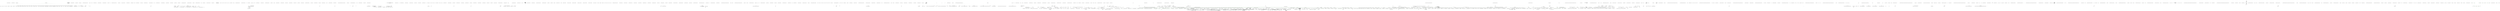 digraph  {
m0_163 [cluster="Newtonsoft.Json.Serialization.JsonDictionaryContract.JsonDictionaryContract(System.Type)", file="DataTableConverter.cs", label="Entry Newtonsoft.Json.Serialization.JsonDictionaryContract.JsonDictionaryContract(System.Type)", span="49-49"];
m0_50 [cluster="Newtonsoft.Json.Serialization.DefaultContractResolver.CreateContract(System.Type)", file="DataTableConverter.cs", label="Entry Newtonsoft.Json.Serialization.DefaultContractResolver.CreateContract(System.Type)", span="489-489"];
m0_211 [cluster="Newtonsoft.Json.Serialization.DefaultContractResolver.CreateContract(System.Type)", file="DataTableConverter.cs", label="Type t = ReflectionUtils.EnsureNotNullableType(objectType)", span="491-491"];
m0_212 [cluster="Newtonsoft.Json.Serialization.DefaultContractResolver.CreateContract(System.Type)", file="DataTableConverter.cs", label="JsonConvert.IsJsonPrimitiveType(t)", span="493-493"];
m0_213 [cluster="Newtonsoft.Json.Serialization.DefaultContractResolver.CreateContract(System.Type)", file="DataTableConverter.cs", label="return CreatePrimitiveContract(t);", span="494-494"];
m0_214 [cluster="Newtonsoft.Json.Serialization.DefaultContractResolver.CreateContract(System.Type)", file="DataTableConverter.cs", label="JsonTypeReflector.GetJsonObjectAttribute(t) != null", span="496-496"];
m0_215 [cluster="Newtonsoft.Json.Serialization.DefaultContractResolver.CreateContract(System.Type)", file="DataTableConverter.cs", label="return CreateObjectContract(t);", span="497-497"];
m0_216 [cluster="Newtonsoft.Json.Serialization.DefaultContractResolver.CreateContract(System.Type)", file="DataTableConverter.cs", label="JsonTypeReflector.GetJsonArrayAttribute(t) != null", span="499-499"];
m0_217 [cluster="Newtonsoft.Json.Serialization.DefaultContractResolver.CreateContract(System.Type)", file="DataTableConverter.cs", label="return CreateArrayContract(t);", span="500-500"];
m0_218 [cluster="Newtonsoft.Json.Serialization.DefaultContractResolver.CreateContract(System.Type)", file="DataTableConverter.cs", label="t == typeof(JToken) || t.IsSubclassOf(typeof(JToken))", span="502-502"];
m0_219 [cluster="Newtonsoft.Json.Serialization.DefaultContractResolver.CreateContract(System.Type)", file="DataTableConverter.cs", label="return CreateLinqContract(t);", span="503-503"];
m0_220 [cluster="Newtonsoft.Json.Serialization.DefaultContractResolver.CreateContract(System.Type)", file="DataTableConverter.cs", label="CollectionUtils.IsDictionaryType(t)", span="505-505"];
m0_221 [cluster="Newtonsoft.Json.Serialization.DefaultContractResolver.CreateContract(System.Type)", file="DataTableConverter.cs", label="return CreateDictionaryContract(t);", span="506-506"];
m0_222 [cluster="Newtonsoft.Json.Serialization.DefaultContractResolver.CreateContract(System.Type)", file="DataTableConverter.cs", label="typeof(IEnumerable).IsAssignableFrom(t)", span="508-508"];
m0_223 [cluster="Newtonsoft.Json.Serialization.DefaultContractResolver.CreateContract(System.Type)", file="DataTableConverter.cs", label="return CreateArrayContract(t);", span="509-509"];
m0_224 [cluster="Newtonsoft.Json.Serialization.DefaultContractResolver.CreateContract(System.Type)", file="DataTableConverter.cs", label="CanConvertToString(t)", span="511-511"];
m0_225 [cluster="Newtonsoft.Json.Serialization.DefaultContractResolver.CreateContract(System.Type)", file="DataTableConverter.cs", label="return CreateStringContract(t);", span="512-512"];
m0_226 [cluster="Newtonsoft.Json.Serialization.DefaultContractResolver.CreateContract(System.Type)", file="DataTableConverter.cs", label="typeof(ISerializable).IsAssignableFrom(t)", span="515-515"];
m0_227 [cluster="Newtonsoft.Json.Serialization.DefaultContractResolver.CreateContract(System.Type)", file="DataTableConverter.cs", label="return CreateISerializableContract(t);", span="516-516"];
m0_228 [cluster="Newtonsoft.Json.Serialization.DefaultContractResolver.CreateContract(System.Type)", file="DataTableConverter.cs", label="typeof(IDynamicMetaObjectProvider).IsAssignableFrom(t)", span="520-520"];
m0_229 [cluster="Newtonsoft.Json.Serialization.DefaultContractResolver.CreateContract(System.Type)", file="DataTableConverter.cs", label="return CreateDynamicContract(t);", span="521-521"];
m0_230 [cluster="Newtonsoft.Json.Serialization.DefaultContractResolver.CreateContract(System.Type)", file="DataTableConverter.cs", label="return CreateObjectContract(t);", span="524-524"];
m0_231 [cluster="Newtonsoft.Json.Serialization.DefaultContractResolver.CreateContract(System.Type)", file="DataTableConverter.cs", label="Exit Newtonsoft.Json.Serialization.DefaultContractResolver.CreateContract(System.Type)", span="489-489"];
m0_198 [cluster="Newtonsoft.Json.Serialization.DefaultContractResolver.CreateDynamicContract(System.Type)", file="DataTableConverter.cs", label="Entry Newtonsoft.Json.Serialization.DefaultContractResolver.CreateDynamicContract(System.Type)", span="460-460"];
m0_199 [cluster="Newtonsoft.Json.Serialization.DefaultContractResolver.CreateDynamicContract(System.Type)", file="DataTableConverter.cs", label="JsonDynamicContract contract = new JsonDynamicContract(objectType)", span="462-462"];
m0_201 [cluster="Newtonsoft.Json.Serialization.DefaultContractResolver.CreateDynamicContract(System.Type)", file="DataTableConverter.cs", label="contract.Properties.AddRange(CreateProperties(objectType, MemberSerialization.OptOut))", span="465-465"];
m0_200 [cluster="Newtonsoft.Json.Serialization.DefaultContractResolver.CreateDynamicContract(System.Type)", file="DataTableConverter.cs", label="InitializeContract(contract)", span="463-463"];
m0_202 [cluster="Newtonsoft.Json.Serialization.DefaultContractResolver.CreateDynamicContract(System.Type)", file="DataTableConverter.cs", label="return contract;", span="467-467"];
m0_203 [cluster="Newtonsoft.Json.Serialization.DefaultContractResolver.CreateDynamicContract(System.Type)", file="DataTableConverter.cs", label="Exit Newtonsoft.Json.Serialization.DefaultContractResolver.CreateDynamicContract(System.Type)", span="460-460"];
m0_346 [cluster="Newtonsoft.Json.Utilities.ReflectionUtils.CanReadMemberValue(System.Reflection.MemberInfo, bool)", file="DataTableConverter.cs", label="Entry Newtonsoft.Json.Utilities.ReflectionUtils.CanReadMemberValue(System.Reflection.MemberInfo, bool)", span="572-572"];
m0_356 [cluster="System.Type.GetMethod(string, System.Type[])", file="DataTableConverter.cs", label="Entry System.Type.GetMethod(string, System.Type[])", span="0-0"];
m0_74 [cluster="Unk.ToList", file="DataTableConverter.cs", label="Entry Unk.ToList", span=""];
m0_152 [cluster="Newtonsoft.Json.JsonSerializer.GetMatchingConverter(System.Collections.Generic.IList<Newtonsoft.Json.JsonConverter>, System.Type)", file="DataTableConverter.cs", label="Entry Newtonsoft.Json.JsonSerializer.GetMatchingConverter(System.Collections.Generic.IList<Newtonsoft.Json.JsonConverter>, System.Type)", span="458-458"];
m0_76 [cluster="System.Reflection.MemberInfo.IsDefined(System.Type, bool)", file="DataTableConverter.cs", label="Entry System.Reflection.MemberInfo.IsDefined(System.Type, bool)", span="0-0"];
m0_109 [cluster="System.Collections.Generic.IList<T>.AddRange<T>(System.Collections.Generic.IEnumerable<T>)", file="DataTableConverter.cs", label="Entry System.Collections.Generic.IList<T>.AddRange<T>(System.Collections.Generic.IEnumerable<T>)", span="194-194"];
m0_18 [cluster="Newtonsoft.Json.Serialization.DefaultContractResolver.DefaultContractResolver(bool)", file="DataTableConverter.cs", label="Entry Newtonsoft.Json.Serialization.DefaultContractResolver.DefaultContractResolver(bool)", span="147-147"];
m0_19 [cluster="Newtonsoft.Json.Serialization.DefaultContractResolver.DefaultContractResolver(bool)", file="DataTableConverter.cs", label="DefaultMembersSearchFlags = BindingFlags.Public | BindingFlags.Instance", span="149-149"];
m0_20 [cluster="Newtonsoft.Json.Serialization.DefaultContractResolver.DefaultContractResolver(bool)", file="DataTableConverter.cs", label="_sharedCache = shareCache", span="150-150"];
m0_21 [cluster="Newtonsoft.Json.Serialization.DefaultContractResolver.DefaultContractResolver(bool)", file="DataTableConverter.cs", label="Exit Newtonsoft.Json.Serialization.DefaultContractResolver.DefaultContractResolver(bool)", span="147-147"];
m0_116 [cluster="System.Type.GetConstructors(System.Reflection.BindingFlags)", file="DataTableConverter.cs", label="Entry System.Type.GetConstructors(System.Reflection.BindingFlags)", span="0-0"];
m0_110 [cluster="Newtonsoft.Json.Serialization.DefaultContractResolver.GetParametrizedConstructor(System.Type)", file="DataTableConverter.cs", label="Entry Newtonsoft.Json.Serialization.DefaultContractResolver.GetParametrizedConstructor(System.Type)", span="285-285"];
m0_111 [cluster="Newtonsoft.Json.Serialization.DefaultContractResolver.GetParametrizedConstructor(System.Type)", file="DataTableConverter.cs", label="ConstructorInfo[] constructors = objectType.GetConstructors(BindingFlags.Public | BindingFlags.Instance)", span="287-287"];
m0_112 [cluster="Newtonsoft.Json.Serialization.DefaultContractResolver.GetParametrizedConstructor(System.Type)", file="DataTableConverter.cs", label="constructors.Length == 1", span="289-289"];
m0_113 [cluster="Newtonsoft.Json.Serialization.DefaultContractResolver.GetParametrizedConstructor(System.Type)", file="DataTableConverter.cs", label="return constructors[0];", span="290-290"];
m0_114 [cluster="Newtonsoft.Json.Serialization.DefaultContractResolver.GetParametrizedConstructor(System.Type)", file="DataTableConverter.cs", label="return null;", span="292-292"];
m0_115 [cluster="Newtonsoft.Json.Serialization.DefaultContractResolver.GetParametrizedConstructor(System.Type)", file="DataTableConverter.cs", label="Exit Newtonsoft.Json.Serialization.DefaultContractResolver.GetParametrizedConstructor(System.Type)", span="285-285"];
m0_191 [cluster="Newtonsoft.Json.Serialization.JsonISerializableContract.JsonISerializableContract(System.Type)", file="DataTableConverter.cs", label="Entry Newtonsoft.Json.Serialization.JsonISerializableContract.JsonISerializableContract(System.Type)", span="49-49"];
m0_16 [cluster="Newtonsoft.Json.Serialization.DefaultContractResolver.DefaultContractResolver()", file="DataTableConverter.cs", label="Entry Newtonsoft.Json.Serialization.DefaultContractResolver.DefaultContractResolver()", span="133-133"];
m0_17 [cluster="Newtonsoft.Json.Serialization.DefaultContractResolver.DefaultContractResolver()", file="DataTableConverter.cs", label="Exit Newtonsoft.Json.Serialization.DefaultContractResolver.DefaultContractResolver()", span="133-133"];
m0_4 [cluster="Newtonsoft.Json.Serialization.ResolverContractKey.GetHashCode()", file="DataTableConverter.cs", label="Entry Newtonsoft.Json.Serialization.ResolverContractKey.GetHashCode()", span="56-56"];
m0_6 [cluster="Newtonsoft.Json.Serialization.ResolverContractKey.GetHashCode()", file="DataTableConverter.cs", label="Exit Newtonsoft.Json.Serialization.ResolverContractKey.GetHashCode()", span="56-56"];
m0_106 [cluster="Newtonsoft.Json.Serialization.DefaultContractResolver.InitializeContract(Newtonsoft.Json.Serialization.JsonContract)", file="DataTableConverter.cs", label="Entry Newtonsoft.Json.Serialization.DefaultContractResolver.InitializeContract(Newtonsoft.Json.Serialization.JsonContract)", span="313-313"];
m0_125 [cluster="Newtonsoft.Json.Serialization.DefaultContractResolver.InitializeContract(Newtonsoft.Json.Serialization.JsonContract)", file="DataTableConverter.cs", label="JsonContainerAttribute containerAttribute = JsonTypeReflector.GetJsonContainerAttribute(contract.UnderlyingType)", span="315-315"];
m0_127 [cluster="Newtonsoft.Json.Serialization.DefaultContractResolver.InitializeContract(Newtonsoft.Json.Serialization.JsonContract)", file="DataTableConverter.cs", label="contract.IsReference = containerAttribute._isReference", span="318-318"];
m0_128 [cluster="Newtonsoft.Json.Serialization.DefaultContractResolver.InitializeContract(Newtonsoft.Json.Serialization.JsonContract)", file="DataTableConverter.cs", label="DataContractAttribute dataContractAttribute = JsonTypeReflector.GetDataContractAttribute(contract.UnderlyingType)", span="323-323"];
m0_130 [cluster="Newtonsoft.Json.Serialization.DefaultContractResolver.InitializeContract(Newtonsoft.Json.Serialization.JsonContract)", file="DataTableConverter.cs", label="contract.IsReference = true", span="326-326"];
m0_131 [cluster="Newtonsoft.Json.Serialization.DefaultContractResolver.InitializeContract(Newtonsoft.Json.Serialization.JsonContract)", file="DataTableConverter.cs", label="contract.Converter = ResolveContractConverter(contract.UnderlyingType)", span="330-330"];
m0_132 [cluster="Newtonsoft.Json.Serialization.DefaultContractResolver.InitializeContract(Newtonsoft.Json.Serialization.JsonContract)", file="DataTableConverter.cs", label="contract.InternalConverter = JsonSerializer.GetMatchingConverter(BuiltInConverters, contract.UnderlyingType)", span="333-333"];
m0_133 [cluster="Newtonsoft.Json.Serialization.DefaultContractResolver.InitializeContract(Newtonsoft.Json.Serialization.JsonContract)", file="DataTableConverter.cs", label="ReflectionUtils.HasDefaultConstructor(contract.CreatedType, true)\r\n        || contract.CreatedType.IsValueType", span="335-336"];
m0_134 [cluster="Newtonsoft.Json.Serialization.DefaultContractResolver.InitializeContract(Newtonsoft.Json.Serialization.JsonContract)", file="DataTableConverter.cs", label="contract.DefaultCreator = GetDefaultCreator(contract.CreatedType)", span="338-338"];
m0_135 [cluster="Newtonsoft.Json.Serialization.DefaultContractResolver.InitializeContract(Newtonsoft.Json.Serialization.JsonContract)", file="DataTableConverter.cs", label="contract.DefaultCreatorNonPublic = (!contract.CreatedType.IsValueType &&\r\n                                            ReflectionUtils.GetDefaultConstructor(contract.CreatedType) == null)", span="340-341"];
m0_136 [cluster="Newtonsoft.Json.Serialization.DefaultContractResolver.InitializeContract(Newtonsoft.Json.Serialization.JsonContract)", file="DataTableConverter.cs", label="contract.UnderlyingType.GetMethods(BindingFlags.NonPublic | BindingFlags.Public | BindingFlags.Instance | BindingFlags.DeclaredOnly)", span="344-344"];
m0_140 [cluster="Newtonsoft.Json.Serialization.DefaultContractResolver.InitializeContract(Newtonsoft.Json.Serialization.JsonContract)", file="DataTableConverter.cs", label="IsValidCallback(method, parameters, typeof(OnSerializingAttribute), contract.OnSerializing, ref prevAttributeType)", span="355-355"];
m0_141 [cluster="Newtonsoft.Json.Serialization.DefaultContractResolver.InitializeContract(Newtonsoft.Json.Serialization.JsonContract)", file="DataTableConverter.cs", label="contract.OnSerializing = method", span="357-357"];
m0_142 [cluster="Newtonsoft.Json.Serialization.DefaultContractResolver.InitializeContract(Newtonsoft.Json.Serialization.JsonContract)", file="DataTableConverter.cs", label="IsValidCallback(method, parameters, typeof(OnSerializedAttribute), contract.OnSerialized, ref prevAttributeType)", span="359-359"];
m0_143 [cluster="Newtonsoft.Json.Serialization.DefaultContractResolver.InitializeContract(Newtonsoft.Json.Serialization.JsonContract)", file="DataTableConverter.cs", label="contract.OnSerialized = method", span="361-361"];
m0_144 [cluster="Newtonsoft.Json.Serialization.DefaultContractResolver.InitializeContract(Newtonsoft.Json.Serialization.JsonContract)", file="DataTableConverter.cs", label="IsValidCallback(method, parameters, typeof(OnDeserializingAttribute), contract.OnDeserializing, ref prevAttributeType)", span="363-363"];
m0_145 [cluster="Newtonsoft.Json.Serialization.DefaultContractResolver.InitializeContract(Newtonsoft.Json.Serialization.JsonContract)", file="DataTableConverter.cs", label="contract.OnDeserializing = method", span="365-365"];
m0_146 [cluster="Newtonsoft.Json.Serialization.DefaultContractResolver.InitializeContract(Newtonsoft.Json.Serialization.JsonContract)", file="DataTableConverter.cs", label="IsValidCallback(method, parameters, typeof(OnDeserializedAttribute), contract.OnDeserialized, ref prevAttributeType)", span="367-367"];
m0_147 [cluster="Newtonsoft.Json.Serialization.DefaultContractResolver.InitializeContract(Newtonsoft.Json.Serialization.JsonContract)", file="DataTableConverter.cs", label="contract.OnDeserialized = method", span="369-369"];
m0_148 [cluster="Newtonsoft.Json.Serialization.DefaultContractResolver.InitializeContract(Newtonsoft.Json.Serialization.JsonContract)", file="DataTableConverter.cs", label="IsValidCallback(method, parameters, typeof(OnErrorAttribute), contract.OnError, ref prevAttributeType)", span="372-372"];
m0_149 [cluster="Newtonsoft.Json.Serialization.DefaultContractResolver.InitializeContract(Newtonsoft.Json.Serialization.JsonContract)", file="DataTableConverter.cs", label="contract.OnError = method", span="374-374"];
m0_126 [cluster="Newtonsoft.Json.Serialization.DefaultContractResolver.InitializeContract(Newtonsoft.Json.Serialization.JsonContract)", file="DataTableConverter.cs", label="containerAttribute != null", span="316-316"];
m0_129 [cluster="Newtonsoft.Json.Serialization.DefaultContractResolver.InitializeContract(Newtonsoft.Json.Serialization.JsonContract)", file="DataTableConverter.cs", label="dataContractAttribute != null && dataContractAttribute.IsReference", span="325-325"];
m0_137 [cluster="Newtonsoft.Json.Serialization.DefaultContractResolver.InitializeContract(Newtonsoft.Json.Serialization.JsonContract)", file="DataTableConverter.cs", label="method.ContainsGenericParameters", span="348-348"];
m0_139 [cluster="Newtonsoft.Json.Serialization.DefaultContractResolver.InitializeContract(Newtonsoft.Json.Serialization.JsonContract)", file="DataTableConverter.cs", label="ParameterInfo[] parameters = method.GetParameters()", span="352-352"];
m0_138 [cluster="Newtonsoft.Json.Serialization.DefaultContractResolver.InitializeContract(Newtonsoft.Json.Serialization.JsonContract)", file="DataTableConverter.cs", label="Type prevAttributeType = null", span="351-351"];
m0_150 [cluster="Newtonsoft.Json.Serialization.DefaultContractResolver.InitializeContract(Newtonsoft.Json.Serialization.JsonContract)", file="DataTableConverter.cs", label="Exit Newtonsoft.Json.Serialization.DefaultContractResolver.InitializeContract(Newtonsoft.Json.Serialization.JsonContract)", span="313-313"];
m0_296 [cluster="Newtonsoft.Json.Serialization.ReflectionValueProvider.ReflectionValueProvider(System.Reflection.MemberInfo)", file="DataTableConverter.cs", label="Entry Newtonsoft.Json.Serialization.ReflectionValueProvider.ReflectionValueProvider(System.Reflection.MemberInfo)", span="46-46"];
m0_73 [cluster="Unk.Where", file="DataTableConverter.cs", label="Entry Unk.Where", span=""];
m0_8 [cluster="Newtonsoft.Json.Serialization.ResolverContractKey.Equals(object)", file="DataTableConverter.cs", label="Entry Newtonsoft.Json.Serialization.ResolverContractKey.Equals(object)", span="61-61"];
m0_9 [cluster="Newtonsoft.Json.Serialization.ResolverContractKey.Equals(object)", file="DataTableConverter.cs", label="!(obj is ResolverContractKey)", span="63-63"];
m0_11 [cluster="Newtonsoft.Json.Serialization.ResolverContractKey.Equals(object)", file="DataTableConverter.cs", label="return Equals((ResolverContractKey) obj);", span="66-66"];
m0_10 [cluster="Newtonsoft.Json.Serialization.ResolverContractKey.Equals(object)", file="DataTableConverter.cs", label="return false;", span="64-64"];
m0_12 [cluster="Newtonsoft.Json.Serialization.ResolverContractKey.Equals(object)", file="DataTableConverter.cs", label="Exit Newtonsoft.Json.Serialization.ResolverContractKey.Equals(object)", span="61-61"];
m0_234 [cluster="Newtonsoft.Json.Serialization.JsonTypeReflector.GetJsonObjectAttribute(System.Type)", file="DataTableConverter.cs", label="Entry Newtonsoft.Json.Serialization.JsonTypeReflector.GetJsonObjectAttribute(System.Type)", span="84-84"];
m0_153 [cluster="Newtonsoft.Json.Utilities.ReflectionUtils.HasDefaultConstructor(System.Type, bool)", file="DataTableConverter.cs", label="Entry Newtonsoft.Json.Utilities.ReflectionUtils.HasDefaultConstructor(System.Type, bool)", span="129-129"];
m0_72 [cluster="Newtonsoft.Json.Utilities.ReflectionUtils.GetFieldsAndProperties(System.Type, System.Reflection.BindingFlags)", file="DataTableConverter.cs", label="Entry Newtonsoft.Json.Utilities.ReflectionUtils.GetFieldsAndProperties(System.Type, System.Reflection.BindingFlags)", span="637-637"];
m0_343 [cluster="Newtonsoft.Json.Serialization.JsonProperty.JsonProperty()", file="DataTableConverter.cs", label="Entry Newtonsoft.Json.Serialization.JsonProperty.JsonProperty()", span="32-32"];
m0_268 [cluster="System.Exception.Exception(string)", file="DataTableConverter.cs", label="Entry System.Exception.Exception(string)", span="0-0"];
m0_96 [cluster="Newtonsoft.Json.Serialization.DefaultContractResolver.CreateObjectContract(System.Type)", file="DataTableConverter.cs", label="Entry Newtonsoft.Json.Serialization.DefaultContractResolver.CreateObjectContract(System.Type)", span="272-272"];
m0_97 [cluster="Newtonsoft.Json.Serialization.DefaultContractResolver.CreateObjectContract(System.Type)", file="DataTableConverter.cs", label="JsonObjectContract contract = new JsonObjectContract(objectType)", span="274-274"];
m0_99 [cluster="Newtonsoft.Json.Serialization.DefaultContractResolver.CreateObjectContract(System.Type)", file="DataTableConverter.cs", label="contract.MemberSerialization = JsonTypeReflector.GetObjectMemberSerialization(objectType)", span="277-277"];
m0_102 [cluster="Newtonsoft.Json.Serialization.DefaultContractResolver.CreateObjectContract(System.Type)", file="DataTableConverter.cs", label="contract.ParametrizedConstructor = GetParametrizedConstructor(objectType)", span="280-280"];
m0_98 [cluster="Newtonsoft.Json.Serialization.DefaultContractResolver.CreateObjectContract(System.Type)", file="DataTableConverter.cs", label="InitializeContract(contract)", span="275-275"];
m0_100 [cluster="Newtonsoft.Json.Serialization.DefaultContractResolver.CreateObjectContract(System.Type)", file="DataTableConverter.cs", label="contract.Properties.AddRange(CreateProperties(contract.UnderlyingType, contract.MemberSerialization))", span="278-278"];
m0_101 [cluster="Newtonsoft.Json.Serialization.DefaultContractResolver.CreateObjectContract(System.Type)", file="DataTableConverter.cs", label="contract.DefaultCreator == null || contract.DefaultCreatorNonPublic", span="279-279"];
m0_103 [cluster="Newtonsoft.Json.Serialization.DefaultContractResolver.CreateObjectContract(System.Type)", file="DataTableConverter.cs", label="return contract;", span="282-282"];
m0_104 [cluster="Newtonsoft.Json.Serialization.DefaultContractResolver.CreateObjectContract(System.Type)", file="DataTableConverter.cs", label="Exit Newtonsoft.Json.Serialization.DefaultContractResolver.CreateObjectContract(System.Type)", span="272-272"];
m0_197 [cluster="Newtonsoft.Json.Utilities.MethodCall<T, TResult>.Invoke(T, params object[])", file="DataTableConverter.cs", label="Entry Newtonsoft.Json.Utilities.MethodCall<T, TResult>.Invoke(T, params object[])", span="27-27"];
m0_270 [cluster="string.FormatWith(System.IFormatProvider, params object[])", file="DataTableConverter.cs", label="Entry string.FormatWith(System.IFormatProvider, params object[])", span="48-48"];
m0_181 [cluster="Newtonsoft.Json.Serialization.JsonLinqContract.JsonLinqContract(System.Type)", file="DataTableConverter.cs", label="Entry Newtonsoft.Json.Serialization.JsonLinqContract.JsonLinqContract(System.Type)", span="16-16"];
m0_289 [cluster="Newtonsoft.Json.Serialization.JsonPropertyCollection.AddProperty(Newtonsoft.Json.Serialization.JsonProperty)", file="DataTableConverter.cs", label="Entry Newtonsoft.Json.Serialization.JsonPropertyCollection.AddProperty(Newtonsoft.Json.Serialization.JsonProperty)", span="65-65"];
m0_233 [cluster="Newtonsoft.Json.JsonConvert.IsJsonPrimitiveType(System.Type)", file="DataTableConverter.cs", label="Entry Newtonsoft.Json.JsonConvert.IsJsonPrimitiveType(System.Type)", span="484-484"];
m0_176 [cluster="Newtonsoft.Json.Serialization.DefaultContractResolver.CreateLinqContract(System.Type)", file="DataTableConverter.cs", label="Entry Newtonsoft.Json.Serialization.DefaultContractResolver.CreateLinqContract(System.Type)", span="423-423"];
m0_177 [cluster="Newtonsoft.Json.Serialization.DefaultContractResolver.CreateLinqContract(System.Type)", file="DataTableConverter.cs", label="JsonLinqContract contract = new JsonLinqContract(objectType)", span="425-425"];
m0_178 [cluster="Newtonsoft.Json.Serialization.DefaultContractResolver.CreateLinqContract(System.Type)", file="DataTableConverter.cs", label="InitializeContract(contract)", span="426-426"];
m0_179 [cluster="Newtonsoft.Json.Serialization.DefaultContractResolver.CreateLinqContract(System.Type)", file="DataTableConverter.cs", label="return contract;", span="428-428"];
m0_180 [cluster="Newtonsoft.Json.Serialization.DefaultContractResolver.CreateLinqContract(System.Type)", file="DataTableConverter.cs", label="Exit Newtonsoft.Json.Serialization.DefaultContractResolver.CreateLinqContract(System.Type)", span="423-423"];
m0_376 [cluster="System.Func<T, TResult>.Invoke(T)", file="DataTableConverter.cs", label="Entry System.Func<T, TResult>.Invoke(T)", span="0-0"];
m0_182 [cluster="Newtonsoft.Json.Serialization.DefaultContractResolver.CreateISerializableContract(System.Type)", file="DataTableConverter.cs", label="Entry Newtonsoft.Json.Serialization.DefaultContractResolver.CreateISerializableContract(System.Type)", span="437-437"];
m0_183 [cluster="Newtonsoft.Json.Serialization.DefaultContractResolver.CreateISerializableContract(System.Type)", file="DataTableConverter.cs", label="JsonISerializableContract contract = new JsonISerializableContract(objectType)", span="439-439"];
m0_185 [cluster="Newtonsoft.Json.Serialization.DefaultContractResolver.CreateISerializableContract(System.Type)", file="DataTableConverter.cs", label="ConstructorInfo constructorInfo = objectType.GetConstructor(BindingFlags.Public | BindingFlags.NonPublic | BindingFlags.Instance, null, new [] {typeof (SerializationInfo), typeof (StreamingContext)}, null)", span="442-442"];
m0_184 [cluster="Newtonsoft.Json.Serialization.DefaultContractResolver.CreateISerializableContract(System.Type)", file="DataTableConverter.cs", label="InitializeContract(contract)", span="440-440"];
m0_188 [cluster="Newtonsoft.Json.Serialization.DefaultContractResolver.CreateISerializableContract(System.Type)", file="DataTableConverter.cs", label="contract.ISerializableCreator = (args => methodCall(null, args))", span="447-447"];
m0_189 [cluster="Newtonsoft.Json.Serialization.DefaultContractResolver.CreateISerializableContract(System.Type)", file="DataTableConverter.cs", label="return contract;", span="450-450"];
m0_186 [cluster="Newtonsoft.Json.Serialization.DefaultContractResolver.CreateISerializableContract(System.Type)", file="DataTableConverter.cs", label="constructorInfo != null", span="443-443"];
m0_187 [cluster="Newtonsoft.Json.Serialization.DefaultContractResolver.CreateISerializableContract(System.Type)", file="DataTableConverter.cs", label="MethodCall<object, object> methodCall = JsonTypeReflector.ReflectionDelegateFactory.CreateMethodCall<object>(constructorInfo)", span="445-445"];
m0_190 [cluster="Newtonsoft.Json.Serialization.DefaultContractResolver.CreateISerializableContract(System.Type)", file="DataTableConverter.cs", label="Exit Newtonsoft.Json.Serialization.DefaultContractResolver.CreateISerializableContract(System.Type)", span="437-437"];
m0_47 [cluster="System.ArgumentNullException.ArgumentNullException(string)", file="DataTableConverter.cs", label="Entry System.ArgumentNullException.ArgumentNullException(string)", span="0-0"];
m0_53 [cluster="Newtonsoft.Json.Serialization.DefaultContractResolver.GetSerializableMembers(System.Type)", file="DataTableConverter.cs", label="Entry Newtonsoft.Json.Serialization.DefaultContractResolver.GetSerializableMembers(System.Type)", span="208-208"];
m0_54 [cluster="Newtonsoft.Json.Serialization.DefaultContractResolver.GetSerializableMembers(System.Type)", file="DataTableConverter.cs", label="DataContractAttribute dataContractAttribute = JsonTypeReflector.GetDataContractAttribute(objectType)", span="211-211"];
m0_55 [cluster="Newtonsoft.Json.Serialization.DefaultContractResolver.GetSerializableMembers(System.Type)", file="DataTableConverter.cs", label="List<MemberInfo> defaultMembers = ReflectionUtils.GetFieldsAndProperties(objectType, DefaultMembersSearchFlags)\r\n        .Where(m => !ReflectionUtils.IsIndexedProperty(m)).ToList()", span="214-215"];
m0_56 [cluster="Newtonsoft.Json.Serialization.DefaultContractResolver.GetSerializableMembers(System.Type)", file="DataTableConverter.cs", label="List<MemberInfo> allMembers = ReflectionUtils.GetFieldsAndProperties(objectType, BindingFlags.Public | BindingFlags.NonPublic | BindingFlags.Instance | BindingFlags.Static)\r\n        .Where(m => !ReflectionUtils.IsIndexedProperty(m)).ToList()", span="216-217"];
m0_67 [cluster="Newtonsoft.Json.Serialization.DefaultContractResolver.GetSerializableMembers(System.Type)", file="DataTableConverter.cs", label="objectType.AssignableToTypeName(''System.Data.Objects.DataClasses.EntityObject'', out match)", span="246-246"];
m0_64 [cluster="Newtonsoft.Json.Serialization.DefaultContractResolver.GetSerializableMembers(System.Type)", file="DataTableConverter.cs", label="dataContractAttribute != null && JsonTypeReflector.GetAttribute<DataMemberAttribute>(member) != null", span="236-236"];
m0_60 [cluster="Newtonsoft.Json.Serialization.DefaultContractResolver.GetSerializableMembers(System.Type)", file="DataTableConverter.cs", label="defaultMembers.Contains(member)", span="225-225"];
m0_57 [cluster="Newtonsoft.Json.Serialization.DefaultContractResolver.GetSerializableMembers(System.Type)", file="DataTableConverter.cs", label="List<MemberInfo> serializableMembers = new List<MemberInfo>()", span="219-219"];
m0_58 [cluster="Newtonsoft.Json.Serialization.DefaultContractResolver.GetSerializableMembers(System.Type)", file="DataTableConverter.cs", label=allMembers, span="220-220"];
m0_61 [cluster="Newtonsoft.Json.Serialization.DefaultContractResolver.GetSerializableMembers(System.Type)", file="DataTableConverter.cs", label="serializableMembers.Add(member)", span="228-228"];
m0_63 [cluster="Newtonsoft.Json.Serialization.DefaultContractResolver.GetSerializableMembers(System.Type)", file="DataTableConverter.cs", label="serializableMembers.Add(member)", span="234-234"];
m0_65 [cluster="Newtonsoft.Json.Serialization.DefaultContractResolver.GetSerializableMembers(System.Type)", file="DataTableConverter.cs", label="serializableMembers.Add(member)", span="237-237"];
m0_68 [cluster="Newtonsoft.Json.Serialization.DefaultContractResolver.GetSerializableMembers(System.Type)", file="DataTableConverter.cs", label="serializableMembers = serializableMembers.Where(ShouldSerializeEntityMember).ToList()", span="247-247"];
m0_69 [cluster="Newtonsoft.Json.Serialization.DefaultContractResolver.GetSerializableMembers(System.Type)", file="DataTableConverter.cs", label="return serializableMembers;", span="250-250"];
m0_59 [cluster="Newtonsoft.Json.Serialization.DefaultContractResolver.GetSerializableMembers(System.Type)", file="DataTableConverter.cs", label="SerializeCompilerGeneratedMembers || !member.IsDefined(typeof(CompilerGeneratedAttribute), true)", span="223-223"];
m0_66 [cluster="Newtonsoft.Json.Serialization.DefaultContractResolver.GetSerializableMembers(System.Type)", file="DataTableConverter.cs", label="Type match", span="244-244"];
m0_62 [cluster="Newtonsoft.Json.Serialization.DefaultContractResolver.GetSerializableMembers(System.Type)", file="DataTableConverter.cs", label="JsonTypeReflector.GetAttribute<JsonPropertyAttribute>(member) != null", span="233-233"];
m0_70 [cluster="Newtonsoft.Json.Serialization.DefaultContractResolver.GetSerializableMembers(System.Type)", file="DataTableConverter.cs", label="Exit Newtonsoft.Json.Serialization.DefaultContractResolver.GetSerializableMembers(System.Type)", span="208-208"];
m0_210 [cluster="Newtonsoft.Json.Serialization.JsonStringContract.JsonStringContract(System.Type)", file="DataTableConverter.cs", label="Entry Newtonsoft.Json.Serialization.JsonStringContract.JsonStringContract(System.Type)", span="41-41"];
m0_347 [cluster="Newtonsoft.Json.Utilities.ReflectionUtils.CanSetMemberValue(System.Reflection.MemberInfo, bool)", file="DataTableConverter.cs", label="Entry Newtonsoft.Json.Utilities.ReflectionUtils.CanSetMemberValue(System.Reflection.MemberInfo, bool)", span="605-605"];
m0_249 [cluster="System.ComponentModel.TypeConverter.CanConvertTo(System.Type)", file="DataTableConverter.cs", label="Entry System.ComponentModel.TypeConverter.CanConvertTo(System.Type)", span="0-0"];
m0_232 [cluster="Newtonsoft.Json.Utilities.ReflectionUtils.EnsureNotNullableType(System.Type)", file="DataTableConverter.cs", label="Entry Newtonsoft.Json.Utilities.ReflectionUtils.EnsureNotNullableType(System.Type)", span="171-171"];
m0_32 [cluster="Newtonsoft.Json.Serialization.DefaultContractResolver.ResolveContract(System.Type)", file="DataTableConverter.cs", label="Entry Newtonsoft.Json.Serialization.DefaultContractResolver.ResolveContract(System.Type)", span="174-174"];
m0_33 [cluster="Newtonsoft.Json.Serialization.DefaultContractResolver.ResolveContract(System.Type)", file="DataTableConverter.cs", label="type == null", span="176-176"];
m0_36 [cluster="Newtonsoft.Json.Serialization.DefaultContractResolver.ResolveContract(System.Type)", file="DataTableConverter.cs", label="ResolverContractKey key = new ResolverContractKey(GetType(), type)", span="180-180"];
m0_39 [cluster="Newtonsoft.Json.Serialization.DefaultContractResolver.ResolveContract(System.Type)", file="DataTableConverter.cs", label="contract = CreateContract(type)", span="184-184"];
m0_34 [cluster="Newtonsoft.Json.Serialization.DefaultContractResolver.ResolveContract(System.Type)", file="DataTableConverter.cs", label="throw new ArgumentNullException(''type'');", span="177-177"];
m0_35 [cluster="Newtonsoft.Json.Serialization.DefaultContractResolver.ResolveContract(System.Type)", file="DataTableConverter.cs", label="JsonContract contract", span="179-179"];
m0_37 [cluster="Newtonsoft.Json.Serialization.DefaultContractResolver.ResolveContract(System.Type)", file="DataTableConverter.cs", label="Dictionary<ResolverContractKey, JsonContract> cache = GetCache()", span="181-181"];
m0_38 [cluster="Newtonsoft.Json.Serialization.DefaultContractResolver.ResolveContract(System.Type)", file="DataTableConverter.cs", label="cache == null || !cache.TryGetValue(key, out contract)", span="182-182"];
m0_43 [cluster="Newtonsoft.Json.Serialization.DefaultContractResolver.ResolveContract(System.Type)", file="DataTableConverter.cs", label="updatedCache[key] = contract", span="194-194"];
m0_45 [cluster="Newtonsoft.Json.Serialization.DefaultContractResolver.ResolveContract(System.Type)", file="DataTableConverter.cs", label="return contract;", span="200-200"];
m0_40 [cluster="Newtonsoft.Json.Serialization.DefaultContractResolver.ResolveContract(System.Type)", file="DataTableConverter.cs", label=_typeContractCacheLock, span="187-187"];
m0_41 [cluster="Newtonsoft.Json.Serialization.DefaultContractResolver.ResolveContract(System.Type)", file="DataTableConverter.cs", label="cache = GetCache()", span="189-189"];
m0_42 [cluster="Newtonsoft.Json.Serialization.DefaultContractResolver.ResolveContract(System.Type)", file="DataTableConverter.cs", label="Dictionary<ResolverContractKey, JsonContract> updatedCache =\r\n            (cache != null)\r\n              ? new Dictionary<ResolverContractKey, JsonContract>(cache)\r\n              : new Dictionary<ResolverContractKey, JsonContract>()", span="190-193"];
m0_44 [cluster="Newtonsoft.Json.Serialization.DefaultContractResolver.ResolveContract(System.Type)", file="DataTableConverter.cs", label="UpdateCache(updatedCache)", span="196-196"];
m0_46 [cluster="Newtonsoft.Json.Serialization.DefaultContractResolver.ResolveContract(System.Type)", file="DataTableConverter.cs", label="Exit Newtonsoft.Json.Serialization.DefaultContractResolver.ResolveContract(System.Type)", span="174-174"];
m0_158 [cluster="Newtonsoft.Json.Serialization.DefaultContractResolver.CreateDictionaryContract(System.Type)", file="DataTableConverter.cs", label="Entry Newtonsoft.Json.Serialization.DefaultContractResolver.CreateDictionaryContract(System.Type)", span="384-384"];
m0_159 [cluster="Newtonsoft.Json.Serialization.DefaultContractResolver.CreateDictionaryContract(System.Type)", file="DataTableConverter.cs", label="JsonDictionaryContract contract = new JsonDictionaryContract(objectType)", span="386-386"];
m0_160 [cluster="Newtonsoft.Json.Serialization.DefaultContractResolver.CreateDictionaryContract(System.Type)", file="DataTableConverter.cs", label="InitializeContract(contract)", span="387-387"];
m0_161 [cluster="Newtonsoft.Json.Serialization.DefaultContractResolver.CreateDictionaryContract(System.Type)", file="DataTableConverter.cs", label="return contract;", span="389-389"];
m0_162 [cluster="Newtonsoft.Json.Serialization.DefaultContractResolver.CreateDictionaryContract(System.Type)", file="DataTableConverter.cs", label="Exit Newtonsoft.Json.Serialization.DefaultContractResolver.CreateDictionaryContract(System.Type)", span="384-384"];
m0_286 [cluster="Newtonsoft.Json.JsonSerializationException.JsonSerializationException(string)", file="DataTableConverter.cs", label="Entry Newtonsoft.Json.JsonSerializationException.JsonSerializationException(string)", span="48-48"];
m0_205 [cluster="Newtonsoft.Json.Serialization.DefaultContractResolver.CreateStringContract(System.Type)", file="DataTableConverter.cs", label="Entry Newtonsoft.Json.Serialization.DefaultContractResolver.CreateStringContract(System.Type)", span="476-476"];
m0_206 [cluster="Newtonsoft.Json.Serialization.DefaultContractResolver.CreateStringContract(System.Type)", file="DataTableConverter.cs", label="JsonStringContract contract = new JsonStringContract(objectType)", span="478-478"];
m0_207 [cluster="Newtonsoft.Json.Serialization.DefaultContractResolver.CreateStringContract(System.Type)", file="DataTableConverter.cs", label="InitializeContract(contract)", span="479-479"];
m0_208 [cluster="Newtonsoft.Json.Serialization.DefaultContractResolver.CreateStringContract(System.Type)", file="DataTableConverter.cs", label="return contract;", span="481-481"];
m0_209 [cluster="Newtonsoft.Json.Serialization.DefaultContractResolver.CreateStringContract(System.Type)", file="DataTableConverter.cs", label="Exit Newtonsoft.Json.Serialization.DefaultContractResolver.CreateStringContract(System.Type)", span="476-476"];
m0_71 [cluster="Newtonsoft.Json.Serialization.JsonTypeReflector.GetDataContractAttribute(System.Type)", file="DataTableConverter.cs", label="Entry Newtonsoft.Json.Serialization.JsonTypeReflector.GetDataContractAttribute(System.Type)", span="95-95"];
m0_235 [cluster="Newtonsoft.Json.Serialization.JsonTypeReflector.GetJsonArrayAttribute(System.Type)", file="DataTableConverter.cs", label="Entry Newtonsoft.Json.Serialization.JsonTypeReflector.GetJsonArrayAttribute(System.Type)", span="89-89"];
m0_288 [cluster="Newtonsoft.Json.Serialization.DefaultContractResolver.CreateProperty(System.Reflection.MemberInfo, Newtonsoft.Json.MemberSerialization)", file="DataTableConverter.cs", label="Entry Newtonsoft.Json.Serialization.DefaultContractResolver.CreateProperty(System.Reflection.MemberInfo, Newtonsoft.Json.MemberSerialization)", span="643-643"];
m0_297 [cluster="Newtonsoft.Json.Serialization.DefaultContractResolver.CreateProperty(System.Reflection.MemberInfo, Newtonsoft.Json.MemberSerialization)", file="DataTableConverter.cs", label="JsonProperty property = new JsonProperty()", span="645-645"];
m0_298 [cluster="Newtonsoft.Json.Serialization.DefaultContractResolver.CreateProperty(System.Reflection.MemberInfo, Newtonsoft.Json.MemberSerialization)", file="DataTableConverter.cs", label="property.PropertyType = ReflectionUtils.GetMemberUnderlyingType(member)", span="646-646"];
m0_299 [cluster="Newtonsoft.Json.Serialization.DefaultContractResolver.CreateProperty(System.Reflection.MemberInfo, Newtonsoft.Json.MemberSerialization)", file="DataTableConverter.cs", label="property.ValueProvider = CreateMemberValueProvider(member)", span="647-647"];
m0_300 [cluster="Newtonsoft.Json.Serialization.DefaultContractResolver.CreateProperty(System.Reflection.MemberInfo, Newtonsoft.Json.MemberSerialization)", file="DataTableConverter.cs", label="property.Converter = JsonTypeReflector.GetJsonConverter(member, property.PropertyType)", span="651-651"];
m0_301 [cluster="Newtonsoft.Json.Serialization.DefaultContractResolver.CreateProperty(System.Reflection.MemberInfo, Newtonsoft.Json.MemberSerialization)", file="DataTableConverter.cs", label="DataContractAttribute dataContractAttribute = JsonTypeReflector.GetDataContractAttribute(member.DeclaringType)", span="654-654"];
m0_304 [cluster="Newtonsoft.Json.Serialization.DefaultContractResolver.CreateProperty(System.Reflection.MemberInfo, Newtonsoft.Json.MemberSerialization)", file="DataTableConverter.cs", label="dataMemberAttribute = JsonTypeReflector.GetAttribute<DataMemberAttribute>(member)", span="658-658"];
m0_306 [cluster="Newtonsoft.Json.Serialization.DefaultContractResolver.CreateProperty(System.Reflection.MemberInfo, Newtonsoft.Json.MemberSerialization)", file="DataTableConverter.cs", label="JsonPropertyAttribute propertyAttribute = JsonTypeReflector.GetAttribute<JsonPropertyAttribute>(member)", span="663-663"];
m0_307 [cluster="Newtonsoft.Json.Serialization.DefaultContractResolver.CreateProperty(System.Reflection.MemberInfo, Newtonsoft.Json.MemberSerialization)", file="DataTableConverter.cs", label="bool hasIgnoreAttribute = (JsonTypeReflector.GetAttribute<JsonIgnoreAttribute>(member) != null)", span="664-664"];
m0_313 [cluster="Newtonsoft.Json.Serialization.DefaultContractResolver.CreateProperty(System.Reflection.MemberInfo, Newtonsoft.Json.MemberSerialization)", file="DataTableConverter.cs", label="mappedName = member.Name", span="674-674"];
m0_320 [cluster="Newtonsoft.Json.Serialization.DefaultContractResolver.CreateProperty(System.Reflection.MemberInfo, Newtonsoft.Json.MemberSerialization)", file="DataTableConverter.cs", label="property.Ignored = (hasIgnoreAttribute ||\r\n                      (memberSerialization == MemberSerialization.OptIn\r\n                       && propertyAttribute == null\r\n#if !PocketPC && !NET20\r\n                       && dataMemberAttribute == null\r\n#endif\r\n))", span="687-693"];
m0_328 [cluster="Newtonsoft.Json.Serialization.DefaultContractResolver.CreateProperty(System.Reflection.MemberInfo, Newtonsoft.Json.MemberSerialization)", file="DataTableConverter.cs", label="property.Readable = ReflectionUtils.CanReadMemberValue(member, allowNonPublicAccess)", span="705-705"];
m0_329 [cluster="Newtonsoft.Json.Serialization.DefaultContractResolver.CreateProperty(System.Reflection.MemberInfo, Newtonsoft.Json.MemberSerialization)", file="DataTableConverter.cs", label="property.Writable = ReflectionUtils.CanSetMemberValue(member, allowNonPublicAccess)", span="706-706"];
m0_330 [cluster="Newtonsoft.Json.Serialization.DefaultContractResolver.CreateProperty(System.Reflection.MemberInfo, Newtonsoft.Json.MemberSerialization)", file="DataTableConverter.cs", label="property.MemberConverter = JsonTypeReflector.GetJsonConverter(member, ReflectionUtils.GetMemberUnderlyingType(member))", span="708-708"];
m0_331 [cluster="Newtonsoft.Json.Serialization.DefaultContractResolver.CreateProperty(System.Reflection.MemberInfo, Newtonsoft.Json.MemberSerialization)", file="DataTableConverter.cs", label="DefaultValueAttribute defaultValueAttribute = JsonTypeReflector.GetAttribute<DefaultValueAttribute>(member)", span="710-710"];
m0_339 [cluster="Newtonsoft.Json.Serialization.DefaultContractResolver.CreateProperty(System.Reflection.MemberInfo, Newtonsoft.Json.MemberSerialization)", file="DataTableConverter.cs", label="property.ShouldSerialize = CreateShouldSerializeTest(member)", span="720-720"];
m0_340 [cluster="Newtonsoft.Json.Serialization.DefaultContractResolver.CreateProperty(System.Reflection.MemberInfo, Newtonsoft.Json.MemberSerialization)", file="DataTableConverter.cs", label="SetIsSpecifiedActions(property, member)", span="722-722"];
m0_314 [cluster="Newtonsoft.Json.Serialization.DefaultContractResolver.CreateProperty(System.Reflection.MemberInfo, Newtonsoft.Json.MemberSerialization)", file="DataTableConverter.cs", label="property.PropertyName = ResolvePropertyName(mappedName)", span="676-676"];
m0_316 [cluster="Newtonsoft.Json.Serialization.DefaultContractResolver.CreateProperty(System.Reflection.MemberInfo, Newtonsoft.Json.MemberSerialization)", file="DataTableConverter.cs", label="property.Required = propertyAttribute.Required", span="679-679"];
m0_318 [cluster="Newtonsoft.Json.Serialization.DefaultContractResolver.CreateProperty(System.Reflection.MemberInfo, Newtonsoft.Json.MemberSerialization)", file="DataTableConverter.cs", label="property.Required = (dataMemberAttribute.IsRequired) ? Required.AllowNull : Required.Default", span="682-682"];
m0_319 [cluster="Newtonsoft.Json.Serialization.DefaultContractResolver.CreateProperty(System.Reflection.MemberInfo, Newtonsoft.Json.MemberSerialization)", file="DataTableConverter.cs", label="property.Required = Required.Default", span="685-685"];
m0_332 [cluster="Newtonsoft.Json.Serialization.DefaultContractResolver.CreateProperty(System.Reflection.MemberInfo, Newtonsoft.Json.MemberSerialization)", file="DataTableConverter.cs", label="property.DefaultValue = (defaultValueAttribute != null) ? defaultValueAttribute.Value : null", span="711-711"];
m0_333 [cluster="Newtonsoft.Json.Serialization.DefaultContractResolver.CreateProperty(System.Reflection.MemberInfo, Newtonsoft.Json.MemberSerialization)", file="DataTableConverter.cs", label="property.NullValueHandling = (propertyAttribute != null) ? propertyAttribute._nullValueHandling : null", span="713-713"];
m0_334 [cluster="Newtonsoft.Json.Serialization.DefaultContractResolver.CreateProperty(System.Reflection.MemberInfo, Newtonsoft.Json.MemberSerialization)", file="DataTableConverter.cs", label="property.DefaultValueHandling = (propertyAttribute != null) ? propertyAttribute._defaultValueHandling : null", span="714-714"];
m0_335 [cluster="Newtonsoft.Json.Serialization.DefaultContractResolver.CreateProperty(System.Reflection.MemberInfo, Newtonsoft.Json.MemberSerialization)", file="DataTableConverter.cs", label="property.ReferenceLoopHandling = (propertyAttribute != null) ? propertyAttribute._referenceLoopHandling : null", span="715-715"];
m0_336 [cluster="Newtonsoft.Json.Serialization.DefaultContractResolver.CreateProperty(System.Reflection.MemberInfo, Newtonsoft.Json.MemberSerialization)", file="DataTableConverter.cs", label="property.ObjectCreationHandling = (propertyAttribute != null) ? propertyAttribute._objectCreationHandling : null", span="716-716"];
m0_337 [cluster="Newtonsoft.Json.Serialization.DefaultContractResolver.CreateProperty(System.Reflection.MemberInfo, Newtonsoft.Json.MemberSerialization)", file="DataTableConverter.cs", label="property.TypeNameHandling = (propertyAttribute != null) ? propertyAttribute._typeNameHandling : null", span="717-717"];
m0_338 [cluster="Newtonsoft.Json.Serialization.DefaultContractResolver.CreateProperty(System.Reflection.MemberInfo, Newtonsoft.Json.MemberSerialization)", file="DataTableConverter.cs", label="property.IsReference = (propertyAttribute != null) ? propertyAttribute._isReference : null", span="718-718"];
m0_341 [cluster="Newtonsoft.Json.Serialization.DefaultContractResolver.CreateProperty(System.Reflection.MemberInfo, Newtonsoft.Json.MemberSerialization)", file="DataTableConverter.cs", label="return property;", span="724-724"];
m0_302 [cluster="Newtonsoft.Json.Serialization.DefaultContractResolver.CreateProperty(System.Reflection.MemberInfo, Newtonsoft.Json.MemberSerialization)", file="DataTableConverter.cs", label="DataMemberAttribute dataMemberAttribute", span="656-656"];
m0_303 [cluster="Newtonsoft.Json.Serialization.DefaultContractResolver.CreateProperty(System.Reflection.MemberInfo, Newtonsoft.Json.MemberSerialization)", file="DataTableConverter.cs", label="dataContractAttribute != null", span="657-657"];
m0_305 [cluster="Newtonsoft.Json.Serialization.DefaultContractResolver.CreateProperty(System.Reflection.MemberInfo, Newtonsoft.Json.MemberSerialization)", file="DataTableConverter.cs", label="dataMemberAttribute = null", span="660-660"];
m0_311 [cluster="Newtonsoft.Json.Serialization.DefaultContractResolver.CreateProperty(System.Reflection.MemberInfo, Newtonsoft.Json.MemberSerialization)", file="DataTableConverter.cs", label="dataMemberAttribute != null && dataMemberAttribute.Name != null", span="670-670"];
m0_312 [cluster="Newtonsoft.Json.Serialization.DefaultContractResolver.CreateProperty(System.Reflection.MemberInfo, Newtonsoft.Json.MemberSerialization)", file="DataTableConverter.cs", label="mappedName = dataMemberAttribute.Name", span="671-671"];
m0_317 [cluster="Newtonsoft.Json.Serialization.DefaultContractResolver.CreateProperty(System.Reflection.MemberInfo, Newtonsoft.Json.MemberSerialization)", file="DataTableConverter.cs", label="dataMemberAttribute != null", span="681-681"];
m0_326 [cluster="Newtonsoft.Json.Serialization.DefaultContractResolver.CreateProperty(System.Reflection.MemberInfo, Newtonsoft.Json.MemberSerialization)", file="DataTableConverter.cs", label="dataMemberAttribute != null", span="701-701"];
m0_309 [cluster="Newtonsoft.Json.Serialization.DefaultContractResolver.CreateProperty(System.Reflection.MemberInfo, Newtonsoft.Json.MemberSerialization)", file="DataTableConverter.cs", label="propertyAttribute != null && propertyAttribute.PropertyName != null", span="667-667"];
m0_310 [cluster="Newtonsoft.Json.Serialization.DefaultContractResolver.CreateProperty(System.Reflection.MemberInfo, Newtonsoft.Json.MemberSerialization)", file="DataTableConverter.cs", label="mappedName = propertyAttribute.PropertyName", span="668-668"];
m0_315 [cluster="Newtonsoft.Json.Serialization.DefaultContractResolver.CreateProperty(System.Reflection.MemberInfo, Newtonsoft.Json.MemberSerialization)", file="DataTableConverter.cs", label="propertyAttribute != null", span="678-678"];
m0_324 [cluster="Newtonsoft.Json.Serialization.DefaultContractResolver.CreateProperty(System.Reflection.MemberInfo, Newtonsoft.Json.MemberSerialization)", file="DataTableConverter.cs", label="propertyAttribute != null", span="698-698"];
m0_308 [cluster="Newtonsoft.Json.Serialization.DefaultContractResolver.CreateProperty(System.Reflection.MemberInfo, Newtonsoft.Json.MemberSerialization)", file="DataTableConverter.cs", label="string mappedName", span="666-666"];
m0_321 [cluster="Newtonsoft.Json.Serialization.DefaultContractResolver.CreateProperty(System.Reflection.MemberInfo, Newtonsoft.Json.MemberSerialization)", file="DataTableConverter.cs", label="bool allowNonPublicAccess = false", span="695-695"];
m0_322 [cluster="Newtonsoft.Json.Serialization.DefaultContractResolver.CreateProperty(System.Reflection.MemberInfo, Newtonsoft.Json.MemberSerialization)", file="DataTableConverter.cs", label="(DefaultMembersSearchFlags & BindingFlags.NonPublic) == BindingFlags.NonPublic", span="696-696"];
m0_323 [cluster="Newtonsoft.Json.Serialization.DefaultContractResolver.CreateProperty(System.Reflection.MemberInfo, Newtonsoft.Json.MemberSerialization)", file="DataTableConverter.cs", label="allowNonPublicAccess = true", span="697-697"];
m0_325 [cluster="Newtonsoft.Json.Serialization.DefaultContractResolver.CreateProperty(System.Reflection.MemberInfo, Newtonsoft.Json.MemberSerialization)", file="DataTableConverter.cs", label="allowNonPublicAccess = true", span="699-699"];
m0_327 [cluster="Newtonsoft.Json.Serialization.DefaultContractResolver.CreateProperty(System.Reflection.MemberInfo, Newtonsoft.Json.MemberSerialization)", file="DataTableConverter.cs", label="allowNonPublicAccess = true", span="702-702"];
m0_342 [cluster="Newtonsoft.Json.Serialization.DefaultContractResolver.CreateProperty(System.Reflection.MemberInfo, Newtonsoft.Json.MemberSerialization)", file="DataTableConverter.cs", label="Exit Newtonsoft.Json.Serialization.DefaultContractResolver.CreateProperty(System.Reflection.MemberInfo, Newtonsoft.Json.MemberSerialization)", span="643-643"];
m0_287 [cluster="Newtonsoft.Json.Serialization.JsonPropertyCollection.JsonPropertyCollection(System.Type)", file="DataTableConverter.cs", label="Entry Newtonsoft.Json.Serialization.JsonPropertyCollection.JsonPropertyCollection(System.Type)", span="45-45"];
m0_84 [cluster="Newtonsoft.Json.Utilities.ReflectionUtils.IsIndexedProperty(System.Reflection.MemberInfo)", file="DataTableConverter.cs", label="Entry Newtonsoft.Json.Utilities.ReflectionUtils.IsIndexedProperty(System.Reflection.MemberInfo)", span="485-485"];
m0_372 [cluster="Newtonsoft.Json.Utilities.ReflectionDelegateFactory.CreateSet<T>(System.Reflection.MemberInfo)", file="DataTableConverter.cs", label="Entry Newtonsoft.Json.Utilities.ReflectionDelegateFactory.CreateSet<T>(System.Reflection.MemberInfo)", span="46-46"];
m0_204 [cluster="Newtonsoft.Json.Serialization.JsonDynamicContract.JsonDynamicContract(System.Type)", file="DataTableConverter.cs", label="Entry Newtonsoft.Json.Serialization.JsonDynamicContract.JsonDynamicContract(System.Type)", span="49-49"];
m0_121 [cluster="Newtonsoft.Json.Serialization.DefaultContractResolver.GetDefaultCreator(System.Type)", file="DataTableConverter.cs", label="Entry Newtonsoft.Json.Serialization.DefaultContractResolver.GetDefaultCreator(System.Type)", span="305-305"];
m0_122 [cluster="Newtonsoft.Json.Serialization.DefaultContractResolver.GetDefaultCreator(System.Type)", file="DataTableConverter.cs", label="return JsonTypeReflector.ReflectionDelegateFactory.CreateDefaultConstructor<object>(createdType);", span="307-307"];
m0_123 [cluster="Newtonsoft.Json.Serialization.DefaultContractResolver.GetDefaultCreator(System.Type)", file="DataTableConverter.cs", label="Exit Newtonsoft.Json.Serialization.DefaultContractResolver.GetDefaultCreator(System.Type)", span="305-305"];
m0_371 [cluster="Newtonsoft.Json.Utilities.ReflectionDelegateFactory.CreateGet<T>(System.Reflection.MemberInfo)", file="DataTableConverter.cs", label="Entry Newtonsoft.Json.Utilities.ReflectionDelegateFactory.CreateGet<T>(System.Reflection.MemberInfo)", span="33-33"];
m0_248 [cluster="Newtonsoft.Json.Utilities.ConvertUtils.GetConverter(System.Type)", file="DataTableConverter.cs", label="Entry Newtonsoft.Json.Utilities.ConvertUtils.GetConverter(System.Type)", span="490-490"];
m0_269 [cluster="Newtonsoft.Json.Serialization.DefaultContractResolver.GetClrTypeFullName(System.Type)", file="DataTableConverter.cs", label="Entry Newtonsoft.Json.Serialization.DefaultContractResolver.GetClrTypeFullName(System.Type)", span="589-589"];
m0_271 [cluster="Newtonsoft.Json.Serialization.DefaultContractResolver.GetClrTypeFullName(System.Type)", file="DataTableConverter.cs", label="type.IsGenericTypeDefinition || !type.ContainsGenericParameters", span="591-591"];
m0_272 [cluster="Newtonsoft.Json.Serialization.DefaultContractResolver.GetClrTypeFullName(System.Type)", file="DataTableConverter.cs", label="return type.FullName;", span="592-592"];
m0_273 [cluster="Newtonsoft.Json.Serialization.DefaultContractResolver.GetClrTypeFullName(System.Type)", file="DataTableConverter.cs", label="return string.Format(CultureInfo.InvariantCulture, ''{0}.{1}'', new object[] { type.Namespace, type.Name });", span="594-594"];
m0_274 [cluster="Newtonsoft.Json.Serialization.DefaultContractResolver.GetClrTypeFullName(System.Type)", file="DataTableConverter.cs", label="Exit Newtonsoft.Json.Serialization.DefaultContractResolver.GetClrTypeFullName(System.Type)", span="589-589"];
m0_13 [cluster="Newtonsoft.Json.Serialization.ResolverContractKey.Equals(Newtonsoft.Json.Serialization.ResolverContractKey)", file="DataTableConverter.cs", label="Entry Newtonsoft.Json.Serialization.ResolverContractKey.Equals(Newtonsoft.Json.Serialization.ResolverContractKey)", span="69-69"];
m0_14 [cluster="Newtonsoft.Json.Serialization.ResolverContractKey.Equals(Newtonsoft.Json.Serialization.ResolverContractKey)", file="DataTableConverter.cs", label="return (_resolverType == other._resolverType && _contractType == other._contractType);", span="71-71"];
m0_15 [cluster="Newtonsoft.Json.Serialization.ResolverContractKey.Equals(Newtonsoft.Json.Serialization.ResolverContractKey)", file="DataTableConverter.cs", label="Exit Newtonsoft.Json.Serialization.ResolverContractKey.Equals(Newtonsoft.Json.Serialization.ResolverContractKey)", span="69-69"];
m0_107 [cluster="Newtonsoft.Json.Serialization.JsonTypeReflector.GetObjectMemberSerialization(System.Type)", file="DataTableConverter.cs", label="Entry Newtonsoft.Json.Serialization.JsonTypeReflector.GetObjectMemberSerialization(System.Type)", span="101-101"];
m0_154 [cluster="Newtonsoft.Json.Utilities.ReflectionUtils.GetDefaultConstructor(System.Type)", file="DataTableConverter.cs", label="Entry Newtonsoft.Json.Utilities.ReflectionUtils.GetDefaultConstructor(System.Type)", span="139-139"];
m0_348 [cluster="Newtonsoft.Json.Serialization.DefaultContractResolver.CreateShouldSerializeTest(System.Reflection.MemberInfo)", file="DataTableConverter.cs", label="Entry Newtonsoft.Json.Serialization.DefaultContractResolver.CreateShouldSerializeTest(System.Reflection.MemberInfo)", span="727-727"];
m0_350 [cluster="Newtonsoft.Json.Serialization.DefaultContractResolver.CreateShouldSerializeTest(System.Reflection.MemberInfo)", file="DataTableConverter.cs", label="MethodInfo shouldSerializeMethod = member.DeclaringType.GetMethod(JsonTypeReflector.ShouldSerializePrefix + member.Name, new Type[0])", span="729-729"];
m0_351 [cluster="Newtonsoft.Json.Serialization.DefaultContractResolver.CreateShouldSerializeTest(System.Reflection.MemberInfo)", file="DataTableConverter.cs", label="shouldSerializeMethod == null || shouldSerializeMethod.ReturnType != typeof(bool)", span="731-731"];
m0_353 [cluster="Newtonsoft.Json.Serialization.DefaultContractResolver.CreateShouldSerializeTest(System.Reflection.MemberInfo)", file="DataTableConverter.cs", label="MethodCall<object, object> shouldSerializeCall =\r\n        JsonTypeReflector.ReflectionDelegateFactory.CreateMethodCall<object>(shouldSerializeMethod)", span="734-735"];
m0_352 [cluster="Newtonsoft.Json.Serialization.DefaultContractResolver.CreateShouldSerializeTest(System.Reflection.MemberInfo)", file="DataTableConverter.cs", label="return null;", span="732-732"];
m0_354 [cluster="Newtonsoft.Json.Serialization.DefaultContractResolver.CreateShouldSerializeTest(System.Reflection.MemberInfo)", file="DataTableConverter.cs", label="return o => (bool) shouldSerializeCall(o);", span="737-737"];
m0_355 [cluster="Newtonsoft.Json.Serialization.DefaultContractResolver.CreateShouldSerializeTest(System.Reflection.MemberInfo)", file="DataTableConverter.cs", label="Exit Newtonsoft.Json.Serialization.DefaultContractResolver.CreateShouldSerializeTest(System.Reflection.MemberInfo)", span="727-727"];
m0_105 [cluster="Newtonsoft.Json.Serialization.JsonObjectContract.JsonObjectContract(System.Type)", file="DataTableConverter.cs", label="Entry Newtonsoft.Json.Serialization.JsonObjectContract.JsonObjectContract(System.Type)", span="57-57"];
m0_27 [cluster="Newtonsoft.Json.Serialization.DefaultContractResolver.UpdateCache(System.Collections.Generic.Dictionary<Newtonsoft.Json.Serialization.ResolverContractKey, Newtonsoft.Json.Serialization.JsonContract>)", file="DataTableConverter.cs", label="Entry Newtonsoft.Json.Serialization.DefaultContractResolver.UpdateCache(System.Collections.Generic.Dictionary<Newtonsoft.Json.Serialization.ResolverContractKey, Newtonsoft.Json.Serialization.JsonContract>)", span="161-161"];
m0_28 [cluster="Newtonsoft.Json.Serialization.DefaultContractResolver.UpdateCache(System.Collections.Generic.Dictionary<Newtonsoft.Json.Serialization.ResolverContractKey, Newtonsoft.Json.Serialization.JsonContract>)", file="DataTableConverter.cs", label=_sharedCache, span="163-163"];
m0_29 [cluster="Newtonsoft.Json.Serialization.DefaultContractResolver.UpdateCache(System.Collections.Generic.Dictionary<Newtonsoft.Json.Serialization.ResolverContractKey, Newtonsoft.Json.Serialization.JsonContract>)", file="DataTableConverter.cs", label="_sharedContractCache = cache", span="164-164"];
m0_30 [cluster="Newtonsoft.Json.Serialization.DefaultContractResolver.UpdateCache(System.Collections.Generic.Dictionary<Newtonsoft.Json.Serialization.ResolverContractKey, Newtonsoft.Json.Serialization.JsonContract>)", file="DataTableConverter.cs", label="_instanceContractCache = cache", span="166-166"];
m0_31 [cluster="Newtonsoft.Json.Serialization.DefaultContractResolver.UpdateCache(System.Collections.Generic.Dictionary<Newtonsoft.Json.Serialization.ResolverContractKey, Newtonsoft.Json.Serialization.JsonContract>)", file="DataTableConverter.cs", label="Exit Newtonsoft.Json.Serialization.DefaultContractResolver.UpdateCache(System.Collections.Generic.Dictionary<Newtonsoft.Json.Serialization.ResolverContractKey, Newtonsoft.Json.Serialization.JsonContract>)", span="161-161"];
m0_156 [cluster="System.Reflection.MethodBase.GetParameters()", file="DataTableConverter.cs", label="Entry System.Reflection.MethodBase.GetParameters()", span="0-0"];
m0_78 [cluster="System.Collections.Generic.List<T>.Add(T)", file="DataTableConverter.cs", label="Entry System.Collections.Generic.List<T>.Add(T)", span="0-0"];
m0_88 [cluster="Newtonsoft.Json.Serialization.DefaultContractResolver.ShouldSerializeEntityMember(System.Reflection.MemberInfo)", file="DataTableConverter.cs", label="Entry Newtonsoft.Json.Serialization.DefaultContractResolver.ShouldSerializeEntityMember(System.Reflection.MemberInfo)", span="254-254"];
m0_89 [cluster="Newtonsoft.Json.Serialization.DefaultContractResolver.ShouldSerializeEntityMember(System.Reflection.MemberInfo)", file="DataTableConverter.cs", label="PropertyInfo propertyInfo = memberInfo as PropertyInfo", span="256-256"];
m0_90 [cluster="Newtonsoft.Json.Serialization.DefaultContractResolver.ShouldSerializeEntityMember(System.Reflection.MemberInfo)", file="DataTableConverter.cs", label="propertyInfo != null", span="257-257"];
m0_91 [cluster="Newtonsoft.Json.Serialization.DefaultContractResolver.ShouldSerializeEntityMember(System.Reflection.MemberInfo)", file="DataTableConverter.cs", label="propertyInfo.PropertyType.IsGenericType && propertyInfo.PropertyType.GetGenericTypeDefinition().FullName == ''System.Data.Objects.DataClasses.EntityReference`1''", span="259-259"];
m0_93 [cluster="Newtonsoft.Json.Serialization.DefaultContractResolver.ShouldSerializeEntityMember(System.Reflection.MemberInfo)", file="DataTableConverter.cs", label="return true;", span="263-263"];
m0_92 [cluster="Newtonsoft.Json.Serialization.DefaultContractResolver.ShouldSerializeEntityMember(System.Reflection.MemberInfo)", file="DataTableConverter.cs", label="return false;", span="260-260"];
m0_94 [cluster="Newtonsoft.Json.Serialization.DefaultContractResolver.ShouldSerializeEntityMember(System.Reflection.MemberInfo)", file="DataTableConverter.cs", label="Exit Newtonsoft.Json.Serialization.DefaultContractResolver.ShouldSerializeEntityMember(System.Reflection.MemberInfo)", span="254-254"];
m0_52 [cluster="System.Collections.Generic.Dictionary<TKey, TValue>.Dictionary()", file="DataTableConverter.cs", label="Entry System.Collections.Generic.Dictionary<TKey, TValue>.Dictionary()", span="0-0"];
m0_164 [cluster="Newtonsoft.Json.Serialization.DefaultContractResolver.CreateArrayContract(System.Type)", file="DataTableConverter.cs", label="Entry Newtonsoft.Json.Serialization.DefaultContractResolver.CreateArrayContract(System.Type)", span="397-397"];
m0_165 [cluster="Newtonsoft.Json.Serialization.DefaultContractResolver.CreateArrayContract(System.Type)", file="DataTableConverter.cs", label="JsonArrayContract contract = new JsonArrayContract(objectType)", span="399-399"];
m0_166 [cluster="Newtonsoft.Json.Serialization.DefaultContractResolver.CreateArrayContract(System.Type)", file="DataTableConverter.cs", label="InitializeContract(contract)", span="400-400"];
m0_167 [cluster="Newtonsoft.Json.Serialization.DefaultContractResolver.CreateArrayContract(System.Type)", file="DataTableConverter.cs", label="return contract;", span="402-402"];
m0_168 [cluster="Newtonsoft.Json.Serialization.DefaultContractResolver.CreateArrayContract(System.Type)", file="DataTableConverter.cs", label="Exit Newtonsoft.Json.Serialization.DefaultContractResolver.CreateArrayContract(System.Type)", span="397-397"];
m0_193 [cluster="Newtonsoft.Json.Utilities.ReflectionDelegateFactory.CreateMethodCall<T>(System.Reflection.MethodBase)", file="DataTableConverter.cs", label="Entry Newtonsoft.Json.Utilities.ReflectionDelegateFactory.CreateMethodCall<T>(System.Reflection.MethodBase)", span="59-59"];
m0_345 [cluster="Newtonsoft.Json.Serialization.DefaultContractResolver.ResolvePropertyName(string)", file="DataTableConverter.cs", label="Entry Newtonsoft.Json.Serialization.DefaultContractResolver.ResolvePropertyName(string)", span="762-762"];
m0_377 [cluster="Newtonsoft.Json.Serialization.DefaultContractResolver.ResolvePropertyName(string)", file="DataTableConverter.cs", label="return propertyName;", span="764-764"];
m0_378 [cluster="Newtonsoft.Json.Serialization.DefaultContractResolver.ResolvePropertyName(string)", file="DataTableConverter.cs", label="Exit Newtonsoft.Json.Serialization.DefaultContractResolver.ResolvePropertyName(string)", span="762-762"];
m0_151 [cluster="Newtonsoft.Json.Serialization.JsonTypeReflector.GetJsonContainerAttribute(System.Type)", file="DataTableConverter.cs", label="Entry Newtonsoft.Json.Serialization.JsonTypeReflector.GetJsonContainerAttribute(System.Type)", span="79-79"];
m0_79 [cluster="Newtonsoft.Json.Serialization.JsonTypeReflector.GetAttribute<T>(System.Reflection.ICustomAttributeProvider)", file="DataTableConverter.cs", label="Entry Newtonsoft.Json.Serialization.JsonTypeReflector.GetAttribute<T>(System.Reflection.ICustomAttributeProvider)", span="239-239"];
m0_238 [cluster="System.Type.IsAssignableFrom(System.Type)", file="DataTableConverter.cs", label="Entry System.Type.IsAssignableFrom(System.Type)", span="0-0"];
m0_192 [cluster="System.Type.GetConstructor(System.Reflection.BindingFlags, System.Reflection.Binder, System.Type[], System.Reflection.ParameterModifier[])", file="DataTableConverter.cs", label="Entry System.Type.GetConstructor(System.Reflection.BindingFlags, System.Reflection.Binder, System.Type[], System.Reflection.ParameterModifier[])", span="0-0"];
m0_373 [cluster="lambda expression", file="DataTableConverter.cs", label="Entry lambda expression", span="753-753"];
m0_81 [cluster="lambda expression", file="DataTableConverter.cs", label="Entry lambda expression", span="215-215"];
m0_85 [cluster="lambda expression", file="DataTableConverter.cs", label="Entry lambda expression", span="217-217"];
m0_82 [cluster="lambda expression", file="DataTableConverter.cs", label="!ReflectionUtils.IsIndexedProperty(m)", span="215-215"];
m0_83 [cluster="lambda expression", file="DataTableConverter.cs", label="Exit lambda expression", span="215-215"];
m0_86 [cluster="lambda expression", file="DataTableConverter.cs", label="!ReflectionUtils.IsIndexedProperty(m)", span="217-217"];
m0_87 [cluster="lambda expression", file="DataTableConverter.cs", label="Exit lambda expression", span="217-217"];
m0_195 [cluster="lambda expression", file="DataTableConverter.cs", label="methodCall(null, args)", span="447-447"];
m0_194 [cluster="lambda expression", file="DataTableConverter.cs", label="Entry lambda expression", span="447-447"];
m0_196 [cluster="lambda expression", file="DataTableConverter.cs", label="Exit lambda expression", span="447-447"];
m0_358 [cluster="lambda expression", file="DataTableConverter.cs", label="(bool) shouldSerializeCall(o)", span="737-737"];
m0_357 [cluster="lambda expression", file="DataTableConverter.cs", label="Entry lambda expression", span="737-737"];
m0_359 [cluster="lambda expression", file="DataTableConverter.cs", label="Exit lambda expression", span="737-737"];
m0_374 [cluster="lambda expression", file="DataTableConverter.cs", label="(bool)specifiedPropertyGet(o)", span="753-753"];
m0_375 [cluster="lambda expression", file="DataTableConverter.cs", label="Exit lambda expression", span="753-753"];
m0_48 [cluster="object.GetType()", file="DataTableConverter.cs", label="Entry object.GetType()", span="0-0"];
m0_80 [cluster="System.Type.AssignableToTypeName(string, out System.Type)", file="DataTableConverter.cs", label="Entry System.Type.AssignableToTypeName(string, out System.Type)", span="267-267"];
m0_95 [cluster="System.Type.GetGenericTypeDefinition()", file="DataTableConverter.cs", label="Entry System.Type.GetGenericTypeDefinition()", span="0-0"];
m0_169 [cluster="Newtonsoft.Json.Serialization.JsonArrayContract.JsonArrayContract(System.Type)", file="DataTableConverter.cs", label="Entry Newtonsoft.Json.Serialization.JsonArrayContract.JsonArrayContract(System.Type)", span="50-50"];
m0_49 [cluster="System.Collections.Generic.Dictionary<TKey, TValue>.TryGetValue(TKey, out TValue)", file="DataTableConverter.cs", label="Entry System.Collections.Generic.Dictionary<TKey, TValue>.TryGetValue(TKey, out TValue)", span="0-0"];
m0_349 [cluster="Newtonsoft.Json.Serialization.DefaultContractResolver.SetIsSpecifiedActions(Newtonsoft.Json.Serialization.JsonProperty, System.Reflection.MemberInfo)", file="DataTableConverter.cs", label="Entry Newtonsoft.Json.Serialization.DefaultContractResolver.SetIsSpecifiedActions(Newtonsoft.Json.Serialization.JsonProperty, System.Reflection.MemberInfo)", span="740-740"];
m0_360 [cluster="Newtonsoft.Json.Serialization.DefaultContractResolver.SetIsSpecifiedActions(Newtonsoft.Json.Serialization.JsonProperty, System.Reflection.MemberInfo)", file="DataTableConverter.cs", label="MemberInfo specifiedMember = member.DeclaringType.GetProperty(member.Name + JsonTypeReflector.SpecifiedPostfix)", span="742-742"];
m0_362 [cluster="Newtonsoft.Json.Serialization.DefaultContractResolver.SetIsSpecifiedActions(Newtonsoft.Json.Serialization.JsonProperty, System.Reflection.MemberInfo)", file="DataTableConverter.cs", label="specifiedMember = member.DeclaringType.GetField(member.Name + JsonTypeReflector.SpecifiedPostfix)", span="744-744"];
m0_366 [cluster="Newtonsoft.Json.Serialization.DefaultContractResolver.SetIsSpecifiedActions(Newtonsoft.Json.Serialization.JsonProperty, System.Reflection.MemberInfo)", file="DataTableConverter.cs", label="property.GetIsSpecified = o => (bool)specifiedPropertyGet(o)", span="753-753"];
m0_367 [cluster="Newtonsoft.Json.Serialization.DefaultContractResolver.SetIsSpecifiedActions(Newtonsoft.Json.Serialization.JsonProperty, System.Reflection.MemberInfo)", file="DataTableConverter.cs", label="property.SetIsSpecified = JsonTypeReflector.ReflectionDelegateFactory.CreateSet<object>(specifiedMember)", span="754-754"];
m0_361 [cluster="Newtonsoft.Json.Serialization.DefaultContractResolver.SetIsSpecifiedActions(Newtonsoft.Json.Serialization.JsonProperty, System.Reflection.MemberInfo)", file="DataTableConverter.cs", label="specifiedMember == null", span="743-743"];
m0_363 [cluster="Newtonsoft.Json.Serialization.DefaultContractResolver.SetIsSpecifiedActions(Newtonsoft.Json.Serialization.JsonProperty, System.Reflection.MemberInfo)", file="DataTableConverter.cs", label="specifiedMember == null || ReflectionUtils.GetMemberUnderlyingType(specifiedMember) != typeof(bool)", span="746-746"];
m0_365 [cluster="Newtonsoft.Json.Serialization.DefaultContractResolver.SetIsSpecifiedActions(Newtonsoft.Json.Serialization.JsonProperty, System.Reflection.MemberInfo)", file="DataTableConverter.cs", label="Func<object, object> specifiedPropertyGet = JsonTypeReflector.ReflectionDelegateFactory.CreateGet<object>(specifiedMember)", span="751-751"];
m0_364 [cluster="Newtonsoft.Json.Serialization.DefaultContractResolver.SetIsSpecifiedActions(Newtonsoft.Json.Serialization.JsonProperty, System.Reflection.MemberInfo)", file="DataTableConverter.cs", label="return;", span="748-748"];
m0_368 [cluster="Newtonsoft.Json.Serialization.DefaultContractResolver.SetIsSpecifiedActions(Newtonsoft.Json.Serialization.JsonProperty, System.Reflection.MemberInfo)", file="DataTableConverter.cs", label="Exit Newtonsoft.Json.Serialization.DefaultContractResolver.SetIsSpecifiedActions(Newtonsoft.Json.Serialization.JsonProperty, System.Reflection.MemberInfo)", span="740-740"];
m0_370 [cluster="System.Type.GetField(string)", file="DataTableConverter.cs", label="Entry System.Type.GetField(string)", span="0-0"];
m0_75 [cluster="System.Collections.Generic.List<T>.List()", file="DataTableConverter.cs", label="Entry System.Collections.Generic.List<T>.List()", span="0-0"];
m0_170 [cluster="Newtonsoft.Json.Serialization.DefaultContractResolver.CreatePrimitiveContract(System.Type)", file="DataTableConverter.cs", label="Entry Newtonsoft.Json.Serialization.DefaultContractResolver.CreatePrimitiveContract(System.Type)", span="410-410"];
m0_171 [cluster="Newtonsoft.Json.Serialization.DefaultContractResolver.CreatePrimitiveContract(System.Type)", file="DataTableConverter.cs", label="JsonPrimitiveContract contract = new JsonPrimitiveContract(objectType)", span="412-412"];
m0_172 [cluster="Newtonsoft.Json.Serialization.DefaultContractResolver.CreatePrimitiveContract(System.Type)", file="DataTableConverter.cs", label="InitializeContract(contract)", span="413-413"];
m0_173 [cluster="Newtonsoft.Json.Serialization.DefaultContractResolver.CreatePrimitiveContract(System.Type)", file="DataTableConverter.cs", label="return contract;", span="415-415"];
m0_174 [cluster="Newtonsoft.Json.Serialization.DefaultContractResolver.CreatePrimitiveContract(System.Type)", file="DataTableConverter.cs", label="Exit Newtonsoft.Json.Serialization.DefaultContractResolver.CreatePrimitiveContract(System.Type)", span="410-410"];
m0_124 [cluster="Newtonsoft.Json.Utilities.ReflectionDelegateFactory.CreateDefaultConstructor<T>(System.Type)", file="DataTableConverter.cs", label="Entry Newtonsoft.Json.Utilities.ReflectionDelegateFactory.CreateDefaultConstructor<T>(System.Type)", span="60-60"];
m0_237 [cluster="Newtonsoft.Json.Utilities.CollectionUtils.IsDictionaryType(System.Type)", file="DataTableConverter.cs", label="Entry Newtonsoft.Json.Utilities.CollectionUtils.IsDictionaryType(System.Type)", span="379-379"];
m0_239 [cluster="Newtonsoft.Json.Serialization.DefaultContractResolver.CanConvertToString(System.Type)", file="DataTableConverter.cs", label="Entry Newtonsoft.Json.Serialization.DefaultContractResolver.CanConvertToString(System.Type)", span="527-527"];
m0_240 [cluster="Newtonsoft.Json.Serialization.DefaultContractResolver.CanConvertToString(System.Type)", file="DataTableConverter.cs", label="TypeConverter converter = ConvertUtils.GetConverter(type)", span="530-530"];
m0_244 [cluster="Newtonsoft.Json.Serialization.DefaultContractResolver.CanConvertToString(System.Type)", file="DataTableConverter.cs", label="type == typeof(Type) || type.IsSubclassOf(typeof(Type))", span="545-545"];
m0_241 [cluster="Newtonsoft.Json.Serialization.DefaultContractResolver.CanConvertToString(System.Type)", file="DataTableConverter.cs", label="converter != null\r\n#if !SILVERLIGHT\r\n && !(converter is ComponentConverter)\r\n && !(converter is ReferenceConverter)\r\n#endif\r\n && converter.GetType() != typeof(TypeConverter)", span="533-538"];
m0_242 [cluster="Newtonsoft.Json.Serialization.DefaultContractResolver.CanConvertToString(System.Type)", file="DataTableConverter.cs", label="converter.CanConvertTo(typeof(string))", span="540-540"];
m0_243 [cluster="Newtonsoft.Json.Serialization.DefaultContractResolver.CanConvertToString(System.Type)", file="DataTableConverter.cs", label="return true;", span="541-541"];
m0_245 [cluster="Newtonsoft.Json.Serialization.DefaultContractResolver.CanConvertToString(System.Type)", file="DataTableConverter.cs", label="return true;", span="546-546"];
m0_246 [cluster="Newtonsoft.Json.Serialization.DefaultContractResolver.CanConvertToString(System.Type)", file="DataTableConverter.cs", label="return false;", span="553-553"];
m0_247 [cluster="Newtonsoft.Json.Serialization.DefaultContractResolver.CanConvertToString(System.Type)", file="DataTableConverter.cs", label="Exit Newtonsoft.Json.Serialization.DefaultContractResolver.CanConvertToString(System.Type)", span="527-527"];
m0_236 [cluster="System.Type.IsSubclassOf(System.Type)", file="DataTableConverter.cs", label="Entry System.Type.IsSubclassOf(System.Type)", span="0-0"];
m0_157 [cluster="Newtonsoft.Json.Serialization.DefaultContractResolver.IsValidCallback(System.Reflection.MethodInfo, System.Reflection.ParameterInfo[], System.Type, System.Reflection.MethodInfo, ref System.Type)", file="DataTableConverter.cs", label="Entry Newtonsoft.Json.Serialization.DefaultContractResolver.IsValidCallback(System.Reflection.MethodInfo, System.Reflection.ParameterInfo[], System.Type, System.Reflection.MethodInfo, ref System.Type)", span="556-556"];
m0_250 [cluster="Newtonsoft.Json.Serialization.DefaultContractResolver.IsValidCallback(System.Reflection.MethodInfo, System.Reflection.ParameterInfo[], System.Type, System.Reflection.MethodInfo, ref System.Type)", file="DataTableConverter.cs", label="!method.IsDefined(attributeType, false)", span="558-558"];
m0_252 [cluster="Newtonsoft.Json.Serialization.DefaultContractResolver.IsValidCallback(System.Reflection.MethodInfo, System.Reflection.ParameterInfo[], System.Type, System.Reflection.MethodInfo, ref System.Type)", file="DataTableConverter.cs", label="currentCallback != null", span="561-561"];
m0_253 [cluster="Newtonsoft.Json.Serialization.DefaultContractResolver.IsValidCallback(System.Reflection.MethodInfo, System.Reflection.ParameterInfo[], System.Type, System.Reflection.MethodInfo, ref System.Type)", file="DataTableConverter.cs", label="throw new Exception(''Invalid attribute. Both '{0}' and '{1}' in type '{2}' have '{3}'.''.FormatWith(CultureInfo.InvariantCulture, method, currentCallback, GetClrTypeFullName(method.DeclaringType), attributeType));", span="562-562"];
m0_254 [cluster="Newtonsoft.Json.Serialization.DefaultContractResolver.IsValidCallback(System.Reflection.MethodInfo, System.Reflection.ParameterInfo[], System.Type, System.Reflection.MethodInfo, ref System.Type)", file="DataTableConverter.cs", label="prevAttributeType != null", span="564-564"];
m0_255 [cluster="Newtonsoft.Json.Serialization.DefaultContractResolver.IsValidCallback(System.Reflection.MethodInfo, System.Reflection.ParameterInfo[], System.Type, System.Reflection.MethodInfo, ref System.Type)", file="DataTableConverter.cs", label="throw new Exception(''Invalid Callback. Method '{3}' in type '{2}' has both '{0}' and '{1}'.''.FormatWith(CultureInfo.InvariantCulture, prevAttributeType, attributeType, GetClrTypeFullName(method.DeclaringType), method));", span="565-565"];
m0_256 [cluster="Newtonsoft.Json.Serialization.DefaultContractResolver.IsValidCallback(System.Reflection.MethodInfo, System.Reflection.ParameterInfo[], System.Type, System.Reflection.MethodInfo, ref System.Type)", file="DataTableConverter.cs", label="method.IsVirtual", span="567-567"];
m0_257 [cluster="Newtonsoft.Json.Serialization.DefaultContractResolver.IsValidCallback(System.Reflection.MethodInfo, System.Reflection.ParameterInfo[], System.Type, System.Reflection.MethodInfo, ref System.Type)", file="DataTableConverter.cs", label="throw new Exception(''Virtual Method '{0}' of type '{1}' cannot be marked with '{2}' attribute.''.FormatWith(CultureInfo.InvariantCulture, method, GetClrTypeFullName(method.DeclaringType), attributeType));", span="568-568"];
m0_258 [cluster="Newtonsoft.Json.Serialization.DefaultContractResolver.IsValidCallback(System.Reflection.MethodInfo, System.Reflection.ParameterInfo[], System.Type, System.Reflection.MethodInfo, ref System.Type)", file="DataTableConverter.cs", label="method.ReturnType != typeof(void)", span="570-570"];
m0_259 [cluster="Newtonsoft.Json.Serialization.DefaultContractResolver.IsValidCallback(System.Reflection.MethodInfo, System.Reflection.ParameterInfo[], System.Type, System.Reflection.MethodInfo, ref System.Type)", file="DataTableConverter.cs", label="throw new Exception(''Serialization Callback '{1}' in type '{0}' must return void.''.FormatWith(CultureInfo.InvariantCulture, GetClrTypeFullName(method.DeclaringType), method));", span="571-571"];
m0_260 [cluster="Newtonsoft.Json.Serialization.DefaultContractResolver.IsValidCallback(System.Reflection.MethodInfo, System.Reflection.ParameterInfo[], System.Type, System.Reflection.MethodInfo, ref System.Type)", file="DataTableConverter.cs", label="attributeType == typeof(OnErrorAttribute)", span="573-573"];
m0_261 [cluster="Newtonsoft.Json.Serialization.DefaultContractResolver.IsValidCallback(System.Reflection.MethodInfo, System.Reflection.ParameterInfo[], System.Type, System.Reflection.MethodInfo, ref System.Type)", file="DataTableConverter.cs", label="parameters == null || parameters.Length != 2 || parameters[0].ParameterType != typeof(StreamingContext) || parameters[1].ParameterType != typeof(ErrorContext)", span="575-575"];
m0_262 [cluster="Newtonsoft.Json.Serialization.DefaultContractResolver.IsValidCallback(System.Reflection.MethodInfo, System.Reflection.ParameterInfo[], System.Type, System.Reflection.MethodInfo, ref System.Type)", file="DataTableConverter.cs", label="throw new Exception(''Serialization Error Callback '{1}' in type '{0}' must have two parameters of type '{2}' and '{3}'.''.FormatWith(CultureInfo.InvariantCulture, GetClrTypeFullName(method.DeclaringType), method, typeof (StreamingContext), typeof(ErrorContext)));", span="576-576"];
m0_263 [cluster="Newtonsoft.Json.Serialization.DefaultContractResolver.IsValidCallback(System.Reflection.MethodInfo, System.Reflection.ParameterInfo[], System.Type, System.Reflection.MethodInfo, ref System.Type)", file="DataTableConverter.cs", label="parameters == null || parameters.Length != 1 || parameters[0].ParameterType != typeof(StreamingContext)", span="580-580"];
m0_264 [cluster="Newtonsoft.Json.Serialization.DefaultContractResolver.IsValidCallback(System.Reflection.MethodInfo, System.Reflection.ParameterInfo[], System.Type, System.Reflection.MethodInfo, ref System.Type)", file="DataTableConverter.cs", label="throw new Exception(''Serialization Callback '{1}' in type '{0}' must have a single parameter of type '{2}'.''.FormatWith(CultureInfo.InvariantCulture, GetClrTypeFullName(method.DeclaringType), method, typeof(StreamingContext)));", span="581-581"];
m0_265 [cluster="Newtonsoft.Json.Serialization.DefaultContractResolver.IsValidCallback(System.Reflection.MethodInfo, System.Reflection.ParameterInfo[], System.Type, System.Reflection.MethodInfo, ref System.Type)", file="DataTableConverter.cs", label="prevAttributeType = attributeType", span="584-584"];
m0_251 [cluster="Newtonsoft.Json.Serialization.DefaultContractResolver.IsValidCallback(System.Reflection.MethodInfo, System.Reflection.ParameterInfo[], System.Type, System.Reflection.MethodInfo, ref System.Type)", file="DataTableConverter.cs", label="return false;", span="559-559"];
m0_266 [cluster="Newtonsoft.Json.Serialization.DefaultContractResolver.IsValidCallback(System.Reflection.MethodInfo, System.Reflection.ParameterInfo[], System.Type, System.Reflection.MethodInfo, ref System.Type)", file="DataTableConverter.cs", label="return true;", span="586-586"];
m0_267 [cluster="Newtonsoft.Json.Serialization.DefaultContractResolver.IsValidCallback(System.Reflection.MethodInfo, System.Reflection.ParameterInfo[], System.Type, System.Reflection.MethodInfo, ref System.Type)", file="DataTableConverter.cs", label="Exit Newtonsoft.Json.Serialization.DefaultContractResolver.IsValidCallback(System.Reflection.MethodInfo, System.Reflection.ParameterInfo[], System.Type, System.Reflection.MethodInfo, ref System.Type)", span="556-556"];
m0_0 [cluster="Newtonsoft.Json.Serialization.ResolverContractKey.ResolverContractKey(System.Type, System.Type)", file="DataTableConverter.cs", label="Entry Newtonsoft.Json.Serialization.ResolverContractKey.ResolverContractKey(System.Type, System.Type)", span="50-50"];
m0_1 [cluster="Newtonsoft.Json.Serialization.ResolverContractKey.ResolverContractKey(System.Type, System.Type)", file="DataTableConverter.cs", label="_resolverType = resolverType", span="52-52"];
m0_2 [cluster="Newtonsoft.Json.Serialization.ResolverContractKey.ResolverContractKey(System.Type, System.Type)", file="DataTableConverter.cs", label="_contractType = contractType", span="53-53"];
m0_3 [cluster="Newtonsoft.Json.Serialization.ResolverContractKey.ResolverContractKey(System.Type, System.Type)", file="DataTableConverter.cs", label="Exit Newtonsoft.Json.Serialization.ResolverContractKey.ResolverContractKey(System.Type, System.Type)", span="50-50"];
m0_117 [cluster="Newtonsoft.Json.Serialization.DefaultContractResolver.ResolveContractConverter(System.Type)", file="DataTableConverter.cs", label="Entry Newtonsoft.Json.Serialization.DefaultContractResolver.ResolveContractConverter(System.Type)", span="300-300"];
m0_118 [cluster="Newtonsoft.Json.Serialization.DefaultContractResolver.ResolveContractConverter(System.Type)", file="DataTableConverter.cs", label="return JsonTypeReflector.GetJsonConverter(objectType, objectType);", span="302-302"];
m0_119 [cluster="Newtonsoft.Json.Serialization.DefaultContractResolver.ResolveContractConverter(System.Type)", file="DataTableConverter.cs", label="Exit Newtonsoft.Json.Serialization.DefaultContractResolver.ResolveContractConverter(System.Type)", span="300-300"];
m0_295 [cluster="Newtonsoft.Json.Serialization.DynamicValueProvider.DynamicValueProvider(System.Reflection.MemberInfo)", file="DataTableConverter.cs", label="Entry Newtonsoft.Json.Serialization.DynamicValueProvider.DynamicValueProvider(System.Reflection.MemberInfo)", span="49-49"];
m0_155 [cluster="System.Type.GetMethods(System.Reflection.BindingFlags)", file="DataTableConverter.cs", label="Entry System.Type.GetMethods(System.Reflection.BindingFlags)", span="0-0"];
m0_290 [cluster="Newtonsoft.Json.Serialization.DefaultContractResolver.CreateMemberValueProvider(System.Reflection.MemberInfo)", file="DataTableConverter.cs", label="Entry Newtonsoft.Json.Serialization.DefaultContractResolver.CreateMemberValueProvider(System.Reflection.MemberInfo)", span="627-627"];
m0_291 [cluster="Newtonsoft.Json.Serialization.DefaultContractResolver.CreateMemberValueProvider(System.Reflection.MemberInfo)", file="DataTableConverter.cs", label=DynamicCodeGeneration, span="630-630"];
m0_292 [cluster="Newtonsoft.Json.Serialization.DefaultContractResolver.CreateMemberValueProvider(System.Reflection.MemberInfo)", file="DataTableConverter.cs", label="return new DynamicValueProvider(member);", span="631-631"];
m0_293 [cluster="Newtonsoft.Json.Serialization.DefaultContractResolver.CreateMemberValueProvider(System.Reflection.MemberInfo)", file="DataTableConverter.cs", label="return new ReflectionValueProvider(member);", span="634-634"];
m0_294 [cluster="Newtonsoft.Json.Serialization.DefaultContractResolver.CreateMemberValueProvider(System.Reflection.MemberInfo)", file="DataTableConverter.cs", label="Exit Newtonsoft.Json.Serialization.DefaultContractResolver.CreateMemberValueProvider(System.Reflection.MemberInfo)", span="627-627"];
m0_175 [cluster="Newtonsoft.Json.Serialization.JsonPrimitiveContract.JsonPrimitiveContract(System.Type)", file="DataTableConverter.cs", label="Entry Newtonsoft.Json.Serialization.JsonPrimitiveContract.JsonPrimitiveContract(System.Type)", span="38-38"];
m0_120 [cluster="Newtonsoft.Json.Serialization.JsonTypeReflector.GetJsonConverter(System.Reflection.ICustomAttributeProvider, System.Type)", file="DataTableConverter.cs", label="Entry Newtonsoft.Json.Serialization.JsonTypeReflector.GetJsonConverter(System.Reflection.ICustomAttributeProvider, System.Type)", span="133-133"];
m0_22 [cluster="Newtonsoft.Json.Serialization.DefaultContractResolver.GetCache()", file="DataTableConverter.cs", label="Entry Newtonsoft.Json.Serialization.DefaultContractResolver.GetCache()", span="153-153"];
m0_23 [cluster="Newtonsoft.Json.Serialization.DefaultContractResolver.GetCache()", file="DataTableConverter.cs", label=_sharedCache, span="155-155"];
m0_24 [cluster="Newtonsoft.Json.Serialization.DefaultContractResolver.GetCache()", file="DataTableConverter.cs", label="return _sharedContractCache;", span="156-156"];
m0_25 [cluster="Newtonsoft.Json.Serialization.DefaultContractResolver.GetCache()", file="DataTableConverter.cs", label="return _instanceContractCache;", span="158-158"];
m0_26 [cluster="Newtonsoft.Json.Serialization.DefaultContractResolver.GetCache()", file="DataTableConverter.cs", label="Exit Newtonsoft.Json.Serialization.DefaultContractResolver.GetCache()", span="153-153"];
m0_275 [cluster="string.Format(System.IFormatProvider, string, params object[])", file="DataTableConverter.cs", label="Entry string.Format(System.IFormatProvider, string, params object[])", span="0-0"];
m0_344 [cluster="Newtonsoft.Json.Utilities.ReflectionUtils.GetMemberUnderlyingType(System.Reflection.MemberInfo)", file="DataTableConverter.cs", label="Entry Newtonsoft.Json.Utilities.ReflectionUtils.GetMemberUnderlyingType(System.Reflection.MemberInfo)", span="461-461"];
m0_77 [cluster="System.Collections.Generic.List<T>.Contains(T)", file="DataTableConverter.cs", label="Entry System.Collections.Generic.List<T>.Contains(T)", span="0-0"];
m0_369 [cluster="System.Type.GetProperty(string)", file="DataTableConverter.cs", label="Entry System.Type.GetProperty(string)", span="0-0"];
m0_7 [cluster="System.Type.GetHashCode()", file="DataTableConverter.cs", label="Entry System.Type.GetHashCode()", span="0-0"];
m0_108 [cluster="Newtonsoft.Json.Serialization.DefaultContractResolver.CreateProperties(System.Type, Newtonsoft.Json.MemberSerialization)", file="DataTableConverter.cs", label="Entry Newtonsoft.Json.Serialization.DefaultContractResolver.CreateProperties(System.Type, Newtonsoft.Json.MemberSerialization)", span="603-603"];
m0_276 [cluster="Newtonsoft.Json.Serialization.DefaultContractResolver.CreateProperties(System.Type, Newtonsoft.Json.MemberSerialization)", file="DataTableConverter.cs", label="List<MemberInfo> members = GetSerializableMembers(type)", span="605-605"];
m0_279 [cluster="Newtonsoft.Json.Serialization.DefaultContractResolver.CreateProperties(System.Type, Newtonsoft.Json.MemberSerialization)", file="DataTableConverter.cs", label="JsonPropertyCollection properties = new JsonPropertyCollection(type)", span="609-609"];
m0_281 [cluster="Newtonsoft.Json.Serialization.DefaultContractResolver.CreateProperties(System.Type, Newtonsoft.Json.MemberSerialization)", file="DataTableConverter.cs", label="JsonProperty property = CreateProperty(member, memberSerialization)", span="613-613"];
m0_277 [cluster="Newtonsoft.Json.Serialization.DefaultContractResolver.CreateProperties(System.Type, Newtonsoft.Json.MemberSerialization)", file="DataTableConverter.cs", label="members == null", span="606-606"];
m0_280 [cluster="Newtonsoft.Json.Serialization.DefaultContractResolver.CreateProperties(System.Type, Newtonsoft.Json.MemberSerialization)", file="DataTableConverter.cs", label=members, span="611-611"];
m0_278 [cluster="Newtonsoft.Json.Serialization.DefaultContractResolver.CreateProperties(System.Type, Newtonsoft.Json.MemberSerialization)", file="DataTableConverter.cs", label="throw new JsonSerializationException(''Null collection of seralizable members returned.'');", span="607-607"];
m0_283 [cluster="Newtonsoft.Json.Serialization.DefaultContractResolver.CreateProperties(System.Type, Newtonsoft.Json.MemberSerialization)", file="DataTableConverter.cs", label="properties.AddProperty(property)", span="616-616"];
m0_284 [cluster="Newtonsoft.Json.Serialization.DefaultContractResolver.CreateProperties(System.Type, Newtonsoft.Json.MemberSerialization)", file="DataTableConverter.cs", label="return properties;", span="619-619"];
m0_282 [cluster="Newtonsoft.Json.Serialization.DefaultContractResolver.CreateProperties(System.Type, Newtonsoft.Json.MemberSerialization)", file="DataTableConverter.cs", label="property != null", span="615-615"];
m0_285 [cluster="Newtonsoft.Json.Serialization.DefaultContractResolver.CreateProperties(System.Type, Newtonsoft.Json.MemberSerialization)", file="DataTableConverter.cs", label="Exit Newtonsoft.Json.Serialization.DefaultContractResolver.CreateProperties(System.Type, Newtonsoft.Json.MemberSerialization)", span="603-603"];
m0_51 [cluster="System.Collections.Generic.Dictionary<TKey, TValue>.Dictionary(System.Collections.Generic.IDictionary<TKey, TValue>)", file="DataTableConverter.cs", label="Entry System.Collections.Generic.Dictionary<TKey, TValue>.Dictionary(System.Collections.Generic.IDictionary<TKey, TValue>)", span="0-0"];
m0_379 [file="DataTableConverter.cs", label="out Newtonsoft.Json.Serialization.ResolverContractKey", span=""];
m0_380 [file="DataTableConverter.cs", label="Newtonsoft.Json.Serialization.ResolverContractKey", span=""];
m0_381 [file="DataTableConverter.cs", label="ref Newtonsoft.Json.Serialization.ResolverContractKey", span=""];
m0_382 [file="DataTableConverter.cs", label="Newtonsoft.Json.Serialization.DefaultContractResolver", span=""];
m0_383 [file="DataTableConverter.cs", label=methodCall, span=""];
m0_384 [file="DataTableConverter.cs", label=shouldSerializeCall, span=""];
m0_385 [file="DataTableConverter.cs", label=specifiedPropertyGet, span=""];
m1_322 [cluster="Newtonsoft.Json.Serialization.JsonSerializerInternalWriter.WriteStartArray(Newtonsoft.Json.JsonWriter, object, Newtonsoft.Json.Serialization.JsonArrayContract, Newtonsoft.Json.Serialization.JsonProperty, Newtonsoft.Json.Serialization.JsonContainerContract, Newtonsoft.Json.Serialization.JsonProperty)", file="DataTableConverterTests.cs", label="Entry Newtonsoft.Json.Serialization.JsonSerializerInternalWriter.WriteStartArray(Newtonsoft.Json.JsonWriter, object, Newtonsoft.Json.Serialization.JsonArrayContract, Newtonsoft.Json.Serialization.JsonProperty, Newtonsoft.Json.Serialization.JsonContainerContract, Newtonsoft.Json.Serialization.JsonProperty)", span="645-645"];
m1_363 [cluster="Newtonsoft.Json.Serialization.JsonSerializerInternalWriter.WriteStartArray(Newtonsoft.Json.JsonWriter, object, Newtonsoft.Json.Serialization.JsonArrayContract, Newtonsoft.Json.Serialization.JsonProperty, Newtonsoft.Json.Serialization.JsonContainerContract, Newtonsoft.Json.Serialization.JsonProperty)", file="DataTableConverterTests.cs", label="bool isReference = ResolveIsReference(contract, member, containerContract, containerProperty) ?? HasFlag(Serializer.PreserveReferencesHandling, PreserveReferencesHandling.Arrays)", span="647-647"];
m1_364 [cluster="Newtonsoft.Json.Serialization.JsonSerializerInternalWriter.WriteStartArray(Newtonsoft.Json.JsonWriter, object, Newtonsoft.Json.Serialization.JsonArrayContract, Newtonsoft.Json.Serialization.JsonProperty, Newtonsoft.Json.Serialization.JsonContainerContract, Newtonsoft.Json.Serialization.JsonProperty)", file="DataTableConverterTests.cs", label="bool includeTypeDetails = ShouldWriteType(TypeNameHandling.Arrays, contract, member, containerContract, containerProperty)", span="648-648"];
m1_369 [cluster="Newtonsoft.Json.Serialization.JsonSerializerInternalWriter.WriteStartArray(Newtonsoft.Json.JsonWriter, object, Newtonsoft.Json.Serialization.JsonArrayContract, Newtonsoft.Json.Serialization.JsonProperty, Newtonsoft.Json.Serialization.JsonContainerContract, Newtonsoft.Json.Serialization.JsonProperty)", file="DataTableConverterTests.cs", label="WriteReferenceIdProperty(writer, contract.UnderlyingType, values)", span="657-657"];
m1_371 [cluster="Newtonsoft.Json.Serialization.JsonSerializerInternalWriter.WriteStartArray(Newtonsoft.Json.JsonWriter, object, Newtonsoft.Json.Serialization.JsonArrayContract, Newtonsoft.Json.Serialization.JsonProperty, Newtonsoft.Json.Serialization.JsonContainerContract, Newtonsoft.Json.Serialization.JsonProperty)", file="DataTableConverterTests.cs", label="WriteTypeProperty(writer, values.GetType())", span="661-661"];
m1_374 [cluster="Newtonsoft.Json.Serialization.JsonSerializerInternalWriter.WriteStartArray(Newtonsoft.Json.JsonWriter, object, Newtonsoft.Json.Serialization.JsonArrayContract, Newtonsoft.Json.Serialization.JsonProperty, Newtonsoft.Json.Serialization.JsonContainerContract, Newtonsoft.Json.Serialization.JsonProperty)", file="DataTableConverterTests.cs", label="contract.ItemContract = Serializer.ContractResolver.ResolveContract(contract.CollectionItemType ?? typeof (object))", span="667-667"];
m1_372 [cluster="Newtonsoft.Json.Serialization.JsonSerializerInternalWriter.WriteStartArray(Newtonsoft.Json.JsonWriter, object, Newtonsoft.Json.Serialization.JsonArrayContract, Newtonsoft.Json.Serialization.JsonProperty, Newtonsoft.Json.Serialization.JsonContainerContract, Newtonsoft.Json.Serialization.JsonProperty)", file="DataTableConverterTests.cs", label="writer.WritePropertyName(JsonTypeReflector.ArrayValuesPropertyName)", span="663-663"];
m1_365 [cluster="Newtonsoft.Json.Serialization.JsonSerializerInternalWriter.WriteStartArray(Newtonsoft.Json.JsonWriter, object, Newtonsoft.Json.Serialization.JsonArrayContract, Newtonsoft.Json.Serialization.JsonProperty, Newtonsoft.Json.Serialization.JsonContainerContract, Newtonsoft.Json.Serialization.JsonProperty)", file="DataTableConverterTests.cs", label="bool writeMetadataObject = isReference || includeTypeDetails", span="649-649"];
m1_368 [cluster="Newtonsoft.Json.Serialization.JsonSerializerInternalWriter.WriteStartArray(Newtonsoft.Json.JsonWriter, object, Newtonsoft.Json.Serialization.JsonArrayContract, Newtonsoft.Json.Serialization.JsonProperty, Newtonsoft.Json.Serialization.JsonContainerContract, Newtonsoft.Json.Serialization.JsonProperty)", file="DataTableConverterTests.cs", label=isReference, span="655-655"];
m1_370 [cluster="Newtonsoft.Json.Serialization.JsonSerializerInternalWriter.WriteStartArray(Newtonsoft.Json.JsonWriter, object, Newtonsoft.Json.Serialization.JsonArrayContract, Newtonsoft.Json.Serialization.JsonProperty, Newtonsoft.Json.Serialization.JsonContainerContract, Newtonsoft.Json.Serialization.JsonProperty)", file="DataTableConverterTests.cs", label=includeTypeDetails, span="659-659"];
m1_373 [cluster="Newtonsoft.Json.Serialization.JsonSerializerInternalWriter.WriteStartArray(Newtonsoft.Json.JsonWriter, object, Newtonsoft.Json.Serialization.JsonArrayContract, Newtonsoft.Json.Serialization.JsonProperty, Newtonsoft.Json.Serialization.JsonContainerContract, Newtonsoft.Json.Serialization.JsonProperty)", file="DataTableConverterTests.cs", label="contract.ItemContract == null", span="666-666"];
m1_375 [cluster="Newtonsoft.Json.Serialization.JsonSerializerInternalWriter.WriteStartArray(Newtonsoft.Json.JsonWriter, object, Newtonsoft.Json.Serialization.JsonArrayContract, Newtonsoft.Json.Serialization.JsonProperty, Newtonsoft.Json.Serialization.JsonContainerContract, Newtonsoft.Json.Serialization.JsonProperty)", file="DataTableConverterTests.cs", label="return writeMetadataObject;", span="669-669"];
m1_367 [cluster="Newtonsoft.Json.Serialization.JsonSerializerInternalWriter.WriteStartArray(Newtonsoft.Json.JsonWriter, object, Newtonsoft.Json.Serialization.JsonArrayContract, Newtonsoft.Json.Serialization.JsonProperty, Newtonsoft.Json.Serialization.JsonContainerContract, Newtonsoft.Json.Serialization.JsonProperty)", file="DataTableConverterTests.cs", label="writer.WriteStartObject()", span="653-653"];
m1_366 [cluster="Newtonsoft.Json.Serialization.JsonSerializerInternalWriter.WriteStartArray(Newtonsoft.Json.JsonWriter, object, Newtonsoft.Json.Serialization.JsonArrayContract, Newtonsoft.Json.Serialization.JsonProperty, Newtonsoft.Json.Serialization.JsonContainerContract, Newtonsoft.Json.Serialization.JsonProperty)", file="DataTableConverterTests.cs", label=writeMetadataObject, span="651-651"];
m1_376 [cluster="Newtonsoft.Json.Serialization.JsonSerializerInternalWriter.WriteStartArray(Newtonsoft.Json.JsonWriter, object, Newtonsoft.Json.Serialization.JsonArrayContract, Newtonsoft.Json.Serialization.JsonProperty, Newtonsoft.Json.Serialization.JsonContainerContract, Newtonsoft.Json.Serialization.JsonProperty)", file="DataTableConverterTests.cs", label="Exit Newtonsoft.Json.Serialization.JsonSerializerInternalWriter.WriteStartArray(Newtonsoft.Json.JsonWriter, object, Newtonsoft.Json.Serialization.JsonArrayContract, Newtonsoft.Json.Serialization.JsonProperty, Newtonsoft.Json.Serialization.JsonContainerContract, Newtonsoft.Json.Serialization.JsonProperty)", span="645-645"];
m1_166 [cluster="string.FormatWith(System.IFormatProvider, object, object)", file="DataTableConverterTests.cs", label="Entry string.FormatWith(System.IFormatProvider, object, object)", span="52-52"];
m1_159 [cluster="Newtonsoft.Json.Serialization.JsonSerializerInternalWriter.WriteReference(Newtonsoft.Json.JsonWriter, object)", file="DataTableConverterTests.cs", label="TraceWriter.Trace(TraceLevel.Info, JsonPosition.FormatMessage(null, writer.Path, ''Writing object reference to Id '{0}' for {1}.''.FormatWith(CultureInfo.InvariantCulture, reference, value.GetType())), null)", span="269-269"];
m1_78 [cluster="Newtonsoft.Json.Tests.Converters.DataTableConverterTests.Serialize()", file="DataTableConverterTests.cs", label="myTable.Columns.Add(colDataTable)", span="192-192"];
m1_188 [cluster="Newtonsoft.Json.Tests.Converters.DataTableConverterTests.SerializeDataTableWithNullAndIgnoreNullHandling()", file="DataTableConverterTests.cs", label="var json = JsonConvert.SerializeObject(table, Formatting.None, new JsonSerializerSettings\r\n            {\r\n                NullValueHandling = NullValueHandling.Ignore\r\n            })", span="349-352"];
m1_122 [cluster="Newtonsoft.Json.Tests.Converters.DataTableConverterTests.TestDataTableConverter.ReadJson(Newtonsoft.Json.JsonReader, System.Type, object, Newtonsoft.Json.JsonSerializer)", file="DataTableConverterTests.cs", label="Exit Newtonsoft.Json.Tests.Converters.DataTableConverterTests.TestDataTableConverter.ReadJson(Newtonsoft.Json.JsonReader, System.Type, object, Newtonsoft.Json.JsonSerializer)", span="255-255"];
m1_234 [cluster="Newtonsoft.Json.Serialization.JsonSerializerInternalWriter.CalculatePropertyValues(Newtonsoft.Json.JsonWriter, object, Newtonsoft.Json.Serialization.JsonContainerContract, Newtonsoft.Json.Serialization.JsonProperty, Newtonsoft.Json.Serialization.JsonProperty, out Newtonsoft.Json.Serialization.JsonContract, out object)", file="DataTableConverterTests.cs", label="memberValue = property.ValueProvider.GetValue(value)", span="407-407"];
m1_123 [cluster="Newtonsoft.Json.Tests.Converters.DataTableConverterTests.TestDataTableConverter.CanConvert(System.Type)", file="DataTableConverterTests.cs", label="Entry Newtonsoft.Json.Tests.Converters.DataTableConverterTests.TestDataTableConverter.CanConvert(System.Type)", span="263-263"];
m1_133 [cluster="Newtonsoft.Json.Tests.Converters.DataTableConverterTests.TestDataTableConverter.TestDataTableConverter()", file="DataTableConverterTests.cs", label="Entry Newtonsoft.Json.Tests.Converters.DataTableConverterTests.TestDataTableConverter.TestDataTableConverter()", span="247-247"];
m1_138 [cluster="Newtonsoft.Json.Tests.Converters.DataTableConverterTests.RoundtripBsonBytes()", file="DataTableConverterTests.cs", label="table.Columns.Add(''data'', typeof(byte[]))", span="287-287"];
m1_142 [cluster="Newtonsoft.Json.Tests.Converters.DataTableConverterTests.RoundtripBsonBytes()", file="DataTableConverterTests.cs", label="MemoryStream ms = new MemoryStream()", span="293-293"];
m1_143 [cluster="Newtonsoft.Json.Tests.Converters.DataTableConverterTests.RoundtripBsonBytes()", file="DataTableConverterTests.cs", label="BsonWriter bw = new BsonWriter(ms)", span="294-294"];
m1_146 [cluster="Newtonsoft.Json.Tests.Converters.DataTableConverterTests.RoundtripBsonBytes()", file="DataTableConverterTests.cs", label="StringAssert.AreEqual(@''[\r\n  {\r\n    ''''data'''': ''''SGVsbG8gd29ybGQh'''',\r\n    ''''id'''': ''''ede9a599-a7d9-44a9-9243-7c287049dd20''''\r\n  }\r\n]'', o.ToString())", span="299-304"];
m1_147 [cluster="Newtonsoft.Json.Tests.Converters.DataTableConverterTests.RoundtripBsonBytes()", file="DataTableConverterTests.cs", label="DataTable deserializedDataTable = serializer.Deserialize<DataTable>(new BsonReader(new MemoryStream(ms.ToArray())) { ReadRootValueAsArray = true })", span="306-306"];
m1_124 [cluster="Newtonsoft.Json.Tests.Converters.DataTableConverterTests.TestDataTableConverter.CanConvert(System.Type)", file="DataTableConverterTests.cs", label="return (objectType == typeof(DataTable));", span="265-265"];
m1_127 [cluster="Newtonsoft.Json.Tests.Converters.DataTableConverterTests.PassedInJsonConverterOverridesInternalConverter()", file="DataTableConverterTests.cs", label="DataTable t1 = new DataTable(''Custom'')", span="272-272"];
m1_128 [cluster="Newtonsoft.Json.Tests.Converters.DataTableConverterTests.PassedInJsonConverterOverridesInternalConverter()", file="DataTableConverterTests.cs", label="string json = JsonConvert.SerializeObject(t1, Formatting.Indented, new TestDataTableConverter())", span="274-274"];
m1_129 [cluster="Newtonsoft.Json.Tests.Converters.DataTableConverterTests.PassedInJsonConverterOverridesInternalConverter()", file="DataTableConverterTests.cs", label="Assert.AreEqual(@''''''Custom'''''', json)", span="275-275"];
m1_130 [cluster="Newtonsoft.Json.Tests.Converters.DataTableConverterTests.PassedInJsonConverterOverridesInternalConverter()", file="DataTableConverterTests.cs", label="DataTable t2 = JsonConvert.DeserializeObject<DataTable>(json, new TestDataTableConverter())", span="277-277"];
m1_131 [cluster="Newtonsoft.Json.Tests.Converters.DataTableConverterTests.PassedInJsonConverterOverridesInternalConverter()", file="DataTableConverterTests.cs", label="Assert.AreEqual(t1.TableName, t2.TableName)", span="278-278"];
m1_132 [cluster="Newtonsoft.Json.Tests.Converters.DataTableConverterTests.PassedInJsonConverterOverridesInternalConverter()", file="DataTableConverterTests.cs", label="Exit Newtonsoft.Json.Tests.Converters.DataTableConverterTests.PassedInJsonConverterOverridesInternalConverter()", span="270-270"];
m1_135 [cluster="Newtonsoft.Json.Tests.Converters.DataTableConverterTests.RoundtripBsonBytes()", file="DataTableConverterTests.cs", label="Entry Newtonsoft.Json.Tests.Converters.DataTableConverterTests.RoundtripBsonBytes()", span="282-282"];
m1_136 [cluster="Newtonsoft.Json.Tests.Converters.DataTableConverterTests.RoundtripBsonBytes()", file="DataTableConverterTests.cs", label="Guid g = new Guid(''EDE9A599-A7D9-44A9-9243-7C287049DD20'')", span="284-284"];
m1_137 [cluster="Newtonsoft.Json.Tests.Converters.DataTableConverterTests.RoundtripBsonBytes()", file="DataTableConverterTests.cs", label="var table = new DataTable()", span="286-286"];
m1_140 [cluster="Newtonsoft.Json.Tests.Converters.DataTableConverterTests.RoundtripBsonBytes()", file="DataTableConverterTests.cs", label="table.Rows.Add(Encoding.UTF8.GetBytes(''Hello world!''), g)", span="289-289"];
m1_134 [cluster="Newtonsoft.Json.JsonConvert.DeserializeObject<T>(string, params Newtonsoft.Json.JsonConverter[])", file="DataTableConverterTests.cs", label="Entry Newtonsoft.Json.JsonConvert.DeserializeObject<T>(string, params Newtonsoft.Json.JsonConverter[])", span="787-787"];
m1_149 [cluster="Newtonsoft.Json.Tests.Converters.DataTableConverterTests.RoundtripBsonBytes()", file="DataTableConverterTests.cs", label="Assert.AreEqual(2, deserializedDataTable.Columns.Count)", span="309-309"];
m1_126 [cluster="Newtonsoft.Json.Tests.Converters.DataTableConverterTests.PassedInJsonConverterOverridesInternalConverter()", file="DataTableConverterTests.cs", label="Entry Newtonsoft.Json.Tests.Converters.DataTableConverterTests.PassedInJsonConverterOverridesInternalConverter()", span="270-270"];
m1_139 [cluster="Newtonsoft.Json.Tests.Converters.DataTableConverterTests.RoundtripBsonBytes()", file="DataTableConverterTests.cs", label="table.Columns.Add(''id'', typeof(Guid))", span="288-288"];
m1_141 [cluster="Newtonsoft.Json.Tests.Converters.DataTableConverterTests.RoundtripBsonBytes()", file="DataTableConverterTests.cs", label="JsonSerializer serializer = new JsonSerializer()", span="291-291"];
m1_145 [cluster="Newtonsoft.Json.Tests.Converters.DataTableConverterTests.RoundtripBsonBytes()", file="DataTableConverterTests.cs", label="JToken o = JToken.ReadFrom(new BsonReader(new MemoryStream(ms.ToArray())) { ReadRootValueAsArray = true })", span="298-298"];
m1_144 [cluster="Newtonsoft.Json.Tests.Converters.DataTableConverterTests.RoundtripBsonBytes()", file="DataTableConverterTests.cs", label="serializer.Serialize(bw, table)", span="296-296"];
m1_148 [cluster="Newtonsoft.Json.Tests.Converters.DataTableConverterTests.RoundtripBsonBytes()", file="DataTableConverterTests.cs", label="Assert.AreEqual(string.Empty, deserializedDataTable.TableName)", span="308-308"];
m1_125 [cluster="Newtonsoft.Json.Tests.Converters.DataTableConverterTests.TestDataTableConverter.CanConvert(System.Type)", file="DataTableConverterTests.cs", label="Exit Newtonsoft.Json.Tests.Converters.DataTableConverterTests.TestDataTableConverter.CanConvert(System.Type)", span="263-263"];
m1_150 [cluster="Newtonsoft.Json.Tests.Converters.DataTableConverterTests.RoundtripBsonBytes()", file="DataTableConverterTests.cs", label="Assert.AreEqual(''data'', deserializedDataTable.Columns[0].ColumnName)", span="310-310"];
m1_394 [cluster="System.Runtime.Serialization.FormatterConverter.FormatterConverter()", file="DataTableConverterTests.cs", label="Entry System.Runtime.Serialization.FormatterConverter.FormatterConverter()", span="0-0"];
m1_174 [cluster="Newtonsoft.Json.Tests.Converters.DataTableConverterTests.SerializeDataTableWithNull()", file="DataTableConverterTests.cs", label="table.Columns.Add(''price'', typeof(double))", span="327-327"];
m1_176 [cluster="Newtonsoft.Json.Tests.Converters.DataTableConverterTests.SerializeDataTableWithNull()", file="DataTableConverterTests.cs", label="table.Rows.Add(''pants'', 54.99)", span="329-329"];
m1_175 [cluster="Newtonsoft.Json.Tests.Converters.DataTableConverterTests.SerializeDataTableWithNull()", file="DataTableConverterTests.cs", label="table.Rows.Add(''shirt'', 49.99)", span="328-328"];
m1_177 [cluster="Newtonsoft.Json.Tests.Converters.DataTableConverterTests.SerializeDataTableWithNull()", file="DataTableConverterTests.cs", label="table.Rows.Add(''shoes'')", span="330-330"];
m1_180 [cluster="Newtonsoft.Json.Tests.Converters.DataTableConverterTests.SerializeDataTableWithNull()", file="DataTableConverterTests.cs", label="Exit Newtonsoft.Json.Tests.Converters.DataTableConverterTests.SerializeDataTableWithNull()", span="323-323"];
m1_178 [cluster="Newtonsoft.Json.Tests.Converters.DataTableConverterTests.SerializeDataTableWithNull()", file="DataTableConverterTests.cs", label="var json = JsonConvert.SerializeObject(table)", span="332-332"];
m1_181 [cluster="Newtonsoft.Json.Tests.Converters.DataTableConverterTests.SerializeDataTableWithNullAndIgnoreNullHandling()", file="DataTableConverterTests.cs", label="Entry Newtonsoft.Json.Tests.Converters.DataTableConverterTests.SerializeDataTableWithNullAndIgnoreNullHandling()", span="340-340"];
m1_183 [cluster="Newtonsoft.Json.Tests.Converters.DataTableConverterTests.SerializeDataTableWithNullAndIgnoreNullHandling()", file="DataTableConverterTests.cs", label="table.Columns.Add(''item'')", span="343-343"];
m1_179 [cluster="Newtonsoft.Json.Tests.Converters.DataTableConverterTests.SerializeDataTableWithNull()", file="DataTableConverterTests.cs", label="Assert.AreEqual(@''[''\r\n                            + @''{''''item'''':''''shirt'''',''''price'''':49.99},''\r\n                            + @''{''''item'''':''''pants'''',''''price'''':54.99},''\r\n                            + @''{''''item'''':''''shoes'''',''''price'''':null}]'', json)", span="333-336"];
m1_182 [cluster="Newtonsoft.Json.Tests.Converters.DataTableConverterTests.SerializeDataTableWithNullAndIgnoreNullHandling()", file="DataTableConverterTests.cs", label="var table = new DataTable()", span="342-342"];
m1_184 [cluster="Newtonsoft.Json.Tests.Converters.DataTableConverterTests.SerializeDataTableWithNullAndIgnoreNullHandling()", file="DataTableConverterTests.cs", label="table.Columns.Add(''price'', typeof(double))", span="344-344"];
m1_185 [cluster="Newtonsoft.Json.Tests.Converters.DataTableConverterTests.SerializeDataTableWithNullAndIgnoreNullHandling()", file="DataTableConverterTests.cs", label="table.Rows.Add(''shirt'', 49.99)", span="345-345"];
m1_153 [cluster="Newtonsoft.Json.Tests.Converters.DataTableConverterTests.RoundtripBsonBytes()", file="DataTableConverterTests.cs", label="Assert.AreEqual(typeof(Guid), deserializedDataTable.Columns[1].DataType)", span="313-313"];
m1_77 [cluster="Newtonsoft.Json.Tests.Converters.DataTableConverterTests.Serialize()", file="DataTableConverterTests.cs", label="colDataTable.DataType = typeof(DataTable)", span="191-191"];
m1_189 [cluster="Newtonsoft.Json.Tests.Converters.DataTableConverterTests.SerializeDataTableWithNullAndIgnoreNullHandling()", file="DataTableConverterTests.cs", label="Assert.AreEqual(@''[''\r\n                            + @''{''''item'''':''''shirt'''',''''price'''':49.99},''\r\n                            + @''{''''item'''':''''pants'''',''''price'''':54.99},''\r\n                            + @''{''''item'''':''''shoes''''}]'', json)", span="353-356"];
m1_193 [cluster="Newtonsoft.Json.Tests.Converters.DataTableConverterTests.DerializeDataTableWithImplicitNull()", file="DataTableConverterTests.cs", label="var table = JsonConvert.DeserializeObject<DataTable>(json)", span="366-366"];
m1_192 [cluster="Newtonsoft.Json.Tests.Converters.DataTableConverterTests.DerializeDataTableWithImplicitNull()", file="DataTableConverterTests.cs", label="string json = @''[''\r\n                                + @''{''''item'''':''''shirt'''',''''price'''':49.99},''\r\n                                + @''{''''item'''':''''pants'''',''''price'''':54.99},''\r\n                                + @''{''''item'''':''''shoes''''}]''", span="362-365"];
m1_190 [cluster="Newtonsoft.Json.Tests.Converters.DataTableConverterTests.SerializeDataTableWithNullAndIgnoreNullHandling()", file="DataTableConverterTests.cs", label="Exit Newtonsoft.Json.Tests.Converters.DataTableConverterTests.SerializeDataTableWithNullAndIgnoreNullHandling()", span="340-340"];
m1_191 [cluster="Newtonsoft.Json.Tests.Converters.DataTableConverterTests.DerializeDataTableWithImplicitNull()", file="DataTableConverterTests.cs", label="Entry Newtonsoft.Json.Tests.Converters.DataTableConverterTests.DerializeDataTableWithImplicitNull()", span="360-360"];
m1_194 [cluster="Newtonsoft.Json.Tests.Converters.DataTableConverterTests.DerializeDataTableWithImplicitNull()", file="DataTableConverterTests.cs", label="Assert.AreEqual(''shirt'', table.Rows[0][''item''])", span="367-367"];
m1_109 [cluster="Newtonsoft.Json.Serialization.JsonSerializerInternalWriter.ShouldWriteReference(object, Newtonsoft.Json.Serialization.JsonProperty, Newtonsoft.Json.Serialization.JsonContract, Newtonsoft.Json.Serialization.JsonContainerContract, Newtonsoft.Json.Serialization.JsonProperty)", file="DataTableConverterTests.cs", label="Exit Newtonsoft.Json.Serialization.JsonSerializerInternalWriter.ShouldWriteReference(object, Newtonsoft.Json.Serialization.JsonProperty, Newtonsoft.Json.Serialization.JsonContract, Newtonsoft.Json.Serialization.JsonContainerContract, Newtonsoft.Json.Serialization.JsonProperty)", span="185-185"];
m1_395 [cluster="System.Runtime.Serialization.ISerializable.GetObjectData(System.Runtime.Serialization.SerializationInfo, System.Runtime.Serialization.StreamingContext)", file="DataTableConverterTests.cs", label="Entry System.Runtime.Serialization.ISerializable.GetObjectData(System.Runtime.Serialization.SerializationInfo, System.Runtime.Serialization.StreamingContext)", span="0-0"];
m1_112 [cluster="Newtonsoft.Json.Serialization.JsonSerializerInternalWriter.ShouldWriteProperty(object, Newtonsoft.Json.Serialization.JsonProperty)", file="DataTableConverterTests.cs", label="Entry Newtonsoft.Json.Serialization.JsonSerializerInternalWriter.ShouldWriteProperty(object, Newtonsoft.Json.Serialization.JsonProperty)", span="208-208"];
m1_55 [cluster="Newtonsoft.Json.Serialization.JsonSerializerInternalWriter.SerializeValue(Newtonsoft.Json.JsonWriter, object, Newtonsoft.Json.Serialization.JsonContract, Newtonsoft.Json.Serialization.JsonProperty, Newtonsoft.Json.Serialization.JsonContainerContract, Newtonsoft.Json.Serialization.JsonProperty)", file="DataTableConverterTests.cs", label="SerializeList(writer, (IEnumerable)value, arrayContract, member, containerContract, containerProperty)", span="135-135"];
m1_56 [cluster="Newtonsoft.Json.Serialization.JsonSerializerInternalWriter.SerializeValue(Newtonsoft.Json.JsonWriter, object, Newtonsoft.Json.Serialization.JsonContract, Newtonsoft.Json.Serialization.JsonProperty, Newtonsoft.Json.Serialization.JsonContainerContract, Newtonsoft.Json.Serialization.JsonProperty)", file="DataTableConverterTests.cs", label="SerializeMultidimensionalArray(writer, (Array)value, arrayContract, member, containerContract, containerProperty)", span="137-137"];
m1_57 [cluster="Newtonsoft.Json.Serialization.JsonSerializerInternalWriter.SerializeValue(Newtonsoft.Json.JsonWriter, object, Newtonsoft.Json.Serialization.JsonContract, Newtonsoft.Json.Serialization.JsonProperty, Newtonsoft.Json.Serialization.JsonContainerContract, Newtonsoft.Json.Serialization.JsonProperty)", file="DataTableConverterTests.cs", label="JsonContractType.Primitive", span="139-139"];
m1_59 [cluster="Newtonsoft.Json.Serialization.JsonSerializerInternalWriter.SerializeValue(Newtonsoft.Json.JsonWriter, object, Newtonsoft.Json.Serialization.JsonContract, Newtonsoft.Json.Serialization.JsonProperty, Newtonsoft.Json.Serialization.JsonContainerContract, Newtonsoft.Json.Serialization.JsonProperty)", file="DataTableConverterTests.cs", label="JsonContractType.String", span="142-142"];
m1_62 [cluster="Newtonsoft.Json.Serialization.JsonSerializerInternalWriter.SerializeValue(Newtonsoft.Json.JsonWriter, object, Newtonsoft.Json.Serialization.JsonContract, Newtonsoft.Json.Serialization.JsonProperty, Newtonsoft.Json.Serialization.JsonContainerContract, Newtonsoft.Json.Serialization.JsonProperty)", file="DataTableConverterTests.cs", label="JsonDictionaryContract dictionaryContract = (JsonDictionaryContract) valueContract", span="146-146"];
m1_65 [cluster="Newtonsoft.Json.Serialization.JsonSerializerInternalWriter.SerializeValue(Newtonsoft.Json.JsonWriter, object, Newtonsoft.Json.Serialization.JsonContract, Newtonsoft.Json.Serialization.JsonProperty, Newtonsoft.Json.Serialization.JsonContainerContract, Newtonsoft.Json.Serialization.JsonProperty)", file="DataTableConverterTests.cs", label="SerializeDynamic(writer, (IDynamicMetaObjectProvider)value, (JsonDynamicContract)valueContract, member, containerContract, containerProperty)", span="151-151"];
m1_68 [cluster="Newtonsoft.Json.Serialization.JsonSerializerInternalWriter.SerializeValue(Newtonsoft.Json.JsonWriter, object, Newtonsoft.Json.Serialization.JsonContract, Newtonsoft.Json.Serialization.JsonProperty, Newtonsoft.Json.Serialization.JsonContainerContract, Newtonsoft.Json.Serialization.JsonProperty)", file="DataTableConverterTests.cs", label="JsonContractType.Linq", span="159-159"];
m1_72 [cluster="Newtonsoft.Json.JsonSerializer.GetMatchingConverter(System.Type)", file="DataTableConverterTests.cs", label="Entry Newtonsoft.Json.JsonSerializer.GetMatchingConverter(System.Type)", span="771-771"];
m1_75 [cluster="Newtonsoft.Json.Serialization.JsonSerializerInternalWriter.SerializeList(Newtonsoft.Json.JsonWriter, System.Collections.IEnumerable, Newtonsoft.Json.Serialization.JsonArrayContract, Newtonsoft.Json.Serialization.JsonProperty, Newtonsoft.Json.Serialization.JsonContainerContract, Newtonsoft.Json.Serialization.JsonProperty)", file="DataTableConverterTests.cs", label="Entry Newtonsoft.Json.Serialization.JsonSerializerInternalWriter.SerializeList(Newtonsoft.Json.JsonWriter, System.Collections.IEnumerable, Newtonsoft.Json.Serialization.JsonArrayContract, Newtonsoft.Json.Serialization.JsonProperty, Newtonsoft.Json.Serialization.JsonContainerContract, Newtonsoft.Json.Serialization.JsonProperty)", span="516-516"];
m1_81 [cluster="Newtonsoft.Json.Serialization.JsonSerializerInternalWriter.SerializeISerializable(Newtonsoft.Json.JsonWriter, System.Runtime.Serialization.ISerializable, Newtonsoft.Json.Serialization.JsonISerializableContract, Newtonsoft.Json.Serialization.JsonProperty, Newtonsoft.Json.Serialization.JsonContainerContract, Newtonsoft.Json.Serialization.JsonProperty)", file="DataTableConverterTests.cs", label="Entry Newtonsoft.Json.Serialization.JsonSerializerInternalWriter.SerializeISerializable(Newtonsoft.Json.JsonWriter, System.Runtime.Serialization.ISerializable, Newtonsoft.Json.Serialization.JsonISerializableContract, Newtonsoft.Json.Serialization.JsonProperty, Newtonsoft.Json.Serialization.JsonContainerContract, Newtonsoft.Json.Serialization.JsonProperty)", span="676-676"];
m1_84 [cluster="Newtonsoft.Json.Serialization.JsonSerializerInternalWriter.ResolveIsReference(Newtonsoft.Json.Serialization.JsonContract, Newtonsoft.Json.Serialization.JsonProperty, Newtonsoft.Json.Serialization.JsonContainerContract, Newtonsoft.Json.Serialization.JsonProperty)", file="DataTableConverterTests.cs", label="Entry Newtonsoft.Json.Serialization.JsonSerializerInternalWriter.ResolveIsReference(Newtonsoft.Json.Serialization.JsonContract, Newtonsoft.Json.Serialization.JsonProperty, Newtonsoft.Json.Serialization.JsonContainerContract, Newtonsoft.Json.Serialization.JsonProperty)", span="165-165"];
m1_85 [cluster="Newtonsoft.Json.Serialization.JsonSerializerInternalWriter.ResolveIsReference(Newtonsoft.Json.Serialization.JsonContract, Newtonsoft.Json.Serialization.JsonProperty, Newtonsoft.Json.Serialization.JsonContainerContract, Newtonsoft.Json.Serialization.JsonProperty)", file="DataTableConverterTests.cs", label="bool? isReference = null", span="167-167"];
m1_102 [cluster="Newtonsoft.Json.Serialization.JsonSerializerInternalWriter.ShouldWriteReference(object, Newtonsoft.Json.Serialization.JsonProperty, Newtonsoft.Json.Serialization.JsonContract, Newtonsoft.Json.Serialization.JsonContainerContract, Newtonsoft.Json.Serialization.JsonProperty)", file="DataTableConverterTests.cs", label="isReference == null", span="194-194"];
m1_103 [cluster="Newtonsoft.Json.Serialization.JsonSerializerInternalWriter.ShouldWriteReference(object, Newtonsoft.Json.Serialization.JsonProperty, Newtonsoft.Json.Serialization.JsonContract, Newtonsoft.Json.Serialization.JsonContainerContract, Newtonsoft.Json.Serialization.JsonProperty)", file="DataTableConverterTests.cs", label="valueContract.ContractType == JsonContractType.Array", span="196-196"];
m1_58 [cluster="Newtonsoft.Json.Serialization.JsonSerializerInternalWriter.SerializeValue(Newtonsoft.Json.JsonWriter, object, Newtonsoft.Json.Serialization.JsonContract, Newtonsoft.Json.Serialization.JsonProperty, Newtonsoft.Json.Serialization.JsonContainerContract, Newtonsoft.Json.Serialization.JsonProperty)", file="DataTableConverterTests.cs", label="SerializePrimitive(writer, value, (JsonPrimitiveContract)valueContract, member, containerContract, containerProperty)", span="140-140"];
m1_60 [cluster="Newtonsoft.Json.Serialization.JsonSerializerInternalWriter.SerializeValue(Newtonsoft.Json.JsonWriter, object, Newtonsoft.Json.Serialization.JsonContract, Newtonsoft.Json.Serialization.JsonProperty, Newtonsoft.Json.Serialization.JsonContainerContract, Newtonsoft.Json.Serialization.JsonProperty)", file="DataTableConverterTests.cs", label="SerializeString(writer, value, (JsonStringContract)valueContract)", span="143-143"];
m1_61 [cluster="Newtonsoft.Json.Serialization.JsonSerializerInternalWriter.SerializeValue(Newtonsoft.Json.JsonWriter, object, Newtonsoft.Json.Serialization.JsonContract, Newtonsoft.Json.Serialization.JsonProperty, Newtonsoft.Json.Serialization.JsonContainerContract, Newtonsoft.Json.Serialization.JsonProperty)", file="DataTableConverterTests.cs", label="JsonContractType.Dictionary", span="145-145"];
m1_63 [cluster="Newtonsoft.Json.Serialization.JsonSerializerInternalWriter.SerializeValue(Newtonsoft.Json.JsonWriter, object, Newtonsoft.Json.Serialization.JsonContract, Newtonsoft.Json.Serialization.JsonProperty, Newtonsoft.Json.Serialization.JsonContainerContract, Newtonsoft.Json.Serialization.JsonProperty)", file="DataTableConverterTests.cs", label="SerializeDictionary(writer, (value is IDictionary) ? (IDictionary) value : dictionaryContract.CreateWrapper(value), dictionaryContract, member, containerContract, containerProperty)", span="147-147"];
m1_64 [cluster="Newtonsoft.Json.Serialization.JsonSerializerInternalWriter.SerializeValue(Newtonsoft.Json.JsonWriter, object, Newtonsoft.Json.Serialization.JsonContract, Newtonsoft.Json.Serialization.JsonProperty, Newtonsoft.Json.Serialization.JsonContainerContract, Newtonsoft.Json.Serialization.JsonProperty)", file="DataTableConverterTests.cs", label="JsonContractType.Dynamic", span="150-150"];
m1_66 [cluster="Newtonsoft.Json.Serialization.JsonSerializerInternalWriter.SerializeValue(Newtonsoft.Json.JsonWriter, object, Newtonsoft.Json.Serialization.JsonContract, Newtonsoft.Json.Serialization.JsonProperty, Newtonsoft.Json.Serialization.JsonContainerContract, Newtonsoft.Json.Serialization.JsonProperty)", file="DataTableConverterTests.cs", label="JsonContractType.Serializable", span="155-155"];
m1_67 [cluster="Newtonsoft.Json.Serialization.JsonSerializerInternalWriter.SerializeValue(Newtonsoft.Json.JsonWriter, object, Newtonsoft.Json.Serialization.JsonContract, Newtonsoft.Json.Serialization.JsonProperty, Newtonsoft.Json.Serialization.JsonContainerContract, Newtonsoft.Json.Serialization.JsonProperty)", file="DataTableConverterTests.cs", label="SerializeISerializable(writer, (ISerializable)value, (JsonISerializableContract)valueContract, member, containerContract, containerProperty)", span="156-156"];
m1_69 [cluster="Newtonsoft.Json.Serialization.JsonSerializerInternalWriter.SerializeValue(Newtonsoft.Json.JsonWriter, object, Newtonsoft.Json.Serialization.JsonContract, Newtonsoft.Json.Serialization.JsonProperty, Newtonsoft.Json.Serialization.JsonContainerContract, Newtonsoft.Json.Serialization.JsonProperty)", file="DataTableConverterTests.cs", label="((JToken) value).WriteTo(writer, (Serializer.Converters != null) ? Serializer.Converters.ToArray() : null)", span="160-160"];
m1_70 [cluster="Newtonsoft.Json.Serialization.JsonSerializerInternalWriter.SerializeValue(Newtonsoft.Json.JsonWriter, object, Newtonsoft.Json.Serialization.JsonContract, Newtonsoft.Json.Serialization.JsonProperty, Newtonsoft.Json.Serialization.JsonContainerContract, Newtonsoft.Json.Serialization.JsonProperty)", file="DataTableConverterTests.cs", label="Exit Newtonsoft.Json.Serialization.JsonSerializerInternalWriter.SerializeValue(Newtonsoft.Json.JsonWriter, object, Newtonsoft.Json.Serialization.JsonContract, Newtonsoft.Json.Serialization.JsonProperty, Newtonsoft.Json.Serialization.JsonContainerContract, Newtonsoft.Json.Serialization.JsonProperty)", span="106-106"];
m1_71 [cluster="Newtonsoft.Json.JsonWriter.WriteNull()", file="DataTableConverterTests.cs", label="Entry Newtonsoft.Json.JsonWriter.WriteNull()", span="775-775"];
m1_73 [cluster="Newtonsoft.Json.Serialization.JsonSerializerInternalWriter.SerializeConvertable(Newtonsoft.Json.JsonWriter, Newtonsoft.Json.JsonConverter, object, Newtonsoft.Json.Serialization.JsonContract, Newtonsoft.Json.Serialization.JsonContainerContract, Newtonsoft.Json.Serialization.JsonProperty)", file="DataTableConverterTests.cs", label="Entry Newtonsoft.Json.Serialization.JsonSerializerInternalWriter.SerializeConvertable(Newtonsoft.Json.JsonWriter, Newtonsoft.Json.JsonConverter, object, Newtonsoft.Json.Serialization.JsonContract, Newtonsoft.Json.Serialization.JsonContainerContract, Newtonsoft.Json.Serialization.JsonProperty)", span="491-491"];
m1_74 [cluster="Newtonsoft.Json.Serialization.JsonSerializerInternalWriter.SerializeObject(Newtonsoft.Json.JsonWriter, object, Newtonsoft.Json.Serialization.JsonObjectContract, Newtonsoft.Json.Serialization.JsonProperty, Newtonsoft.Json.Serialization.JsonContainerContract, Newtonsoft.Json.Serialization.JsonProperty)", file="DataTableConverterTests.cs", label="Entry Newtonsoft.Json.Serialization.JsonSerializerInternalWriter.SerializeObject(Newtonsoft.Json.JsonWriter, object, Newtonsoft.Json.Serialization.JsonObjectContract, Newtonsoft.Json.Serialization.JsonProperty, Newtonsoft.Json.Serialization.JsonContainerContract, Newtonsoft.Json.Serialization.JsonProperty)", span="361-361"];
m1_76 [cluster="Newtonsoft.Json.Serialization.JsonSerializerInternalWriter.SerializeMultidimensionalArray(Newtonsoft.Json.JsonWriter, System.Array, Newtonsoft.Json.Serialization.JsonArrayContract, Newtonsoft.Json.Serialization.JsonProperty, Newtonsoft.Json.Serialization.JsonContainerContract, Newtonsoft.Json.Serialization.JsonProperty)", file="DataTableConverterTests.cs", label="Entry Newtonsoft.Json.Serialization.JsonSerializerInternalWriter.SerializeMultidimensionalArray(Newtonsoft.Json.JsonWriter, System.Array, Newtonsoft.Json.Serialization.JsonArrayContract, Newtonsoft.Json.Serialization.JsonProperty, Newtonsoft.Json.Serialization.JsonContainerContract, Newtonsoft.Json.Serialization.JsonProperty)", span="574-574"];
m1_79 [cluster="Newtonsoft.Json.Serialization.JsonSerializerInternalWriter.SerializeDictionary(Newtonsoft.Json.JsonWriter, System.Collections.IDictionary, Newtonsoft.Json.Serialization.JsonDictionaryContract, Newtonsoft.Json.Serialization.JsonProperty, Newtonsoft.Json.Serialization.JsonContainerContract, Newtonsoft.Json.Serialization.JsonProperty)", file="DataTableConverterTests.cs", label="Entry Newtonsoft.Json.Serialization.JsonSerializerInternalWriter.SerializeDictionary(Newtonsoft.Json.JsonWriter, System.Collections.IDictionary, Newtonsoft.Json.Serialization.JsonDictionaryContract, Newtonsoft.Json.Serialization.JsonProperty, Newtonsoft.Json.Serialization.JsonContainerContract, Newtonsoft.Json.Serialization.JsonProperty)", span="816-816"];
m1_80 [cluster="Newtonsoft.Json.Serialization.JsonSerializerInternalWriter.SerializeDynamic(Newtonsoft.Json.JsonWriter, System.Dynamic.IDynamicMetaObjectProvider, Newtonsoft.Json.Serialization.JsonDynamicContract, Newtonsoft.Json.Serialization.JsonProperty, Newtonsoft.Json.Serialization.JsonContainerContract, Newtonsoft.Json.Serialization.JsonProperty)", file="DataTableConverterTests.cs", label="Entry Newtonsoft.Json.Serialization.JsonSerializerInternalWriter.SerializeDynamic(Newtonsoft.Json.JsonWriter, System.Dynamic.IDynamicMetaObjectProvider, Newtonsoft.Json.Serialization.JsonDynamicContract, Newtonsoft.Json.Serialization.JsonProperty, Newtonsoft.Json.Serialization.JsonContainerContract, Newtonsoft.Json.Serialization.JsonProperty)", span="711-711"];
m1_82 [cluster="System.Collections.Generic.IEnumerable<TSource>.ToArray<TSource>()", file="DataTableConverterTests.cs", label="Entry System.Collections.Generic.IEnumerable<TSource>.ToArray<TSource>()", span="0-0"];
m1_83 [cluster="Newtonsoft.Json.Linq.JToken.WriteTo(Newtonsoft.Json.JsonWriter, params Newtonsoft.Json.JsonConverter[])", file="DataTableConverterTests.cs", label="Entry Newtonsoft.Json.Linq.JToken.WriteTo(Newtonsoft.Json.JsonWriter, params Newtonsoft.Json.JsonConverter[])", span="385-385"];
m1_86 [cluster="Newtonsoft.Json.Serialization.JsonSerializerInternalWriter.ResolveIsReference(Newtonsoft.Json.Serialization.JsonContract, Newtonsoft.Json.Serialization.JsonProperty, Newtonsoft.Json.Serialization.JsonContainerContract, Newtonsoft.Json.Serialization.JsonProperty)", file="DataTableConverterTests.cs", label="property != null", span="170-170"];
m1_87 [cluster="Newtonsoft.Json.Serialization.JsonSerializerInternalWriter.ResolveIsReference(Newtonsoft.Json.Serialization.JsonContract, Newtonsoft.Json.Serialization.JsonProperty, Newtonsoft.Json.Serialization.JsonContainerContract, Newtonsoft.Json.Serialization.JsonProperty)", file="DataTableConverterTests.cs", label="isReference = property.IsReference", span="171-171"];
m1_88 [cluster="Newtonsoft.Json.Serialization.JsonSerializerInternalWriter.ResolveIsReference(Newtonsoft.Json.Serialization.JsonContract, Newtonsoft.Json.Serialization.JsonProperty, Newtonsoft.Json.Serialization.JsonContainerContract, Newtonsoft.Json.Serialization.JsonProperty)", file="DataTableConverterTests.cs", label="isReference == null && containerProperty != null", span="173-173"];
m1_89 [cluster="Newtonsoft.Json.Serialization.JsonSerializerInternalWriter.ResolveIsReference(Newtonsoft.Json.Serialization.JsonContract, Newtonsoft.Json.Serialization.JsonProperty, Newtonsoft.Json.Serialization.JsonContainerContract, Newtonsoft.Json.Serialization.JsonProperty)", file="DataTableConverterTests.cs", label="isReference = containerProperty.ItemIsReference", span="174-174"];
m1_90 [cluster="Newtonsoft.Json.Serialization.JsonSerializerInternalWriter.ResolveIsReference(Newtonsoft.Json.Serialization.JsonContract, Newtonsoft.Json.Serialization.JsonProperty, Newtonsoft.Json.Serialization.JsonContainerContract, Newtonsoft.Json.Serialization.JsonProperty)", file="DataTableConverterTests.cs", label="isReference == null && collectionContract != null", span="176-176"];
m1_91 [cluster="Newtonsoft.Json.Serialization.JsonSerializerInternalWriter.ResolveIsReference(Newtonsoft.Json.Serialization.JsonContract, Newtonsoft.Json.Serialization.JsonProperty, Newtonsoft.Json.Serialization.JsonContainerContract, Newtonsoft.Json.Serialization.JsonProperty)", file="DataTableConverterTests.cs", label="isReference = collectionContract.ItemIsReference", span="177-177"];
m1_92 [cluster="Newtonsoft.Json.Serialization.JsonSerializerInternalWriter.ResolveIsReference(Newtonsoft.Json.Serialization.JsonContract, Newtonsoft.Json.Serialization.JsonProperty, Newtonsoft.Json.Serialization.JsonContainerContract, Newtonsoft.Json.Serialization.JsonProperty)", file="DataTableConverterTests.cs", label="isReference == null", span="179-179"];
m1_93 [cluster="Newtonsoft.Json.Serialization.JsonSerializerInternalWriter.ResolveIsReference(Newtonsoft.Json.Serialization.JsonContract, Newtonsoft.Json.Serialization.JsonProperty, Newtonsoft.Json.Serialization.JsonContainerContract, Newtonsoft.Json.Serialization.JsonProperty)", file="DataTableConverterTests.cs", label="isReference = contract.IsReference", span="180-180"];
m1_101 [cluster="Newtonsoft.Json.Serialization.JsonSerializerInternalWriter.ShouldWriteReference(object, Newtonsoft.Json.Serialization.JsonProperty, Newtonsoft.Json.Serialization.JsonContract, Newtonsoft.Json.Serialization.JsonContainerContract, Newtonsoft.Json.Serialization.JsonProperty)", file="DataTableConverterTests.cs", label="bool? isReference = ResolveIsReference(valueContract, property, collectionContract, containerProperty)", span="192-192"];
m1_94 [cluster="Newtonsoft.Json.Serialization.JsonSerializerInternalWriter.ResolveIsReference(Newtonsoft.Json.Serialization.JsonContract, Newtonsoft.Json.Serialization.JsonProperty, Newtonsoft.Json.Serialization.JsonContainerContract, Newtonsoft.Json.Serialization.JsonProperty)", file="DataTableConverterTests.cs", label="return isReference;", span="182-182"];
m1_95 [cluster="Newtonsoft.Json.Serialization.JsonSerializerInternalWriter.ResolveIsReference(Newtonsoft.Json.Serialization.JsonContract, Newtonsoft.Json.Serialization.JsonProperty, Newtonsoft.Json.Serialization.JsonContainerContract, Newtonsoft.Json.Serialization.JsonProperty)", file="DataTableConverterTests.cs", label="Exit Newtonsoft.Json.Serialization.JsonSerializerInternalWriter.ResolveIsReference(Newtonsoft.Json.Serialization.JsonContract, Newtonsoft.Json.Serialization.JsonProperty, Newtonsoft.Json.Serialization.JsonContainerContract, Newtonsoft.Json.Serialization.JsonProperty)", span="165-165"];
m1_97 [cluster="Newtonsoft.Json.Serialization.JsonSerializerInternalWriter.ShouldWriteReference(object, Newtonsoft.Json.Serialization.JsonProperty, Newtonsoft.Json.Serialization.JsonContract, Newtonsoft.Json.Serialization.JsonContainerContract, Newtonsoft.Json.Serialization.JsonProperty)", file="DataTableConverterTests.cs", label="value == null", span="187-187"];
m1_98 [cluster="Newtonsoft.Json.Serialization.JsonSerializerInternalWriter.ShouldWriteReference(object, Newtonsoft.Json.Serialization.JsonProperty, Newtonsoft.Json.Serialization.JsonContract, Newtonsoft.Json.Serialization.JsonContainerContract, Newtonsoft.Json.Serialization.JsonProperty)", file="DataTableConverterTests.cs", label="return false;", span="188-188"];
m1_100 [cluster="Newtonsoft.Json.Serialization.JsonSerializerInternalWriter.ShouldWriteReference(object, Newtonsoft.Json.Serialization.JsonProperty, Newtonsoft.Json.Serialization.JsonContract, Newtonsoft.Json.Serialization.JsonContainerContract, Newtonsoft.Json.Serialization.JsonProperty)", file="DataTableConverterTests.cs", label="return false;", span="190-190"];
m1_96 [cluster="Newtonsoft.Json.Serialization.JsonSerializerInternalWriter.ShouldWriteReference(object, Newtonsoft.Json.Serialization.JsonProperty, Newtonsoft.Json.Serialization.JsonContract, Newtonsoft.Json.Serialization.JsonContainerContract, Newtonsoft.Json.Serialization.JsonProperty)", file="DataTableConverterTests.cs", label="Entry Newtonsoft.Json.Serialization.JsonSerializerInternalWriter.ShouldWriteReference(object, Newtonsoft.Json.Serialization.JsonProperty, Newtonsoft.Json.Serialization.JsonContract, Newtonsoft.Json.Serialization.JsonContainerContract, Newtonsoft.Json.Serialization.JsonProperty)", span="185-185"];
m1_99 [cluster="Newtonsoft.Json.Serialization.JsonSerializerInternalWriter.ShouldWriteReference(object, Newtonsoft.Json.Serialization.JsonProperty, Newtonsoft.Json.Serialization.JsonContract, Newtonsoft.Json.Serialization.JsonContainerContract, Newtonsoft.Json.Serialization.JsonProperty)", file="DataTableConverterTests.cs", label="valueContract.ContractType == JsonContractType.Primitive || valueContract.ContractType == JsonContractType.String", span="189-189"];
m1_104 [cluster="Newtonsoft.Json.Serialization.JsonSerializerInternalWriter.ShouldWriteReference(object, Newtonsoft.Json.Serialization.JsonProperty, Newtonsoft.Json.Serialization.JsonContract, Newtonsoft.Json.Serialization.JsonContainerContract, Newtonsoft.Json.Serialization.JsonProperty)", file="DataTableConverterTests.cs", label="isReference = HasFlag(Serializer.PreserveReferencesHandling, PreserveReferencesHandling.Arrays)", span="197-197"];
m1_105 [cluster="Newtonsoft.Json.Serialization.JsonSerializerInternalWriter.ShouldWriteReference(object, Newtonsoft.Json.Serialization.JsonProperty, Newtonsoft.Json.Serialization.JsonContract, Newtonsoft.Json.Serialization.JsonContainerContract, Newtonsoft.Json.Serialization.JsonProperty)", file="DataTableConverterTests.cs", label="isReference = HasFlag(Serializer.PreserveReferencesHandling, PreserveReferencesHandling.Objects)", span="199-199"];
m1_277 [cluster="Newtonsoft.Json.Utilities.ReflectionUtils.GetTypeName(System.Type, System.Runtime.Serialization.Formatters.FormatterAssemblyStyle, System.Runtime.Serialization.SerializationBinder)", file="DataTableConverterTests.cs", label="Entry Newtonsoft.Json.Utilities.ReflectionUtils.GetTypeName(System.Type, System.Runtime.Serialization.Formatters.FormatterAssemblyStyle, System.Runtime.Serialization.SerializationBinder)", span="121-121"];
m1_121 [cluster="Newtonsoft.Json.Tests.Converters.DataTableConverterTests.TestDataTableConverter.ReadJson(Newtonsoft.Json.JsonReader, System.Type, object, Newtonsoft.Json.JsonSerializer)", file="DataTableConverterTests.cs", label="return d;", span="260-260"];
m1_207 [cluster="Newtonsoft.Json.Tests.Converters.DataTableConverterTests.DerializeDataTableWithExplicitNull()", file="DataTableConverterTests.cs", label="Assert.AreEqual(''shoes'', table.Rows[2][''item''])", span="385-385"];
m1_208 [cluster="Newtonsoft.Json.Tests.Converters.DataTableConverterTests.DerializeDataTableWithExplicitNull()", file="DataTableConverterTests.cs", label="Assert.AreEqual(49.99, (double)table.Rows[0][''price''], 0.01)", span="386-386"];
m1_209 [cluster="Newtonsoft.Json.Tests.Converters.DataTableConverterTests.DerializeDataTableWithExplicitNull()", file="DataTableConverterTests.cs", label="Assert.AreEqual(54.99, (double)table.Rows[1][''price''], 0.01)", span="387-387"];
m1_214 [cluster="Newtonsoft.Json.Tests.Converters.DataTableConverterTests.SerializeKeyValuePairWithDataTableKey()", file="DataTableConverterTests.cs", label="DataColumn idColumn = new DataColumn(''id'', typeof(int))", span="395-395"];
m1_216 [cluster="Newtonsoft.Json.Tests.Converters.DataTableConverterTests.SerializeKeyValuePairWithDataTableKey()", file="DataTableConverterTests.cs", label="DataColumn itemColumn = new DataColumn(''item'')", span="398-398"];
m1_218 [cluster="Newtonsoft.Json.Tests.Converters.DataTableConverterTests.SerializeKeyValuePairWithDataTableKey()", file="DataTableConverterTests.cs", label="table.Columns.Add(itemColumn)", span="400-400"];
m1_219 [cluster="Newtonsoft.Json.Tests.Converters.DataTableConverterTests.SerializeKeyValuePairWithDataTableKey()", file="DataTableConverterTests.cs", label="DataRow r = table.NewRow()", span="402-402"];
m1_222 [cluster="Newtonsoft.Json.Tests.Converters.DataTableConverterTests.SerializeKeyValuePairWithDataTableKey()", file="DataTableConverterTests.cs", label="table.Rows.Add(r)", span="405-405"];
m1_223 [cluster="Newtonsoft.Json.Tests.Converters.DataTableConverterTests.SerializeKeyValuePairWithDataTableKey()", file="DataTableConverterTests.cs", label="KeyValuePair<DataTable, int> pair = new KeyValuePair<DataTable, int>(table, 1)", span="407-407"];
m1_215 [cluster="Newtonsoft.Json.Tests.Converters.DataTableConverterTests.SerializeKeyValuePairWithDataTableKey()", file="DataTableConverterTests.cs", label="idColumn.AutoIncrement = true", span="396-396"];
m1_210 [cluster="Newtonsoft.Json.Tests.Converters.DataTableConverterTests.DerializeDataTableWithExplicitNull()", file="DataTableConverterTests.cs", label="CustomAssert.IsInstanceOfType(typeof(System.DBNull), table.Rows[2][''price''])", span="388-388"];
m1_211 [cluster="Newtonsoft.Json.Tests.Converters.DataTableConverterTests.DerializeDataTableWithExplicitNull()", file="DataTableConverterTests.cs", label="Exit Newtonsoft.Json.Tests.Converters.DataTableConverterTests.DerializeDataTableWithExplicitNull()", span="376-376"];
m1_213 [cluster="Newtonsoft.Json.Tests.Converters.DataTableConverterTests.SerializeKeyValuePairWithDataTableKey()", file="DataTableConverterTests.cs", label="DataTable table = new DataTable()", span="394-394"];
m1_217 [cluster="Newtonsoft.Json.Tests.Converters.DataTableConverterTests.SerializeKeyValuePairWithDataTableKey()", file="DataTableConverterTests.cs", label="table.Columns.Add(idColumn)", span="399-399"];
m1_220 [cluster="Newtonsoft.Json.Tests.Converters.DataTableConverterTests.SerializeKeyValuePairWithDataTableKey()", file="DataTableConverterTests.cs", label="r[''item''] = ''item!''", span="403-403"];
m1_221 [cluster="Newtonsoft.Json.Tests.Converters.DataTableConverterTests.SerializeKeyValuePairWithDataTableKey()", file="DataTableConverterTests.cs", label="r.EndEdit()", span="404-404"];
m1_212 [cluster="Newtonsoft.Json.Tests.Converters.DataTableConverterTests.SerializeKeyValuePairWithDataTableKey()", file="DataTableConverterTests.cs", label="Entry Newtonsoft.Json.Tests.Converters.DataTableConverterTests.SerializeKeyValuePairWithDataTableKey()", span="392-392"];
m1_224 [cluster="Newtonsoft.Json.Tests.Converters.DataTableConverterTests.SerializeKeyValuePairWithDataTableKey()", file="DataTableConverterTests.cs", label="string serializedpair = JsonConvert.SerializeObject(pair, Formatting.Indented)", span="408-408"];
m1_119 [cluster="Newtonsoft.Json.Tests.Converters.DataTableConverterTests.TestDataTableConverter.ReadJson(Newtonsoft.Json.JsonReader, System.Type, object, Newtonsoft.Json.JsonSerializer)", file="DataTableConverterTests.cs", label="Entry Newtonsoft.Json.Tests.Converters.DataTableConverterTests.TestDataTableConverter.ReadJson(Newtonsoft.Json.JsonReader, System.Type, object, Newtonsoft.Json.JsonSerializer)", span="255-255"];
m1_504 [cluster="object.ToString()", file="DataTableConverterTests.cs", label="Entry object.ToString()", span="0-0"];
m1_427 [cluster="System.Dynamic.IDynamicMetaObjectProvider.GetDynamicMemberNames()", file="DataTableConverterTests.cs", label="Entry System.Dynamic.IDynamicMetaObjectProvider.GetDynamicMemberNames()", span="143-143"];
m1_173 [cluster="Newtonsoft.Json.Tests.Converters.DataTableConverterTests.SerializeDataTableWithNull()", file="DataTableConverterTests.cs", label="table.Columns.Add(''item'')", span="326-326"];
m1_334 [cluster="Newtonsoft.Json.Serialization.JsonSerializerInternalWriter.SerializeMultidimensionalArray(Newtonsoft.Json.JsonWriter, System.Array, Newtonsoft.Json.Serialization.JsonArrayContract, Newtonsoft.Json.Serialization.JsonProperty, int, int[])", file="DataTableConverterTests.cs", label="Entry Newtonsoft.Json.Serialization.JsonSerializerInternalWriter.SerializeMultidimensionalArray(Newtonsoft.Json.JsonWriter, System.Array, Newtonsoft.Json.Serialization.JsonArrayContract, Newtonsoft.Json.Serialization.JsonProperty, int, int[])", span="592-592"];
m1_348 [cluster="Newtonsoft.Json.Serialization.JsonSerializerInternalWriter.SerializeMultidimensionalArray(Newtonsoft.Json.JsonWriter, System.Array, Newtonsoft.Json.Serialization.JsonArrayContract, Newtonsoft.Json.Serialization.JsonProperty, int, int[])", file="DataTableConverterTests.cs", label="JsonContract valueContract = contract.FinalItemContract ?? GetContractSafe(value)", span="614-614"];
m1_349 [cluster="Newtonsoft.Json.Serialization.JsonSerializerInternalWriter.SerializeMultidimensionalArray(Newtonsoft.Json.JsonWriter, System.Array, Newtonsoft.Json.Serialization.JsonArrayContract, Newtonsoft.Json.Serialization.JsonProperty, int, int[])", file="DataTableConverterTests.cs", label="ShouldWriteReference(value, null, valueContract, contract, member)", span="616-616"];
m1_350 [cluster="Newtonsoft.Json.Serialization.JsonSerializerInternalWriter.SerializeMultidimensionalArray(Newtonsoft.Json.JsonWriter, System.Array, Newtonsoft.Json.Serialization.JsonArrayContract, Newtonsoft.Json.Serialization.JsonProperty, int, int[])", file="DataTableConverterTests.cs", label="WriteReference(writer, value)", span="618-618"];
m1_351 [cluster="Newtonsoft.Json.Serialization.JsonSerializerInternalWriter.SerializeMultidimensionalArray(Newtonsoft.Json.JsonWriter, System.Array, Newtonsoft.Json.Serialization.JsonArrayContract, Newtonsoft.Json.Serialization.JsonProperty, int, int[])", file="DataTableConverterTests.cs", label="CheckForCircularReference(writer, value, null, valueContract, contract, member)", span="622-622"];
m1_352 [cluster="Newtonsoft.Json.Serialization.JsonSerializerInternalWriter.SerializeMultidimensionalArray(Newtonsoft.Json.JsonWriter, System.Array, Newtonsoft.Json.Serialization.JsonArrayContract, Newtonsoft.Json.Serialization.JsonProperty, int, int[])", file="DataTableConverterTests.cs", label="SerializeValue(writer, value, valueContract, null, contract, member)", span="624-624"];
m1_354 [cluster="Newtonsoft.Json.Serialization.JsonSerializerInternalWriter.SerializeMultidimensionalArray(Newtonsoft.Json.JsonWriter, System.Array, Newtonsoft.Json.Serialization.JsonArrayContract, Newtonsoft.Json.Serialization.JsonProperty, int, int[])", file="DataTableConverterTests.cs", label="IsErrorHandled(values, contract, i, null, writer.ContainerPath, ex)", span="630-630"];
m1_355 [cluster="Newtonsoft.Json.Serialization.JsonSerializerInternalWriter.SerializeMultidimensionalArray(Newtonsoft.Json.JsonWriter, System.Array, Newtonsoft.Json.Serialization.JsonArrayContract, Newtonsoft.Json.Serialization.JsonProperty, int, int[])", file="DataTableConverterTests.cs", label="HandleError(writer, initialDepth + 1)", span="631-631"];
m1_357 [cluster="Newtonsoft.Json.Serialization.JsonSerializerInternalWriter.SerializeMultidimensionalArray(Newtonsoft.Json.JsonWriter, System.Array, Newtonsoft.Json.Serialization.JsonArrayContract, Newtonsoft.Json.Serialization.JsonProperty, int, int[])", file="DataTableConverterTests.cs", label="SerializeMultidimensionalArray(writer, values, contract, member, initialDepth + 1, newIndices)", span="638-638"];
m1_347 [cluster="Newtonsoft.Json.Serialization.JsonSerializerInternalWriter.SerializeMultidimensionalArray(Newtonsoft.Json.JsonWriter, System.Array, Newtonsoft.Json.Serialization.JsonArrayContract, Newtonsoft.Json.Serialization.JsonProperty, int, int[])", file="DataTableConverterTests.cs", label="object value = values.GetValue(newIndices)", span="610-610"];
m1_353 [cluster="Newtonsoft.Json.Serialization.JsonSerializerInternalWriter.SerializeMultidimensionalArray(Newtonsoft.Json.JsonWriter, System.Array, Newtonsoft.Json.Serialization.JsonArrayContract, Newtonsoft.Json.Serialization.JsonProperty, int, int[])", file="DataTableConverterTests.cs", label=Exception, span="628-628"];
m1_358 [cluster="Newtonsoft.Json.Serialization.JsonSerializerInternalWriter.SerializeMultidimensionalArray(Newtonsoft.Json.JsonWriter, System.Array, Newtonsoft.Json.Serialization.JsonArrayContract, Newtonsoft.Json.Serialization.JsonProperty, int, int[])", file="DataTableConverterTests.cs", label="i++", span="603-603"];
m1_342 [cluster="Newtonsoft.Json.Serialization.JsonSerializerInternalWriter.SerializeMultidimensionalArray(Newtonsoft.Json.JsonWriter, System.Array, Newtonsoft.Json.Serialization.JsonArrayContract, Newtonsoft.Json.Serialization.JsonProperty, int, int[])", file="DataTableConverterTests.cs", label="int i = 0", span="603-603"];
m1_356 [cluster="Newtonsoft.Json.Serialization.JsonSerializerInternalWriter.SerializeMultidimensionalArray(Newtonsoft.Json.JsonWriter, System.Array, Newtonsoft.Json.Serialization.JsonArrayContract, Newtonsoft.Json.Serialization.JsonProperty, int, int[])", file="DataTableConverterTests.cs", label="throw;", span="633-633"];
m1_336 [cluster="Newtonsoft.Json.Serialization.JsonSerializerInternalWriter.SerializeMultidimensionalArray(Newtonsoft.Json.JsonWriter, System.Array, Newtonsoft.Json.Serialization.JsonArrayContract, Newtonsoft.Json.Serialization.JsonProperty, int, int[])", file="DataTableConverterTests.cs", label="int[] newIndices = new int[dimension + 1]", span="595-595"];
m1_346 [cluster="Newtonsoft.Json.Serialization.JsonSerializerInternalWriter.SerializeMultidimensionalArray(Newtonsoft.Json.JsonWriter, System.Array, Newtonsoft.Json.Serialization.JsonArrayContract, Newtonsoft.Json.Serialization.JsonProperty, int, int[])", file="DataTableConverterTests.cs", label=isTopLevel, span="608-608"];
m1_335 [cluster="Newtonsoft.Json.Serialization.JsonSerializerInternalWriter.SerializeMultidimensionalArray(Newtonsoft.Json.JsonWriter, System.Array, Newtonsoft.Json.Serialization.JsonArrayContract, Newtonsoft.Json.Serialization.JsonProperty, int, int[])", file="DataTableConverterTests.cs", label="int dimension = indices.Length", span="594-594"];
m1_339 [cluster="Newtonsoft.Json.Serialization.JsonSerializerInternalWriter.SerializeMultidimensionalArray(Newtonsoft.Json.JsonWriter, System.Array, Newtonsoft.Json.Serialization.JsonArrayContract, Newtonsoft.Json.Serialization.JsonProperty, int, int[])", file="DataTableConverterTests.cs", label="newIndices[i] = indices[i]", span="598-598"];
m1_341 [cluster="Newtonsoft.Json.Serialization.JsonSerializerInternalWriter.SerializeMultidimensionalArray(Newtonsoft.Json.JsonWriter, System.Array, Newtonsoft.Json.Serialization.JsonArrayContract, Newtonsoft.Json.Serialization.JsonProperty, int, int[])", file="DataTableConverterTests.cs", label="writer.WriteStartArray()", span="601-601"];
m1_343 [cluster="Newtonsoft.Json.Serialization.JsonSerializerInternalWriter.SerializeMultidimensionalArray(Newtonsoft.Json.JsonWriter, System.Array, Newtonsoft.Json.Serialization.JsonArrayContract, Newtonsoft.Json.Serialization.JsonProperty, int, int[])", file="DataTableConverterTests.cs", label="i < values.GetLength(dimension)", span="603-603"];
m1_345 [cluster="Newtonsoft.Json.Serialization.JsonSerializerInternalWriter.SerializeMultidimensionalArray(Newtonsoft.Json.JsonWriter, System.Array, Newtonsoft.Json.Serialization.JsonArrayContract, Newtonsoft.Json.Serialization.JsonProperty, int, int[])", file="DataTableConverterTests.cs", label="bool isTopLevel = (newIndices.Length == values.Rank)", span="606-606"];
m1_359 [cluster="Newtonsoft.Json.Serialization.JsonSerializerInternalWriter.SerializeMultidimensionalArray(Newtonsoft.Json.JsonWriter, System.Array, Newtonsoft.Json.Serialization.JsonArrayContract, Newtonsoft.Json.Serialization.JsonProperty, int, int[])", file="DataTableConverterTests.cs", label="writer.WriteEndArray()", span="642-642"];
m1_344 [cluster="Newtonsoft.Json.Serialization.JsonSerializerInternalWriter.SerializeMultidimensionalArray(Newtonsoft.Json.JsonWriter, System.Array, Newtonsoft.Json.Serialization.JsonArrayContract, Newtonsoft.Json.Serialization.JsonProperty, int, int[])", file="DataTableConverterTests.cs", label="newIndices[dimension] = i", span="605-605"];
m1_337 [cluster="Newtonsoft.Json.Serialization.JsonSerializerInternalWriter.SerializeMultidimensionalArray(Newtonsoft.Json.JsonWriter, System.Array, Newtonsoft.Json.Serialization.JsonArrayContract, Newtonsoft.Json.Serialization.JsonProperty, int, int[])", file="DataTableConverterTests.cs", label="int i = 0", span="596-596"];
m1_338 [cluster="Newtonsoft.Json.Serialization.JsonSerializerInternalWriter.SerializeMultidimensionalArray(Newtonsoft.Json.JsonWriter, System.Array, Newtonsoft.Json.Serialization.JsonArrayContract, Newtonsoft.Json.Serialization.JsonProperty, int, int[])", file="DataTableConverterTests.cs", label="i < dimension", span="596-596"];
m1_340 [cluster="Newtonsoft.Json.Serialization.JsonSerializerInternalWriter.SerializeMultidimensionalArray(Newtonsoft.Json.JsonWriter, System.Array, Newtonsoft.Json.Serialization.JsonArrayContract, Newtonsoft.Json.Serialization.JsonProperty, int, int[])", file="DataTableConverterTests.cs", label="i++", span="596-596"];
m1_360 [cluster="Newtonsoft.Json.Serialization.JsonSerializerInternalWriter.SerializeMultidimensionalArray(Newtonsoft.Json.JsonWriter, System.Array, Newtonsoft.Json.Serialization.JsonArrayContract, Newtonsoft.Json.Serialization.JsonProperty, int, int[])", file="DataTableConverterTests.cs", label="Exit Newtonsoft.Json.Serialization.JsonSerializerInternalWriter.SerializeMultidimensionalArray(Newtonsoft.Json.JsonWriter, System.Array, Newtonsoft.Json.Serialization.JsonArrayContract, Newtonsoft.Json.Serialization.JsonProperty, int, int[])", span="592-592"];
m1_2 [cluster="Newtonsoft.Json.Tests.Converters.DataTableConverterTests.Deserialize()", file="DataTableConverterTests.cs", label="DataTable deserializedDataTable = JsonConvert.DeserializeObject<DataTable>(json)", span="84-84"];
m1_6 [cluster="Newtonsoft.Json.Tests.Converters.DataTableConverterTests.Deserialize()", file="DataTableConverterTests.cs", label="Assert.AreEqual(''id'', deserializedDataTable.Columns[0].ColumnName)", span="89-89"];
m1_7 [cluster="Newtonsoft.Json.Tests.Converters.DataTableConverterTests.Deserialize()", file="DataTableConverterTests.cs", label="Assert.AreEqual(typeof(long), deserializedDataTable.Columns[0].DataType)", span="90-90"];
m1_5 [cluster="Newtonsoft.Json.Tests.Converters.DataTableConverterTests.Deserialize()", file="DataTableConverterTests.cs", label="Assert.AreEqual(5, deserializedDataTable.Columns.Count)", span="88-88"];
m1_3 [cluster="Newtonsoft.Json.Tests.Converters.DataTableConverterTests.Deserialize()", file="DataTableConverterTests.cs", label="Assert.IsNotNull(deserializedDataTable)", span="85-85"];
m1_4 [cluster="Newtonsoft.Json.Tests.Converters.DataTableConverterTests.Deserialize()", file="DataTableConverterTests.cs", label="Assert.AreEqual(string.Empty, deserializedDataTable.TableName)", span="87-87"];
m1_8 [cluster="Newtonsoft.Json.Tests.Converters.DataTableConverterTests.Deserialize()", file="DataTableConverterTests.cs", label="Assert.AreEqual(''item'', deserializedDataTable.Columns[1].ColumnName)", span="91-91"];
m1_162 [cluster="Newtonsoft.Json.Serialization.JsonSerializerInternalWriter.WriteReference(Newtonsoft.Json.JsonWriter, object)", file="DataTableConverterTests.cs", label="writer.WriteValue(reference)", span="273-273"];
m1_36 [cluster="Newtonsoft.Json.Tests.Converters.DataTableConverterTests.DeserializeParseHandling()", file="DataTableConverterTests.cs", label="DataTable deserializedDataTable = JsonConvert.DeserializeObject<DataTable>(json, new JsonSerializerSettings\r\n            {\r\n                DateParseHandling = DateParseHandling.DateTimeOffset,\r\n                FloatParseHandling = FloatParseHandling.Decimal\r\n            })", span="132-136"];
m1_430 [cluster="Newtonsoft.Json.Serialization.JsonSerializerInternalWriter.ShouldWriteType(Newtonsoft.Json.TypeNameHandling, Newtonsoft.Json.Serialization.JsonContract, Newtonsoft.Json.Serialization.JsonProperty, Newtonsoft.Json.Serialization.JsonContainerContract, Newtonsoft.Json.Serialization.JsonProperty)", file="DataTableConverterTests.cs", label="TypeNameHandling resolvedTypeNameHandling =\r\n        ((member != null) ? member.TypeNameHandling : null)\r\n        ?? ((containerProperty != null) ? containerProperty.ItemTypeNameHandling : null)\r\n        ?? ((containerContract != null) ? containerContract.ItemTypeNameHandling : null)\r\n        ?? Serializer.TypeNameHandling", span="784-788"];
m1_431 [cluster="Newtonsoft.Json.Serialization.JsonSerializerInternalWriter.ShouldWriteType(Newtonsoft.Json.TypeNameHandling, Newtonsoft.Json.Serialization.JsonContract, Newtonsoft.Json.Serialization.JsonProperty, Newtonsoft.Json.Serialization.JsonContainerContract, Newtonsoft.Json.Serialization.JsonProperty)", file="DataTableConverterTests.cs", label="HasFlag(resolvedTypeNameHandling, typeNameHandlingFlag)", span="790-790"];
m1_433 [cluster="Newtonsoft.Json.Serialization.JsonSerializerInternalWriter.ShouldWriteType(Newtonsoft.Json.TypeNameHandling, Newtonsoft.Json.Serialization.JsonContract, Newtonsoft.Json.Serialization.JsonProperty, Newtonsoft.Json.Serialization.JsonContainerContract, Newtonsoft.Json.Serialization.JsonProperty)", file="DataTableConverterTests.cs", label="HasFlag(resolvedTypeNameHandling, TypeNameHandling.Auto)", span="794-794"];
m1_440 [cluster="Newtonsoft.Json.Serialization.JsonSerializerInternalWriter.ShouldWriteType(Newtonsoft.Json.TypeNameHandling, Newtonsoft.Json.Serialization.JsonContract, Newtonsoft.Json.Serialization.JsonProperty, Newtonsoft.Json.Serialization.JsonContainerContract, Newtonsoft.Json.Serialization.JsonProperty)", file="DataTableConverterTests.cs", label="_rootContract != null && _serializeStack.Count == 1", span="806-806"];
m1_441 [cluster="Newtonsoft.Json.Serialization.JsonSerializerInternalWriter.ShouldWriteType(Newtonsoft.Json.TypeNameHandling, Newtonsoft.Json.Serialization.JsonContract, Newtonsoft.Json.Serialization.JsonProperty, Newtonsoft.Json.Serialization.JsonContainerContract, Newtonsoft.Json.Serialization.JsonProperty)", file="DataTableConverterTests.cs", label="contract.UnderlyingType != _rootContract.CreatedType", span="808-808"];
m1_432 [cluster="Newtonsoft.Json.Serialization.JsonSerializerInternalWriter.ShouldWriteType(Newtonsoft.Json.TypeNameHandling, Newtonsoft.Json.Serialization.JsonContract, Newtonsoft.Json.Serialization.JsonProperty, Newtonsoft.Json.Serialization.JsonContainerContract, Newtonsoft.Json.Serialization.JsonProperty)", file="DataTableConverterTests.cs", label="return true;", span="791-791"];
m1_434 [cluster="Newtonsoft.Json.Serialization.JsonSerializerInternalWriter.ShouldWriteType(Newtonsoft.Json.TypeNameHandling, Newtonsoft.Json.Serialization.JsonContract, Newtonsoft.Json.Serialization.JsonProperty, Newtonsoft.Json.Serialization.JsonContainerContract, Newtonsoft.Json.Serialization.JsonProperty)", file="DataTableConverterTests.cs", label="member != null", span="796-796"];
m1_443 [cluster="Newtonsoft.Json.Serialization.JsonSerializerInternalWriter.ShouldWriteType(Newtonsoft.Json.TypeNameHandling, Newtonsoft.Json.Serialization.JsonContract, Newtonsoft.Json.Serialization.JsonProperty, Newtonsoft.Json.Serialization.JsonContainerContract, Newtonsoft.Json.Serialization.JsonProperty)", file="DataTableConverterTests.cs", label="return false;", span="813-813"];
m1_437 [cluster="Newtonsoft.Json.Serialization.JsonSerializerInternalWriter.ShouldWriteType(Newtonsoft.Json.TypeNameHandling, Newtonsoft.Json.Serialization.JsonContract, Newtonsoft.Json.Serialization.JsonProperty, Newtonsoft.Json.Serialization.JsonContainerContract, Newtonsoft.Json.Serialization.JsonProperty)", file="DataTableConverterTests.cs", label="containerContract != null && containerContract.ItemContract != null", span="801-801"];
m1_442 [cluster="Newtonsoft.Json.Serialization.JsonSerializerInternalWriter.ShouldWriteType(Newtonsoft.Json.TypeNameHandling, Newtonsoft.Json.Serialization.JsonContract, Newtonsoft.Json.Serialization.JsonProperty, Newtonsoft.Json.Serialization.JsonContainerContract, Newtonsoft.Json.Serialization.JsonProperty)", file="DataTableConverterTests.cs", label="return true;", span="809-809"];
m1_435 [cluster="Newtonsoft.Json.Serialization.JsonSerializerInternalWriter.ShouldWriteType(Newtonsoft.Json.TypeNameHandling, Newtonsoft.Json.Serialization.JsonContract, Newtonsoft.Json.Serialization.JsonProperty, Newtonsoft.Json.Serialization.JsonContainerContract, Newtonsoft.Json.Serialization.JsonProperty)", file="DataTableConverterTests.cs", label="contract.UnderlyingType != member.PropertyContract.CreatedType", span="798-798"];
m1_438 [cluster="Newtonsoft.Json.Serialization.JsonSerializerInternalWriter.ShouldWriteType(Newtonsoft.Json.TypeNameHandling, Newtonsoft.Json.Serialization.JsonContract, Newtonsoft.Json.Serialization.JsonProperty, Newtonsoft.Json.Serialization.JsonContainerContract, Newtonsoft.Json.Serialization.JsonProperty)", file="DataTableConverterTests.cs", label="contract.UnderlyingType != containerContract.ItemContract.CreatedType", span="803-803"];
m1_436 [cluster="Newtonsoft.Json.Serialization.JsonSerializerInternalWriter.ShouldWriteType(Newtonsoft.Json.TypeNameHandling, Newtonsoft.Json.Serialization.JsonContract, Newtonsoft.Json.Serialization.JsonProperty, Newtonsoft.Json.Serialization.JsonContainerContract, Newtonsoft.Json.Serialization.JsonProperty)", file="DataTableConverterTests.cs", label="return true;", span="799-799"];
m1_439 [cluster="Newtonsoft.Json.Serialization.JsonSerializerInternalWriter.ShouldWriteType(Newtonsoft.Json.TypeNameHandling, Newtonsoft.Json.Serialization.JsonContract, Newtonsoft.Json.Serialization.JsonProperty, Newtonsoft.Json.Serialization.JsonContainerContract, Newtonsoft.Json.Serialization.JsonProperty)", file="DataTableConverterTests.cs", label="return true;", span="804-804"];
m1_444 [cluster="Newtonsoft.Json.Serialization.JsonSerializerInternalWriter.ShouldWriteType(Newtonsoft.Json.TypeNameHandling, Newtonsoft.Json.Serialization.JsonContract, Newtonsoft.Json.Serialization.JsonProperty, Newtonsoft.Json.Serialization.JsonContainerContract, Newtonsoft.Json.Serialization.JsonProperty)", file="DataTableConverterTests.cs", label="Exit Newtonsoft.Json.Serialization.JsonSerializerInternalWriter.ShouldWriteType(Newtonsoft.Json.TypeNameHandling, Newtonsoft.Json.Serialization.JsonContract, Newtonsoft.Json.Serialization.JsonProperty, Newtonsoft.Json.Serialization.JsonContainerContract, Newtonsoft.Json.Serialization.JsonProperty)", span="782-782"];
m1_501 [cluster="System.IO.StringWriter.ToString()", file="DataTableConverterTests.cs", label="Entry System.IO.StringWriter.ToString()", span="0-0"];
m1_110 [cluster="Newtonsoft.Json.Serialization.JsonSerializerInternalWriter.HasFlag(Newtonsoft.Json.PreserveReferencesHandling, Newtonsoft.Json.PreserveReferencesHandling)", file="DataTableConverterTests.cs", label="Entry Newtonsoft.Json.Serialization.JsonSerializerInternalWriter.HasFlag(Newtonsoft.Json.PreserveReferencesHandling, Newtonsoft.Json.PreserveReferencesHandling)", span="481-481"];
m1_498 [cluster="Newtonsoft.Json.Serialization.JsonSerializerInternalWriter.GetPropertyName(Newtonsoft.Json.JsonWriter, System.Collections.DictionaryEntry, Newtonsoft.Json.Serialization.JsonContract, out bool)", file="DataTableConverterTests.cs", label="Exit Newtonsoft.Json.Serialization.JsonSerializerInternalWriter.GetPropertyName(Newtonsoft.Json.JsonWriter, System.Collections.DictionaryEntry, Newtonsoft.Json.Serialization.JsonContract, out bool)", span="879-879"];
m1_493 [cluster="Newtonsoft.Json.Serialization.JsonSerializerInternalWriter.GetPropertyName(Newtonsoft.Json.JsonWriter, System.Collections.DictionaryEntry, Newtonsoft.Json.Serialization.JsonContract, out bool)", file="DataTableConverterTests.cs", label="TryConvertToString(key, key.GetType(), out propertyName)", span="910-910"];
m1_475 [cluster="Newtonsoft.Json.Serialization.JsonSerializerInternalWriter.GetPropertyName(Newtonsoft.Json.JsonWriter, System.Collections.DictionaryEntry, Newtonsoft.Json.Serialization.JsonContract, out bool)", file="DataTableConverterTests.cs", label="Entry Newtonsoft.Json.Serialization.JsonSerializerInternalWriter.GetPropertyName(Newtonsoft.Json.JsonWriter, System.Collections.DictionaryEntry, Newtonsoft.Json.Serialization.JsonContract, out bool)", span="879-879"];
m1_477 [cluster="Newtonsoft.Json.Serialization.JsonSerializerInternalWriter.GetPropertyName(Newtonsoft.Json.JsonWriter, System.Collections.DictionaryEntry, Newtonsoft.Json.Serialization.JsonContract, out bool)", file="DataTableConverterTests.cs", label="object key = entry.Key", span="881-881"];
m1_480 [cluster="Newtonsoft.Json.Serialization.JsonSerializerInternalWriter.GetPropertyName(Newtonsoft.Json.JsonWriter, System.Collections.DictionaryEntry, Newtonsoft.Json.Serialization.JsonContract, out bool)", file="DataTableConverterTests.cs", label="primitiveContract != null", span="886-886"];
m1_494 [cluster="Newtonsoft.Json.Serialization.JsonSerializerInternalWriter.GetPropertyName(Newtonsoft.Json.JsonWriter, System.Collections.DictionaryEntry, Newtonsoft.Json.Serialization.JsonContract, out bool)", file="DataTableConverterTests.cs", label="escape = true", span="912-912"];
m1_496 [cluster="Newtonsoft.Json.Serialization.JsonSerializerInternalWriter.GetPropertyName(Newtonsoft.Json.JsonWriter, System.Collections.DictionaryEntry, Newtonsoft.Json.Serialization.JsonContract, out bool)", file="DataTableConverterTests.cs", label="escape = true", span="917-917"];
m1_495 [cluster="Newtonsoft.Json.Serialization.JsonSerializerInternalWriter.GetPropertyName(Newtonsoft.Json.JsonWriter, System.Collections.DictionaryEntry, Newtonsoft.Json.Serialization.JsonContract, out bool)", file="DataTableConverterTests.cs", label="return propertyName;", span="913-913"];
m1_479 [cluster="Newtonsoft.Json.Serialization.JsonSerializerInternalWriter.GetPropertyName(Newtonsoft.Json.JsonWriter, System.Collections.DictionaryEntry, Newtonsoft.Json.Serialization.JsonContract, out bool)", file="DataTableConverterTests.cs", label="JsonPrimitiveContract primitiveContract = contract as JsonPrimitiveContract", span="885-885"];
m1_484 [cluster="Newtonsoft.Json.Serialization.JsonSerializerInternalWriter.GetPropertyName(Newtonsoft.Json.JsonWriter, System.Collections.DictionaryEntry, Newtonsoft.Json.Serialization.JsonContract, out bool)", file="DataTableConverterTests.cs", label="JsonConvert.WriteDateTimeString(sw, (DateTime)key, writer.DateFormatHandling, writer.DateFormatString, writer.Culture)", span="892-892"];
m1_489 [cluster="Newtonsoft.Json.Serialization.JsonSerializerInternalWriter.GetPropertyName(Newtonsoft.Json.JsonWriter, System.Collections.DictionaryEntry, Newtonsoft.Json.Serialization.JsonContract, out bool)", file="DataTableConverterTests.cs", label="JsonConvert.WriteDateTimeOffsetString(sw, (DateTimeOffset)key, writer.DateFormatHandling, writer.DateFormatString, writer.Culture)", span="900-900"];
m1_478 [cluster="Newtonsoft.Json.Serialization.JsonSerializerInternalWriter.GetPropertyName(Newtonsoft.Json.JsonWriter, System.Collections.DictionaryEntry, Newtonsoft.Json.Serialization.JsonContract, out bool)", file="DataTableConverterTests.cs", label="string propertyName", span="883-883"];
m1_492 [cluster="Newtonsoft.Json.Serialization.JsonSerializerInternalWriter.GetPropertyName(Newtonsoft.Json.JsonWriter, System.Collections.DictionaryEntry, Newtonsoft.Json.Serialization.JsonContract, out bool)", file="DataTableConverterTests.cs", label="return Convert.ToString(key, CultureInfo.InvariantCulture);", span="907-907"];
m1_497 [cluster="Newtonsoft.Json.Serialization.JsonSerializerInternalWriter.GetPropertyName(Newtonsoft.Json.JsonWriter, System.Collections.DictionaryEntry, Newtonsoft.Json.Serialization.JsonContract, out bool)", file="DataTableConverterTests.cs", label="return key.ToString();", span="918-918"];
m1_481 [cluster="Newtonsoft.Json.Serialization.JsonSerializerInternalWriter.GetPropertyName(Newtonsoft.Json.JsonWriter, System.Collections.DictionaryEntry, Newtonsoft.Json.Serialization.JsonContract, out bool)", file="DataTableConverterTests.cs", label="primitiveContract.TypeCode == PrimitiveTypeCode.DateTime || primitiveContract.TypeCode == PrimitiveTypeCode.DateTimeNullable", span="888-888"];
m1_482 [cluster="Newtonsoft.Json.Serialization.JsonSerializerInternalWriter.GetPropertyName(Newtonsoft.Json.JsonWriter, System.Collections.DictionaryEntry, Newtonsoft.Json.Serialization.JsonContract, out bool)", file="DataTableConverterTests.cs", label="escape = false", span="890-890"];
m1_485 [cluster="Newtonsoft.Json.Serialization.JsonSerializerInternalWriter.GetPropertyName(Newtonsoft.Json.JsonWriter, System.Collections.DictionaryEntry, Newtonsoft.Json.Serialization.JsonContract, out bool)", file="DataTableConverterTests.cs", label="return sw.ToString();", span="893-893"];
m1_487 [cluster="Newtonsoft.Json.Serialization.JsonSerializerInternalWriter.GetPropertyName(Newtonsoft.Json.JsonWriter, System.Collections.DictionaryEntry, Newtonsoft.Json.Serialization.JsonContract, out bool)", file="DataTableConverterTests.cs", label="escape = false", span="898-898"];
m1_491 [cluster="Newtonsoft.Json.Serialization.JsonSerializerInternalWriter.GetPropertyName(Newtonsoft.Json.JsonWriter, System.Collections.DictionaryEntry, Newtonsoft.Json.Serialization.JsonContract, out bool)", file="DataTableConverterTests.cs", label="escape = true", span="906-906"];
m1_490 [cluster="Newtonsoft.Json.Serialization.JsonSerializerInternalWriter.GetPropertyName(Newtonsoft.Json.JsonWriter, System.Collections.DictionaryEntry, Newtonsoft.Json.Serialization.JsonContract, out bool)", file="DataTableConverterTests.cs", label="return sw.ToString();", span="901-901"];
m1_486 [cluster="Newtonsoft.Json.Serialization.JsonSerializerInternalWriter.GetPropertyName(Newtonsoft.Json.JsonWriter, System.Collections.DictionaryEntry, Newtonsoft.Json.Serialization.JsonContract, out bool)", file="DataTableConverterTests.cs", label="primitiveContract.TypeCode == PrimitiveTypeCode.DateTimeOffset || primitiveContract.TypeCode == PrimitiveTypeCode.DateTimeOffsetNullable", span="896-896"];
m1_483 [cluster="Newtonsoft.Json.Serialization.JsonSerializerInternalWriter.GetPropertyName(Newtonsoft.Json.JsonWriter, System.Collections.DictionaryEntry, Newtonsoft.Json.Serialization.JsonContract, out bool)", file="DataTableConverterTests.cs", label="StringWriter sw = new StringWriter(CultureInfo.InvariantCulture)", span="891-891"];
m1_488 [cluster="Newtonsoft.Json.Serialization.JsonSerializerInternalWriter.GetPropertyName(Newtonsoft.Json.JsonWriter, System.Collections.DictionaryEntry, Newtonsoft.Json.Serialization.JsonContract, out bool)", file="DataTableConverterTests.cs", label="StringWriter sw = new StringWriter(CultureInfo.InvariantCulture)", span="899-899"];
m1_379 [cluster="Newtonsoft.Json.Serialization.JsonSerializerInternalWriter.SerializeISerializable(Newtonsoft.Json.JsonWriter, System.Runtime.Serialization.ISerializable, Newtonsoft.Json.Serialization.JsonISerializableContract, Newtonsoft.Json.Serialization.JsonProperty, Newtonsoft.Json.Serialization.JsonContainerContract, Newtonsoft.Json.Serialization.JsonProperty)", file="DataTableConverterTests.cs", label="OnSerializing(writer, contract, value)", span="684-684"];
m1_380 [cluster="Newtonsoft.Json.Serialization.JsonSerializerInternalWriter.SerializeISerializable(Newtonsoft.Json.JsonWriter, System.Runtime.Serialization.ISerializable, Newtonsoft.Json.Serialization.JsonISerializableContract, Newtonsoft.Json.Serialization.JsonProperty, Newtonsoft.Json.Serialization.JsonContainerContract, Newtonsoft.Json.Serialization.JsonProperty)", file="DataTableConverterTests.cs", label="_serializeStack.Add(value)", span="685-685"];
m1_381 [cluster="Newtonsoft.Json.Serialization.JsonSerializerInternalWriter.SerializeISerializable(Newtonsoft.Json.JsonWriter, System.Runtime.Serialization.ISerializable, Newtonsoft.Json.Serialization.JsonISerializableContract, Newtonsoft.Json.Serialization.JsonProperty, Newtonsoft.Json.Serialization.JsonContainerContract, Newtonsoft.Json.Serialization.JsonProperty)", file="DataTableConverterTests.cs", label="WriteObjectStart(writer, value, contract, member, collectionContract, containerProperty)", span="687-687"];
m1_383 [cluster="Newtonsoft.Json.Serialization.JsonSerializerInternalWriter.SerializeISerializable(Newtonsoft.Json.JsonWriter, System.Runtime.Serialization.ISerializable, Newtonsoft.Json.Serialization.JsonISerializableContract, Newtonsoft.Json.Serialization.JsonProperty, Newtonsoft.Json.Serialization.JsonContainerContract, Newtonsoft.Json.Serialization.JsonProperty)", file="DataTableConverterTests.cs", label="value.GetObjectData(serializationInfo, Serializer.Context)", span="690-690"];
m1_385 [cluster="Newtonsoft.Json.Serialization.JsonSerializerInternalWriter.SerializeISerializable(Newtonsoft.Json.JsonWriter, System.Runtime.Serialization.ISerializable, Newtonsoft.Json.Serialization.JsonISerializableContract, Newtonsoft.Json.Serialization.JsonProperty, Newtonsoft.Json.Serialization.JsonContainerContract, Newtonsoft.Json.Serialization.JsonProperty)", file="DataTableConverterTests.cs", label="JsonContract valueContract = GetContractSafe(serializationEntry.Value)", span="694-694"];
m1_386 [cluster="Newtonsoft.Json.Serialization.JsonSerializerInternalWriter.SerializeISerializable(Newtonsoft.Json.JsonWriter, System.Runtime.Serialization.ISerializable, Newtonsoft.Json.Serialization.JsonISerializableContract, Newtonsoft.Json.Serialization.JsonProperty, Newtonsoft.Json.Serialization.JsonContainerContract, Newtonsoft.Json.Serialization.JsonProperty)", file="DataTableConverterTests.cs", label="CheckForCircularReference(writer, serializationEntry.Value, null, valueContract, contract, member)", span="696-696"];
m1_388 [cluster="Newtonsoft.Json.Serialization.JsonSerializerInternalWriter.SerializeISerializable(Newtonsoft.Json.JsonWriter, System.Runtime.Serialization.ISerializable, Newtonsoft.Json.Serialization.JsonISerializableContract, Newtonsoft.Json.Serialization.JsonProperty, Newtonsoft.Json.Serialization.JsonContainerContract, Newtonsoft.Json.Serialization.JsonProperty)", file="DataTableConverterTests.cs", label="SerializeValue(writer, serializationEntry.Value, valueContract, null, contract, member)", span="699-699"];
m1_390 [cluster="Newtonsoft.Json.Serialization.JsonSerializerInternalWriter.SerializeISerializable(Newtonsoft.Json.JsonWriter, System.Runtime.Serialization.ISerializable, Newtonsoft.Json.Serialization.JsonISerializableContract, Newtonsoft.Json.Serialization.JsonProperty, Newtonsoft.Json.Serialization.JsonContainerContract, Newtonsoft.Json.Serialization.JsonProperty)", file="DataTableConverterTests.cs", label="_serializeStack.RemoveAt(_serializeStack.Count - 1)", span="705-705"];
m1_391 [cluster="Newtonsoft.Json.Serialization.JsonSerializerInternalWriter.SerializeISerializable(Newtonsoft.Json.JsonWriter, System.Runtime.Serialization.ISerializable, Newtonsoft.Json.Serialization.JsonISerializableContract, Newtonsoft.Json.Serialization.JsonProperty, Newtonsoft.Json.Serialization.JsonContainerContract, Newtonsoft.Json.Serialization.JsonProperty)", file="DataTableConverterTests.cs", label="OnSerialized(writer, contract, value)", span="706-706"];
m1_387 [cluster="Newtonsoft.Json.Serialization.JsonSerializerInternalWriter.SerializeISerializable(Newtonsoft.Json.JsonWriter, System.Runtime.Serialization.ISerializable, Newtonsoft.Json.Serialization.JsonISerializableContract, Newtonsoft.Json.Serialization.JsonProperty, Newtonsoft.Json.Serialization.JsonContainerContract, Newtonsoft.Json.Serialization.JsonProperty)", file="DataTableConverterTests.cs", label="writer.WritePropertyName(serializationEntry.Name)", span="698-698"];
m1_378 [cluster="Newtonsoft.Json.Serialization.JsonSerializerInternalWriter.SerializeISerializable(Newtonsoft.Json.JsonWriter, System.Runtime.Serialization.ISerializable, Newtonsoft.Json.Serialization.JsonISerializableContract, Newtonsoft.Json.Serialization.JsonProperty, Newtonsoft.Json.Serialization.JsonContainerContract, Newtonsoft.Json.Serialization.JsonProperty)", file="DataTableConverterTests.cs", label="throw JsonSerializationException.Create(null, writer.ContainerPath, @''Type '{0}' implements ISerializable but cannot be serialized using the ISerializable interface because the current application is not fully trusted and ISerializable can expose secure data.\r\nTo fix this error either change the environment to be fully trusted, change the application to not deserialize the type, add JsonObjectAttribute to the type or change the JsonSerializer setting ContractResolver to use a new DefaultContractResolver with IgnoreSerializableInterface set to true.''.FormatWith(CultureInfo.InvariantCulture, value.GetType()), null);", span="680-681"];
m1_377 [cluster="Newtonsoft.Json.Serialization.JsonSerializerInternalWriter.SerializeISerializable(Newtonsoft.Json.JsonWriter, System.Runtime.Serialization.ISerializable, Newtonsoft.Json.Serialization.JsonISerializableContract, Newtonsoft.Json.Serialization.JsonProperty, Newtonsoft.Json.Serialization.JsonContainerContract, Newtonsoft.Json.Serialization.JsonProperty)", file="DataTableConverterTests.cs", label="!JsonTypeReflector.FullyTrusted", span="678-678"];
m1_382 [cluster="Newtonsoft.Json.Serialization.JsonSerializerInternalWriter.SerializeISerializable(Newtonsoft.Json.JsonWriter, System.Runtime.Serialization.ISerializable, Newtonsoft.Json.Serialization.JsonISerializableContract, Newtonsoft.Json.Serialization.JsonProperty, Newtonsoft.Json.Serialization.JsonContainerContract, Newtonsoft.Json.Serialization.JsonProperty)", file="DataTableConverterTests.cs", label="SerializationInfo serializationInfo = new SerializationInfo(contract.UnderlyingType, new FormatterConverter())", span="689-689"];
m1_384 [cluster="Newtonsoft.Json.Serialization.JsonSerializerInternalWriter.SerializeISerializable(Newtonsoft.Json.JsonWriter, System.Runtime.Serialization.ISerializable, Newtonsoft.Json.Serialization.JsonISerializableContract, Newtonsoft.Json.Serialization.JsonProperty, Newtonsoft.Json.Serialization.JsonContainerContract, Newtonsoft.Json.Serialization.JsonProperty)", file="DataTableConverterTests.cs", label=serializationInfo, span="692-692"];
m1_389 [cluster="Newtonsoft.Json.Serialization.JsonSerializerInternalWriter.SerializeISerializable(Newtonsoft.Json.JsonWriter, System.Runtime.Serialization.ISerializable, Newtonsoft.Json.Serialization.JsonISerializableContract, Newtonsoft.Json.Serialization.JsonProperty, Newtonsoft.Json.Serialization.JsonContainerContract, Newtonsoft.Json.Serialization.JsonProperty)", file="DataTableConverterTests.cs", label="writer.WriteEndObject()", span="703-703"];
m1_392 [cluster="Newtonsoft.Json.Serialization.JsonSerializerInternalWriter.SerializeISerializable(Newtonsoft.Json.JsonWriter, System.Runtime.Serialization.ISerializable, Newtonsoft.Json.Serialization.JsonISerializableContract, Newtonsoft.Json.Serialization.JsonProperty, Newtonsoft.Json.Serialization.JsonContainerContract, Newtonsoft.Json.Serialization.JsonProperty)", file="DataTableConverterTests.cs", label="Exit Newtonsoft.Json.Serialization.JsonSerializerInternalWriter.SerializeISerializable(Newtonsoft.Json.JsonWriter, System.Runtime.Serialization.ISerializable, Newtonsoft.Json.Serialization.JsonISerializableContract, Newtonsoft.Json.Serialization.JsonProperty, Newtonsoft.Json.Serialization.JsonContainerContract, Newtonsoft.Json.Serialization.JsonProperty)", span="676-676"];
m1_108 [cluster="Newtonsoft.Json.Serialization.JsonSerializerInternalWriter.ShouldWriteReference(object, Newtonsoft.Json.Serialization.JsonProperty, Newtonsoft.Json.Serialization.JsonContract, Newtonsoft.Json.Serialization.JsonContainerContract, Newtonsoft.Json.Serialization.JsonProperty)", file="DataTableConverterTests.cs", label="return Serializer.ReferenceResolver.IsReferenced(this, value);", span="205-205"];
m1_229 [cluster="Newtonsoft.Json.Tests.Converters.DataTableConverterTests.SerializeKeyValuePairWithDataTableKey()", file="DataTableConverterTests.cs", label="Assert.AreEqual(''item!'', pair2.Key.Rows[0][''item''])", span="424-424"];
m1_505 [cluster="Newtonsoft.Json.Serialization.JsonSerializerInternalWriter.HandleError(Newtonsoft.Json.JsonWriter, int)", file="DataTableConverterTests.cs", label="ClearErrorContext()", span="924-924"];
m1_506 [cluster="Newtonsoft.Json.Serialization.JsonSerializerInternalWriter.HandleError(Newtonsoft.Json.JsonWriter, int)", file="DataTableConverterTests.cs", label="writer.WriteState == WriteState.Property", span="926-926"];
m1_507 [cluster="Newtonsoft.Json.Serialization.JsonSerializerInternalWriter.HandleError(Newtonsoft.Json.JsonWriter, int)", file="DataTableConverterTests.cs", label="writer.WriteNull()", span="927-927"];
m1_508 [cluster="Newtonsoft.Json.Serialization.JsonSerializerInternalWriter.HandleError(Newtonsoft.Json.JsonWriter, int)", file="DataTableConverterTests.cs", label="writer.Top > initialDepth", span="929-929"];
m1_509 [cluster="Newtonsoft.Json.Serialization.JsonSerializerInternalWriter.HandleError(Newtonsoft.Json.JsonWriter, int)", file="DataTableConverterTests.cs", label="writer.WriteEnd()", span="931-931"];
m1_510 [cluster="Newtonsoft.Json.Serialization.JsonSerializerInternalWriter.HandleError(Newtonsoft.Json.JsonWriter, int)", file="DataTableConverterTests.cs", label="Exit Newtonsoft.Json.Serialization.JsonSerializerInternalWriter.HandleError(Newtonsoft.Json.JsonWriter, int)", span="922-922"];
m1_500 [cluster="Newtonsoft.Json.JsonConvert.WriteDateTimeString(System.IO.TextWriter, System.DateTime, Newtonsoft.Json.DateFormatHandling, string, System.Globalization.CultureInfo)", file="DataTableConverterTests.cs", label="Entry Newtonsoft.Json.JsonConvert.WriteDateTimeString(System.IO.TextWriter, System.DateTime, Newtonsoft.Json.DateFormatHandling, string, System.Globalization.CultureInfo)", span="183-183"];
m1_12 [cluster="Newtonsoft.Json.Tests.Converters.DataTableConverterTests.Deserialize()", file="DataTableConverterTests.cs", label="Assert.AreEqual(''ArrayCol'', deserializedDataTable.Columns[3].ColumnName)", span="95-95"];
m1_46 [cluster="Newtonsoft.Json.Tests.Converters.DataTableConverterTests.DeserializeParseHandling()", file="DataTableConverterTests.cs", label="Assert.AreEqual(new DateTimeOffset(2000, 12, 29, 0, 0, 0, TimeSpan.Zero), dr1[''DateCol''])", span="149-149"];
m1_47 [cluster="Newtonsoft.Json.Tests.Converters.DataTableConverterTests.DeserializeParseHandling()", file="DataTableConverterTests.cs", label="Assert.AreEqual(99.9999999999999999999m, dr1[''FloatCol''])", span="150-150"];
m1_51 [cluster="Newtonsoft.Json.Tests.Converters.DataTableConverterTests.DeserializeParseHandling()", file="DataTableConverterTests.cs", label="Exit Newtonsoft.Json.Tests.Converters.DataTableConverterTests.DeserializeParseHandling()", span="119-119"];
m1_45 [cluster="Newtonsoft.Json.Tests.Converters.DataTableConverterTests.DeserializeParseHandling()", file="DataTableConverterTests.cs", label="DataRow dr1 = deserializedDataTable.Rows[0]", span="148-148"];
m1_49 [cluster="Newtonsoft.Json.Tests.Converters.DataTableConverterTests.DeserializeParseHandling()", file="DataTableConverterTests.cs", label="Assert.AreEqual(new DateTimeOffset(2000, 12, 29, 0, 0, 0, TimeSpan.Zero), dr2[''DateCol''])", span="153-153"];
m1_48 [cluster="Newtonsoft.Json.Tests.Converters.DataTableConverterTests.DeserializeParseHandling()", file="DataTableConverterTests.cs", label="DataRow dr2 = deserializedDataTable.Rows[1]", span="152-152"];
m1_50 [cluster="Newtonsoft.Json.Tests.Converters.DataTableConverterTests.DeserializeParseHandling()", file="DataTableConverterTests.cs", label="Assert.AreEqual(99.9999999999999999999m, dr2[''FloatCol''])", span="154-154"];
m1_53 [cluster="Newtonsoft.Json.JsonConvert.DeserializeObject<T>(string, Newtonsoft.Json.JsonSerializerSettings)", file="DataTableConverterTests.cs", label="Entry Newtonsoft.Json.JsonConvert.DeserializeObject<T>(string, Newtonsoft.Json.JsonSerializerSettings)", span="802-802"];
m1_54 [cluster="System.DateTimeOffset.DateTimeOffset(int, int, int, int, int, int, System.TimeSpan)", file="DataTableConverterTests.cs", label="Entry System.DateTimeOffset.DateTimeOffset(int, int, int, int, int, int, System.TimeSpan)", span="0-0"];
m1_42 [cluster="Newtonsoft.Json.Tests.Converters.DataTableConverterTests.DeserializeParseHandling()", file="DataTableConverterTests.cs", label="Assert.AreEqual(''FloatCol'', deserializedDataTable.Columns[1].ColumnName)", span="143-143"];
m1_43 [cluster="Newtonsoft.Json.Tests.Converters.DataTableConverterTests.DeserializeParseHandling()", file="DataTableConverterTests.cs", label="Assert.AreEqual(typeof(decimal), deserializedDataTable.Columns[1].DataType)", span="144-144"];
m1_52 [cluster="Newtonsoft.Json.JsonSerializerSettings.JsonSerializerSettings()", file="DataTableConverterTests.cs", label="Entry Newtonsoft.Json.JsonSerializerSettings.JsonSerializerSettings()", span="359-359"];
m1_44 [cluster="Newtonsoft.Json.Tests.Converters.DataTableConverterTests.DeserializeParseHandling()", file="DataTableConverterTests.cs", label="Assert.AreEqual(2, deserializedDataTable.Rows.Count)", span="146-146"];
m1_300 [cluster="Newtonsoft.Json.Serialization.JsonSerializerInternalWriter.SerializeList(Newtonsoft.Json.JsonWriter, System.Collections.IEnumerable, Newtonsoft.Json.Serialization.JsonArrayContract, Newtonsoft.Json.Serialization.JsonProperty, Newtonsoft.Json.Serialization.JsonContainerContract, Newtonsoft.Json.Serialization.JsonProperty)", file="DataTableConverterTests.cs", label="OnSerializing(writer, contract, underlyingList)", span="521-521"];
m1_301 [cluster="Newtonsoft.Json.Serialization.JsonSerializerInternalWriter.SerializeList(Newtonsoft.Json.JsonWriter, System.Collections.IEnumerable, Newtonsoft.Json.Serialization.JsonArrayContract, Newtonsoft.Json.Serialization.JsonProperty, Newtonsoft.Json.Serialization.JsonContainerContract, Newtonsoft.Json.Serialization.JsonProperty)", file="DataTableConverterTests.cs", label="_serializeStack.Add(underlyingList)", span="523-523"];
m1_302 [cluster="Newtonsoft.Json.Serialization.JsonSerializerInternalWriter.SerializeList(Newtonsoft.Json.JsonWriter, System.Collections.IEnumerable, Newtonsoft.Json.Serialization.JsonArrayContract, Newtonsoft.Json.Serialization.JsonProperty, Newtonsoft.Json.Serialization.JsonContainerContract, Newtonsoft.Json.Serialization.JsonProperty)", file="DataTableConverterTests.cs", label="bool hasWrittenMetadataObject = WriteStartArray(writer, underlyingList, contract, member, collectionContract, containerProperty)", span="525-525"];
m1_307 [cluster="Newtonsoft.Json.Serialization.JsonSerializerInternalWriter.SerializeList(Newtonsoft.Json.JsonWriter, System.Collections.IEnumerable, Newtonsoft.Json.Serialization.JsonArrayContract, Newtonsoft.Json.Serialization.JsonProperty, Newtonsoft.Json.Serialization.JsonContainerContract, Newtonsoft.Json.Serialization.JsonProperty)", file="DataTableConverterTests.cs", label="JsonContract valueContract = contract.FinalItemContract ?? GetContractSafe(value)", span="537-537"];
m1_308 [cluster="Newtonsoft.Json.Serialization.JsonSerializerInternalWriter.SerializeList(Newtonsoft.Json.JsonWriter, System.Collections.IEnumerable, Newtonsoft.Json.Serialization.JsonArrayContract, Newtonsoft.Json.Serialization.JsonProperty, Newtonsoft.Json.Serialization.JsonContainerContract, Newtonsoft.Json.Serialization.JsonProperty)", file="DataTableConverterTests.cs", label="ShouldWriteReference(value, null, valueContract, contract, member)", span="539-539"];
m1_309 [cluster="Newtonsoft.Json.Serialization.JsonSerializerInternalWriter.SerializeList(Newtonsoft.Json.JsonWriter, System.Collections.IEnumerable, Newtonsoft.Json.Serialization.JsonArrayContract, Newtonsoft.Json.Serialization.JsonProperty, Newtonsoft.Json.Serialization.JsonContainerContract, Newtonsoft.Json.Serialization.JsonProperty)", file="DataTableConverterTests.cs", label="WriteReference(writer, value)", span="541-541"];
m1_310 [cluster="Newtonsoft.Json.Serialization.JsonSerializerInternalWriter.SerializeList(Newtonsoft.Json.JsonWriter, System.Collections.IEnumerable, Newtonsoft.Json.Serialization.JsonArrayContract, Newtonsoft.Json.Serialization.JsonProperty, Newtonsoft.Json.Serialization.JsonContainerContract, Newtonsoft.Json.Serialization.JsonProperty)", file="DataTableConverterTests.cs", label="CheckForCircularReference(writer, value, null, valueContract, contract, member)", span="545-545"];
m1_311 [cluster="Newtonsoft.Json.Serialization.JsonSerializerInternalWriter.SerializeList(Newtonsoft.Json.JsonWriter, System.Collections.IEnumerable, Newtonsoft.Json.Serialization.JsonArrayContract, Newtonsoft.Json.Serialization.JsonProperty, Newtonsoft.Json.Serialization.JsonContainerContract, Newtonsoft.Json.Serialization.JsonProperty)", file="DataTableConverterTests.cs", label="SerializeValue(writer, value, valueContract, null, contract, member)", span="547-547"];
m1_313 [cluster="Newtonsoft.Json.Serialization.JsonSerializerInternalWriter.SerializeList(Newtonsoft.Json.JsonWriter, System.Collections.IEnumerable, Newtonsoft.Json.Serialization.JsonArrayContract, Newtonsoft.Json.Serialization.JsonProperty, Newtonsoft.Json.Serialization.JsonContainerContract, Newtonsoft.Json.Serialization.JsonProperty)", file="DataTableConverterTests.cs", label="IsErrorHandled(underlyingList, contract, index, null, writer.ContainerPath, ex)", span="553-553"];
m1_314 [cluster="Newtonsoft.Json.Serialization.JsonSerializerInternalWriter.SerializeList(Newtonsoft.Json.JsonWriter, System.Collections.IEnumerable, Newtonsoft.Json.Serialization.JsonArrayContract, Newtonsoft.Json.Serialization.JsonProperty, Newtonsoft.Json.Serialization.JsonContainerContract, Newtonsoft.Json.Serialization.JsonProperty)", file="DataTableConverterTests.cs", label="HandleError(writer, initialDepth)", span="554-554"];
m1_319 [cluster="Newtonsoft.Json.Serialization.JsonSerializerInternalWriter.SerializeList(Newtonsoft.Json.JsonWriter, System.Collections.IEnumerable, Newtonsoft.Json.Serialization.JsonArrayContract, Newtonsoft.Json.Serialization.JsonProperty, Newtonsoft.Json.Serialization.JsonContainerContract, Newtonsoft.Json.Serialization.JsonProperty)", file="DataTableConverterTests.cs", label="_serializeStack.RemoveAt(_serializeStack.Count - 1)", span="569-569"];
m1_320 [cluster="Newtonsoft.Json.Serialization.JsonSerializerInternalWriter.SerializeList(Newtonsoft.Json.JsonWriter, System.Collections.IEnumerable, Newtonsoft.Json.Serialization.JsonArrayContract, Newtonsoft.Json.Serialization.JsonProperty, Newtonsoft.Json.Serialization.JsonContainerContract, Newtonsoft.Json.Serialization.JsonProperty)", file="DataTableConverterTests.cs", label="OnSerialized(writer, contract, underlyingList)", span="571-571"];
m1_299 [cluster="Newtonsoft.Json.Serialization.JsonSerializerInternalWriter.SerializeList(Newtonsoft.Json.JsonWriter, System.Collections.IEnumerable, Newtonsoft.Json.Serialization.JsonArrayContract, Newtonsoft.Json.Serialization.JsonProperty, Newtonsoft.Json.Serialization.JsonContainerContract, Newtonsoft.Json.Serialization.JsonProperty)", file="DataTableConverterTests.cs", label="object underlyingList = wrappedCollection != null ? wrappedCollection.UnderlyingCollection : values", span="519-519"];
m1_303 [cluster="Newtonsoft.Json.Serialization.JsonSerializerInternalWriter.SerializeList(Newtonsoft.Json.JsonWriter, System.Collections.IEnumerable, Newtonsoft.Json.Serialization.JsonArrayContract, Newtonsoft.Json.Serialization.JsonProperty, Newtonsoft.Json.Serialization.JsonContainerContract, Newtonsoft.Json.Serialization.JsonProperty)", file="DataTableConverterTests.cs", label="writer.WriteStartArray()", span="527-527"];
m1_317 [cluster="Newtonsoft.Json.Serialization.JsonSerializerInternalWriter.SerializeList(Newtonsoft.Json.JsonWriter, System.Collections.IEnumerable, Newtonsoft.Json.Serialization.JsonArrayContract, Newtonsoft.Json.Serialization.JsonProperty, Newtonsoft.Json.Serialization.JsonContainerContract, Newtonsoft.Json.Serialization.JsonProperty)", file="DataTableConverterTests.cs", label=hasWrittenMetadataObject, span="566-566"];
m1_306 [cluster="Newtonsoft.Json.Serialization.JsonSerializerInternalWriter.SerializeList(Newtonsoft.Json.JsonWriter, System.Collections.IEnumerable, Newtonsoft.Json.Serialization.JsonArrayContract, Newtonsoft.Json.Serialization.JsonProperty, Newtonsoft.Json.Serialization.JsonContainerContract, Newtonsoft.Json.Serialization.JsonProperty)", file="DataTableConverterTests.cs", label=values, span="533-533"];
m1_312 [cluster="Newtonsoft.Json.Serialization.JsonSerializerInternalWriter.SerializeList(Newtonsoft.Json.JsonWriter, System.Collections.IEnumerable, Newtonsoft.Json.Serialization.JsonArrayContract, Newtonsoft.Json.Serialization.JsonProperty, Newtonsoft.Json.Serialization.JsonContainerContract, Newtonsoft.Json.Serialization.JsonProperty)", file="DataTableConverterTests.cs", label=Exception, span="551-551"];
m1_305 [cluster="Newtonsoft.Json.Serialization.JsonSerializerInternalWriter.SerializeList(Newtonsoft.Json.JsonWriter, System.Collections.IEnumerable, Newtonsoft.Json.Serialization.JsonArrayContract, Newtonsoft.Json.Serialization.JsonProperty, Newtonsoft.Json.Serialization.JsonContainerContract, Newtonsoft.Json.Serialization.JsonProperty)", file="DataTableConverterTests.cs", label="int index = 0", span="531-531"];
m1_315 [cluster="Newtonsoft.Json.Serialization.JsonSerializerInternalWriter.SerializeList(Newtonsoft.Json.JsonWriter, System.Collections.IEnumerable, Newtonsoft.Json.Serialization.JsonArrayContract, Newtonsoft.Json.Serialization.JsonProperty, Newtonsoft.Json.Serialization.JsonContainerContract, Newtonsoft.Json.Serialization.JsonProperty)", file="DataTableConverterTests.cs", label="throw;", span="556-556"];
m1_304 [cluster="Newtonsoft.Json.Serialization.JsonSerializerInternalWriter.SerializeList(Newtonsoft.Json.JsonWriter, System.Collections.IEnumerable, Newtonsoft.Json.Serialization.JsonArrayContract, Newtonsoft.Json.Serialization.JsonProperty, Newtonsoft.Json.Serialization.JsonContainerContract, Newtonsoft.Json.Serialization.JsonProperty)", file="DataTableConverterTests.cs", label="int initialDepth = writer.Top", span="529-529"];
m1_318 [cluster="Newtonsoft.Json.Serialization.JsonSerializerInternalWriter.SerializeList(Newtonsoft.Json.JsonWriter, System.Collections.IEnumerable, Newtonsoft.Json.Serialization.JsonArrayContract, Newtonsoft.Json.Serialization.JsonProperty, Newtonsoft.Json.Serialization.JsonContainerContract, Newtonsoft.Json.Serialization.JsonProperty)", file="DataTableConverterTests.cs", label="writer.WriteEndObject()", span="567-567"];
m1_298 [cluster="Newtonsoft.Json.Serialization.JsonSerializerInternalWriter.SerializeList(Newtonsoft.Json.JsonWriter, System.Collections.IEnumerable, Newtonsoft.Json.Serialization.JsonArrayContract, Newtonsoft.Json.Serialization.JsonProperty, Newtonsoft.Json.Serialization.JsonContainerContract, Newtonsoft.Json.Serialization.JsonProperty)", file="DataTableConverterTests.cs", label="IWrappedCollection wrappedCollection = values as IWrappedCollection", span="518-518"];
m1_316 [cluster="Newtonsoft.Json.Serialization.JsonSerializerInternalWriter.SerializeList(Newtonsoft.Json.JsonWriter, System.Collections.IEnumerable, Newtonsoft.Json.Serialization.JsonArrayContract, Newtonsoft.Json.Serialization.JsonProperty, Newtonsoft.Json.Serialization.JsonContainerContract, Newtonsoft.Json.Serialization.JsonProperty)", file="DataTableConverterTests.cs", label="writer.WriteEndArray()", span="564-564"];
m1_321 [cluster="Newtonsoft.Json.Serialization.JsonSerializerInternalWriter.SerializeList(Newtonsoft.Json.JsonWriter, System.Collections.IEnumerable, Newtonsoft.Json.Serialization.JsonArrayContract, Newtonsoft.Json.Serialization.JsonProperty, Newtonsoft.Json.Serialization.JsonContainerContract, Newtonsoft.Json.Serialization.JsonProperty)", file="DataTableConverterTests.cs", label="Exit Newtonsoft.Json.Serialization.JsonSerializerInternalWriter.SerializeList(Newtonsoft.Json.JsonWriter, System.Collections.IEnumerable, Newtonsoft.Json.Serialization.JsonArrayContract, Newtonsoft.Json.Serialization.JsonProperty, Newtonsoft.Json.Serialization.JsonContainerContract, Newtonsoft.Json.Serialization.JsonProperty)", span="516-516"];
m1_171 [cluster="Newtonsoft.Json.Serialization.JsonSerializerInternalWriter.GetReference(Newtonsoft.Json.JsonWriter, object)", file="DataTableConverterTests.cs", label="throw JsonSerializationException.Create(null, writer.ContainerPath, ''Error writing object reference for '{0}'.''.FormatWith(CultureInfo.InvariantCulture, value.GetType()), ex);", span="287-287"];
m1_172 [cluster="Newtonsoft.Json.Serialization.JsonSerializerInternalWriter.GetReference(Newtonsoft.Json.JsonWriter, object)", file="DataTableConverterTests.cs", label="Exit Newtonsoft.Json.Serialization.JsonSerializerInternalWriter.GetReference(Newtonsoft.Json.JsonWriter, object)", span="277-277"];
m1_231 [cluster="Newtonsoft.Json.Serialization.JsonSerializerInternalWriter.CalculatePropertyValues(Newtonsoft.Json.JsonWriter, object, Newtonsoft.Json.Serialization.JsonContainerContract, Newtonsoft.Json.Serialization.JsonProperty, Newtonsoft.Json.Serialization.JsonProperty, out Newtonsoft.Json.Serialization.JsonContract, out object)", file="DataTableConverterTests.cs", label="!property.Ignored && property.Readable && ShouldSerialize(writer, property, value) && IsSpecified(writer, property, value)", span="402-402"];
m1_227 [cluster="Newtonsoft.Json.Tests.Converters.DataTableConverterTests.SerializeKeyValuePairWithDataTableKey()", file="DataTableConverterTests.cs", label="Assert.AreEqual(1, pair2.Value)", span="422-422"];
m1_233 [cluster="Newtonsoft.Json.JsonConvert.SerializeObject(object, Newtonsoft.Json.Formatting)", file="DataTableConverterTests.cs", label="Entry Newtonsoft.Json.JsonConvert.SerializeObject(object, Newtonsoft.Json.Formatting)", span="525-525"];
m1_235 [cluster="Newtonsoft.Json.Tests.Converters.DataTableConverterTests.SerializedTypedDataTable()", file="DataTableConverterTests.cs", label="Entry Newtonsoft.Json.Tests.Converters.DataTableConverterTests.SerializedTypedDataTable()", span="429-429"];
m1_236 [cluster="Newtonsoft.Json.Tests.Converters.DataTableConverterTests.SerializedTypedDataTable()", file="DataTableConverterTests.cs", label="CustomerDataSet.CustomersDataTable dt = new CustomerDataSet.CustomersDataTable()", span="431-431"];
m1_237 [cluster="Newtonsoft.Json.Tests.Converters.DataTableConverterTests.SerializedTypedDataTable()", file="DataTableConverterTests.cs", label="dt.AddCustomersRow(''432'')", span="432-432"];
m1_239 [cluster="Newtonsoft.Json.Tests.Converters.DataTableConverterTests.SerializedTypedDataTable()", file="DataTableConverterTests.cs", label="StringAssert.AreEqual(@''[\r\n  {\r\n    ''''CustomerID'''': ''''432''''\r\n  }\r\n]'', json)", span="436-440"];
m1_241 [cluster="Newtonsoft.Json.Tests.TestObjects.CustomerDataSet.CustomersDataTable.CustomersDataTable()", file="DataTableConverterTests.cs", label="Entry Newtonsoft.Json.Tests.TestObjects.CustomerDataSet.CustomersDataTable.CustomersDataTable()", span="328-328"];
m1_238 [cluster="Newtonsoft.Json.Tests.Converters.DataTableConverterTests.SerializedTypedDataTable()", file="DataTableConverterTests.cs", label="string json = JsonConvert.SerializeObject(dt, Formatting.Indented)", span="434-434"];
m1_232 [cluster="System.Collections.Generic.KeyValuePair<TKey, TValue>.KeyValuePair(TKey, TValue)", file="DataTableConverterTests.cs", label="Entry System.Collections.Generic.KeyValuePair<TKey, TValue>.KeyValuePair(TKey, TValue)", span="0-0"];
m1_249 [cluster="Newtonsoft.Json.Serialization.JsonSerializerInternalWriter.CalculatePropertyValues(Newtonsoft.Json.JsonWriter, object, Newtonsoft.Json.Serialization.JsonContainerContract, Newtonsoft.Json.Serialization.JsonProperty, Newtonsoft.Json.Serialization.JsonProperty, out Newtonsoft.Json.Serialization.JsonContract, out object)", file="DataTableConverterTests.cs", label="memberContract = null", span="434-434"];
m1_240 [cluster="Newtonsoft.Json.Tests.Converters.DataTableConverterTests.SerializedTypedDataTable()", file="DataTableConverterTests.cs", label="Exit Newtonsoft.Json.Tests.Converters.DataTableConverterTests.SerializedTypedDataTable()", span="429-429"];
m1_242 [cluster="Newtonsoft.Json.Tests.TestObjects.CustomerDataSet.CustomersDataTable.AddCustomersRow(string)", file="DataTableConverterTests.cs", label="Entry Newtonsoft.Json.Tests.TestObjects.CustomerDataSet.CustomersDataTable.AddCustomersRow(string)", span="408-408"];
m1_243 [cluster="Newtonsoft.Json.Tests.Converters.DataTableConverterTests.DeserializedTypedDataTable()", file="DataTableConverterTests.cs", label="Entry Newtonsoft.Json.Tests.Converters.DataTableConverterTests.DeserializedTypedDataTable()", span="444-444"];
m1_247 [cluster="Newtonsoft.Json.Tests.Converters.DataTableConverterTests.DeserializedTypedDataTable()", file="DataTableConverterTests.cs", label="Exit Newtonsoft.Json.Tests.Converters.DataTableConverterTests.DeserializedTypedDataTable()", span="444-444"];
m1_244 [cluster="Newtonsoft.Json.Tests.Converters.DataTableConverterTests.DeserializedTypedDataTable()", file="DataTableConverterTests.cs", label="string json = @''[\r\n  {\r\n    ''''CustomerID'''': ''''432''''\r\n  }\r\n]''", span="446-450"];
m1_245 [cluster="Newtonsoft.Json.Tests.Converters.DataTableConverterTests.DeserializedTypedDataTable()", file="DataTableConverterTests.cs", label="var dt = JsonConvert.DeserializeObject<CustomerDataSet.CustomersDataTable>(json)", span="452-452"];
m1_250 [cluster="Newtonsoft.Json.Serialization.JsonSerializerInternalWriter.CalculatePropertyValues(Newtonsoft.Json.JsonWriter, object, Newtonsoft.Json.Serialization.JsonContainerContract, Newtonsoft.Json.Serialization.JsonProperty, Newtonsoft.Json.Serialization.JsonProperty, out Newtonsoft.Json.Serialization.JsonContract, out object)", file="DataTableConverterTests.cs", label="memberValue = null", span="435-435"];
m1_248 [cluster="Newtonsoft.Json.Serialization.JsonSerializerInternalWriter.CalculatePropertyValues(Newtonsoft.Json.JsonWriter, object, Newtonsoft.Json.Serialization.JsonContainerContract, Newtonsoft.Json.Serialization.JsonProperty, Newtonsoft.Json.Serialization.JsonProperty, out Newtonsoft.Json.Serialization.JsonContract, out object)", file="DataTableConverterTests.cs", label="return true;", span="430-430"];
m1_246 [cluster="Newtonsoft.Json.Tests.Converters.DataTableConverterTests.DeserializedTypedDataTable()", file="DataTableConverterTests.cs", label="Assert.AreEqual(''432'', dt[0].CustomerID)", span="454-454"];
m1_251 [cluster="Newtonsoft.Json.Serialization.JsonSerializerInternalWriter.CalculatePropertyValues(Newtonsoft.Json.JsonWriter, object, Newtonsoft.Json.Serialization.JsonContainerContract, Newtonsoft.Json.Serialization.JsonProperty, Newtonsoft.Json.Serialization.JsonProperty, out Newtonsoft.Json.Serialization.JsonContract, out object)", file="DataTableConverterTests.cs", label="return false;", span="436-436"];
m1_252 [cluster="Newtonsoft.Json.Serialization.JsonSerializerInternalWriter.CalculatePropertyValues(Newtonsoft.Json.JsonWriter, object, Newtonsoft.Json.Serialization.JsonContainerContract, Newtonsoft.Json.Serialization.JsonProperty, Newtonsoft.Json.Serialization.JsonProperty, out Newtonsoft.Json.Serialization.JsonContract, out object)", file="DataTableConverterTests.cs", label="Exit Newtonsoft.Json.Serialization.JsonSerializerInternalWriter.CalculatePropertyValues(Newtonsoft.Json.JsonWriter, object, Newtonsoft.Json.Serialization.JsonContainerContract, Newtonsoft.Json.Serialization.JsonProperty, Newtonsoft.Json.Serialization.JsonProperty, out Newtonsoft.Json.Serialization.JsonContract, out object)", span="400-400"];
m1_499 [cluster="System.IO.StringWriter.StringWriter(System.IFormatProvider)", file="DataTableConverterTests.cs", label="Entry System.IO.StringWriter.StringWriter(System.IFormatProvider)", span="0-0"];
m1_255 [cluster="Newtonsoft.Json.Serialization.IValueProvider.GetValue(object)", file="DataTableConverterTests.cs", label="Entry Newtonsoft.Json.Serialization.IValueProvider.GetValue(object)", span="44-44"];
m1_429 [cluster="System.Func<T, TResult>.Invoke(T)", file="DataTableConverterTests.cs", label="Entry System.Func<T, TResult>.Invoke(T)", span="0-0"];
m1_9 [cluster="Newtonsoft.Json.Tests.Converters.DataTableConverterTests.Deserialize()", file="DataTableConverterTests.cs", label="Assert.AreEqual(typeof(string), deserializedDataTable.Columns[1].DataType)", span="92-92"];
m1_393 [cluster="System.Runtime.Serialization.SerializationInfo.SerializationInfo(System.Type, System.Runtime.Serialization.IFormatterConverter)", file="DataTableConverterTests.cs", label="Entry System.Runtime.Serialization.SerializationInfo.SerializationInfo(System.Type, System.Runtime.Serialization.IFormatterConverter)", span="0-0"];
m1_202 [cluster="Newtonsoft.Json.Serialization.JsonSerializerInternalWriter.OnSerialized(Newtonsoft.Json.JsonWriter, Newtonsoft.Json.Serialization.JsonContract, object)", file="DataTableConverterTests.cs", label="TraceWriter != null && TraceWriter.LevelFilter >= TraceLevel.Info", span="355-355"];
m1_203 [cluster="Newtonsoft.Json.Serialization.JsonSerializerInternalWriter.OnSerialized(Newtonsoft.Json.JsonWriter, Newtonsoft.Json.Serialization.JsonContract, object)", file="DataTableConverterTests.cs", label="TraceWriter.Trace(TraceLevel.Info, JsonPosition.FormatMessage(null, writer.Path, ''Finished serializing {0}''.FormatWith(CultureInfo.InvariantCulture, contract.UnderlyingType)), null)", span="356-356"];
m1_204 [cluster="Newtonsoft.Json.Serialization.JsonSerializerInternalWriter.OnSerialized(Newtonsoft.Json.JsonWriter, Newtonsoft.Json.Serialization.JsonContract, object)", file="DataTableConverterTests.cs", label="contract.InvokeOnSerialized(value, Serializer.Context)", span="358-358"];
m1_205 [cluster="Newtonsoft.Json.Serialization.JsonSerializerInternalWriter.OnSerialized(Newtonsoft.Json.JsonWriter, Newtonsoft.Json.Serialization.JsonContract, object)", file="DataTableConverterTests.cs", label="Exit Newtonsoft.Json.Serialization.JsonSerializerInternalWriter.OnSerialized(Newtonsoft.Json.JsonWriter, Newtonsoft.Json.Serialization.JsonContract, object)", span="353-353"];
m1_206 [cluster="Newtonsoft.Json.Serialization.JsonContract.InvokeOnSerialized(object, System.Runtime.Serialization.StreamingContext)", file="DataTableConverterTests.cs", label="Entry Newtonsoft.Json.Serialization.JsonContract.InvokeOnSerialized(object, System.Runtime.Serialization.StreamingContext)", span="280-280"];
m1_285 [cluster="Newtonsoft.Json.Serialization.JsonSerializerInternalWriter.SerializeConvertable(Newtonsoft.Json.JsonWriter, Newtonsoft.Json.JsonConverter, object, Newtonsoft.Json.Serialization.JsonContract, Newtonsoft.Json.Serialization.JsonContainerContract, Newtonsoft.Json.Serialization.JsonProperty)", color=green, community=0, file="DataTableConverterTests.cs", label="ShouldWriteReference(value, null, contract, collectionContract, containerProperty)", prediction=0, span="493-493"];
m1_286 [cluster="Newtonsoft.Json.Serialization.JsonSerializerInternalWriter.SerializeConvertable(Newtonsoft.Json.JsonWriter, Newtonsoft.Json.JsonConverter, object, Newtonsoft.Json.Serialization.JsonContract, Newtonsoft.Json.Serialization.JsonContainerContract, Newtonsoft.Json.Serialization.JsonProperty)", color=green, community=0, file="DataTableConverterTests.cs", label="WriteReference(writer, value)", prediction=0, span="495-495"];
m1_287 [cluster="Newtonsoft.Json.Serialization.JsonSerializerInternalWriter.SerializeConvertable(Newtonsoft.Json.JsonWriter, Newtonsoft.Json.JsonConverter, object, Newtonsoft.Json.Serialization.JsonContract, Newtonsoft.Json.Serialization.JsonContainerContract, Newtonsoft.Json.Serialization.JsonProperty)", color=green, community=0, file="DataTableConverterTests.cs", label="!CheckForCircularReference(writer, value, null, contract, collectionContract, containerProperty)", prediction=0, span="499-499"];
m1_288 [cluster="Newtonsoft.Json.Serialization.JsonSerializerInternalWriter.SerializeConvertable(Newtonsoft.Json.JsonWriter, Newtonsoft.Json.JsonConverter, object, Newtonsoft.Json.Serialization.JsonContract, Newtonsoft.Json.Serialization.JsonContainerContract, Newtonsoft.Json.Serialization.JsonProperty)", color=green, community=0, file="DataTableConverterTests.cs", label="return;", prediction=3, span="500-500"];
m1_289 [cluster="Newtonsoft.Json.Serialization.JsonSerializerInternalWriter.SerializeConvertable(Newtonsoft.Json.JsonWriter, Newtonsoft.Json.JsonConverter, object, Newtonsoft.Json.Serialization.JsonContract, Newtonsoft.Json.Serialization.JsonContainerContract, Newtonsoft.Json.Serialization.JsonProperty)", color=green, community=0, file="DataTableConverterTests.cs", label="_serializeStack.Add(value)", prediction=0, span="502-502"];
m1_290 [cluster="Newtonsoft.Json.Serialization.JsonSerializerInternalWriter.SerializeConvertable(Newtonsoft.Json.JsonWriter, Newtonsoft.Json.JsonConverter, object, Newtonsoft.Json.Serialization.JsonContract, Newtonsoft.Json.Serialization.JsonContainerContract, Newtonsoft.Json.Serialization.JsonProperty)", color=green, community=0, file="DataTableConverterTests.cs", label="TraceWriter != null && TraceWriter.LevelFilter >= TraceLevel.Info", prediction=0, span="504-504"];
m1_291 [cluster="Newtonsoft.Json.Serialization.JsonSerializerInternalWriter.SerializeConvertable(Newtonsoft.Json.JsonWriter, Newtonsoft.Json.JsonConverter, object, Newtonsoft.Json.Serialization.JsonContract, Newtonsoft.Json.Serialization.JsonContainerContract, Newtonsoft.Json.Serialization.JsonProperty)", color=green, community=0, file="DataTableConverterTests.cs", label="TraceWriter.Trace(TraceLevel.Info, JsonPosition.FormatMessage(null, writer.Path, ''Started serializing {0} with converter {1}.''.FormatWith(CultureInfo.InvariantCulture, value.GetType(), converter.GetType())), null)", prediction=0, span="505-505"];
m1_292 [cluster="Newtonsoft.Json.Serialization.JsonSerializerInternalWriter.SerializeConvertable(Newtonsoft.Json.JsonWriter, Newtonsoft.Json.JsonConverter, object, Newtonsoft.Json.Serialization.JsonContract, Newtonsoft.Json.Serialization.JsonContainerContract, Newtonsoft.Json.Serialization.JsonProperty)", color=green, community=0, file="DataTableConverterTests.cs", label="converter.WriteJson(writer, value, GetInternalSerializer())", prediction=0, span="507-507"];
m1_293 [cluster="Newtonsoft.Json.Serialization.JsonSerializerInternalWriter.SerializeConvertable(Newtonsoft.Json.JsonWriter, Newtonsoft.Json.JsonConverter, object, Newtonsoft.Json.Serialization.JsonContract, Newtonsoft.Json.Serialization.JsonContainerContract, Newtonsoft.Json.Serialization.JsonProperty)", file="DataTableConverterTests.cs", label="TraceWriter != null && TraceWriter.LevelFilter >= TraceLevel.Info", span="509-509"];
m1_294 [cluster="Newtonsoft.Json.Serialization.JsonSerializerInternalWriter.SerializeConvertable(Newtonsoft.Json.JsonWriter, Newtonsoft.Json.JsonConverter, object, Newtonsoft.Json.Serialization.JsonContract, Newtonsoft.Json.Serialization.JsonContainerContract, Newtonsoft.Json.Serialization.JsonProperty)", file="DataTableConverterTests.cs", label="TraceWriter.Trace(TraceLevel.Info, JsonPosition.FormatMessage(null, writer.Path, ''Finished serializing {0} with converter {1}.''.FormatWith(CultureInfo.InvariantCulture, value.GetType(), converter.GetType())), null)", span="510-510"];
m1_295 [cluster="Newtonsoft.Json.Serialization.JsonSerializerInternalWriter.SerializeConvertable(Newtonsoft.Json.JsonWriter, Newtonsoft.Json.JsonConverter, object, Newtonsoft.Json.Serialization.JsonContract, Newtonsoft.Json.Serialization.JsonContainerContract, Newtonsoft.Json.Serialization.JsonProperty)", file="DataTableConverterTests.cs", label="_serializeStack.RemoveAt(_serializeStack.Count - 1)", span="512-512"];
m1_296 [cluster="Newtonsoft.Json.Serialization.JsonSerializerInternalWriter.SerializeConvertable(Newtonsoft.Json.JsonWriter, Newtonsoft.Json.JsonConverter, object, Newtonsoft.Json.Serialization.JsonContract, Newtonsoft.Json.Serialization.JsonContainerContract, Newtonsoft.Json.Serialization.JsonProperty)", file="DataTableConverterTests.cs", label="Exit Newtonsoft.Json.Serialization.JsonSerializerInternalWriter.SerializeConvertable(Newtonsoft.Json.JsonWriter, Newtonsoft.Json.JsonConverter, object, Newtonsoft.Json.Serialization.JsonContract, Newtonsoft.Json.Serialization.JsonContainerContract, Newtonsoft.Json.Serialization.JsonProperty)", span="491-491"];
m1_38 [cluster="Newtonsoft.Json.Tests.Converters.DataTableConverterTests.DeserializeParseHandling()", file="DataTableConverterTests.cs", label="Assert.AreEqual(string.Empty, deserializedDataTable.TableName)", span="139-139"];
m1_271 [cluster="Newtonsoft.Json.Serialization.JsonSerializerInternalWriter.WriteTypeProperty(Newtonsoft.Json.JsonWriter, System.Type)", color=green, community=0, file="DataTableConverterTests.cs", label="string typeName = ReflectionUtils.GetTypeName(type, Serializer.TypeNameAssemblyFormat, Serializer.Binder)", prediction=0, span="467-467"];
m1_272 [cluster="Newtonsoft.Json.Serialization.JsonSerializerInternalWriter.WriteTypeProperty(Newtonsoft.Json.JsonWriter, System.Type)", color=green, community=0, file="DataTableConverterTests.cs", label="TraceWriter != null && TraceWriter.LevelFilter >= TraceLevel.Verbose", prediction=0, span="469-469"];
m1_273 [cluster="Newtonsoft.Json.Serialization.JsonSerializerInternalWriter.WriteTypeProperty(Newtonsoft.Json.JsonWriter, System.Type)", color=green, community=0, file="DataTableConverterTests.cs", label="TraceWriter.Trace(TraceLevel.Verbose, JsonPosition.FormatMessage(null, writer.Path, ''Writing type name '{0}' for {1}.''.FormatWith(CultureInfo.InvariantCulture, typeName, type)), null)", prediction=0, span="470-470"];
m1_275 [cluster="Newtonsoft.Json.Serialization.JsonSerializerInternalWriter.WriteTypeProperty(Newtonsoft.Json.JsonWriter, System.Type)", color=green, community=0, file="DataTableConverterTests.cs", label="writer.WriteValue(typeName)", prediction=0, span="473-473"];
m1_274 [cluster="Newtonsoft.Json.Serialization.JsonSerializerInternalWriter.WriteTypeProperty(Newtonsoft.Json.JsonWriter, System.Type)", color=green, community=0, file="DataTableConverterTests.cs", label="writer.WritePropertyName(JsonTypeReflector.TypePropertyName)", prediction=0, span="472-472"];
m1_276 [cluster="Newtonsoft.Json.Serialization.JsonSerializerInternalWriter.WriteTypeProperty(Newtonsoft.Json.JsonWriter, System.Type)", file="DataTableConverterTests.cs", label="Exit Newtonsoft.Json.Serialization.JsonSerializerInternalWriter.WriteTypeProperty(Newtonsoft.Json.JsonWriter, System.Type)", span="465-465"];
m1_230 [cluster="Newtonsoft.Json.Tests.Converters.DataTableConverterTests.SerializeKeyValuePairWithDataTableKey()", file="DataTableConverterTests.cs", label="Exit Newtonsoft.Json.Tests.Converters.DataTableConverterTests.SerializeKeyValuePairWithDataTableKey()", span="392-392"];
m1_24 [cluster="Newtonsoft.Json.Tests.Converters.DataTableConverterTests.Deserialize()", file="DataTableConverterTests.cs", label="Assert.AreEqual(1L, dr2[''id''])", span="110-110"];
m1_26 [cluster="Newtonsoft.Json.Tests.Converters.DataTableConverterTests.Deserialize()", file="DataTableConverterTests.cs", label="Assert.AreEqual(''1!'', ((DataTable)dr2[''DataTableCol'']).Rows[0][''NestedStringCol''])", span="112-112"];
m1_29 [cluster="Newtonsoft.Json.Tests.Converters.DataTableConverterTests.Deserialize()", file="DataTableConverterTests.cs", label="Exit Newtonsoft.Json.Tests.Converters.DataTableConverterTests.Deserialize()", span="53-53"];
m1_30 [cluster="Newtonsoft.Json.JsonConvert.DeserializeObject<T>(string)", file="DataTableConverterTests.cs", label="Entry Newtonsoft.Json.JsonConvert.DeserializeObject<T>(string)", span="739-739"];
m1_25 [cluster="Newtonsoft.Json.Tests.Converters.DataTableConverterTests.Deserialize()", file="DataTableConverterTests.cs", label="Assert.AreEqual(''item 1'', dr2[''item''])", span="111-111"];
m1_27 [cluster="Newtonsoft.Json.Tests.Converters.DataTableConverterTests.Deserialize()", file="DataTableConverterTests.cs", label="Assert.AreEqual(1L, ((long[])dr2[''ArrayCol''])[0])", span="113-113"];
m1_28 [cluster="Newtonsoft.Json.Tests.Converters.DataTableConverterTests.Deserialize()", file="DataTableConverterTests.cs", label="Assert.AreEqual(new DateTime(2000, 12, 29, 0, 0, 0, DateTimeKind.Utc), dr2[''DateCol''])", span="114-114"];
m1_31 [cluster="Unk.IsNotNull", file="DataTableConverterTests.cs", label="Entry Unk.IsNotNull", span=""];
m1_32 [cluster="Unk.AreEqual", file="DataTableConverterTests.cs", label="Entry Unk.AreEqual", span=""];
m1_34 [cluster="Newtonsoft.Json.Tests.Converters.DataTableConverterTests.DeserializeParseHandling()", file="DataTableConverterTests.cs", label="Entry Newtonsoft.Json.Tests.Converters.DataTableConverterTests.DeserializeParseHandling()", span="119-119"];
m1_33 [cluster="System.DateTime.DateTime(int, int, int, int, int, int, System.DateTimeKind)", file="DataTableConverterTests.cs", label="Entry System.DateTime.DateTime(int, int, int, int, int, int, System.DateTimeKind)", span="0-0"];
m1_35 [cluster="Newtonsoft.Json.Tests.Converters.DataTableConverterTests.DeserializeParseHandling()", file="DataTableConverterTests.cs", label="string json = @''[\r\n  {\r\n    ''''DateCol'''': ''''2000-12-29T00:00:00Z'''',\r\n    ''''FloatCol'''': 99.9999999999999999999\r\n  },\r\n  {\r\n    ''''DateCol'''': ''''2000-12-29T00:00:00Z'''',\r\n    ''''FloatCol'''': 99.9999999999999999999\r\n  }\r\n]''", span="121-130"];
m1_226 [cluster="Newtonsoft.Json.Tests.Converters.DataTableConverterTests.SerializeKeyValuePairWithDataTableKey()", file="DataTableConverterTests.cs", label="var pair2 = (KeyValuePair<DataTable, int>)JsonConvert.DeserializeObject(serializedpair, typeof(KeyValuePair<DataTable, int>))", span="420-420"];
m1_258 [cluster="Newtonsoft.Json.Serialization.JsonSerializerInternalWriter.WriteObjectStart(Newtonsoft.Json.JsonWriter, object, Newtonsoft.Json.Serialization.JsonContract, Newtonsoft.Json.Serialization.JsonProperty, Newtonsoft.Json.Serialization.JsonContainerContract, Newtonsoft.Json.Serialization.JsonProperty)", file="DataTableConverterTests.cs", label="bool isReference = ResolveIsReference(contract, member, collectionContract, containerProperty) ?? HasFlag(Serializer.PreserveReferencesHandling, PreserveReferencesHandling.Objects)", span="443-443"];
m1_260 [cluster="Newtonsoft.Json.Serialization.JsonSerializerInternalWriter.WriteObjectStart(Newtonsoft.Json.JsonWriter, object, Newtonsoft.Json.Serialization.JsonContract, Newtonsoft.Json.Serialization.JsonProperty, Newtonsoft.Json.Serialization.JsonContainerContract, Newtonsoft.Json.Serialization.JsonProperty)", file="DataTableConverterTests.cs", label="WriteReferenceIdProperty(writer, contract.UnderlyingType, value)", span="446-446"];
m1_261 [cluster="Newtonsoft.Json.Serialization.JsonSerializerInternalWriter.WriteObjectStart(Newtonsoft.Json.JsonWriter, object, Newtonsoft.Json.Serialization.JsonContract, Newtonsoft.Json.Serialization.JsonProperty, Newtonsoft.Json.Serialization.JsonContainerContract, Newtonsoft.Json.Serialization.JsonProperty)", file="DataTableConverterTests.cs", label="ShouldWriteType(TypeNameHandling.Objects, contract, member, collectionContract, containerProperty)", span="448-448"];
m1_262 [cluster="Newtonsoft.Json.Serialization.JsonSerializerInternalWriter.WriteObjectStart(Newtonsoft.Json.JsonWriter, object, Newtonsoft.Json.Serialization.JsonContract, Newtonsoft.Json.Serialization.JsonProperty, Newtonsoft.Json.Serialization.JsonContainerContract, Newtonsoft.Json.Serialization.JsonProperty)", file="DataTableConverterTests.cs", label="WriteTypeProperty(writer, contract.UnderlyingType)", span="450-450"];
m1_257 [cluster="Newtonsoft.Json.Serialization.JsonSerializerInternalWriter.WriteObjectStart(Newtonsoft.Json.JsonWriter, object, Newtonsoft.Json.Serialization.JsonContract, Newtonsoft.Json.Serialization.JsonProperty, Newtonsoft.Json.Serialization.JsonContainerContract, Newtonsoft.Json.Serialization.JsonProperty)", file="DataTableConverterTests.cs", label="writer.WriteStartObject()", span="441-441"];
m1_259 [cluster="Newtonsoft.Json.Serialization.JsonSerializerInternalWriter.WriteObjectStart(Newtonsoft.Json.JsonWriter, object, Newtonsoft.Json.Serialization.JsonContract, Newtonsoft.Json.Serialization.JsonProperty, Newtonsoft.Json.Serialization.JsonContainerContract, Newtonsoft.Json.Serialization.JsonProperty)", file="DataTableConverterTests.cs", label=isReference, span="444-444"];
m1_263 [cluster="Newtonsoft.Json.Serialization.JsonSerializerInternalWriter.WriteObjectStart(Newtonsoft.Json.JsonWriter, object, Newtonsoft.Json.Serialization.JsonContract, Newtonsoft.Json.Serialization.JsonProperty, Newtonsoft.Json.Serialization.JsonContainerContract, Newtonsoft.Json.Serialization.JsonProperty)", file="DataTableConverterTests.cs", label="Exit Newtonsoft.Json.Serialization.JsonSerializerInternalWriter.WriteObjectStart(Newtonsoft.Json.JsonWriter, object, Newtonsoft.Json.Serialization.JsonContract, Newtonsoft.Json.Serialization.JsonProperty, Newtonsoft.Json.Serialization.JsonContainerContract, Newtonsoft.Json.Serialization.JsonProperty)", span="439-439"];
m1_187 [cluster="Newtonsoft.Json.Tests.Converters.DataTableConverterTests.SerializeDataTableWithNullAndIgnoreNullHandling()", file="DataTableConverterTests.cs", label="table.Rows.Add(''shoes'')", span="347-347"];
m1_165 [cluster="System.IO.MemoryStream.MemoryStream(byte[])", file="DataTableConverterTests.cs", label="Entry System.IO.MemoryStream.MemoryStream(byte[])", span="0-0"];
m1_168 [cluster="Newtonsoft.Json.Linq.JToken.ToString()", file="DataTableConverterTests.cs", label="Entry Newtonsoft.Json.Linq.JToken.ToString()", span="410-410"];
m1_169 [cluster="Newtonsoft.Json.JsonSerializer.Deserialize<T>(Newtonsoft.Json.JsonReader)", file="DataTableConverterTests.cs", label="Entry Newtonsoft.Json.JsonSerializer.Deserialize<T>(Newtonsoft.Json.JsonReader)", span="674-674"];
m1_170 [cluster="Unk.AreEquivalent", file="DataTableConverterTests.cs", label="Entry Unk.AreEquivalent", span=""];
m1_195 [cluster="Newtonsoft.Json.Serialization.JsonSerializerInternalWriter.OnSerializing(Newtonsoft.Json.JsonWriter, Newtonsoft.Json.Serialization.JsonContract, object)", file="DataTableConverterTests.cs", label="Entry Newtonsoft.Json.Serialization.JsonSerializerInternalWriter.OnSerializing(Newtonsoft.Json.JsonWriter, Newtonsoft.Json.Serialization.JsonContract, object)", span="345-345"];
m1_196 [cluster="Newtonsoft.Json.Serialization.JsonSerializerInternalWriter.OnSerialized(Newtonsoft.Json.JsonWriter, Newtonsoft.Json.Serialization.JsonContract, object)", file="DataTableConverterTests.cs", label="Entry Newtonsoft.Json.Serialization.JsonSerializerInternalWriter.OnSerialized(Newtonsoft.Json.JsonWriter, Newtonsoft.Json.Serialization.JsonContract, object)", span="353-353"];
m1_197 [cluster="Newtonsoft.Json.Serialization.JsonSerializerInternalWriter.OnSerializing(Newtonsoft.Json.JsonWriter, Newtonsoft.Json.Serialization.JsonContract, object)", file="DataTableConverterTests.cs", label="TraceWriter != null && TraceWriter.LevelFilter >= TraceLevel.Info", span="347-347"];
m1_198 [cluster="Newtonsoft.Json.Serialization.JsonSerializerInternalWriter.OnSerializing(Newtonsoft.Json.JsonWriter, Newtonsoft.Json.Serialization.JsonContract, object)", file="DataTableConverterTests.cs", label="TraceWriter.Trace(TraceLevel.Info, JsonPosition.FormatMessage(null, writer.Path, ''Started serializing {0}''.FormatWith(CultureInfo.InvariantCulture, contract.UnderlyingType)), null)", span="348-348"];
m1_199 [cluster="Newtonsoft.Json.Serialization.JsonSerializerInternalWriter.OnSerializing(Newtonsoft.Json.JsonWriter, Newtonsoft.Json.Serialization.JsonContract, object)", file="DataTableConverterTests.cs", label="contract.InvokeOnSerializing(value, Serializer.Context)", span="350-350"];
m1_200 [cluster="Newtonsoft.Json.Serialization.JsonSerializerInternalWriter.OnSerializing(Newtonsoft.Json.JsonWriter, Newtonsoft.Json.Serialization.JsonContract, object)", file="DataTableConverterTests.cs", label="Exit Newtonsoft.Json.Serialization.JsonSerializerInternalWriter.OnSerializing(Newtonsoft.Json.JsonWriter, Newtonsoft.Json.Serialization.JsonContract, object)", span="345-345"];
m1_114 [cluster="Newtonsoft.Json.Serialization.JsonSerializerInternalWriter.ShouldWriteProperty(object, Newtonsoft.Json.Serialization.JsonProperty)", file="DataTableConverterTests.cs", label="return false;", span="212-212"];
m1_115 [cluster="Newtonsoft.Json.Serialization.JsonSerializerInternalWriter.ShouldWriteProperty(object, Newtonsoft.Json.Serialization.JsonProperty)", file="DataTableConverterTests.cs", label="HasFlag(property.DefaultValueHandling.GetValueOrDefault(Serializer.DefaultValueHandling), DefaultValueHandling.Ignore)\r\n          && MiscellaneousUtils.ValueEquals(memberValue, property.GetResolvedDefaultValue())", span="214-215"];
m1_116 [cluster="Newtonsoft.Json.Serialization.JsonSerializerInternalWriter.ShouldWriteProperty(object, Newtonsoft.Json.Serialization.JsonProperty)", file="DataTableConverterTests.cs", label="return false;", span="216-216"];
m1_117 [cluster="Newtonsoft.Json.Serialization.JsonSerializerInternalWriter.ShouldWriteProperty(object, Newtonsoft.Json.Serialization.JsonProperty)", file="DataTableConverterTests.cs", label="return true;", span="218-218"];
m1_161 [cluster="Newtonsoft.Json.Serialization.JsonSerializerInternalWriter.WriteReference(Newtonsoft.Json.JsonWriter, object)", file="DataTableConverterTests.cs", label="writer.WritePropertyName(JsonTypeReflector.RefPropertyName)", span="272-272"];
m1_120 [cluster="Newtonsoft.Json.Tests.Converters.DataTableConverterTests.TestDataTableConverter.ReadJson(Newtonsoft.Json.JsonReader, System.Type, object, Newtonsoft.Json.JsonSerializer)", file="DataTableConverterTests.cs", label="DataTable d = new DataTable((string)reader.Value)", span="258-258"];
m1_278 [cluster="Newtonsoft.Json.Serialization.JsonSerializerInternalWriter.HasFlag(Newtonsoft.Json.DefaultValueHandling, Newtonsoft.Json.DefaultValueHandling)", color=green, community=0, file="DataTableConverterTests.cs", label="return ((value & flag) == flag);", prediction=13, span="478-478"];
m1_279 [cluster="Newtonsoft.Json.Serialization.JsonSerializerInternalWriter.HasFlag(Newtonsoft.Json.DefaultValueHandling, Newtonsoft.Json.DefaultValueHandling)", file="DataTableConverterTests.cs", label="Exit Newtonsoft.Json.Serialization.JsonSerializerInternalWriter.HasFlag(Newtonsoft.Json.DefaultValueHandling, Newtonsoft.Json.DefaultValueHandling)", span="476-476"];
m1_106 [cluster="Newtonsoft.Json.Serialization.JsonSerializerInternalWriter.ShouldWriteReference(object, Newtonsoft.Json.Serialization.JsonProperty, Newtonsoft.Json.Serialization.JsonContract, Newtonsoft.Json.Serialization.JsonContainerContract, Newtonsoft.Json.Serialization.JsonProperty)", file="DataTableConverterTests.cs", label="!isReference.Value", span="202-202"];
m1_155 [cluster="Newtonsoft.Json.Tests.Converters.DataTableConverterTests.RoundtripBsonBytes()", file="DataTableConverterTests.cs", label="DataRow dr1 = deserializedDataTable.Rows[0]", span="317-317"];
m1_118 [cluster="Newtonsoft.Json.Serialization.JsonSerializerInternalWriter.ShouldWriteProperty(object, Newtonsoft.Json.Serialization.JsonProperty)", file="DataTableConverterTests.cs", label="Exit Newtonsoft.Json.Serialization.JsonSerializerInternalWriter.ShouldWriteProperty(object, Newtonsoft.Json.Serialization.JsonProperty)", span="208-208"];
m1_225 [cluster="System.Collections.Generic.List<T>.Add(T)", file="DataTableConverterTests.cs", label="Entry System.Collections.Generic.List<T>.Add(T)", span="0-0"];
m1_228 [cluster="Newtonsoft.Json.Serialization.JsonSerializerInternalBase.IsErrorHandled(object, Newtonsoft.Json.Serialization.JsonContract, object, Newtonsoft.Json.IJsonLineInfo, string, System.Exception)", file="DataTableConverterTests.cs", label="Entry Newtonsoft.Json.Serialization.JsonSerializerInternalBase.IsErrorHandled(object, Newtonsoft.Json.Serialization.JsonContract, object, Newtonsoft.Json.IJsonLineInfo, string, System.Exception)", span="109-109"];
m1_113 [cluster="Newtonsoft.Json.Tests.StringAssert.AreEqual(string, string)", file="DataTableConverterTests.cs", label="Entry Newtonsoft.Json.Tests.StringAssert.AreEqual(string, string)", span="327-327"];
m1_154 [cluster="Newtonsoft.Json.Tests.Converters.DataTableConverterTests.RoundtripBsonBytes()", file="DataTableConverterTests.cs", label="Assert.AreEqual(1, deserializedDataTable.Rows.Count)", span="315-315"];
m1_40 [cluster="Newtonsoft.Json.Tests.Converters.DataTableConverterTests.DeserializeParseHandling()", file="DataTableConverterTests.cs", label="Assert.AreEqual(''DateCol'', deserializedDataTable.Columns[0].ColumnName)", span="141-141"];
m1_186 [cluster="Newtonsoft.Json.Tests.Converters.DataTableConverterTests.SerializeDataTableWithNullAndIgnoreNullHandling()", file="DataTableConverterTests.cs", label="table.Rows.Add(''pants'', 54.99)", span="346-346"];
m1_152 [cluster="Newtonsoft.Json.Tests.Converters.DataTableConverterTests.RoundtripBsonBytes()", file="DataTableConverterTests.cs", label="Assert.AreEqual(''id'', deserializedDataTable.Columns[1].ColumnName)", span="312-312"];
m1_37 [cluster="Newtonsoft.Json.JsonWriter.WriteStartObject()", file="DataTableConverterTests.cs", label="Entry Newtonsoft.Json.JsonWriter.WriteStartObject()", span="355-355"];
m1_39 [cluster="Newtonsoft.Json.JsonWriter.WritePropertyName(string)", file="DataTableConverterTests.cs", label="Entry Newtonsoft.Json.JsonWriter.WritePropertyName(string)", span="417-417"];
m1_41 [cluster="Newtonsoft.Json.JsonWriter.WriteEndObject()", file="DataTableConverterTests.cs", label="Entry Newtonsoft.Json.JsonWriter.WriteEndObject()", span="370-370"];
m1_13 [cluster="Newtonsoft.Json.Tests.Converters.DataTableConverterTests.Deserialize()", file="DataTableConverterTests.cs", label="Assert.AreEqual(typeof(long[]), deserializedDataTable.Columns[3].DataType)", span="96-96"];
m1_14 [cluster="Newtonsoft.Json.Tests.Converters.DataTableConverterTests.Deserialize()", file="DataTableConverterTests.cs", label="Assert.AreEqual(''DateCol'', deserializedDataTable.Columns[4].ColumnName)", span="97-97"];
m1_15 [cluster="Newtonsoft.Json.Tests.Converters.DataTableConverterTests.Deserialize()", file="DataTableConverterTests.cs", label="Assert.AreEqual(typeof(DateTime), deserializedDataTable.Columns[4].DataType)", span="98-98"];
m1_16 [cluster="Newtonsoft.Json.Tests.Converters.DataTableConverterTests.Deserialize()", file="DataTableConverterTests.cs", label="Assert.AreEqual(2, deserializedDataTable.Rows.Count)", span="100-100"];
m1_17 [cluster="Newtonsoft.Json.Tests.Converters.DataTableConverterTests.Deserialize()", file="DataTableConverterTests.cs", label="DataRow dr1 = deserializedDataTable.Rows[0]", span="102-102"];
m1_512 [cluster="Newtonsoft.Json.JsonWriter.WriteEnd()", file="DataTableConverterTests.cs", label="Entry Newtonsoft.Json.JsonWriter.WriteEnd()", span="441-441"];
m1_264 [cluster="Newtonsoft.Json.Serialization.JsonSerializerInternalWriter.WriteReferenceIdProperty(Newtonsoft.Json.JsonWriter, System.Type, object)", file="DataTableConverterTests.cs", label="Entry Newtonsoft.Json.Serialization.JsonSerializerInternalWriter.WriteReferenceIdProperty(Newtonsoft.Json.JsonWriter, System.Type, object)", span="454-454"];
m1_265 [cluster="Newtonsoft.Json.Serialization.JsonSerializerInternalWriter.WriteReferenceIdProperty(Newtonsoft.Json.JsonWriter, System.Type, object)", color=green, community=0, file="DataTableConverterTests.cs", label="string reference = GetReference(writer, value)", prediction=0, span="456-456"];
m1_266 [cluster="Newtonsoft.Json.Serialization.JsonSerializerInternalWriter.WriteReferenceIdProperty(Newtonsoft.Json.JsonWriter, System.Type, object)", color=green, community=0, file="DataTableConverterTests.cs", label="TraceWriter != null && TraceWriter.LevelFilter >= TraceLevel.Verbose", prediction=0, span="458-458"];
m1_267 [cluster="Newtonsoft.Json.Serialization.JsonSerializerInternalWriter.WriteReferenceIdProperty(Newtonsoft.Json.JsonWriter, System.Type, object)", color=green, community=0, file="DataTableConverterTests.cs", label="TraceWriter.Trace(TraceLevel.Verbose, JsonPosition.FormatMessage(null, writer.Path, ''Writing object reference Id '{0}' for {1}.''.FormatWith(CultureInfo.InvariantCulture, reference, type)), null)", prediction=0, span="459-459"];
m1_269 [cluster="Newtonsoft.Json.Serialization.JsonSerializerInternalWriter.WriteReferenceIdProperty(Newtonsoft.Json.JsonWriter, System.Type, object)", color=green, community=0, file="DataTableConverterTests.cs", label="writer.WriteValue(reference)", prediction=0, span="462-462"];
m1_268 [cluster="Newtonsoft.Json.Serialization.JsonSerializerInternalWriter.WriteReferenceIdProperty(Newtonsoft.Json.JsonWriter, System.Type, object)", color=green, community=0, file="DataTableConverterTests.cs", label="writer.WritePropertyName(JsonTypeReflector.IdPropertyName)", prediction=0, span="461-461"];
m1_270 [cluster="Newtonsoft.Json.Serialization.JsonSerializerInternalWriter.WriteReferenceIdProperty(Newtonsoft.Json.JsonWriter, System.Type, object)", file="DataTableConverterTests.cs", label="Exit Newtonsoft.Json.Serialization.JsonSerializerInternalWriter.WriteReferenceIdProperty(Newtonsoft.Json.JsonWriter, System.Type, object)", span="454-454"];
m1_476 [cluster="Newtonsoft.Json.JsonWriter.WritePropertyName(string, bool)", file="DataTableConverterTests.cs", label="Entry Newtonsoft.Json.JsonWriter.WritePropertyName(string, bool)", span="427-427"];
m1_280 [cluster="Newtonsoft.Json.Serialization.JsonSerializerInternalWriter.HasFlag(Newtonsoft.Json.PreserveReferencesHandling, Newtonsoft.Json.PreserveReferencesHandling)", color=green, community=0, file="DataTableConverterTests.cs", label="return ((value & flag) == flag);", prediction=19, span="483-483"];
m1_281 [cluster="Newtonsoft.Json.Serialization.JsonSerializerInternalWriter.HasFlag(Newtonsoft.Json.PreserveReferencesHandling, Newtonsoft.Json.PreserveReferencesHandling)", file="DataTableConverterTests.cs", label="Exit Newtonsoft.Json.Serialization.JsonSerializerInternalWriter.HasFlag(Newtonsoft.Json.PreserveReferencesHandling, Newtonsoft.Json.PreserveReferencesHandling)", span="481-481"];
m1_297 [cluster="Newtonsoft.Json.JsonConverter.WriteJson(Newtonsoft.Json.JsonWriter, object, Newtonsoft.Json.JsonSerializer)", file="DataTableConverterTests.cs", label="Entry Newtonsoft.Json.JsonConverter.WriteJson(Newtonsoft.Json.JsonWriter, object, Newtonsoft.Json.JsonSerializer)", span="44-44"];
m1_254 [cluster="Newtonsoft.Json.Serialization.JsonSerializerInternalWriter.IsSpecified(Newtonsoft.Json.JsonWriter, Newtonsoft.Json.Serialization.JsonProperty, object)", file="DataTableConverterTests.cs", label="Entry Newtonsoft.Json.Serialization.JsonSerializerInternalWriter.IsSpecified(Newtonsoft.Json.JsonWriter, Newtonsoft.Json.Serialization.JsonProperty, object)", span="948-948"];
m1_525 [cluster="Newtonsoft.Json.Serialization.JsonSerializerInternalWriter.IsSpecified(Newtonsoft.Json.JsonWriter, Newtonsoft.Json.Serialization.JsonProperty, object)", file="DataTableConverterTests.cs", label="TraceWriter != null && TraceWriter.LevelFilter >= TraceLevel.Verbose", span="955-955"];
m1_526 [cluster="Newtonsoft.Json.Serialization.JsonSerializerInternalWriter.IsSpecified(Newtonsoft.Json.JsonWriter, Newtonsoft.Json.Serialization.JsonProperty, object)", file="DataTableConverterTests.cs", label="TraceWriter.Trace(TraceLevel.Verbose, JsonPosition.FormatMessage(null, writer.Path, ''IsSpecified result for property '{0}' on {1}: {2}''.FormatWith(CultureInfo.InvariantCulture, property.PropertyName, property.DeclaringType, isSpecified)), null)", span="956-956"];
m1_524 [cluster="Newtonsoft.Json.Serialization.JsonSerializerInternalWriter.IsSpecified(Newtonsoft.Json.JsonWriter, Newtonsoft.Json.Serialization.JsonProperty, object)", file="DataTableConverterTests.cs", label="bool isSpecified = property.GetIsSpecified(target)", span="953-953"];
m1_527 [cluster="Newtonsoft.Json.Serialization.JsonSerializerInternalWriter.IsSpecified(Newtonsoft.Json.JsonWriter, Newtonsoft.Json.Serialization.JsonProperty, object)", file="DataTableConverterTests.cs", label="return isSpecified;", span="958-958"];
m1_522 [cluster="Newtonsoft.Json.Serialization.JsonSerializerInternalWriter.IsSpecified(Newtonsoft.Json.JsonWriter, Newtonsoft.Json.Serialization.JsonProperty, object)", file="DataTableConverterTests.cs", label="property.GetIsSpecified == null", span="950-950"];
m1_523 [cluster="Newtonsoft.Json.Serialization.JsonSerializerInternalWriter.IsSpecified(Newtonsoft.Json.JsonWriter, Newtonsoft.Json.Serialization.JsonProperty, object)", file="DataTableConverterTests.cs", label="return true;", span="951-951"];
m1_528 [cluster="Newtonsoft.Json.Serialization.JsonSerializerInternalWriter.IsSpecified(Newtonsoft.Json.JsonWriter, Newtonsoft.Json.Serialization.JsonProperty, object)", file="DataTableConverterTests.cs", label="Exit Newtonsoft.Json.Serialization.JsonSerializerInternalWriter.IsSpecified(Newtonsoft.Json.JsonWriter, Newtonsoft.Json.Serialization.JsonProperty, object)", span="948-948"];
m1_107 [cluster="Newtonsoft.Json.Serialization.JsonSerializerInternalWriter.ShouldWriteReference(object, Newtonsoft.Json.Serialization.JsonProperty, Newtonsoft.Json.Serialization.JsonContract, Newtonsoft.Json.Serialization.JsonContainerContract, Newtonsoft.Json.Serialization.JsonProperty)", file="DataTableConverterTests.cs", label="return false;", span="203-203"];
m1_396 [cluster="Newtonsoft.Json.Serialization.JsonSerializerInternalWriter.SerializeDynamic(Newtonsoft.Json.JsonWriter, System.Dynamic.IDynamicMetaObjectProvider, Newtonsoft.Json.Serialization.JsonDynamicContract, Newtonsoft.Json.Serialization.JsonProperty, Newtonsoft.Json.Serialization.JsonContainerContract, Newtonsoft.Json.Serialization.JsonProperty)", file="DataTableConverterTests.cs", label="OnSerializing(writer, contract, value)", span="713-713"];
m1_397 [cluster="Newtonsoft.Json.Serialization.JsonSerializerInternalWriter.SerializeDynamic(Newtonsoft.Json.JsonWriter, System.Dynamic.IDynamicMetaObjectProvider, Newtonsoft.Json.Serialization.JsonDynamicContract, Newtonsoft.Json.Serialization.JsonProperty, Newtonsoft.Json.Serialization.JsonContainerContract, Newtonsoft.Json.Serialization.JsonProperty)", file="DataTableConverterTests.cs", label="_serializeStack.Add(value)", span="714-714"];
m1_398 [cluster="Newtonsoft.Json.Serialization.JsonSerializerInternalWriter.SerializeDynamic(Newtonsoft.Json.JsonWriter, System.Dynamic.IDynamicMetaObjectProvider, Newtonsoft.Json.Serialization.JsonDynamicContract, Newtonsoft.Json.Serialization.JsonProperty, Newtonsoft.Json.Serialization.JsonContainerContract, Newtonsoft.Json.Serialization.JsonProperty)", file="DataTableConverterTests.cs", label="WriteObjectStart(writer, value, contract, member, collectionContract, containerProperty)", span="716-716"];
m1_404 [cluster="Newtonsoft.Json.Serialization.JsonSerializerInternalWriter.SerializeDynamic(Newtonsoft.Json.JsonWriter, System.Dynamic.IDynamicMetaObjectProvider, Newtonsoft.Json.Serialization.JsonDynamicContract, Newtonsoft.Json.Serialization.JsonProperty, Newtonsoft.Json.Serialization.JsonContainerContract, Newtonsoft.Json.Serialization.JsonProperty)", file="DataTableConverterTests.cs", label="!CalculatePropertyValues(writer, value, contract, member, property, out memberContract, out memberValue)", span="730-730"];
m1_406 [cluster="Newtonsoft.Json.Serialization.JsonSerializerInternalWriter.SerializeDynamic(Newtonsoft.Json.JsonWriter, System.Dynamic.IDynamicMetaObjectProvider, Newtonsoft.Json.Serialization.JsonDynamicContract, Newtonsoft.Json.Serialization.JsonProperty, Newtonsoft.Json.Serialization.JsonContainerContract, Newtonsoft.Json.Serialization.JsonProperty)", file="DataTableConverterTests.cs", label="SerializeValue(writer, memberValue, memberContract, property, contract, member)", span="734-734"];
m1_408 [cluster="Newtonsoft.Json.Serialization.JsonSerializerInternalWriter.SerializeDynamic(Newtonsoft.Json.JsonWriter, System.Dynamic.IDynamicMetaObjectProvider, Newtonsoft.Json.Serialization.JsonDynamicContract, Newtonsoft.Json.Serialization.JsonProperty, Newtonsoft.Json.Serialization.JsonContainerContract, Newtonsoft.Json.Serialization.JsonProperty)", file="DataTableConverterTests.cs", label="IsErrorHandled(value, contract, property.PropertyName, null, writer.ContainerPath, ex)", span="738-738"];
m1_409 [cluster="Newtonsoft.Json.Serialization.JsonSerializerInternalWriter.SerializeDynamic(Newtonsoft.Json.JsonWriter, System.Dynamic.IDynamicMetaObjectProvider, Newtonsoft.Json.Serialization.JsonDynamicContract, Newtonsoft.Json.Serialization.JsonProperty, Newtonsoft.Json.Serialization.JsonContainerContract, Newtonsoft.Json.Serialization.JsonProperty)", file="DataTableConverterTests.cs", label="HandleError(writer, initialDepth)", span="739-739"];
m1_414 [cluster="Newtonsoft.Json.Serialization.JsonSerializerInternalWriter.SerializeDynamic(Newtonsoft.Json.JsonWriter, System.Dynamic.IDynamicMetaObjectProvider, Newtonsoft.Json.Serialization.JsonDynamicContract, Newtonsoft.Json.Serialization.JsonProperty, Newtonsoft.Json.Serialization.JsonContainerContract, Newtonsoft.Json.Serialization.JsonProperty)", file="DataTableConverterTests.cs", label="JsonContract valueContract = GetContractSafe(memberValue)", span="753-753"];
m1_415 [cluster="Newtonsoft.Json.Serialization.JsonSerializerInternalWriter.SerializeDynamic(Newtonsoft.Json.JsonWriter, System.Dynamic.IDynamicMetaObjectProvider, Newtonsoft.Json.Serialization.JsonDynamicContract, Newtonsoft.Json.Serialization.JsonProperty, Newtonsoft.Json.Serialization.JsonContainerContract, Newtonsoft.Json.Serialization.JsonProperty)", file="DataTableConverterTests.cs", label="CheckForCircularReference(writer, memberValue, null, valueContract, contract, member)", span="755-755"];
m1_418 [cluster="Newtonsoft.Json.Serialization.JsonSerializerInternalWriter.SerializeDynamic(Newtonsoft.Json.JsonWriter, System.Dynamic.IDynamicMetaObjectProvider, Newtonsoft.Json.Serialization.JsonDynamicContract, Newtonsoft.Json.Serialization.JsonProperty, Newtonsoft.Json.Serialization.JsonContainerContract, Newtonsoft.Json.Serialization.JsonProperty)", file="DataTableConverterTests.cs", label="SerializeValue(writer, memberValue, valueContract, null, contract, member)", span="762-762"];
m1_420 [cluster="Newtonsoft.Json.Serialization.JsonSerializerInternalWriter.SerializeDynamic(Newtonsoft.Json.JsonWriter, System.Dynamic.IDynamicMetaObjectProvider, Newtonsoft.Json.Serialization.JsonDynamicContract, Newtonsoft.Json.Serialization.JsonProperty, Newtonsoft.Json.Serialization.JsonContainerContract, Newtonsoft.Json.Serialization.JsonProperty)", file="DataTableConverterTests.cs", label="IsErrorHandled(value, contract, memberName, null, writer.ContainerPath, ex)", span="767-767"];
m1_421 [cluster="Newtonsoft.Json.Serialization.JsonSerializerInternalWriter.SerializeDynamic(Newtonsoft.Json.JsonWriter, System.Dynamic.IDynamicMetaObjectProvider, Newtonsoft.Json.Serialization.JsonDynamicContract, Newtonsoft.Json.Serialization.JsonProperty, Newtonsoft.Json.Serialization.JsonContainerContract, Newtonsoft.Json.Serialization.JsonProperty)", file="DataTableConverterTests.cs", label="HandleError(writer, initialDepth)", span="768-768"];
m1_424 [cluster="Newtonsoft.Json.Serialization.JsonSerializerInternalWriter.SerializeDynamic(Newtonsoft.Json.JsonWriter, System.Dynamic.IDynamicMetaObjectProvider, Newtonsoft.Json.Serialization.JsonDynamicContract, Newtonsoft.Json.Serialization.JsonProperty, Newtonsoft.Json.Serialization.JsonContainerContract, Newtonsoft.Json.Serialization.JsonProperty)", file="DataTableConverterTests.cs", label="_serializeStack.RemoveAt(_serializeStack.Count - 1)", span="777-777"];
m1_425 [cluster="Newtonsoft.Json.Serialization.JsonSerializerInternalWriter.SerializeDynamic(Newtonsoft.Json.JsonWriter, System.Dynamic.IDynamicMetaObjectProvider, Newtonsoft.Json.Serialization.JsonDynamicContract, Newtonsoft.Json.Serialization.JsonProperty, Newtonsoft.Json.Serialization.JsonContainerContract, Newtonsoft.Json.Serialization.JsonProperty)", file="DataTableConverterTests.cs", label="OnSerialized(writer, contract, value)", span="778-778"];
m1_405 [cluster="Newtonsoft.Json.Serialization.JsonSerializerInternalWriter.SerializeDynamic(Newtonsoft.Json.JsonWriter, System.Dynamic.IDynamicMetaObjectProvider, Newtonsoft.Json.Serialization.JsonDynamicContract, Newtonsoft.Json.Serialization.JsonProperty, Newtonsoft.Json.Serialization.JsonContainerContract, Newtonsoft.Json.Serialization.JsonProperty)", file="DataTableConverterTests.cs", label="writer.WritePropertyName(property.PropertyName)", span="733-733"];
m1_417 [cluster="Newtonsoft.Json.Serialization.JsonSerializerInternalWriter.SerializeDynamic(Newtonsoft.Json.JsonWriter, System.Dynamic.IDynamicMetaObjectProvider, Newtonsoft.Json.Serialization.JsonDynamicContract, Newtonsoft.Json.Serialization.JsonProperty, Newtonsoft.Json.Serialization.JsonContainerContract, Newtonsoft.Json.Serialization.JsonProperty)", file="DataTableConverterTests.cs", label="writer.WritePropertyName(resolvedPropertyName)", span="761-761"];
m1_399 [cluster="Newtonsoft.Json.Serialization.JsonSerializerInternalWriter.SerializeDynamic(Newtonsoft.Json.JsonWriter, System.Dynamic.IDynamicMetaObjectProvider, Newtonsoft.Json.Serialization.JsonDynamicContract, Newtonsoft.Json.Serialization.JsonProperty, Newtonsoft.Json.Serialization.JsonContainerContract, Newtonsoft.Json.Serialization.JsonProperty)", file="DataTableConverterTests.cs", label="int initialDepth = writer.Top", span="718-718"];
m1_400 [cluster="Newtonsoft.Json.Serialization.JsonSerializerInternalWriter.SerializeDynamic(Newtonsoft.Json.JsonWriter, System.Dynamic.IDynamicMetaObjectProvider, Newtonsoft.Json.Serialization.JsonDynamicContract, Newtonsoft.Json.Serialization.JsonProperty, Newtonsoft.Json.Serialization.JsonContainerContract, Newtonsoft.Json.Serialization.JsonProperty)", file="DataTableConverterTests.cs", label="contract.Properties", span="720-720"];
m1_403 [cluster="Newtonsoft.Json.Serialization.JsonSerializerInternalWriter.SerializeDynamic(Newtonsoft.Json.JsonWriter, System.Dynamic.IDynamicMetaObjectProvider, Newtonsoft.Json.Serialization.JsonDynamicContract, Newtonsoft.Json.Serialization.JsonProperty, Newtonsoft.Json.Serialization.JsonContainerContract, Newtonsoft.Json.Serialization.JsonProperty)", file="DataTableConverterTests.cs", label="JsonContract memberContract", span="728-728"];
m1_407 [cluster="Newtonsoft.Json.Serialization.JsonSerializerInternalWriter.SerializeDynamic(Newtonsoft.Json.JsonWriter, System.Dynamic.IDynamicMetaObjectProvider, Newtonsoft.Json.Serialization.JsonDynamicContract, Newtonsoft.Json.Serialization.JsonProperty, Newtonsoft.Json.Serialization.JsonContainerContract, Newtonsoft.Json.Serialization.JsonProperty)", file="DataTableConverterTests.cs", label=Exception, span="736-736"];
m1_410 [cluster="Newtonsoft.Json.Serialization.JsonSerializerInternalWriter.SerializeDynamic(Newtonsoft.Json.JsonWriter, System.Dynamic.IDynamicMetaObjectProvider, Newtonsoft.Json.Serialization.JsonDynamicContract, Newtonsoft.Json.Serialization.JsonProperty, Newtonsoft.Json.Serialization.JsonContainerContract, Newtonsoft.Json.Serialization.JsonProperty)", file="DataTableConverterTests.cs", label="throw;", span="741-741"];
m1_413 [cluster="Newtonsoft.Json.Serialization.JsonSerializerInternalWriter.SerializeDynamic(Newtonsoft.Json.JsonWriter, System.Dynamic.IDynamicMetaObjectProvider, Newtonsoft.Json.Serialization.JsonDynamicContract, Newtonsoft.Json.Serialization.JsonProperty, Newtonsoft.Json.Serialization.JsonContainerContract, Newtonsoft.Json.Serialization.JsonProperty)", file="DataTableConverterTests.cs", label="contract.TryGetMember(value, memberName, out memberValue)", span="749-749"];
m1_416 [cluster="Newtonsoft.Json.Serialization.JsonSerializerInternalWriter.SerializeDynamic(Newtonsoft.Json.JsonWriter, System.Dynamic.IDynamicMetaObjectProvider, Newtonsoft.Json.Serialization.JsonDynamicContract, Newtonsoft.Json.Serialization.JsonProperty, Newtonsoft.Json.Serialization.JsonContainerContract, Newtonsoft.Json.Serialization.JsonProperty)", file="DataTableConverterTests.cs", label="string resolvedPropertyName = (contract.PropertyNameResolver != null)\r\n                                              ? contract.PropertyNameResolver(memberName)\r\n                                              : memberName", span="757-759"];
m1_419 [cluster="Newtonsoft.Json.Serialization.JsonSerializerInternalWriter.SerializeDynamic(Newtonsoft.Json.JsonWriter, System.Dynamic.IDynamicMetaObjectProvider, Newtonsoft.Json.Serialization.JsonDynamicContract, Newtonsoft.Json.Serialization.JsonProperty, Newtonsoft.Json.Serialization.JsonContainerContract, Newtonsoft.Json.Serialization.JsonProperty)", file="DataTableConverterTests.cs", label=Exception, span="765-765"];
m1_411 [cluster="Newtonsoft.Json.Serialization.JsonSerializerInternalWriter.SerializeDynamic(Newtonsoft.Json.JsonWriter, System.Dynamic.IDynamicMetaObjectProvider, Newtonsoft.Json.Serialization.JsonDynamicContract, Newtonsoft.Json.Serialization.JsonProperty, Newtonsoft.Json.Serialization.JsonContainerContract, Newtonsoft.Json.Serialization.JsonProperty)", file="DataTableConverterTests.cs", label="value.GetDynamicMemberNames()", span="746-746"];
m1_422 [cluster="Newtonsoft.Json.Serialization.JsonSerializerInternalWriter.SerializeDynamic(Newtonsoft.Json.JsonWriter, System.Dynamic.IDynamicMetaObjectProvider, Newtonsoft.Json.Serialization.JsonDynamicContract, Newtonsoft.Json.Serialization.JsonProperty, Newtonsoft.Json.Serialization.JsonContainerContract, Newtonsoft.Json.Serialization.JsonProperty)", file="DataTableConverterTests.cs", label="throw;", span="770-770"];
m1_423 [cluster="Newtonsoft.Json.Serialization.JsonSerializerInternalWriter.SerializeDynamic(Newtonsoft.Json.JsonWriter, System.Dynamic.IDynamicMetaObjectProvider, Newtonsoft.Json.Serialization.JsonDynamicContract, Newtonsoft.Json.Serialization.JsonProperty, Newtonsoft.Json.Serialization.JsonContainerContract, Newtonsoft.Json.Serialization.JsonProperty)", file="DataTableConverterTests.cs", label="writer.WriteEndObject()", span="775-775"];
m1_401 [cluster="Newtonsoft.Json.Serialization.JsonSerializerInternalWriter.SerializeDynamic(Newtonsoft.Json.JsonWriter, System.Dynamic.IDynamicMetaObjectProvider, Newtonsoft.Json.Serialization.JsonDynamicContract, Newtonsoft.Json.Serialization.JsonProperty, Newtonsoft.Json.Serialization.JsonContainerContract, Newtonsoft.Json.Serialization.JsonProperty)", file="DataTableConverterTests.cs", label="property.HasMemberAttribute", span="723-723"];
m1_402 [cluster="Newtonsoft.Json.Serialization.JsonSerializerInternalWriter.SerializeDynamic(Newtonsoft.Json.JsonWriter, System.Dynamic.IDynamicMetaObjectProvider, Newtonsoft.Json.Serialization.JsonDynamicContract, Newtonsoft.Json.Serialization.JsonProperty, Newtonsoft.Json.Serialization.JsonContainerContract, Newtonsoft.Json.Serialization.JsonProperty)", file="DataTableConverterTests.cs", label="object memberValue", span="727-727"];
m1_412 [cluster="Newtonsoft.Json.Serialization.JsonSerializerInternalWriter.SerializeDynamic(Newtonsoft.Json.JsonWriter, System.Dynamic.IDynamicMetaObjectProvider, Newtonsoft.Json.Serialization.JsonDynamicContract, Newtonsoft.Json.Serialization.JsonProperty, Newtonsoft.Json.Serialization.JsonContainerContract, Newtonsoft.Json.Serialization.JsonProperty)", file="DataTableConverterTests.cs", label="object memberValue", span="748-748"];
m1_426 [cluster="Newtonsoft.Json.Serialization.JsonSerializerInternalWriter.SerializeDynamic(Newtonsoft.Json.JsonWriter, System.Dynamic.IDynamicMetaObjectProvider, Newtonsoft.Json.Serialization.JsonDynamicContract, Newtonsoft.Json.Serialization.JsonProperty, Newtonsoft.Json.Serialization.JsonContainerContract, Newtonsoft.Json.Serialization.JsonProperty)", file="DataTableConverterTests.cs", label="Exit Newtonsoft.Json.Serialization.JsonSerializerInternalWriter.SerializeDynamic(Newtonsoft.Json.JsonWriter, System.Dynamic.IDynamicMetaObjectProvider, Newtonsoft.Json.Serialization.JsonDynamicContract, Newtonsoft.Json.Serialization.JsonProperty, Newtonsoft.Json.Serialization.JsonContainerContract, Newtonsoft.Json.Serialization.JsonProperty)", span="711-711"];
m1_160 [cluster="Newtonsoft.Json.Serialization.JsonSerializerInternalWriter.WriteReference(Newtonsoft.Json.JsonWriter, object)", file="DataTableConverterTests.cs", label="writer.WriteStartObject()", span="271-271"];
m1_447 [cluster="Newtonsoft.Json.Serialization.JsonSerializerInternalWriter.SerializeDictionary(Newtonsoft.Json.JsonWriter, System.Collections.IDictionary, Newtonsoft.Json.Serialization.JsonDictionaryContract, Newtonsoft.Json.Serialization.JsonProperty, Newtonsoft.Json.Serialization.JsonContainerContract, Newtonsoft.Json.Serialization.JsonProperty)", file="DataTableConverterTests.cs", label="OnSerializing(writer, contract, underlyingDictionary)", span="821-821"];
m1_448 [cluster="Newtonsoft.Json.Serialization.JsonSerializerInternalWriter.SerializeDictionary(Newtonsoft.Json.JsonWriter, System.Collections.IDictionary, Newtonsoft.Json.Serialization.JsonDictionaryContract, Newtonsoft.Json.Serialization.JsonProperty, Newtonsoft.Json.Serialization.JsonContainerContract, Newtonsoft.Json.Serialization.JsonProperty)", file="DataTableConverterTests.cs", label="_serializeStack.Add(underlyingDictionary)", span="822-822"];
m1_449 [cluster="Newtonsoft.Json.Serialization.JsonSerializerInternalWriter.SerializeDictionary(Newtonsoft.Json.JsonWriter, System.Collections.IDictionary, Newtonsoft.Json.Serialization.JsonDictionaryContract, Newtonsoft.Json.Serialization.JsonProperty, Newtonsoft.Json.Serialization.JsonContainerContract, Newtonsoft.Json.Serialization.JsonProperty)", file="DataTableConverterTests.cs", label="WriteObjectStart(writer, underlyingDictionary, contract, member, collectionContract, containerProperty)", span="824-824"];
m1_451 [cluster="Newtonsoft.Json.Serialization.JsonSerializerInternalWriter.SerializeDictionary(Newtonsoft.Json.JsonWriter, System.Collections.IDictionary, Newtonsoft.Json.Serialization.JsonDictionaryContract, Newtonsoft.Json.Serialization.JsonProperty, Newtonsoft.Json.Serialization.JsonContainerContract, Newtonsoft.Json.Serialization.JsonProperty)", file="DataTableConverterTests.cs", label="contract.ItemContract = Serializer.ContractResolver.ResolveContract(contract.DictionaryValueType ?? typeof(object))", span="827-827"];
m1_453 [cluster="Newtonsoft.Json.Serialization.JsonSerializerInternalWriter.SerializeDictionary(Newtonsoft.Json.JsonWriter, System.Collections.IDictionary, Newtonsoft.Json.Serialization.JsonDictionaryContract, Newtonsoft.Json.Serialization.JsonProperty, Newtonsoft.Json.Serialization.JsonContainerContract, Newtonsoft.Json.Serialization.JsonProperty)", file="DataTableConverterTests.cs", label="contract.KeyContract = Serializer.ContractResolver.ResolveContract(contract.DictionaryKeyType ?? typeof(object))", span="830-830"];
m1_457 [cluster="Newtonsoft.Json.Serialization.JsonSerializerInternalWriter.SerializeDictionary(Newtonsoft.Json.JsonWriter, System.Collections.IDictionary, Newtonsoft.Json.Serialization.JsonDictionaryContract, Newtonsoft.Json.Serialization.JsonProperty, Newtonsoft.Json.Serialization.JsonContainerContract, Newtonsoft.Json.Serialization.JsonProperty)", file="DataTableConverterTests.cs", label="string propertyName = GetPropertyName(writer, entry, contract.KeyContract, out escape)", span="837-837"];
m1_460 [cluster="Newtonsoft.Json.Serialization.JsonSerializerInternalWriter.SerializeDictionary(Newtonsoft.Json.JsonWriter, System.Collections.IDictionary, Newtonsoft.Json.Serialization.JsonDictionaryContract, Newtonsoft.Json.Serialization.JsonProperty, Newtonsoft.Json.Serialization.JsonContainerContract, Newtonsoft.Json.Serialization.JsonProperty)", file="DataTableConverterTests.cs", label="JsonContract valueContract = contract.FinalItemContract ?? GetContractSafe(value)", span="846-846"];
m1_461 [cluster="Newtonsoft.Json.Serialization.JsonSerializerInternalWriter.SerializeDictionary(Newtonsoft.Json.JsonWriter, System.Collections.IDictionary, Newtonsoft.Json.Serialization.JsonDictionaryContract, Newtonsoft.Json.Serialization.JsonProperty, Newtonsoft.Json.Serialization.JsonContainerContract, Newtonsoft.Json.Serialization.JsonProperty)", file="DataTableConverterTests.cs", label="ShouldWriteReference(value, null, valueContract, contract, member)", span="848-848"];
m1_463 [cluster="Newtonsoft.Json.Serialization.JsonSerializerInternalWriter.SerializeDictionary(Newtonsoft.Json.JsonWriter, System.Collections.IDictionary, Newtonsoft.Json.Serialization.JsonDictionaryContract, Newtonsoft.Json.Serialization.JsonProperty, Newtonsoft.Json.Serialization.JsonContainerContract, Newtonsoft.Json.Serialization.JsonProperty)", file="DataTableConverterTests.cs", label="WriteReference(writer, value)", span="851-851"];
m1_464 [cluster="Newtonsoft.Json.Serialization.JsonSerializerInternalWriter.SerializeDictionary(Newtonsoft.Json.JsonWriter, System.Collections.IDictionary, Newtonsoft.Json.Serialization.JsonDictionaryContract, Newtonsoft.Json.Serialization.JsonProperty, Newtonsoft.Json.Serialization.JsonContainerContract, Newtonsoft.Json.Serialization.JsonProperty)", file="DataTableConverterTests.cs", label="!CheckForCircularReference(writer, value, null, valueContract, contract, member)", span="855-855"];
m1_466 [cluster="Newtonsoft.Json.Serialization.JsonSerializerInternalWriter.SerializeDictionary(Newtonsoft.Json.JsonWriter, System.Collections.IDictionary, Newtonsoft.Json.Serialization.JsonDictionaryContract, Newtonsoft.Json.Serialization.JsonProperty, Newtonsoft.Json.Serialization.JsonContainerContract, Newtonsoft.Json.Serialization.JsonProperty)", file="DataTableConverterTests.cs", label="SerializeValue(writer, value, valueContract, null, contract, member)", span="860-860"];
m1_468 [cluster="Newtonsoft.Json.Serialization.JsonSerializerInternalWriter.SerializeDictionary(Newtonsoft.Json.JsonWriter, System.Collections.IDictionary, Newtonsoft.Json.Serialization.JsonDictionaryContract, Newtonsoft.Json.Serialization.JsonProperty, Newtonsoft.Json.Serialization.JsonContainerContract, Newtonsoft.Json.Serialization.JsonProperty)", file="DataTableConverterTests.cs", label="IsErrorHandled(underlyingDictionary, contract, propertyName, null, writer.ContainerPath, ex)", span="865-865"];
m1_469 [cluster="Newtonsoft.Json.Serialization.JsonSerializerInternalWriter.SerializeDictionary(Newtonsoft.Json.JsonWriter, System.Collections.IDictionary, Newtonsoft.Json.Serialization.JsonDictionaryContract, Newtonsoft.Json.Serialization.JsonProperty, Newtonsoft.Json.Serialization.JsonContainerContract, Newtonsoft.Json.Serialization.JsonProperty)", file="DataTableConverterTests.cs", label="HandleError(writer, initialDepth)", span="866-866"];
m1_472 [cluster="Newtonsoft.Json.Serialization.JsonSerializerInternalWriter.SerializeDictionary(Newtonsoft.Json.JsonWriter, System.Collections.IDictionary, Newtonsoft.Json.Serialization.JsonDictionaryContract, Newtonsoft.Json.Serialization.JsonProperty, Newtonsoft.Json.Serialization.JsonContainerContract, Newtonsoft.Json.Serialization.JsonProperty)", file="DataTableConverterTests.cs", label="_serializeStack.RemoveAt(_serializeStack.Count - 1)", span="874-874"];
m1_473 [cluster="Newtonsoft.Json.Serialization.JsonSerializerInternalWriter.SerializeDictionary(Newtonsoft.Json.JsonWriter, System.Collections.IDictionary, Newtonsoft.Json.Serialization.JsonDictionaryContract, Newtonsoft.Json.Serialization.JsonProperty, Newtonsoft.Json.Serialization.JsonContainerContract, Newtonsoft.Json.Serialization.JsonProperty)", file="DataTableConverterTests.cs", label="OnSerialized(writer, contract, underlyingDictionary)", span="876-876"];
m1_446 [cluster="Newtonsoft.Json.Serialization.JsonSerializerInternalWriter.SerializeDictionary(Newtonsoft.Json.JsonWriter, System.Collections.IDictionary, Newtonsoft.Json.Serialization.JsonDictionaryContract, Newtonsoft.Json.Serialization.JsonProperty, Newtonsoft.Json.Serialization.JsonContainerContract, Newtonsoft.Json.Serialization.JsonProperty)", file="DataTableConverterTests.cs", label="object underlyingDictionary = wrappedDictionary != null ? wrappedDictionary.UnderlyingDictionary : values", span="819-819"];
m1_450 [cluster="Newtonsoft.Json.Serialization.JsonSerializerInternalWriter.SerializeDictionary(Newtonsoft.Json.JsonWriter, System.Collections.IDictionary, Newtonsoft.Json.Serialization.JsonDictionaryContract, Newtonsoft.Json.Serialization.JsonProperty, Newtonsoft.Json.Serialization.JsonContainerContract, Newtonsoft.Json.Serialization.JsonProperty)", file="DataTableConverterTests.cs", label="contract.ItemContract == null", span="826-826"];
m1_452 [cluster="Newtonsoft.Json.Serialization.JsonSerializerInternalWriter.SerializeDictionary(Newtonsoft.Json.JsonWriter, System.Collections.IDictionary, Newtonsoft.Json.Serialization.JsonDictionaryContract, Newtonsoft.Json.Serialization.JsonProperty, Newtonsoft.Json.Serialization.JsonContainerContract, Newtonsoft.Json.Serialization.JsonProperty)", file="DataTableConverterTests.cs", label="contract.KeyContract == null", span="829-829"];
m1_454 [cluster="Newtonsoft.Json.Serialization.JsonSerializerInternalWriter.SerializeDictionary(Newtonsoft.Json.JsonWriter, System.Collections.IDictionary, Newtonsoft.Json.Serialization.JsonDictionaryContract, Newtonsoft.Json.Serialization.JsonProperty, Newtonsoft.Json.Serialization.JsonContainerContract, Newtonsoft.Json.Serialization.JsonProperty)", file="DataTableConverterTests.cs", label="int initialDepth = writer.Top", span="832-832"];
m1_455 [cluster="Newtonsoft.Json.Serialization.JsonSerializerInternalWriter.SerializeDictionary(Newtonsoft.Json.JsonWriter, System.Collections.IDictionary, Newtonsoft.Json.Serialization.JsonDictionaryContract, Newtonsoft.Json.Serialization.JsonProperty, Newtonsoft.Json.Serialization.JsonContainerContract, Newtonsoft.Json.Serialization.JsonProperty)", file="DataTableConverterTests.cs", label=values, span="834-834"];
m1_456 [cluster="Newtonsoft.Json.Serialization.JsonSerializerInternalWriter.SerializeDictionary(Newtonsoft.Json.JsonWriter, System.Collections.IDictionary, Newtonsoft.Json.Serialization.JsonDictionaryContract, Newtonsoft.Json.Serialization.JsonProperty, Newtonsoft.Json.Serialization.JsonContainerContract, Newtonsoft.Json.Serialization.JsonProperty)", file="DataTableConverterTests.cs", label="bool escape", span="836-836"];
m1_458 [cluster="Newtonsoft.Json.Serialization.JsonSerializerInternalWriter.SerializeDictionary(Newtonsoft.Json.JsonWriter, System.Collections.IDictionary, Newtonsoft.Json.Serialization.JsonDictionaryContract, Newtonsoft.Json.Serialization.JsonProperty, Newtonsoft.Json.Serialization.JsonContainerContract, Newtonsoft.Json.Serialization.JsonProperty)", file="DataTableConverterTests.cs", label="propertyName = (contract.PropertyNameResolver != null)\r\n                         ? contract.PropertyNameResolver(propertyName)\r\n                         : propertyName", span="839-841"];
m1_462 [cluster="Newtonsoft.Json.Serialization.JsonSerializerInternalWriter.SerializeDictionary(Newtonsoft.Json.JsonWriter, System.Collections.IDictionary, Newtonsoft.Json.Serialization.JsonDictionaryContract, Newtonsoft.Json.Serialization.JsonProperty, Newtonsoft.Json.Serialization.JsonContainerContract, Newtonsoft.Json.Serialization.JsonProperty)", file="DataTableConverterTests.cs", label="writer.WritePropertyName(propertyName, escape)", span="850-850"];
m1_465 [cluster="Newtonsoft.Json.Serialization.JsonSerializerInternalWriter.SerializeDictionary(Newtonsoft.Json.JsonWriter, System.Collections.IDictionary, Newtonsoft.Json.Serialization.JsonDictionaryContract, Newtonsoft.Json.Serialization.JsonProperty, Newtonsoft.Json.Serialization.JsonContainerContract, Newtonsoft.Json.Serialization.JsonProperty)", file="DataTableConverterTests.cs", label="writer.WritePropertyName(propertyName, escape)", span="858-858"];
m1_459 [cluster="Newtonsoft.Json.Serialization.JsonSerializerInternalWriter.SerializeDictionary(Newtonsoft.Json.JsonWriter, System.Collections.IDictionary, Newtonsoft.Json.Serialization.JsonDictionaryContract, Newtonsoft.Json.Serialization.JsonProperty, Newtonsoft.Json.Serialization.JsonContainerContract, Newtonsoft.Json.Serialization.JsonProperty)", file="DataTableConverterTests.cs", label="object value = entry.Value", span="845-845"];
m1_467 [cluster="Newtonsoft.Json.Serialization.JsonSerializerInternalWriter.SerializeDictionary(Newtonsoft.Json.JsonWriter, System.Collections.IDictionary, Newtonsoft.Json.Serialization.JsonDictionaryContract, Newtonsoft.Json.Serialization.JsonProperty, Newtonsoft.Json.Serialization.JsonContainerContract, Newtonsoft.Json.Serialization.JsonProperty)", file="DataTableConverterTests.cs", label=Exception, span="863-863"];
m1_470 [cluster="Newtonsoft.Json.Serialization.JsonSerializerInternalWriter.SerializeDictionary(Newtonsoft.Json.JsonWriter, System.Collections.IDictionary, Newtonsoft.Json.Serialization.JsonDictionaryContract, Newtonsoft.Json.Serialization.JsonProperty, Newtonsoft.Json.Serialization.JsonContainerContract, Newtonsoft.Json.Serialization.JsonProperty)", file="DataTableConverterTests.cs", label="throw;", span="868-868"];
m1_471 [cluster="Newtonsoft.Json.Serialization.JsonSerializerInternalWriter.SerializeDictionary(Newtonsoft.Json.JsonWriter, System.Collections.IDictionary, Newtonsoft.Json.Serialization.JsonDictionaryContract, Newtonsoft.Json.Serialization.JsonProperty, Newtonsoft.Json.Serialization.JsonContainerContract, Newtonsoft.Json.Serialization.JsonProperty)", file="DataTableConverterTests.cs", label="writer.WriteEndObject()", span="872-872"];
m1_445 [cluster="Newtonsoft.Json.Serialization.JsonSerializerInternalWriter.SerializeDictionary(Newtonsoft.Json.JsonWriter, System.Collections.IDictionary, Newtonsoft.Json.Serialization.JsonDictionaryContract, Newtonsoft.Json.Serialization.JsonProperty, Newtonsoft.Json.Serialization.JsonContainerContract, Newtonsoft.Json.Serialization.JsonProperty)", file="DataTableConverterTests.cs", label="IWrappedDictionary wrappedDictionary = values as IWrappedDictionary", span="818-818"];
m1_474 [cluster="Newtonsoft.Json.Serialization.JsonSerializerInternalWriter.SerializeDictionary(Newtonsoft.Json.JsonWriter, System.Collections.IDictionary, Newtonsoft.Json.Serialization.JsonDictionaryContract, Newtonsoft.Json.Serialization.JsonProperty, Newtonsoft.Json.Serialization.JsonContainerContract, Newtonsoft.Json.Serialization.JsonProperty)", file="DataTableConverterTests.cs", label="Exit Newtonsoft.Json.Serialization.JsonSerializerInternalWriter.SerializeDictionary(Newtonsoft.Json.JsonWriter, System.Collections.IDictionary, Newtonsoft.Json.Serialization.JsonDictionaryContract, Newtonsoft.Json.Serialization.JsonProperty, Newtonsoft.Json.Serialization.JsonContainerContract, Newtonsoft.Json.Serialization.JsonProperty)", span="816-816"];
m1_167 [cluster="Newtonsoft.Json.Linq.JToken.ReadFrom(Newtonsoft.Json.JsonReader)", file="DataTableConverterTests.cs", label="Entry Newtonsoft.Json.Linq.JToken.ReadFrom(Newtonsoft.Json.JsonReader)", span="1849-1849"];
m1_511 [cluster="Newtonsoft.Json.Serialization.JsonSerializerInternalBase.ClearErrorContext()", file="DataTableConverterTests.cs", label="Entry Newtonsoft.Json.Serialization.JsonSerializerInternalBase.ClearErrorContext()", span="101-101"];
m1_324 [cluster="Newtonsoft.Json.JsonWriter.WriteEndArray()", file="DataTableConverterTests.cs", label="Entry Newtonsoft.Json.JsonWriter.WriteEndArray()", span="386-386"];
m1_0 [cluster="Newtonsoft.Json.Tests.Converters.DataTableConverterTests.Deserialize()", file="DataTableConverterTests.cs", label="Entry Newtonsoft.Json.Tests.Converters.DataTableConverterTests.Deserialize()", span="53-53"];
m1_1 [cluster="Newtonsoft.Json.Tests.Converters.DataTableConverterTests.Deserialize()", file="DataTableConverterTests.cs", label="string json = @''[\r\n  {\r\n    ''''id'''': 0,\r\n    ''''item'''': ''''item 0'''',\r\n    ''''DataTableCol'''': [\r\n      {\r\n        ''''NestedStringCol'''': ''''0!''''\r\n      }\r\n    ],\r\n    ''''ArrayCol'''': [\r\n      0\r\n    ],\r\n    ''''DateCol'''': ''''2000-12-29T00:00:00Z''''\r\n  },\r\n  {\r\n    ''''id'''': 1,\r\n    ''''item'''': ''''item 1'''',\r\n    ''''DataTableCol'''': [\r\n      {\r\n        ''''NestedStringCol'''': ''''1!''''\r\n      }\r\n    ],\r\n    ''''ArrayCol'''': [\r\n      1\r\n    ],\r\n    ''''DateCol'''': ''''2000-12-29T00:00:00Z''''\r\n  }\r\n]''", span="55-82"];
m1_10 [cluster="Newtonsoft.Json.Serialization.IContractResolver.ResolveContract(System.Type)", file="DataTableConverterTests.cs", label="Entry Newtonsoft.Json.Serialization.IContractResolver.ResolveContract(System.Type)", span="43-43"];
m1_11 [cluster="Newtonsoft.Json.Serialization.JsonSerializerInternalWriter.GetContractSafe(object)", file="DataTableConverterTests.cs", label="Entry Newtonsoft.Json.Serialization.JsonSerializerInternalWriter.GetContractSafe(object)", span="77-77"];
m1_23 [cluster="object.GetType()", file="DataTableConverterTests.cs", label="Entry object.GetType()", span="0-0"];
m1_18 [cluster="Newtonsoft.Json.Serialization.JsonSerializerProxy.JsonSerializerProxy(Newtonsoft.Json.Serialization.JsonSerializerInternalWriter)", file="DataTableConverterTests.cs", label="Entry Newtonsoft.Json.Serialization.JsonSerializerProxy.JsonSerializerProxy(Newtonsoft.Json.Serialization.JsonSerializerInternalWriter)", span="216-216"];
m1_19 [cluster="Newtonsoft.Json.Serialization.JsonSerializerInternalWriter.GetContractSafe(object)", file="DataTableConverterTests.cs", label="value == null", span="79-79"];
m1_20 [cluster="Newtonsoft.Json.Serialization.JsonSerializerInternalWriter.GetContractSafe(object)", file="DataTableConverterTests.cs", label="return null;", span="80-80"];
m1_21 [cluster="Newtonsoft.Json.Serialization.JsonSerializerInternalWriter.GetContractSafe(object)", file="DataTableConverterTests.cs", label="return Serializer.ContractResolver.ResolveContract(value.GetType());", span="82-82"];
m1_22 [cluster="Newtonsoft.Json.Serialization.JsonSerializerInternalWriter.GetContractSafe(object)", file="DataTableConverterTests.cs", label="Exit Newtonsoft.Json.Serialization.JsonSerializerInternalWriter.GetContractSafe(object)", span="77-77"];
m1_157 [cluster="Newtonsoft.Json.Serialization.JsonSerializerInternalWriter.WriteReference(Newtonsoft.Json.JsonWriter, object)", file="DataTableConverterTests.cs", label="string reference = GetReference(writer, value)", span="266-266"];
m1_151 [cluster="System.Collections.Generic.List<T>.IndexOf(T)", file="DataTableConverterTests.cs", label="Entry System.Collections.Generic.List<T>.IndexOf(T)", span="0-0"];
m1_156 [cluster="Newtonsoft.Json.Serialization.JsonSerializerInternalWriter.WriteReference(Newtonsoft.Json.JsonWriter, object)", file="DataTableConverterTests.cs", label="Entry Newtonsoft.Json.Serialization.JsonSerializerInternalWriter.WriteReference(Newtonsoft.Json.JsonWriter, object)", span="264-264"];
m1_158 [cluster="Newtonsoft.Json.Serialization.JsonSerializerInternalWriter.WriteReference(Newtonsoft.Json.JsonWriter, object)", file="DataTableConverterTests.cs", label="TraceWriter != null && TraceWriter.LevelFilter >= TraceLevel.Info", span="268-268"];
m1_256 [cluster="System.Type.IsSealed()", file="DataTableConverterTests.cs", label="Entry System.Type.IsSealed()", span="170-170"];
m1_253 [cluster="Newtonsoft.Json.Serialization.JsonSerializerInternalWriter.ShouldSerialize(Newtonsoft.Json.JsonWriter, Newtonsoft.Json.Serialization.JsonProperty, object)", file="DataTableConverterTests.cs", label="Entry Newtonsoft.Json.Serialization.JsonSerializerInternalWriter.ShouldSerialize(Newtonsoft.Json.JsonWriter, Newtonsoft.Json.Serialization.JsonProperty, object)", span="935-935"];
m1_516 [cluster="Newtonsoft.Json.Serialization.JsonSerializerInternalWriter.ShouldSerialize(Newtonsoft.Json.JsonWriter, Newtonsoft.Json.Serialization.JsonProperty, object)", file="DataTableConverterTests.cs", label="TraceWriter != null && TraceWriter.LevelFilter >= TraceLevel.Verbose", span="942-942"];
m1_517 [cluster="Newtonsoft.Json.Serialization.JsonSerializerInternalWriter.ShouldSerialize(Newtonsoft.Json.JsonWriter, Newtonsoft.Json.Serialization.JsonProperty, object)", file="DataTableConverterTests.cs", label="TraceWriter.Trace(TraceLevel.Verbose, JsonPosition.FormatMessage(null, writer.Path, ''ShouldSerialize result for property '{0}' on {1}: {2}''.FormatWith(CultureInfo.InvariantCulture, property.PropertyName, property.DeclaringType, shouldSerialize)), null)", span="943-943"];
m1_515 [cluster="Newtonsoft.Json.Serialization.JsonSerializerInternalWriter.ShouldSerialize(Newtonsoft.Json.JsonWriter, Newtonsoft.Json.Serialization.JsonProperty, object)", file="DataTableConverterTests.cs", label="bool shouldSerialize = property.ShouldSerialize(target)", span="940-940"];
m1_518 [cluster="Newtonsoft.Json.Serialization.JsonSerializerInternalWriter.ShouldSerialize(Newtonsoft.Json.JsonWriter, Newtonsoft.Json.Serialization.JsonProperty, object)", file="DataTableConverterTests.cs", label="return shouldSerialize;", span="945-945"];
m1_513 [cluster="Newtonsoft.Json.Serialization.JsonSerializerInternalWriter.ShouldSerialize(Newtonsoft.Json.JsonWriter, Newtonsoft.Json.Serialization.JsonProperty, object)", file="DataTableConverterTests.cs", label="property.ShouldSerialize == null", span="937-937"];
m1_514 [cluster="Newtonsoft.Json.Serialization.JsonSerializerInternalWriter.ShouldSerialize(Newtonsoft.Json.JsonWriter, Newtonsoft.Json.Serialization.JsonProperty, object)", file="DataTableConverterTests.cs", label="return true;", span="938-938"];
m1_519 [cluster="Newtonsoft.Json.Serialization.JsonSerializerInternalWriter.ShouldSerialize(Newtonsoft.Json.JsonWriter, Newtonsoft.Json.Serialization.JsonProperty, object)", file="DataTableConverterTests.cs", label="Exit Newtonsoft.Json.Serialization.JsonSerializerInternalWriter.ShouldSerialize(Newtonsoft.Json.JsonWriter, Newtonsoft.Json.Serialization.JsonProperty, object)", span="935-935"];
m1_163 [cluster="Unk.Serialize", file="DataTableConverterTests.cs", label="Entry Unk.Serialize", span=""];
m1_164 [cluster="Newtonsoft.Json.Bson.BsonReader.BsonReader(System.IO.Stream)", file="DataTableConverterTests.cs", label="Entry Newtonsoft.Json.Bson.BsonReader.BsonReader(System.IO.Stream)", span="125-125"];
m1_201 [cluster="Newtonsoft.Json.Serialization.JsonContract.InvokeOnSerializing(object, System.Runtime.Serialization.StreamingContext)", file="DataTableConverterTests.cs", label="Entry Newtonsoft.Json.Serialization.JsonContract.InvokeOnSerializing(object, System.Runtime.Serialization.StreamingContext)", span="272-272"];
m1_325 [cluster="Newtonsoft.Json.Serialization.JsonSerializerInternalWriter.SerializeMultidimensionalArray(Newtonsoft.Json.JsonWriter, System.Array, Newtonsoft.Json.Serialization.JsonArrayContract, Newtonsoft.Json.Serialization.JsonProperty, Newtonsoft.Json.Serialization.JsonContainerContract, Newtonsoft.Json.Serialization.JsonProperty)", file="DataTableConverterTests.cs", label="OnSerializing(writer, contract, values)", span="576-576"];
m1_326 [cluster="Newtonsoft.Json.Serialization.JsonSerializerInternalWriter.SerializeMultidimensionalArray(Newtonsoft.Json.JsonWriter, System.Array, Newtonsoft.Json.Serialization.JsonArrayContract, Newtonsoft.Json.Serialization.JsonProperty, Newtonsoft.Json.Serialization.JsonContainerContract, Newtonsoft.Json.Serialization.JsonProperty)", file="DataTableConverterTests.cs", label="_serializeStack.Add(values)", span="578-578"];
m1_327 [cluster="Newtonsoft.Json.Serialization.JsonSerializerInternalWriter.SerializeMultidimensionalArray(Newtonsoft.Json.JsonWriter, System.Array, Newtonsoft.Json.Serialization.JsonArrayContract, Newtonsoft.Json.Serialization.JsonProperty, Newtonsoft.Json.Serialization.JsonContainerContract, Newtonsoft.Json.Serialization.JsonProperty)", file="DataTableConverterTests.cs", label="bool hasWrittenMetadataObject = WriteStartArray(writer, values, contract, member, collectionContract, containerProperty)", span="580-580"];
m1_328 [cluster="Newtonsoft.Json.Serialization.JsonSerializerInternalWriter.SerializeMultidimensionalArray(Newtonsoft.Json.JsonWriter, System.Array, Newtonsoft.Json.Serialization.JsonArrayContract, Newtonsoft.Json.Serialization.JsonProperty, Newtonsoft.Json.Serialization.JsonContainerContract, Newtonsoft.Json.Serialization.JsonProperty)", file="DataTableConverterTests.cs", label="SerializeMultidimensionalArray(writer, values, contract, member, writer.Top, new int[0])", span="582-582"];
m1_331 [cluster="Newtonsoft.Json.Serialization.JsonSerializerInternalWriter.SerializeMultidimensionalArray(Newtonsoft.Json.JsonWriter, System.Array, Newtonsoft.Json.Serialization.JsonArrayContract, Newtonsoft.Json.Serialization.JsonProperty, Newtonsoft.Json.Serialization.JsonContainerContract, Newtonsoft.Json.Serialization.JsonProperty)", file="DataTableConverterTests.cs", label="_serializeStack.RemoveAt(_serializeStack.Count - 1)", span="587-587"];
m1_332 [cluster="Newtonsoft.Json.Serialization.JsonSerializerInternalWriter.SerializeMultidimensionalArray(Newtonsoft.Json.JsonWriter, System.Array, Newtonsoft.Json.Serialization.JsonArrayContract, Newtonsoft.Json.Serialization.JsonProperty, Newtonsoft.Json.Serialization.JsonContainerContract, Newtonsoft.Json.Serialization.JsonProperty)", file="DataTableConverterTests.cs", label="OnSerialized(writer, contract, values)", span="589-589"];
m1_329 [cluster="Newtonsoft.Json.Serialization.JsonSerializerInternalWriter.SerializeMultidimensionalArray(Newtonsoft.Json.JsonWriter, System.Array, Newtonsoft.Json.Serialization.JsonArrayContract, Newtonsoft.Json.Serialization.JsonProperty, Newtonsoft.Json.Serialization.JsonContainerContract, Newtonsoft.Json.Serialization.JsonProperty)", file="DataTableConverterTests.cs", label=hasWrittenMetadataObject, span="584-584"];
m1_330 [cluster="Newtonsoft.Json.Serialization.JsonSerializerInternalWriter.SerializeMultidimensionalArray(Newtonsoft.Json.JsonWriter, System.Array, Newtonsoft.Json.Serialization.JsonArrayContract, Newtonsoft.Json.Serialization.JsonProperty, Newtonsoft.Json.Serialization.JsonContainerContract, Newtonsoft.Json.Serialization.JsonProperty)", file="DataTableConverterTests.cs", label="writer.WriteEndObject()", span="585-585"];
m1_333 [cluster="Newtonsoft.Json.Serialization.JsonSerializerInternalWriter.SerializeMultidimensionalArray(Newtonsoft.Json.JsonWriter, System.Array, Newtonsoft.Json.Serialization.JsonArrayContract, Newtonsoft.Json.Serialization.JsonProperty, Newtonsoft.Json.Serialization.JsonContainerContract, Newtonsoft.Json.Serialization.JsonProperty)", file="DataTableConverterTests.cs", label="Exit Newtonsoft.Json.Serialization.JsonSerializerInternalWriter.SerializeMultidimensionalArray(Newtonsoft.Json.JsonWriter, System.Array, Newtonsoft.Json.Serialization.JsonArrayContract, Newtonsoft.Json.Serialization.JsonProperty, Newtonsoft.Json.Serialization.JsonContainerContract, Newtonsoft.Json.Serialization.JsonProperty)", span="574-574"];
m1_362 [cluster="System.Array.GetValue(params int[])", file="DataTableConverterTests.cs", label="Entry System.Array.GetValue(params int[])", span="0-0"];
m1_502 [cluster="Newtonsoft.Json.JsonConvert.WriteDateTimeOffsetString(System.IO.TextWriter, System.DateTimeOffset, Newtonsoft.Json.DateFormatHandling, string, System.Globalization.CultureInfo)", file="DataTableConverterTests.cs", label="Entry Newtonsoft.Json.JsonConvert.WriteDateTimeOffsetString(System.IO.TextWriter, System.DateTimeOffset, Newtonsoft.Json.DateFormatHandling, string, System.Globalization.CultureInfo)", span="170-170"];
m1_361 [cluster="System.Array.GetLength(int)", file="DataTableConverterTests.cs", label="Entry System.Array.GetLength(int)", span="0-0"];
m1_520 [cluster="System.Predicate<T>.Invoke(T)", file="DataTableConverterTests.cs", label="Entry System.Predicate<T>.Invoke(T)", span="0-0"];
m1_323 [cluster="Newtonsoft.Json.JsonWriter.WriteStartArray()", file="DataTableConverterTests.cs", label="Entry Newtonsoft.Json.JsonWriter.WriteStartArray()", span="378-378"];
m1_282 [cluster="Newtonsoft.Json.Serialization.JsonSerializerInternalWriter.HasFlag(Newtonsoft.Json.TypeNameHandling, Newtonsoft.Json.TypeNameHandling)", file="DataTableConverterTests.cs", label="Entry Newtonsoft.Json.Serialization.JsonSerializerInternalWriter.HasFlag(Newtonsoft.Json.TypeNameHandling, Newtonsoft.Json.TypeNameHandling)", span="486-486"];
m1_283 [cluster="Newtonsoft.Json.Serialization.JsonSerializerInternalWriter.HasFlag(Newtonsoft.Json.TypeNameHandling, Newtonsoft.Json.TypeNameHandling)", file="DataTableConverterTests.cs", label="return ((value & flag) == flag);", span="488-488"];
m1_284 [cluster="Newtonsoft.Json.Serialization.JsonSerializerInternalWriter.HasFlag(Newtonsoft.Json.TypeNameHandling, Newtonsoft.Json.TypeNameHandling)", file="DataTableConverterTests.cs", label="Exit Newtonsoft.Json.Serialization.JsonSerializerInternalWriter.HasFlag(Newtonsoft.Json.TypeNameHandling, Newtonsoft.Json.TypeNameHandling)", span="486-486"];
m1_503 [cluster="System.Convert.ToString(object, System.IFormatProvider)", file="DataTableConverterTests.cs", label="Entry System.Convert.ToString(object, System.IFormatProvider)", span="0-0"];
m1_428 [cluster="Newtonsoft.Json.Serialization.JsonDynamicContract.TryGetMember(System.Dynamic.IDynamicMetaObjectProvider, string, out object)", file="DataTableConverterTests.cs", label="Entry Newtonsoft.Json.Serialization.JsonDynamicContract.TryGetMember(System.Dynamic.IDynamicMetaObjectProvider, string, out object)", span="85-85"];
m1_111 [cluster="System.Text.Encoding.GetBytes(string)", file="DataTableConverterTests.cs", label="Entry System.Text.Encoding.GetBytes(string)", span="0-0"];
m1_521 [cluster="string.FormatWith(System.IFormatProvider, object, object, object)", file="DataTableConverterTests.cs", label="Entry string.FormatWith(System.IFormatProvider, object, object, object)", span="57-57"];
m1_529 [file="DataTableConverterTests.cs", label="Newtonsoft.Json.Serialization.JsonSerializerInternalWriter", span=""];
m2_31 [cluster="Newtonsoft.Json.IJsonLineInfo.HasLineInfo()", file="DynamicTests.cs", label="Entry Newtonsoft.Json.IJsonLineInfo.HasLineInfo()", span="38-38"];
m2_2 [cluster="Newtonsoft.Json.JsonReaderException.JsonReaderException(string)", file="DynamicTests.cs", label="Entry Newtonsoft.Json.JsonReaderException.JsonReaderException(string)", span="70-70"];
m2_3 [cluster="Newtonsoft.Json.JsonReaderException.JsonReaderException(string)", file="DynamicTests.cs", label="Exit Newtonsoft.Json.JsonReaderException.JsonReaderException(string)", span="70-70"];
m2_13 [cluster="Newtonsoft.Json.JsonReaderException.Create(Newtonsoft.Json.JsonReader, string)", file="DynamicTests.cs", label="Entry Newtonsoft.Json.JsonReaderException.Create(Newtonsoft.Json.JsonReader, string)", span="108-108"];
m2_14 [cluster="Newtonsoft.Json.JsonReaderException.Create(Newtonsoft.Json.JsonReader, string)", file="DynamicTests.cs", label="return Create(reader, message, null);", span="110-110"];
m2_15 [cluster="Newtonsoft.Json.JsonReaderException.Create(Newtonsoft.Json.JsonReader, string)", file="DynamicTests.cs", label="Exit Newtonsoft.Json.JsonReaderException.Create(Newtonsoft.Json.JsonReader, string)", span="108-108"];
m2_6 [cluster="Newtonsoft.Json.JsonReaderException.JsonReaderException(System.Runtime.Serialization.SerializationInfo, System.Runtime.Serialization.StreamingContext)", file="DynamicTests.cs", label="Entry Newtonsoft.Json.JsonReaderException.JsonReaderException(System.Runtime.Serialization.SerializationInfo, System.Runtime.Serialization.StreamingContext)", span="94-94"];
m2_7 [cluster="Newtonsoft.Json.JsonReaderException.JsonReaderException(System.Runtime.Serialization.SerializationInfo, System.Runtime.Serialization.StreamingContext)", file="DynamicTests.cs", label="Exit Newtonsoft.Json.JsonReaderException.JsonReaderException(System.Runtime.Serialization.SerializationInfo, System.Runtime.Serialization.StreamingContext)", span="94-94"];
m2_0 [cluster="Newtonsoft.Json.JsonReaderException.JsonReaderException()", file="DynamicTests.cs", label="Entry Newtonsoft.Json.JsonReaderException.JsonReaderException()", span="61-61"];
m2_1 [cluster="Newtonsoft.Json.JsonReaderException.JsonReaderException()", file="DynamicTests.cs", label="Exit Newtonsoft.Json.JsonReaderException.JsonReaderException()", span="61-61"];
m2_30 [cluster="Newtonsoft.Json.JsonPosition.FormatMessage(Newtonsoft.Json.IJsonLineInfo, string, string)", file="DynamicTests.cs", label="Entry Newtonsoft.Json.JsonPosition.FormatMessage(Newtonsoft.Json.IJsonLineInfo, string, string)", span="91-91"];
m2_19 [cluster="Newtonsoft.Json.JsonReaderException.Create(Newtonsoft.Json.IJsonLineInfo, string, string, System.Exception)", file="DynamicTests.cs", label="Entry Newtonsoft.Json.JsonReaderException.Create(Newtonsoft.Json.IJsonLineInfo, string, string, System.Exception)", span="118-118"];
m2_20 [cluster="Newtonsoft.Json.JsonReaderException.Create(Newtonsoft.Json.IJsonLineInfo, string, string, System.Exception)", file="DynamicTests.cs", label="message = JsonPosition.FormatMessage(lineInfo, path, message)", span="120-120"];
m2_23 [cluster="Newtonsoft.Json.JsonReaderException.Create(Newtonsoft.Json.IJsonLineInfo, string, string, System.Exception)", file="DynamicTests.cs", label="lineInfo != null && lineInfo.HasLineInfo()", span="124-124"];
m2_21 [cluster="Newtonsoft.Json.JsonReaderException.Create(Newtonsoft.Json.IJsonLineInfo, string, string, System.Exception)", file="DynamicTests.cs", label="int lineNumber", span="122-122"];
m2_22 [cluster="Newtonsoft.Json.JsonReaderException.Create(Newtonsoft.Json.IJsonLineInfo, string, string, System.Exception)", file="DynamicTests.cs", label="int linePosition", span="123-123"];
m2_29 [cluster="Newtonsoft.Json.JsonReaderException.Create(Newtonsoft.Json.IJsonLineInfo, string, string, System.Exception)", file="DynamicTests.cs", label="Exit Newtonsoft.Json.JsonReaderException.Create(Newtonsoft.Json.IJsonLineInfo, string, string, System.Exception)", span="118-118"];
m2_8 [cluster="Newtonsoft.Json.JsonReaderException.JsonReaderException(string, System.Exception, string, int, int)", file="DynamicTests.cs", label="Entry Newtonsoft.Json.JsonReaderException.JsonReaderException(string, System.Exception, string, int, int)", span="100-100"];
m2_9 [cluster="Newtonsoft.Json.JsonReaderException.JsonReaderException(string, System.Exception, string, int, int)", file="DynamicTests.cs", label="Path = path", span="103-103"];
m2_10 [cluster="Newtonsoft.Json.JsonReaderException.JsonReaderException(string, System.Exception, string, int, int)", file="DynamicTests.cs", label="LineNumber = lineNumber", span="104-104"];
m2_11 [cluster="Newtonsoft.Json.JsonReaderException.JsonReaderException(string, System.Exception, string, int, int)", file="DynamicTests.cs", label="LinePosition = linePosition", span="105-105"];
m2_12 [cluster="Newtonsoft.Json.JsonReaderException.JsonReaderException(string, System.Exception, string, int, int)", file="DynamicTests.cs", label="Exit Newtonsoft.Json.JsonReaderException.JsonReaderException(string, System.Exception, string, int, int)", span="100-100"];
m2_16 [cluster="Newtonsoft.Json.JsonReaderException.Create(Newtonsoft.Json.JsonReader, string, System.Exception)", file="DynamicTests.cs", label="Entry Newtonsoft.Json.JsonReaderException.Create(Newtonsoft.Json.JsonReader, string, System.Exception)", span="113-113"];
m2_17 [cluster="Newtonsoft.Json.JsonReaderException.Create(Newtonsoft.Json.JsonReader, string, System.Exception)", file="DynamicTests.cs", label="return Create(reader as IJsonLineInfo, reader.Path, message, ex);", span="115-115"];
m2_18 [cluster="Newtonsoft.Json.JsonReaderException.Create(Newtonsoft.Json.JsonReader, string, System.Exception)", file="DynamicTests.cs", label="Exit Newtonsoft.Json.JsonReaderException.Create(Newtonsoft.Json.JsonReader, string, System.Exception)", span="113-113"];
m2_4 [cluster="Newtonsoft.Json.JsonReaderException.JsonReaderException(string, System.Exception)", file="DynamicTests.cs", label="Entry Newtonsoft.Json.JsonReaderException.JsonReaderException(string, System.Exception)", span="81-81"];
m2_5 [cluster="Newtonsoft.Json.JsonReaderException.JsonReaderException(string, System.Exception)", file="DynamicTests.cs", label="Exit Newtonsoft.Json.JsonReaderException.JsonReaderException(string, System.Exception)", span="81-81"];
m2_32 [file="DynamicTests.cs", label="Newtonsoft.Json.JsonReaderException", span=""];
m3_24 [cluster="Unk.AreEqual", file="ReadMultipleContentWithJsonReader.cs", label="Entry Unk.AreEqual", span=""];
m3_17 [cluster="Newtonsoft.Json.JsonTextReader.JsonTextReader(System.IO.TextReader)", file="ReadMultipleContentWithJsonReader.cs", label="Entry Newtonsoft.Json.JsonTextReader.JsonTextReader(System.IO.TextReader)", span="72-72"];
m3_18 [cluster="System.IO.StringReader.StringReader(string)", file="ReadMultipleContentWithJsonReader.cs", label="Entry System.IO.StringReader.StringReader(string)", span="0-0"];
m3_20 [cluster="Newtonsoft.Json.JsonSerializer.JsonSerializer()", file="ReadMultipleContentWithJsonReader.cs", label="Entry Newtonsoft.Json.JsonSerializer.JsonSerializer()", span="433-433"];
m3_21 [cluster="Newtonsoft.Json.JsonSerializer.Deserialize<T>(Newtonsoft.Json.JsonReader)", file="ReadMultipleContentWithJsonReader.cs", label="Entry Newtonsoft.Json.JsonSerializer.Deserialize<T>(Newtonsoft.Json.JsonReader)", span="674-674"];
m3_19 [cluster="Newtonsoft.Json.JsonTextReader.Read()", file="ReadMultipleContentWithJsonReader.cs", label="Entry Newtonsoft.Json.JsonTextReader.Read()", span="299-299"];
m3_22 [cluster="System.Collections.Generic.ICollection<T>.Add(T)", file="ReadMultipleContentWithJsonReader.cs", label="Entry System.Collections.Generic.ICollection<T>.Add(T)", span="0-0"];
m3_0 [cluster="Newtonsoft.Json.Tests.Documentation.Samples.Json.ReadMultipleContentWithJsonReader.Example()", file="ReadMultipleContentWithJsonReader.cs", label="Entry Newtonsoft.Json.Tests.Documentation.Samples.Json.ReadMultipleContentWithJsonReader.Example()", span="54-54"];
m3_1 [cluster="Newtonsoft.Json.Tests.Documentation.Samples.Json.ReadMultipleContentWithJsonReader.Example()", color=green, community=0, file="ReadMultipleContentWithJsonReader.cs", label="string json = @''{ 'name': 'Admin' }{ 'name': 'Publisher' }''", prediction=20, span="57-57"];
m3_2 [cluster="Newtonsoft.Json.Tests.Documentation.Samples.Json.ReadMultipleContentWithJsonReader.Example()", color=green, community=0, file="ReadMultipleContentWithJsonReader.cs", label="IList<Role> roles = new List<Role>()", prediction=21, span="59-59"];
m3_3 [cluster="Newtonsoft.Json.Tests.Documentation.Samples.Json.ReadMultipleContentWithJsonReader.Example()", color=green, community=0, file="ReadMultipleContentWithJsonReader.cs", label="JsonTextReader reader = new JsonTextReader(new StringReader(json))", prediction=22, span="61-61"];
m3_9 [cluster="Newtonsoft.Json.Tests.Documentation.Samples.Json.ReadMultipleContentWithJsonReader.Example()", color=green, community=0, file="ReadMultipleContentWithJsonReader.cs", label="roles.Add(role)", prediction=21, span="72-72"];
m3_10 [cluster="Newtonsoft.Json.Tests.Documentation.Samples.Json.ReadMultipleContentWithJsonReader.Example()", color=green, community=0, file="ReadMultipleContentWithJsonReader.cs", label=roles, prediction=21, span="75-75"];
m3_12 [cluster="Newtonsoft.Json.Tests.Documentation.Samples.Json.ReadMultipleContentWithJsonReader.Example()", color=green, community=0, file="ReadMultipleContentWithJsonReader.cs", label="Assert.AreEqual(2, roles.Count)", prediction=21, span="84-84"];
m3_13 [cluster="Newtonsoft.Json.Tests.Documentation.Samples.Json.ReadMultipleContentWithJsonReader.Example()", color=green, community=0, file="ReadMultipleContentWithJsonReader.cs", label="Assert.AreEqual(''Admin'', roles[0].Name)", prediction=21, span="85-85"];
m3_14 [cluster="Newtonsoft.Json.Tests.Documentation.Samples.Json.ReadMultipleContentWithJsonReader.Example()", color=green, community=0, file="ReadMultipleContentWithJsonReader.cs", label="Assert.AreEqual(''Publisher'', roles[1].Name)", prediction=21, span="86-86"];
m3_4 [cluster="Newtonsoft.Json.Tests.Documentation.Samples.Json.ReadMultipleContentWithJsonReader.Example()", color=green, community=0, file="ReadMultipleContentWithJsonReader.cs", label="reader.SupportMultipleContent = true", prediction=28, span="62-62"];
m3_6 [cluster="Newtonsoft.Json.Tests.Documentation.Samples.Json.ReadMultipleContentWithJsonReader.Example()", color=green, community=0, file="ReadMultipleContentWithJsonReader.cs", label="!reader.Read()", prediction=22, span="66-66"];
m3_8 [cluster="Newtonsoft.Json.Tests.Documentation.Samples.Json.ReadMultipleContentWithJsonReader.Example()", color=green, community=0, file="ReadMultipleContentWithJsonReader.cs", label="Role role = serializer.Deserialize<Role>(reader)", prediction=30, span="70-70"];
m3_5 [cluster="Newtonsoft.Json.Tests.Documentation.Samples.Json.ReadMultipleContentWithJsonReader.Example()", color=green, community=0, file="ReadMultipleContentWithJsonReader.cs", label=true, prediction=31, span="64-64"];
m3_11 [cluster="Newtonsoft.Json.Tests.Documentation.Samples.Json.ReadMultipleContentWithJsonReader.Example()", color=green, community=0, file="ReadMultipleContentWithJsonReader.cs", label="Console.WriteLine(role.Name)", prediction=32, span="77-77"];
m3_7 [cluster="Newtonsoft.Json.Tests.Documentation.Samples.Json.ReadMultipleContentWithJsonReader.Example()", color=green, community=0, file="ReadMultipleContentWithJsonReader.cs", label="JsonSerializer serializer = new JsonSerializer()", prediction=33, span="69-69"];
m3_15 [cluster="Newtonsoft.Json.Tests.Documentation.Samples.Json.ReadMultipleContentWithJsonReader.Example()", file="ReadMultipleContentWithJsonReader.cs", label="Exit Newtonsoft.Json.Tests.Documentation.Samples.Json.ReadMultipleContentWithJsonReader.Example()", span="54-54"];
m3_16 [cluster="System.Collections.Generic.List<T>.List()", file="ReadMultipleContentWithJsonReader.cs", label="Entry System.Collections.Generic.List<T>.List()", span="0-0"];
m3_23 [cluster="System.Console.WriteLine(string)", file="ReadMultipleContentWithJsonReader.cs", label="Entry System.Console.WriteLine(string)", span="0-0"];
m0_211 -> m0_213  [color=darkseagreen4, key=1, label=t, style=dashed];
m0_211 -> m0_214  [color=darkseagreen4, key=1, label=t, style=dashed];
m0_211 -> m0_215  [color=darkseagreen4, key=1, label=t, style=dashed];
m0_211 -> m0_216  [color=darkseagreen4, key=1, label=t, style=dashed];
m0_211 -> m0_217  [color=darkseagreen4, key=1, label=t, style=dashed];
m0_211 -> m0_218  [color=darkseagreen4, key=1, label=t, style=dashed];
m0_211 -> m0_219  [color=darkseagreen4, key=1, label=t, style=dashed];
m0_211 -> m0_220  [color=darkseagreen4, key=1, label=t, style=dashed];
m0_211 -> m0_221  [color=darkseagreen4, key=1, label=t, style=dashed];
m0_211 -> m0_222  [color=darkseagreen4, key=1, label=t, style=dashed];
m0_211 -> m0_223  [color=darkseagreen4, key=1, label=t, style=dashed];
m0_211 -> m0_224  [color=darkseagreen4, key=1, label=t, style=dashed];
m0_211 -> m0_225  [color=darkseagreen4, key=1, label=t, style=dashed];
m0_211 -> m0_226  [color=darkseagreen4, key=1, label=t, style=dashed];
m0_211 -> m0_227  [color=darkseagreen4, key=1, label=t, style=dashed];
m0_211 -> m0_228  [color=darkseagreen4, key=1, label=t, style=dashed];
m0_211 -> m0_229  [color=darkseagreen4, key=1, label=t, style=dashed];
m0_211 -> m0_230  [color=darkseagreen4, key=1, label=t, style=dashed];
m0_198 -> m0_201  [color=darkseagreen4, key=1, label="System.Type", style=dashed];
m0_199 -> m0_201  [color=darkseagreen4, key=1, label=contract, style=dashed];
m0_199 -> m0_202  [color=darkseagreen4, key=1, label=contract, style=dashed];
m0_111 -> m0_113  [color=darkseagreen4, key=1, label=constructors, style=dashed];
m0_106 -> m0_133  [color=darkseagreen4, key=1, label="Newtonsoft.Json.Serialization.JsonContract", style=dashed];
m0_106 -> m0_136  [color=darkseagreen4, key=1, label="Newtonsoft.Json.Serialization.JsonContract", style=dashed];
m0_106 -> m0_140  [color=darkseagreen4, key=1, label="Newtonsoft.Json.Serialization.JsonContract", style=dashed];
m0_106 -> m0_142  [color=darkseagreen4, key=1, label="Newtonsoft.Json.Serialization.JsonContract", style=dashed];
m0_106 -> m0_144  [color=darkseagreen4, key=1, label="Newtonsoft.Json.Serialization.JsonContract", style=dashed];
m0_106 -> m0_146  [color=darkseagreen4, key=1, label="Newtonsoft.Json.Serialization.JsonContract", style=dashed];
m0_106 -> m0_148  [color=darkseagreen4, key=1, label="Newtonsoft.Json.Serialization.JsonContract", style=dashed];
m0_136 -> m0_140  [color=darkseagreen4, key=1, label=method, style=dashed];
m0_136 -> m0_142  [color=darkseagreen4, key=1, label=method, style=dashed];
m0_136 -> m0_144  [color=darkseagreen4, key=1, label=method, style=dashed];
m0_136 -> m0_146  [color=darkseagreen4, key=1, label=method, style=dashed];
m0_136 -> m0_148  [color=darkseagreen4, key=1, label=method, style=dashed];
m0_140 -> m0_140  [color=darkseagreen4, key=1, label=prevAttributeType, style=dashed];
m0_142 -> m0_142  [color=darkseagreen4, key=1, label=prevAttributeType, style=dashed];
m0_144 -> m0_144  [color=darkseagreen4, key=1, label=prevAttributeType, style=dashed];
m0_146 -> m0_146  [color=darkseagreen4, key=1, label=prevAttributeType, style=dashed];
m0_148 -> m0_148  [color=darkseagreen4, key=1, label=prevAttributeType, style=dashed];
m0_139 -> m0_142  [color=darkseagreen4, key=1, label=parameters, style=dashed];
m0_139 -> m0_144  [color=darkseagreen4, key=1, label=parameters, style=dashed];
m0_139 -> m0_146  [color=darkseagreen4, key=1, label=parameters, style=dashed];
m0_139 -> m0_148  [color=darkseagreen4, key=1, label=parameters, style=dashed];
m0_138 -> m0_140  [color=darkseagreen4, key=1, label=prevAttributeType, style=dashed];
m0_8 -> m0_11  [color=darkseagreen4, key=1, label=object, style=dashed];
m0_11 -> m0_381  [color=darkseagreen4, key=1, label="Newtonsoft.Json.Serialization.ResolverContractKey", style=dashed];
m0_97 -> m0_100  [color=darkseagreen4, key=1, label=contract, style=dashed];
m0_97 -> m0_101  [color=darkseagreen4, key=1, label=contract, style=dashed];
m0_97 -> m0_103  [color=darkseagreen4, key=1, label=contract, style=dashed];
m0_177 -> m0_179  [color=darkseagreen4, key=1, label=contract, style=dashed];
m0_183 -> m0_189  [color=darkseagreen4, key=1, label=contract, style=dashed];
m0_188 -> m0_195  [color=darkseagreen4, key=1, label="object[]", style=dashed];
m0_187 -> m0_195  [color=darkseagreen4, key=1, label=methodCall, style=dashed];
m0_53 -> m0_67  [color=darkseagreen4, key=1, label="System.Type", style=dashed];
m0_54 -> m0_64  [color=darkseagreen4, key=1, label=dataContractAttribute, style=dashed];
m0_55 -> m0_81  [color=darkseagreen4, key=1, label="lambda expression", style=dashed];
m0_55 -> m0_60  [color=darkseagreen4, key=1, label=defaultMembers, style=dashed];
m0_56 -> m0_85  [color=darkseagreen4, key=1, label="lambda expression", style=dashed];
m0_56 -> m0_58  [color=darkseagreen4, key=1, label=allMembers, style=dashed];
m0_57 -> m0_61  [color=darkseagreen4, key=1, label=serializableMembers, style=dashed];
m0_57 -> m0_63  [color=darkseagreen4, key=1, label=serializableMembers, style=dashed];
m0_57 -> m0_65  [color=darkseagreen4, key=1, label=serializableMembers, style=dashed];
m0_57 -> m0_69  [color=darkseagreen4, key=1, label=serializableMembers, style=dashed];
m0_58 -> m0_60  [color=darkseagreen4, key=1, label=member, style=dashed];
m0_58 -> m0_61  [color=darkseagreen4, key=1, label=member, style=dashed];
m0_58 -> m0_62  [color=darkseagreen4, key=1, label=member, style=dashed];
m0_58 -> m0_63  [color=darkseagreen4, key=1, label=member, style=dashed];
m0_58 -> m0_64  [color=darkseagreen4, key=1, label=member, style=dashed];
m0_58 -> m0_65  [color=darkseagreen4, key=1, label=member, style=dashed];
m0_36 -> m0_38  [color=darkseagreen4, key=1, label=key, style=dashed];
m0_39 -> m0_45  [color=darkseagreen4, key=1, label=contract, style=dashed];
m0_42 -> m0_44  [color=darkseagreen4, key=1, label=updatedCache, style=dashed];
m0_159 -> m0_161  [color=darkseagreen4, key=1, label=contract, style=dashed];
m0_206 -> m0_208  [color=darkseagreen4, key=1, label=contract, style=dashed];
m0_288 -> m0_340  [color=darkseagreen4, key=1, label="System.Reflection.MemberInfo", style=dashed];
m0_297 -> m0_340  [color=darkseagreen4, key=1, label=property, style=dashed];
m0_297 -> m0_341  [color=darkseagreen4, key=1, label=property, style=dashed];
m0_301 -> m0_303  [color=darkseagreen4, key=1, label=dataContractAttribute, style=dashed];
m0_304 -> m0_311  [color=darkseagreen4, key=1, label=dataMemberAttribute, style=dashed];
m0_304 -> m0_317  [color=darkseagreen4, key=1, label=dataMemberAttribute, style=dashed];
m0_304 -> m0_326  [color=darkseagreen4, key=1, label=dataMemberAttribute, style=dashed];
m0_306 -> m0_309  [color=darkseagreen4, key=1, label=propertyAttribute, style=dashed];
m0_306 -> m0_315  [color=darkseagreen4, key=1, label=propertyAttribute, style=dashed];
m0_306 -> m0_324  [color=darkseagreen4, key=1, label=propertyAttribute, style=dashed];
m0_305 -> m0_311  [color=darkseagreen4, key=1, label=dataMemberAttribute, style=dashed];
m0_305 -> m0_317  [color=darkseagreen4, key=1, label=dataMemberAttribute, style=dashed];
m0_305 -> m0_326  [color=darkseagreen4, key=1, label=dataMemberAttribute, style=dashed];
m0_269 -> m0_272  [color=darkseagreen4, key=1, label="System.Type", style=dashed];
m0_269 -> m0_273  [color=darkseagreen4, key=1, label="System.Type", style=dashed];
m0_350 -> m0_353  [color=darkseagreen4, key=1, label=shouldSerializeMethod, style=dashed];
m0_353 -> m0_358  [color=darkseagreen4, key=1, label=shouldSerializeCall, style=dashed];
m0_354 -> m0_358  [color=darkseagreen4, key=1, label=object, style=dashed];
m0_89 -> m0_91  [color=darkseagreen4, key=1, label=propertyInfo, style=dashed];
m0_165 -> m0_167  [color=darkseagreen4, key=1, label=contract, style=dashed];
m0_360 -> m0_363  [color=darkseagreen4, key=1, label=specifiedMember, style=dashed];
m0_366 -> m0_374  [color=darkseagreen4, key=1, label=object, style=dashed];
m0_365 -> m0_374  [color=darkseagreen4, key=1, label=specifiedPropertyGet, style=dashed];
m0_171 -> m0_173  [color=darkseagreen4, key=1, label=contract, style=dashed];
m0_239 -> m0_244  [color=darkseagreen4, key=1, label="System.Type", style=dashed];
m0_240 -> m0_242  [color=darkseagreen4, key=1, label=converter, style=dashed];
m0_157 -> m0_252  [color=darkseagreen4, key=1, label="System.Reflection.MethodInfo", style=dashed];
m0_157 -> m0_253  [color=darkseagreen4, key=1, label="System.Reflection.MethodInfo", style=dashed];
m0_157 -> m0_254  [color=darkseagreen4, key=1, label="ref System.Type", style=dashed];
m0_157 -> m0_255  [color=darkseagreen4, key=1, label="System.Reflection.MethodInfo", style=dashed];
m0_157 -> m0_256  [color=darkseagreen4, key=1, label="System.Reflection.MethodInfo", style=dashed];
m0_157 -> m0_257  [color=darkseagreen4, key=1, label="System.Reflection.MethodInfo", style=dashed];
m0_157 -> m0_258  [color=darkseagreen4, key=1, label="System.Reflection.MethodInfo", style=dashed];
m0_157 -> m0_259  [color=darkseagreen4, key=1, label="System.Reflection.MethodInfo", style=dashed];
m0_157 -> m0_260  [color=darkseagreen4, key=1, label="System.Type", style=dashed];
m0_157 -> m0_261  [color=darkseagreen4, key=1, label="System.Reflection.ParameterInfo[]", style=dashed];
m0_157 -> m0_262  [color=darkseagreen4, key=1, label="System.Reflection.MethodInfo", style=dashed];
m0_157 -> m0_263  [color=darkseagreen4, key=1, label="System.Reflection.ParameterInfo[]", style=dashed];
m0_157 -> m0_264  [color=darkseagreen4, key=1, label="System.Reflection.MethodInfo", style=dashed];
m0_265 -> m0_267  [color=darkseagreen4, key=1, label="ref System.Type", style=dashed];
m0_1 -> m0_379  [color=darkseagreen4, key=1, label="Newtonsoft.Json.Serialization.ResolverContractKey", style=dashed];
m0_2 -> m0_379  [color=darkseagreen4, key=1, label="Newtonsoft.Json.Serialization.ResolverContractKey", style=dashed];
m0_290 -> m0_292  [color=darkseagreen4, key=1, label="System.Reflection.MemberInfo", style=dashed];
m0_290 -> m0_293  [color=darkseagreen4, key=1, label="System.Reflection.MemberInfo", style=dashed];
m0_276 -> m0_280  [color=darkseagreen4, key=1, label=members, style=dashed];
m0_279 -> m0_283  [color=darkseagreen4, key=1, label=properties, style=dashed];
m0_279 -> m0_284  [color=darkseagreen4, key=1, label=properties, style=dashed];
m0_281 -> m0_283  [color=darkseagreen4, key=1, label=property, style=dashed];
m0_380 -> m0_11  [color=darkseagreen4, key=1, label="Newtonsoft.Json.Serialization.ResolverContractKey", style=dashed];
m0_380 -> m0_14  [color=darkseagreen4, key=1, label="Newtonsoft.Json.Serialization.ResolverContractKey", style=dashed];
m0_381 -> m0_12  [color=darkseagreen4, key=1, label="ref Newtonsoft.Json.Serialization.ResolverContractKey", style=dashed];
m0_382 -> m0_23  [color=darkseagreen4, key=1, label="Newtonsoft.Json.Serialization.DefaultContractResolver", style=dashed];
m0_382 -> m0_25  [color=darkseagreen4, key=1, label="Newtonsoft.Json.Serialization.DefaultContractResolver", style=dashed];
m0_382 -> m0_28  [color=darkseagreen4, key=1, label="Newtonsoft.Json.Serialization.DefaultContractResolver", style=dashed];
m0_382 -> m0_44  [color=darkseagreen4, key=1, label="Newtonsoft.Json.Serialization.DefaultContractResolver", style=dashed];
m0_382 -> m0_59  [color=darkseagreen4, key=1, label="Newtonsoft.Json.Serialization.DefaultContractResolver", style=dashed];
m0_382 -> m0_98  [color=darkseagreen4, key=1, label="Newtonsoft.Json.Serialization.DefaultContractResolver", style=dashed];
m0_382 -> m0_100  [color=darkseagreen4, key=1, label="Newtonsoft.Json.Serialization.DefaultContractResolver", style=dashed];
m0_382 -> m0_160  [color=darkseagreen4, key=1, label="Newtonsoft.Json.Serialization.DefaultContractResolver", style=dashed];
m0_382 -> m0_166  [color=darkseagreen4, key=1, label="Newtonsoft.Json.Serialization.DefaultContractResolver", style=dashed];
m0_382 -> m0_172  [color=darkseagreen4, key=1, label="Newtonsoft.Json.Serialization.DefaultContractResolver", style=dashed];
m0_382 -> m0_178  [color=darkseagreen4, key=1, label="Newtonsoft.Json.Serialization.DefaultContractResolver", style=dashed];
m0_382 -> m0_184  [color=darkseagreen4, key=1, label="Newtonsoft.Json.Serialization.DefaultContractResolver", style=dashed];
m0_382 -> m0_200  [color=darkseagreen4, key=1, label="Newtonsoft.Json.Serialization.DefaultContractResolver", style=dashed];
m0_382 -> m0_201  [color=darkseagreen4, key=1, label="Newtonsoft.Json.Serialization.DefaultContractResolver", style=dashed];
m0_382 -> m0_207  [color=darkseagreen4, key=1, label="Newtonsoft.Json.Serialization.DefaultContractResolver", style=dashed];
m0_382 -> m0_213  [color=darkseagreen4, key=1, label="Newtonsoft.Json.Serialization.DefaultContractResolver", style=dashed];
m0_382 -> m0_215  [color=darkseagreen4, key=1, label="Newtonsoft.Json.Serialization.DefaultContractResolver", style=dashed];
m0_382 -> m0_217  [color=darkseagreen4, key=1, label="Newtonsoft.Json.Serialization.DefaultContractResolver", style=dashed];
m0_382 -> m0_219  [color=darkseagreen4, key=1, label="Newtonsoft.Json.Serialization.DefaultContractResolver", style=dashed];
m0_382 -> m0_221  [color=darkseagreen4, key=1, label="Newtonsoft.Json.Serialization.DefaultContractResolver", style=dashed];
m0_382 -> m0_223  [color=darkseagreen4, key=1, label="Newtonsoft.Json.Serialization.DefaultContractResolver", style=dashed];
m0_382 -> m0_225  [color=darkseagreen4, key=1, label="Newtonsoft.Json.Serialization.DefaultContractResolver", style=dashed];
m0_382 -> m0_227  [color=darkseagreen4, key=1, label="Newtonsoft.Json.Serialization.DefaultContractResolver", style=dashed];
m0_382 -> m0_229  [color=darkseagreen4, key=1, label="Newtonsoft.Json.Serialization.DefaultContractResolver", style=dashed];
m0_382 -> m0_230  [color=darkseagreen4, key=1, label="Newtonsoft.Json.Serialization.DefaultContractResolver", style=dashed];
m0_382 -> m0_291  [color=darkseagreen4, key=1, label="Newtonsoft.Json.Serialization.DefaultContractResolver", style=dashed];
m0_382 -> m0_322  [color=darkseagreen4, key=1, label="Newtonsoft.Json.Serialization.DefaultContractResolver", style=dashed];
m0_382 -> m0_340  [color=darkseagreen4, key=1, label="Newtonsoft.Json.Serialization.DefaultContractResolver", style=dashed];
m0_383 -> m0_195  [color=darkseagreen4, key=1, label=methodCall, style=dashed];
m0_384 -> m0_358  [color=darkseagreen4, key=1, label=shouldSerializeCall, style=dashed];
m0_385 -> m0_374  [color=darkseagreen4, key=1, label=specifiedPropertyGet, style=dashed];
m1_322 -> m1_369  [color=darkseagreen4, key=1, label="Newtonsoft.Json.JsonWriter", style=dashed];
m1_322 -> m1_371  [color=darkseagreen4, key=1, label="Newtonsoft.Json.JsonWriter", style=dashed];
m1_322 -> m1_372  [color=darkseagreen4, key=1, label="Newtonsoft.Json.JsonWriter", style=dashed];
m1_322 -> m1_367  [color=darkseagreen4, key=1, label="Newtonsoft.Json.JsonWriter", style=dashed];
m1_322 -> m1_373  [color=darkseagreen4, key=1, label="Newtonsoft.Json.Serialization.JsonArrayContract", style=dashed];
m1_363 -> m1_368  [color=darkseagreen4, key=1, label=isReference, style=dashed];
m1_364 -> m1_370  [color=darkseagreen4, key=1, label=includeTypeDetails, style=dashed];
m1_365 -> m1_375  [color=darkseagreen4, key=1, label=writeMetadataObject, style=dashed];
m1_234 -> m1_237  [color=darkseagreen4, key=1, label="out object", style=dashed];
m1_234 -> m1_239  [color=darkseagreen4, key=1, label="out object", style=dashed];
m1_234 -> m1_241  [color=darkseagreen4, key=1, label="out object", style=dashed];
m1_234 -> m1_243  [color=darkseagreen4, key=1, label="out object", style=dashed];
m1_123 -> m1_129  [color=darkseagreen4, key=1, label="Newtonsoft.Json.Serialization.JsonProperty", style=dashed];
m1_123 -> m1_131  [color=darkseagreen4, key=1, label="Newtonsoft.Json.Serialization.JsonContainerContract", style=dashed];
m1_123 -> m1_132  [color=darkseagreen4, key=1, label="Newtonsoft.Json.Serialization.JsonContainerContract", style=dashed];
m1_123 -> m1_133  [color=darkseagreen4, key=1, label=object, style=dashed];
m1_123 -> m1_135  [color=darkseagreen4, key=1, label="Newtonsoft.Json.Serialization.JsonProperty", style=dashed];
m1_123 -> m1_140  [color=darkseagreen4, key=1, label="Newtonsoft.Json.JsonWriter", style=dashed];
m1_147 -> m1_149  [color=darkseagreen4, key=1, label=deserializedDataTable, style=dashed];
m1_147 -> m1_150  [color=darkseagreen4, key=1, label=deserializedDataTable, style=dashed];
m1_147 -> m1_151  [color=darkseagreen4, key=1, label=deserializedDataTable, style=dashed];
m1_147 -> m1_152  [color=darkseagreen4, key=1, label=deserializedDataTable, style=dashed];
m1_147 -> m1_153  [color=darkseagreen4, key=1, label=deserializedDataTable, style=dashed];
m1_127 -> m1_131  [color=darkseagreen4, key=1, label=t1, style=dashed];
m1_128 -> m1_138  [color=darkseagreen4, key=1, label=referenceLoopHandling, style=dashed];
m1_128 -> m1_131  [color=darkseagreen4, key=1, label=referenceLoopHandling, style=dashed];
m1_130 -> m1_138  [color=darkseagreen4, key=1, label=referenceLoopHandling, style=dashed];
m1_132 -> m1_138  [color=darkseagreen4, key=1, label=referenceLoopHandling, style=dashed];
m1_136 -> m1_140  [color=darkseagreen4, key=1, label=g, style=dashed];
m1_137 -> m1_140  [color=darkseagreen4, key=1, label=table, style=dashed];
m1_137 -> m1_139  [color=darkseagreen4, key=1, label=table, style=dashed];
m1_137 -> m1_144  [color=darkseagreen4, key=1, label=table, style=dashed];
m1_126 -> m1_138  [color=darkseagreen4, key=1, label=referenceLoopHandling, style=dashed];
m1_126 -> m1_129  [color=darkseagreen4, key=1, label=referenceLoopHandling, style=dashed];
m1_126 -> m1_131  [color=darkseagreen4, key=1, label=referenceLoopHandling, style=dashed];
m1_141 -> m1_144  [color=darkseagreen4, key=1, label=serializer, style=dashed];
m1_174 -> m1_180  [color=darkseagreen4, key=1, label=object, style=dashed];
m1_174 -> m1_181  [color=darkseagreen4, key=1, label=object, style=dashed];
m1_175 -> m1_177  [color=darkseagreen4, key=1, label=converter, style=dashed];
m1_183 -> m1_185  [color=darkseagreen4, key=1, label="out string", style=dashed];
m1_182 -> m1_184  [color=darkseagreen4, key=1, label=table, style=dashed];
m1_182 -> m1_186  [color=darkseagreen4, key=1, label=table, style=dashed];
m1_182 -> m1_187  [color=darkseagreen4, key=1, label=table, style=dashed];
m1_77 -> m1_191  [color=darkseagreen4, key=1, label=object, style=dashed];
m1_193 -> m1_195  [color=darkseagreen4, key=1, label=table, style=dashed];
m1_193 -> m1_197  [color=darkseagreen4, key=1, label=table, style=dashed];
m1_193 -> m1_198  [color=darkseagreen4, key=1, label=table, style=dashed];
m1_193 -> m1_199  [color=darkseagreen4, key=1, label=table, style=dashed];
m1_112 -> m1_115  [color=darkseagreen4, key=1, label=object, style=dashed];
m1_56 -> m1_59  [color=darkseagreen4, key=1, label=myTable, style=dashed];
m1_56 -> m1_65  [color=darkseagreen4, key=1, label=myTable, style=dashed];
m1_56 -> m1_68  [color=darkseagreen4, key=1, label=myTable, style=dashed];
m1_56 -> m1_72  [color=darkseagreen4, key=1, label=myTable, style=dashed];
m1_56 -> m1_75  [color=darkseagreen4, key=1, label=myTable, style=dashed];
m1_56 -> m1_78  [color=darkseagreen4, key=1, label=myTable, style=dashed];
m1_56 -> m1_81  [color=darkseagreen4, key=1, label=myTable, style=dashed];
m1_56 -> m1_84  [color=darkseagreen4, key=1, label=myTable, style=dashed];
m1_56 -> m1_102  [color=darkseagreen4, key=1, label=myTable, style=dashed];
m1_56 -> m1_103  [color=darkseagreen4, key=1, label=myTable, style=dashed];
m1_75 -> m1_300  [color=darkseagreen4, key=1, label="Newtonsoft.Json.JsonWriter", style=dashed];
m1_75 -> m1_308  [color=darkseagreen4, key=1, label="Newtonsoft.Json.Serialization.JsonArrayContract", style=dashed];
m1_75 -> m1_309  [color=darkseagreen4, key=1, label="Newtonsoft.Json.JsonWriter", style=dashed];
m1_75 -> m1_310  [color=darkseagreen4, key=1, label="Newtonsoft.Json.JsonWriter", style=dashed];
m1_75 -> m1_311  [color=darkseagreen4, key=1, label="Newtonsoft.Json.JsonWriter", style=dashed];
m1_75 -> m1_313  [color=darkseagreen4, key=1, label="Newtonsoft.Json.JsonWriter", style=dashed];
m1_75 -> m1_314  [color=darkseagreen4, key=1, label="Newtonsoft.Json.JsonWriter", style=dashed];
m1_75 -> m1_320  [color=darkseagreen4, key=1, label="Newtonsoft.Json.JsonWriter", style=dashed];
m1_75 -> m1_303  [color=darkseagreen4, key=1, label="Newtonsoft.Json.JsonWriter", style=dashed];
m1_75 -> m1_306  [color=darkseagreen4, key=1, label="System.Collections.IEnumerable", style=dashed];
m1_75 -> m1_316  [color=darkseagreen4, key=1, label="Newtonsoft.Json.JsonWriter", style=dashed];
m1_75 -> m1_318  [color=darkseagreen4, key=1, label="Newtonsoft.Json.JsonWriter", style=dashed];
m1_81 -> m1_379  [color=darkseagreen4, key=1, label="Newtonsoft.Json.JsonWriter", style=dashed];
m1_81 -> m1_380  [color=darkseagreen4, key=1, label="System.Runtime.Serialization.ISerializable", style=dashed];
m1_81 -> m1_381  [color=darkseagreen4, key=1, label="Newtonsoft.Json.JsonWriter", style=dashed];
m1_81 -> m1_383  [color=darkseagreen4, key=1, label="System.Runtime.Serialization.ISerializable", style=dashed];
m1_81 -> m1_386  [color=darkseagreen4, key=1, label="Newtonsoft.Json.JsonWriter", style=dashed];
m1_81 -> m1_388  [color=darkseagreen4, key=1, label="Newtonsoft.Json.JsonWriter", style=dashed];
m1_81 -> m1_391  [color=darkseagreen4, key=1, label="Newtonsoft.Json.JsonWriter", style=dashed];
m1_81 -> m1_387  [color=darkseagreen4, key=1, label="Newtonsoft.Json.JsonWriter", style=dashed];
m1_81 -> m1_378  [color=darkseagreen4, key=1, label="Newtonsoft.Json.JsonWriter", style=dashed];
m1_81 -> m1_389  [color=darkseagreen4, key=1, label="Newtonsoft.Json.JsonWriter", style=dashed];
m1_84 -> m1_86  [color=darkseagreen4, key=1, label="Newtonsoft.Json.Serialization.JsonProperty", style=dashed];
m1_84 -> m1_88  [color=darkseagreen4, key=1, label="Newtonsoft.Json.Serialization.JsonProperty", style=dashed];
m1_84 -> m1_90  [color=darkseagreen4, key=1, label="Newtonsoft.Json.Serialization.JsonContainerContract", style=dashed];
m1_85 -> m1_88  [color=darkseagreen4, key=1, label=isReference, style=dashed];
m1_85 -> m1_90  [color=darkseagreen4, key=1, label=isReference, style=dashed];
m1_85 -> m1_92  [color=darkseagreen4, key=1, label=isReference, style=dashed];
m1_85 -> m1_102  [color=darkseagreen4, key=1, label=myNewRow, style=dashed];
m1_85 -> m1_94  [color=darkseagreen4, key=1, label=isReference, style=dashed];
m1_58 -> m1_58  [color=darkseagreen4, key=1, label=colString, style=dashed];
m1_61 -> m1_61  [color=darkseagreen4, key=1, label=colInt32, style=dashed];
m1_64 -> m1_64  [color=darkseagreen4, key=1, label=colBoolean, style=dashed];
m1_67 -> m1_67  [color=darkseagreen4, key=1, label=colTimeSpan, style=dashed];
m1_70 -> m1_70  [color=darkseagreen4, key=1, label=colDateTime, style=dashed];
m1_71 -> m1_71  [color=darkseagreen4, key=1, label=colDateTime, style=dashed];
m1_73 -> m1_286  [color=green, key=1, label="Newtonsoft.Json.JsonWriter", style=dashed];
m1_73 -> m1_287  [color=green, key=1, label="Newtonsoft.Json.JsonWriter", style=dashed];
m1_73 -> m1_289  [color=green, key=1, label=object, style=dashed];
m1_73 -> m1_291  [color=green, key=1, label="Newtonsoft.Json.JsonWriter", style=dashed];
m1_73 -> m1_292  [color=green, key=1, label="Newtonsoft.Json.JsonWriter", style=dashed];
m1_73 -> m1_294  [color=darkseagreen4, key=1, label="Newtonsoft.Json.JsonWriter", style=dashed];
m1_74 -> m1_74  [color=darkseagreen4, key=1, label=colDecimal, style=dashed];
m1_74 -> m1_208  [color=darkseagreen4, key=1, label=object, style=dashed];
m1_74 -> m1_209  [color=darkseagreen4, key=1, label="Newtonsoft.Json.JsonWriter", style=dashed];
m1_74 -> m1_218  [color=darkseagreen4, key=1, label="Newtonsoft.Json.JsonWriter", style=dashed];
m1_74 -> m1_210  [color=darkseagreen4, key=1, label="Newtonsoft.Json.JsonWriter", style=dashed];
m1_74 -> m1_211  [color=darkseagreen4, key=1, label="Newtonsoft.Json.Serialization.JsonObjectContract", style=dashed];
m1_74 -> m1_221  [color=darkseagreen4, key=1, label="Newtonsoft.Json.JsonWriter", style=dashed];
m1_76 -> m1_326  [color=darkseagreen4, key=1, label="System.Array", style=dashed];
m1_76 -> m1_328  [color=darkseagreen4, key=1, label="Newtonsoft.Json.JsonWriter", style=dashed];
m1_76 -> m1_332  [color=darkseagreen4, key=1, label="Newtonsoft.Json.JsonWriter", style=dashed];
m1_76 -> m1_330  [color=darkseagreen4, key=1, label="Newtonsoft.Json.JsonWriter", style=dashed];
m1_79 -> m1_447  [color=darkseagreen4, key=1, label="Newtonsoft.Json.JsonWriter", style=dashed];
m1_79 -> m1_449  [color=darkseagreen4, key=1, label="Newtonsoft.Json.JsonWriter", style=dashed];
m1_79 -> m1_461  [color=darkseagreen4, key=1, label="Newtonsoft.Json.Serialization.JsonDictionaryContract", style=dashed];
m1_79 -> m1_463  [color=darkseagreen4, key=1, label="Newtonsoft.Json.JsonWriter", style=dashed];
m1_79 -> m1_464  [color=darkseagreen4, key=1, label="Newtonsoft.Json.JsonWriter", style=dashed];
m1_79 -> m1_466  [color=darkseagreen4, key=1, label="Newtonsoft.Json.JsonWriter", style=dashed];
m1_79 -> m1_468  [color=darkseagreen4, key=1, label="Newtonsoft.Json.JsonWriter", style=dashed];
m1_79 -> m1_469  [color=darkseagreen4, key=1, label="Newtonsoft.Json.JsonWriter", style=dashed];
m1_79 -> m1_473  [color=darkseagreen4, key=1, label="Newtonsoft.Json.JsonWriter", style=dashed];
m1_79 -> m1_450  [color=darkseagreen4, key=1, label="Newtonsoft.Json.Serialization.JsonDictionaryContract", style=dashed];
m1_79 -> m1_452  [color=darkseagreen4, key=1, label="Newtonsoft.Json.Serialization.JsonDictionaryContract", style=dashed];
m1_79 -> m1_455  [color=darkseagreen4, key=1, label="System.Collections.IDictionary", style=dashed];
m1_79 -> m1_462  [color=darkseagreen4, key=1, label="Newtonsoft.Json.JsonWriter", style=dashed];
m1_79 -> m1_465  [color=darkseagreen4, key=1, label="Newtonsoft.Json.JsonWriter", style=dashed];
m1_79 -> m1_471  [color=darkseagreen4, key=1, label="Newtonsoft.Json.JsonWriter", style=dashed];
m1_80 -> m1_80  [color=darkseagreen4, key=1, label=colArray, style=dashed];
m1_80 -> m1_397  [color=darkseagreen4, key=1, label="System.Dynamic.IDynamicMetaObjectProvider", style=dashed];
m1_80 -> m1_398  [color=darkseagreen4, key=1, label="Newtonsoft.Json.JsonWriter", style=dashed];
m1_80 -> m1_404  [color=darkseagreen4, key=1, label="Newtonsoft.Json.JsonWriter", style=dashed];
m1_80 -> m1_406  [color=darkseagreen4, key=1, label="Newtonsoft.Json.JsonWriter", style=dashed];
m1_80 -> m1_408  [color=darkseagreen4, key=1, label="Newtonsoft.Json.JsonWriter", style=dashed];
m1_80 -> m1_409  [color=darkseagreen4, key=1, label="Newtonsoft.Json.JsonWriter", style=dashed];
m1_80 -> m1_415  [color=darkseagreen4, key=1, label="Newtonsoft.Json.JsonWriter", style=dashed];
m1_80 -> m1_418  [color=darkseagreen4, key=1, label="Newtonsoft.Json.JsonWriter", style=dashed];
m1_80 -> m1_420  [color=darkseagreen4, key=1, label="Newtonsoft.Json.JsonWriter", style=dashed];
m1_80 -> m1_421  [color=darkseagreen4, key=1, label="Newtonsoft.Json.JsonWriter", style=dashed];
m1_80 -> m1_425  [color=darkseagreen4, key=1, label="Newtonsoft.Json.JsonWriter", style=dashed];
m1_80 -> m1_405  [color=darkseagreen4, key=1, label="Newtonsoft.Json.JsonWriter", style=dashed];
m1_80 -> m1_417  [color=darkseagreen4, key=1, label="Newtonsoft.Json.JsonWriter", style=dashed];
m1_80 -> m1_400  [color=darkseagreen4, key=1, label="Newtonsoft.Json.Serialization.JsonDynamicContract", style=dashed];
m1_80 -> m1_411  [color=darkseagreen4, key=1, label="System.Dynamic.IDynamicMetaObjectProvider", style=dashed];
m1_80 -> m1_413  [color=darkseagreen4, key=1, label="System.Dynamic.IDynamicMetaObjectProvider", style=dashed];
m1_80 -> m1_423  [color=darkseagreen4, key=1, label="Newtonsoft.Json.JsonWriter", style=dashed];
m1_83 -> m1_83  [color=darkseagreen4, key=1, label=colBytes, style=dashed];
m1_87 -> m1_90  [color=darkseagreen4, key=1, label=isReference, style=dashed];
m1_87 -> m1_92  [color=darkseagreen4, key=1, label=isReference, style=dashed];
m1_87 -> m1_94  [color=darkseagreen4, key=1, label=isReference, style=dashed];
m1_89 -> m1_92  [color=darkseagreen4, key=1, label=isReference, style=dashed];
m1_89 -> m1_94  [color=darkseagreen4, key=1, label=isReference, style=dashed];
m1_91 -> m1_94  [color=darkseagreen4, key=1, label=isReference, style=dashed];
m1_101 -> m1_106  [color=darkseagreen4, key=1, label=isReference, style=dashed];
m1_94 -> m1_97  [color=darkseagreen4, key=1, label=nestedTable, style=dashed];
m1_94 -> m1_98  [color=darkseagreen4, key=1, label=nestedTable, style=dashed];
m1_94 -> m1_100  [color=darkseagreen4, key=1, label=nestedTable, style=dashed];
m1_98 -> m1_100  [color=darkseagreen4, key=1, label=myNewNestedRow, style=dashed];
m1_96 -> m1_96  [color=darkseagreen4, key=1, label=nestedColString, style=dashed];
m1_96 -> m1_99  [color=darkseagreen4, key=1, label="Newtonsoft.Json.Serialization.JsonContract", style=dashed];
m1_96 -> m1_103  [color=darkseagreen4, key=1, label="Newtonsoft.Json.Serialization.JsonContract", style=dashed];
m1_96 -> m1_108  [color=darkseagreen4, key=1, label=object, style=dashed];
m1_216 -> m1_218  [color=darkseagreen4, key=1, label=itemColumn, style=dashed];
m1_219 -> m1_221  [color=darkseagreen4, key=1, label=r, style=dashed];
m1_219 -> m1_222  [color=darkseagreen4, key=1, label=r, style=dashed];
m1_215 -> m1_217  [color=darkseagreen4, key=1, label=idColumn, style=dashed];
m1_211 -> m1_218  [color=darkseagreen4, key=1, label=property, style=dashed];
m1_213 -> m1_217  [color=darkseagreen4, key=1, label=table, style=dashed];
m1_213 -> m1_218  [color=darkseagreen4, key=1, label=table, style=dashed];
m1_213 -> m1_222  [color=darkseagreen4, key=1, label=table, style=dashed];
m1_334 -> m1_349  [color=darkseagreen4, key=1, label="Newtonsoft.Json.Serialization.JsonArrayContract", style=dashed];
m1_334 -> m1_350  [color=darkseagreen4, key=1, label="Newtonsoft.Json.JsonWriter", style=dashed];
m1_334 -> m1_351  [color=darkseagreen4, key=1, label="Newtonsoft.Json.JsonWriter", style=dashed];
m1_334 -> m1_352  [color=darkseagreen4, key=1, label="Newtonsoft.Json.JsonWriter", style=dashed];
m1_334 -> m1_354  [color=darkseagreen4, key=1, label="Newtonsoft.Json.JsonWriter", style=dashed];
m1_334 -> m1_355  [color=darkseagreen4, key=1, label="Newtonsoft.Json.JsonWriter", style=dashed];
m1_334 -> m1_357  [color=darkseagreen4, key=1, label="Newtonsoft.Json.JsonWriter", style=dashed];
m1_334 -> m1_341  [color=darkseagreen4, key=1, label="Newtonsoft.Json.JsonWriter", style=dashed];
m1_334 -> m1_343  [color=darkseagreen4, key=1, label="System.Array", style=dashed];
m1_334 -> m1_359  [color=darkseagreen4, key=1, label="Newtonsoft.Json.JsonWriter", style=dashed];
m1_348 -> m1_351  [color=darkseagreen4, key=1, label=valueContract, style=dashed];
m1_348 -> m1_352  [color=darkseagreen4, key=1, label=valueContract, style=dashed];
m1_347 -> m1_349  [color=darkseagreen4, key=1, label=value, style=dashed];
m1_347 -> m1_350  [color=darkseagreen4, key=1, label=value, style=dashed];
m1_347 -> m1_351  [color=darkseagreen4, key=1, label=value, style=dashed];
m1_347 -> m1_352  [color=darkseagreen4, key=1, label=value, style=dashed];
m1_358 -> m1_358  [color=darkseagreen4, key=1, label=i, style=dashed];
m1_342 -> m1_354  [color=darkseagreen4, key=1, label=i, style=dashed];
m1_342 -> m1_358  [color=darkseagreen4, key=1, label=i, style=dashed];
m1_336 -> m1_357  [color=darkseagreen4, key=1, label=newIndices, style=dashed];
m1_335 -> m1_338  [color=darkseagreen4, key=1, label=dimension, style=dashed];
m1_335 -> m1_343  [color=darkseagreen4, key=1, label=dimension, style=dashed];
m1_337 -> m1_340  [color=darkseagreen4, key=1, label=i, style=dashed];
m1_340 -> m1_340  [color=darkseagreen4, key=1, label=i, style=dashed];
m1_2 -> m1_6  [color=darkseagreen4, key=1, label=deserializedDataTable, style=dashed];
m1_2 -> m1_7  [color=darkseagreen4, key=1, label=deserializedDataTable, style=dashed];
m1_2 -> m1_5  [color=darkseagreen4, key=1, label=deserializedDataTable, style=dashed];
m1_2 -> m1_4  [color=darkseagreen4, key=1, label=deserializedDataTable, style=dashed];
m1_2 -> m1_8  [color=darkseagreen4, key=1, label=deserializedDataTable, style=dashed];
m1_2 -> m1_9  [color=darkseagreen4, key=1, label=deserializedDataTable, style=dashed];
m1_2 -> m1_10  [color=darkseagreen4, key=1, label=deserializedDataTable, style=dashed];
m1_2 -> m1_11  [color=darkseagreen4, key=1, label=deserializedDataTable, style=dashed];
m1_2 -> m1_12  [color=darkseagreen4, key=1, label=deserializedDataTable, style=dashed];
m1_2 -> m1_13  [color=darkseagreen4, key=1, label=deserializedDataTable, style=dashed];
m1_2 -> m1_14  [color=darkseagreen4, key=1, label=deserializedDataTable, style=dashed];
m1_2 -> m1_15  [color=darkseagreen4, key=1, label=deserializedDataTable, style=dashed];
m1_2 -> m1_16  [color=darkseagreen4, key=1, label=deserializedDataTable, style=dashed];
m1_2 -> m1_23  [color=darkseagreen4, key=1, label=deserializedDataTable, style=dashed];
m1_36 -> m1_431  [color=darkseagreen4, key=1, label="Newtonsoft.Json.TypeNameHandling", style=dashed];
m1_36 -> m1_441  [color=darkseagreen4, key=1, label="Newtonsoft.Json.Serialization.JsonContract", style=dashed];
m1_36 -> m1_434  [color=darkseagreen4, key=1, label="Newtonsoft.Json.Serialization.JsonProperty", style=dashed];
m1_36 -> m1_435  [color=darkseagreen4, key=1, label="Newtonsoft.Json.Serialization.JsonContract", style=dashed];
m1_36 -> m1_437  [color=darkseagreen4, key=1, label="Newtonsoft.Json.Serialization.JsonContainerContract", style=dashed];
m1_36 -> m1_438  [color=darkseagreen4, key=1, label="Newtonsoft.Json.Serialization.JsonContract", style=dashed];
m1_36 -> m1_38  [color=darkseagreen4, key=1, label=deserializedDataTable, style=dashed];
m1_36 -> m1_39  [color=darkseagreen4, key=1, label=deserializedDataTable, style=dashed];
m1_36 -> m1_40  [color=darkseagreen4, key=1, label=deserializedDataTable, style=dashed];
m1_36 -> m1_41  [color=darkseagreen4, key=1, label=deserializedDataTable, style=dashed];
m1_36 -> m1_42  [color=darkseagreen4, key=1, label=deserializedDataTable, style=dashed];
m1_36 -> m1_43  [color=darkseagreen4, key=1, label=deserializedDataTable, style=dashed];
m1_36 -> m1_44  [color=darkseagreen4, key=1, label=deserializedDataTable, style=dashed];
m1_430 -> m1_433  [color=darkseagreen4, key=1, label=resolvedTypeNameHandling, style=dashed];
m1_493 -> m1_495  [color=darkseagreen4, key=1, label=propertyName, style=dashed];
m1_475 -> m1_484  [color=darkseagreen4, key=1, label="Newtonsoft.Json.JsonWriter", style=dashed];
m1_475 -> m1_489  [color=darkseagreen4, key=1, label="Newtonsoft.Json.JsonWriter", style=dashed];
m1_477 -> m1_493  [color=darkseagreen4, key=1, label=key, style=dashed];
m1_477 -> m1_484  [color=darkseagreen4, key=1, label=key, style=dashed];
m1_477 -> m1_489  [color=darkseagreen4, key=1, label=key, style=dashed];
m1_477 -> m1_492  [color=darkseagreen4, key=1, label=key, style=dashed];
m1_477 -> m1_497  [color=darkseagreen4, key=1, label=key, style=dashed];
m1_494 -> m1_498  [color=darkseagreen4, key=1, label="out bool", style=dashed];
m1_496 -> m1_498  [color=darkseagreen4, key=1, label="out bool", style=dashed];
m1_479 -> m1_481  [color=darkseagreen4, key=1, label=primitiveContract, style=dashed];
m1_479 -> m1_486  [color=darkseagreen4, key=1, label=primitiveContract, style=dashed];
m1_482 -> m1_498  [color=darkseagreen4, key=1, label="out bool", style=dashed];
m1_487 -> m1_498  [color=darkseagreen4, key=1, label="out bool", style=dashed];
m1_491 -> m1_498  [color=darkseagreen4, key=1, label="out bool", style=dashed];
m1_483 -> m1_485  [color=darkseagreen4, key=1, label=sw, style=dashed];
m1_488 -> m1_490  [color=darkseagreen4, key=1, label=sw, style=dashed];
m1_385 -> m1_388  [color=darkseagreen4, key=1, label=valueContract, style=dashed];
m1_386 -> m1_386  [color=darkseagreen4, key=1, label=serializationEntry, style=dashed];
m1_388 -> m1_388  [color=darkseagreen4, key=1, label=serializationEntry, style=dashed];
m1_387 -> m1_387  [color=darkseagreen4, key=1, label=serializationEntry, style=dashed];
m1_382 -> m1_384  [color=darkseagreen4, key=1, label=serializationInfo, style=dashed];
m1_229 -> m1_506  [color=darkseagreen4, key=1, label="Newtonsoft.Json.JsonWriter", style=dashed];
m1_229 -> m1_507  [color=darkseagreen4, key=1, label="Newtonsoft.Json.JsonWriter", style=dashed];
m1_229 -> m1_508  [color=darkseagreen4, key=1, label="Newtonsoft.Json.JsonWriter", style=dashed];
m1_229 -> m1_509  [color=darkseagreen4, key=1, label="Newtonsoft.Json.JsonWriter", style=dashed];
m1_229 -> m1_229  [color=darkseagreen4, key=1, label=pair2, style=dashed];
m1_12 -> m1_46  [color=darkseagreen4, key=1, label="Newtonsoft.Json.Serialization.JsonContract", style=dashed];
m1_12 -> m1_47  [color=darkseagreen4, key=1, label="Newtonsoft.Json.JsonWriter", style=dashed];
m1_12 -> m1_51  [color=darkseagreen4, key=1, label="Newtonsoft.Json.JsonWriter", style=dashed];
m1_12 -> m1_55  [color=darkseagreen4, key=1, label="Newtonsoft.Json.JsonWriter", style=dashed];
m1_12 -> m1_56  [color=darkseagreen4, key=1, label="Newtonsoft.Json.JsonWriter", style=dashed];
m1_12 -> m1_58  [color=darkseagreen4, key=1, label="Newtonsoft.Json.JsonWriter", style=dashed];
m1_12 -> m1_60  [color=darkseagreen4, key=1, label="Newtonsoft.Json.JsonWriter", style=dashed];
m1_12 -> m1_63  [color=darkseagreen4, key=1, label="Newtonsoft.Json.JsonWriter", style=dashed];
m1_12 -> m1_65  [color=darkseagreen4, key=1, label="Newtonsoft.Json.JsonWriter", style=dashed];
m1_12 -> m1_67  [color=darkseagreen4, key=1, label="Newtonsoft.Json.JsonWriter", style=dashed];
m1_12 -> m1_69  [color=darkseagreen4, key=1, label="Newtonsoft.Json.JsonWriter", style=dashed];
m1_12 -> m1_43  [color=darkseagreen4, key=1, label="Newtonsoft.Json.JsonWriter", style=dashed];
m1_12 -> m1_49  [color=darkseagreen4, key=1, label="Newtonsoft.Json.Serialization.JsonContract", style=dashed];
m1_12 -> m1_53  [color=darkseagreen4, key=1, label="Newtonsoft.Json.Serialization.JsonContract", style=dashed];
m1_46 -> m1_46  [color=darkseagreen4, key=1, label=converter, style=dashed];
m1_45 -> m1_47  [color=darkseagreen4, key=1, label=dr1, style=dashed];
m1_48 -> m1_50  [color=darkseagreen4, key=1, label=dr2, style=dashed];
m1_53 -> m1_55  [color=darkseagreen4, key=1, label=arrayContract, style=dashed];
m1_53 -> m1_56  [color=darkseagreen4, key=1, label=arrayContract, style=dashed];
m1_302 -> m1_317  [color=darkseagreen4, key=1, label=hasWrittenMetadataObject, style=dashed];
m1_307 -> m1_310  [color=darkseagreen4, key=1, label=valueContract, style=dashed];
m1_307 -> m1_311  [color=darkseagreen4, key=1, label=valueContract, style=dashed];
m1_299 -> m1_301  [color=darkseagreen4, key=1, label=underlyingList, style=dashed];
m1_299 -> m1_313  [color=darkseagreen4, key=1, label=underlyingList, style=dashed];
m1_299 -> m1_320  [color=darkseagreen4, key=1, label=underlyingList, style=dashed];
m1_306 -> m1_308  [color=darkseagreen4, key=1, label=value, style=dashed];
m1_306 -> m1_309  [color=darkseagreen4, key=1, label=value, style=dashed];
m1_306 -> m1_310  [color=darkseagreen4, key=1, label=value, style=dashed];
m1_306 -> m1_311  [color=darkseagreen4, key=1, label=value, style=dashed];
m1_305 -> m1_313  [color=darkseagreen4, key=1, label=index, style=dashed];
m1_304 -> m1_314  [color=darkseagreen4, key=1, label=initialDepth, style=dashed];
m1_172 -> m1_174  [color=darkseagreen4, key=1, label=table, style=dashed];
m1_172 -> m1_175  [color=darkseagreen4, key=1, label=table, style=dashed];
m1_172 -> m1_176  [color=darkseagreen4, key=1, label=table, style=dashed];
m1_172 -> m1_177  [color=darkseagreen4, key=1, label=table, style=dashed];
m1_227 -> m1_233  [color=darkseagreen4, key=1, label="Newtonsoft.Json.Serialization.JsonProperty", style=dashed];
m1_227 -> m1_235  [color=darkseagreen4, key=1, label="Newtonsoft.Json.Serialization.JsonProperty", style=dashed];
m1_227 -> m1_237  [color=darkseagreen4, key=1, label="Newtonsoft.Json.Serialization.JsonContainerContract", style=dashed];
m1_227 -> m1_239  [color=darkseagreen4, key=1, label="Newtonsoft.Json.JsonWriter", style=dashed];
m1_227 -> m1_241  [color=darkseagreen4, key=1, label="Newtonsoft.Json.JsonWriter", style=dashed];
m1_227 -> m1_232  [color=darkseagreen4, key=1, label="Newtonsoft.Json.Serialization.JsonProperty", style=dashed];
m1_227 -> m1_247  [color=darkseagreen4, key=1, label="Newtonsoft.Json.JsonWriter", style=dashed];
m1_227 -> m1_227  [color=darkseagreen4, key=1, label=pair2, style=dashed];
m1_235 -> m1_237  [color=darkseagreen4, key=1, label="out Newtonsoft.Json.Serialization.JsonContract", style=dashed];
m1_235 -> m1_241  [color=darkseagreen4, key=1, label="out Newtonsoft.Json.Serialization.JsonContract", style=dashed];
m1_249 -> m1_252  [color=darkseagreen4, key=1, label="out Newtonsoft.Json.Serialization.JsonContract", style=dashed];
m1_250 -> m1_252  [color=darkseagreen4, key=1, label="out object", style=dashed];
m1_204 -> m1_206  [color=darkseagreen4, key=1, label=table, style=dashed];
m1_204 -> m1_207  [color=darkseagreen4, key=1, label=table, style=dashed];
m1_204 -> m1_208  [color=darkseagreen4, key=1, label=table, style=dashed];
m1_204 -> m1_209  [color=darkseagreen4, key=1, label=table, style=dashed];
m1_204 -> m1_210  [color=darkseagreen4, key=1, label=table, style=dashed];
m1_38 -> m1_273  [color=green, key=1, label="Newtonsoft.Json.JsonWriter", style=dashed];
m1_38 -> m1_274  [color=green, key=1, label="Newtonsoft.Json.JsonWriter", style=dashed];
m1_38 -> m1_275  [color=green, key=1, label="Newtonsoft.Json.JsonWriter", style=dashed];
m1_271 -> m1_273  [color=green, key=1, label=typeName, style=dashed];
m1_271 -> m1_275  [color=green, key=1, label=typeName, style=dashed];
m1_24 -> m1_26  [color=darkseagreen4, key=1, label="Newtonsoft.Json.Serialization.JsonPrimitiveContract", style=dashed];
m1_24 -> m1_29  [color=darkseagreen4, key=1, label="Newtonsoft.Json.JsonWriter", style=dashed];
m1_24 -> m1_30  [color=darkseagreen4, key=1, label="Newtonsoft.Json.JsonWriter", style=dashed];
m1_24 -> m1_28  [color=darkseagreen4, key=1, label="Newtonsoft.Json.JsonWriter", style=dashed];
m1_24 -> m1_31  [color=darkseagreen4, key=1, label="Newtonsoft.Json.JsonWriter", style=dashed];
m1_24 -> m1_32  [color=darkseagreen4, key=1, label="Newtonsoft.Json.JsonWriter", style=dashed];
m1_24 -> m1_34  [color=darkseagreen4, key=1, label="Newtonsoft.Json.JsonWriter", style=dashed];
m1_226 -> m1_260  [color=darkseagreen4, key=1, label="Newtonsoft.Json.JsonWriter", style=dashed];
m1_226 -> m1_261  [color=darkseagreen4, key=1, label="Newtonsoft.Json.Serialization.JsonContract", style=dashed];
m1_226 -> m1_262  [color=darkseagreen4, key=1, label="Newtonsoft.Json.JsonWriter", style=dashed];
m1_165 -> m1_171  [color=darkseagreen4, key=1, label="Newtonsoft.Json.JsonWriter", style=dashed];
m1_195 -> m1_198  [color=darkseagreen4, key=1, label="Newtonsoft.Json.JsonWriter", style=dashed];
m1_195 -> m1_199  [color=darkseagreen4, key=1, label="Newtonsoft.Json.Serialization.JsonContract", style=dashed];
m1_196 -> m1_203  [color=darkseagreen4, key=1, label="Newtonsoft.Json.JsonWriter", style=dashed];
m1_196 -> m1_204  [color=darkseagreen4, key=1, label="Newtonsoft.Json.Serialization.JsonContract", style=dashed];
m1_114 -> m1_116  [color=darkseagreen4, key=1, label="Newtonsoft.Json.JsonWriter", style=dashed];
m1_228 -> m1_228  [color=darkseagreen4, key=1, label=pair2, style=dashed];
m1_17 -> m1_19  [color=darkseagreen4, key=1, label=dr1, style=dashed];
m1_17 -> m1_20  [color=darkseagreen4, key=1, label=dr1, style=dashed];
m1_17 -> m1_21  [color=darkseagreen4, key=1, label=dr1, style=dashed];
m1_17 -> m1_22  [color=darkseagreen4, key=1, label=dr1, style=dashed];
m1_264 -> m1_267  [color=green, key=1, label="Newtonsoft.Json.JsonWriter", style=dashed];
m1_264 -> m1_268  [color=green, key=1, label="Newtonsoft.Json.JsonWriter", style=dashed];
m1_264 -> m1_269  [color=green, key=1, label="Newtonsoft.Json.JsonWriter", style=dashed];
m1_265 -> m1_267  [color=green, key=1, label=reference, style=dashed];
m1_265 -> m1_269  [color=green, key=1, label=reference, style=dashed];
m1_254 -> m1_526  [color=darkseagreen4, key=1, label="Newtonsoft.Json.JsonWriter", style=dashed];
m1_524 -> m1_526  [color=darkseagreen4, key=1, label=isSpecified, style=dashed];
m1_524 -> m1_527  [color=darkseagreen4, key=1, label=isSpecified, style=dashed];
m1_404 -> m1_406  [color=darkseagreen4, key=1, label=memberValue, style=dashed];
m1_414 -> m1_418  [color=darkseagreen4, key=1, label=valueContract, style=dashed];
m1_399 -> m1_409  [color=darkseagreen4, key=1, label=initialDepth, style=dashed];
m1_399 -> m1_421  [color=darkseagreen4, key=1, label=initialDepth, style=dashed];
m1_400 -> m1_404  [color=darkseagreen4, key=1, label=property, style=dashed];
m1_400 -> m1_406  [color=darkseagreen4, key=1, label=property, style=dashed];
m1_400 -> m1_408  [color=darkseagreen4, key=1, label=property, style=dashed];
m1_400 -> m1_405  [color=darkseagreen4, key=1, label=property, style=dashed];
m1_413 -> m1_415  [color=darkseagreen4, key=1, label=memberValue, style=dashed];
m1_413 -> m1_418  [color=darkseagreen4, key=1, label=memberValue, style=dashed];
m1_411 -> m1_420  [color=darkseagreen4, key=1, label=memberName, style=dashed];
m1_411 -> m1_413  [color=darkseagreen4, key=1, label=memberName, style=dashed];
m1_457 -> m1_462  [color=darkseagreen4, key=1, label=escape, style=dashed];
m1_457 -> m1_465  [color=darkseagreen4, key=1, label=escape, style=dashed];
m1_460 -> m1_464  [color=darkseagreen4, key=1, label=valueContract, style=dashed];
m1_460 -> m1_466  [color=darkseagreen4, key=1, label=valueContract, style=dashed];
m1_446 -> m1_448  [color=darkseagreen4, key=1, label=underlyingDictionary, style=dashed];
m1_446 -> m1_449  [color=darkseagreen4, key=1, label=underlyingDictionary, style=dashed];
m1_446 -> m1_468  [color=darkseagreen4, key=1, label=underlyingDictionary, style=dashed];
m1_446 -> m1_473  [color=darkseagreen4, key=1, label=underlyingDictionary, style=dashed];
m1_454 -> m1_469  [color=darkseagreen4, key=1, label=initialDepth, style=dashed];
m1_458 -> m1_468  [color=darkseagreen4, key=1, label=propertyName, style=dashed];
m1_458 -> m1_462  [color=darkseagreen4, key=1, label=propertyName, style=dashed];
m1_458 -> m1_465  [color=darkseagreen4, key=1, label=propertyName, style=dashed];
m1_459 -> m1_461  [color=darkseagreen4, key=1, label=value, style=dashed];
m1_459 -> m1_463  [color=darkseagreen4, key=1, label=value, style=dashed];
m1_459 -> m1_464  [color=darkseagreen4, key=1, label=value, style=dashed];
m1_459 -> m1_466  [color=darkseagreen4, key=1, label=value, style=dashed];
m1_11 -> m1_21  [color=darkseagreen4, key=1, label=object, style=dashed];
m1_23 -> m1_25  [color=darkseagreen4, key=1, label=dr2, style=dashed];
m1_23 -> m1_26  [color=darkseagreen4, key=1, label=dr2, style=dashed];
m1_23 -> m1_27  [color=darkseagreen4, key=1, label=dr2, style=dashed];
m1_23 -> m1_28  [color=darkseagreen4, key=1, label=dr2, style=dashed];
m1_157 -> m1_159  [color=darkseagreen4, key=1, label=reference, style=dashed];
m1_157 -> m1_162  [color=darkseagreen4, key=1, label=reference, style=dashed];
m1_156 -> m1_159  [color=darkseagreen4, key=1, label="Newtonsoft.Json.JsonWriter", style=dashed];
m1_156 -> m1_160  [color=darkseagreen4, key=1, label="Newtonsoft.Json.JsonWriter", style=dashed];
m1_156 -> m1_161  [color=darkseagreen4, key=1, label="Newtonsoft.Json.JsonWriter", style=dashed];
m1_156 -> m1_162  [color=darkseagreen4, key=1, label="Newtonsoft.Json.JsonWriter", style=dashed];
m1_156 -> m1_163  [color=darkseagreen4, key=1, label="Newtonsoft.Json.JsonWriter", style=dashed];
m1_253 -> m1_517  [color=darkseagreen4, key=1, label="Newtonsoft.Json.JsonWriter", style=dashed];
m1_515 -> m1_517  [color=darkseagreen4, key=1, label=shouldSerialize, style=dashed];
m1_515 -> m1_518  [color=darkseagreen4, key=1, label=shouldSerialize, style=dashed];
m1_327 -> m1_329  [color=darkseagreen4, key=1, label=hasWrittenMetadataObject, style=dashed];
m1_529 -> m1_267  [color=green, key=1, label="Newtonsoft.Json.Serialization.JsonSerializerInternalWriter", style=dashed];
m1_529 -> m1_266  [color=green, key=1, label="Newtonsoft.Json.Serialization.JsonSerializerInternalWriter", style=dashed];
m1_529 -> m1_273  [color=green, key=1, label="Newtonsoft.Json.Serialization.JsonSerializerInternalWriter", style=dashed];
m1_529 -> m1_272  [color=green, key=1, label="Newtonsoft.Json.Serialization.JsonSerializerInternalWriter", style=dashed];
m1_529 -> m1_285  [color=green, key=1, label="Newtonsoft.Json.Serialization.JsonSerializerInternalWriter", style=dashed];
m1_529 -> m1_286  [color=green, key=1, label="Newtonsoft.Json.Serialization.JsonSerializerInternalWriter", style=dashed];
m1_529 -> m1_287  [color=green, key=1, label="Newtonsoft.Json.Serialization.JsonSerializerInternalWriter", style=dashed];
m1_529 -> m1_289  [color=green, key=1, label="Newtonsoft.Json.Serialization.JsonSerializerInternalWriter", style=dashed];
m1_529 -> m1_291  [color=green, key=1, label="Newtonsoft.Json.Serialization.JsonSerializerInternalWriter", style=dashed];
m1_529 -> m1_292  [color=green, key=1, label="Newtonsoft.Json.Serialization.JsonSerializerInternalWriter", style=dashed];
m1_529 -> m1_290  [color=green, key=1, label="Newtonsoft.Json.Serialization.JsonSerializerInternalWriter", style=dashed];
m1_529 -> m1_6  [color=darkseagreen4, key=1, label="Newtonsoft.Json.Serialization.JsonSerializerInternalWriter", style=dashed];
m1_529 -> m1_7  [color=darkseagreen4, key=1, label="Newtonsoft.Json.Serialization.JsonSerializerInternalWriter", style=dashed];
m1_529 -> m1_14  [color=darkseagreen4, key=1, label="Newtonsoft.Json.Serialization.JsonSerializerInternalWriter", style=dashed];
m1_529 -> m1_15  [color=darkseagreen4, key=1, label="Newtonsoft.Json.Serialization.JsonSerializerInternalWriter", style=dashed];
m1_529 -> m1_16  [color=darkseagreen4, key=1, label="Newtonsoft.Json.Serialization.JsonSerializerInternalWriter", style=dashed];
m1_529 -> m1_21  [color=darkseagreen4, key=1, label="Newtonsoft.Json.Serialization.JsonSerializerInternalWriter", style=dashed];
m1_529 -> m1_26  [color=darkseagreen4, key=1, label="Newtonsoft.Json.Serialization.JsonSerializerInternalWriter", style=dashed];
m1_529 -> m1_29  [color=darkseagreen4, key=1, label="Newtonsoft.Json.Serialization.JsonSerializerInternalWriter", style=dashed];
m1_529 -> m1_46  [color=darkseagreen4, key=1, label="Newtonsoft.Json.Serialization.JsonSerializerInternalWriter", style=dashed];
m1_529 -> m1_47  [color=darkseagreen4, key=1, label="Newtonsoft.Json.Serialization.JsonSerializerInternalWriter", style=dashed];
m1_529 -> m1_51  [color=darkseagreen4, key=1, label="Newtonsoft.Json.Serialization.JsonSerializerInternalWriter", style=dashed];
m1_529 -> m1_55  [color=darkseagreen4, key=1, label="Newtonsoft.Json.Serialization.JsonSerializerInternalWriter", style=dashed];
m1_529 -> m1_56  [color=darkseagreen4, key=1, label="Newtonsoft.Json.Serialization.JsonSerializerInternalWriter", style=dashed];
m1_529 -> m1_58  [color=darkseagreen4, key=1, label="Newtonsoft.Json.Serialization.JsonSerializerInternalWriter", style=dashed];
m1_529 -> m1_60  [color=darkseagreen4, key=1, label="Newtonsoft.Json.Serialization.JsonSerializerInternalWriter", style=dashed];
m1_529 -> m1_63  [color=darkseagreen4, key=1, label="Newtonsoft.Json.Serialization.JsonSerializerInternalWriter", style=dashed];
m1_529 -> m1_65  [color=darkseagreen4, key=1, label="Newtonsoft.Json.Serialization.JsonSerializerInternalWriter", style=dashed];
m1_529 -> m1_67  [color=darkseagreen4, key=1, label="Newtonsoft.Json.Serialization.JsonSerializerInternalWriter", style=dashed];
m1_529 -> m1_69  [color=darkseagreen4, key=1, label="Newtonsoft.Json.Serialization.JsonSerializerInternalWriter", style=dashed];
m1_529 -> m1_108  [color=darkseagreen4, key=1, label="Newtonsoft.Json.Serialization.JsonSerializerInternalWriter", style=dashed];
m1_529 -> m1_113  [color=darkseagreen4, key=1, label="Newtonsoft.Json.Serialization.JsonSerializerInternalWriter", style=dashed];
m1_529 -> m1_115  [color=darkseagreen4, key=1, label="Newtonsoft.Json.Serialization.JsonSerializerInternalWriter", style=dashed];
m1_529 -> m1_133  [color=darkseagreen4, key=1, label="Newtonsoft.Json.Serialization.JsonSerializerInternalWriter", style=dashed];
m1_529 -> m1_138  [color=darkseagreen4, key=1, label="Newtonsoft.Json.Serialization.JsonSerializerInternalWriter", style=dashed];
m1_529 -> m1_146  [color=darkseagreen4, key=1, label="Newtonsoft.Json.Serialization.JsonSerializerInternalWriter", style=dashed];
m1_529 -> m1_158  [color=darkseagreen4, key=1, label="Newtonsoft.Json.Serialization.JsonSerializerInternalWriter", style=dashed];
m1_529 -> m1_159  [color=darkseagreen4, key=1, label="Newtonsoft.Json.Serialization.JsonSerializerInternalWriter", style=dashed];
m1_529 -> m1_168  [color=darkseagreen4, key=1, label="Newtonsoft.Json.Serialization.JsonSerializerInternalWriter", style=dashed];
m1_529 -> m1_189  [color=darkseagreen4, key=1, label="Newtonsoft.Json.Serialization.JsonSerializerInternalWriter", style=dashed];
m1_529 -> m1_197  [color=darkseagreen4, key=1, label="Newtonsoft.Json.Serialization.JsonSerializerInternalWriter", style=dashed];
m1_529 -> m1_198  [color=darkseagreen4, key=1, label="Newtonsoft.Json.Serialization.JsonSerializerInternalWriter", style=dashed];
m1_529 -> m1_199  [color=darkseagreen4, key=1, label="Newtonsoft.Json.Serialization.JsonSerializerInternalWriter", style=dashed];
m1_529 -> m1_202  [color=darkseagreen4, key=1, label="Newtonsoft.Json.Serialization.JsonSerializerInternalWriter", style=dashed];
m1_529 -> m1_203  [color=darkseagreen4, key=1, label="Newtonsoft.Json.Serialization.JsonSerializerInternalWriter", style=dashed];
m1_529 -> m1_204  [color=darkseagreen4, key=1, label="Newtonsoft.Json.Serialization.JsonSerializerInternalWriter", style=dashed];
m1_529 -> m1_207  [color=darkseagreen4, key=1, label="Newtonsoft.Json.Serialization.JsonSerializerInternalWriter", style=dashed];
m1_529 -> m1_208  [color=darkseagreen4, key=1, label="Newtonsoft.Json.Serialization.JsonSerializerInternalWriter", style=dashed];
m1_529 -> m1_209  [color=darkseagreen4, key=1, label="Newtonsoft.Json.Serialization.JsonSerializerInternalWriter", style=dashed];
m1_529 -> m1_218  [color=darkseagreen4, key=1, label="Newtonsoft.Json.Serialization.JsonSerializerInternalWriter", style=dashed];
m1_529 -> m1_222  [color=darkseagreen4, key=1, label="Newtonsoft.Json.Serialization.JsonSerializerInternalWriter", style=dashed];
m1_529 -> m1_231  [color=darkseagreen4, key=1, label="Newtonsoft.Json.Serialization.JsonSerializerInternalWriter", style=dashed];
m1_529 -> m1_233  [color=darkseagreen4, key=1, label="Newtonsoft.Json.Serialization.JsonSerializerInternalWriter", style=dashed];
m1_529 -> m1_235  [color=darkseagreen4, key=1, label="Newtonsoft.Json.Serialization.JsonSerializerInternalWriter", style=dashed];
m1_529 -> m1_237  [color=darkseagreen4, key=1, label="Newtonsoft.Json.Serialization.JsonSerializerInternalWriter", style=dashed];
m1_529 -> m1_239  [color=darkseagreen4, key=1, label="Newtonsoft.Json.Serialization.JsonSerializerInternalWriter", style=dashed];
m1_529 -> m1_241  [color=darkseagreen4, key=1, label="Newtonsoft.Json.Serialization.JsonSerializerInternalWriter", style=dashed];
m1_529 -> m1_260  [color=darkseagreen4, key=1, label="Newtonsoft.Json.Serialization.JsonSerializerInternalWriter", style=dashed];
m1_529 -> m1_261  [color=darkseagreen4, key=1, label="Newtonsoft.Json.Serialization.JsonSerializerInternalWriter", style=dashed];
m1_529 -> m1_262  [color=darkseagreen4, key=1, label="Newtonsoft.Json.Serialization.JsonSerializerInternalWriter", style=dashed];
m1_529 -> m1_293  [color=darkseagreen4, key=1, label="Newtonsoft.Json.Serialization.JsonSerializerInternalWriter", style=dashed];
m1_529 -> m1_294  [color=darkseagreen4, key=1, label="Newtonsoft.Json.Serialization.JsonSerializerInternalWriter", style=dashed];
m1_529 -> m1_295  [color=darkseagreen4, key=1, label="Newtonsoft.Json.Serialization.JsonSerializerInternalWriter", style=dashed];
m1_529 -> m1_300  [color=darkseagreen4, key=1, label="Newtonsoft.Json.Serialization.JsonSerializerInternalWriter", style=dashed];
m1_529 -> m1_301  [color=darkseagreen4, key=1, label="Newtonsoft.Json.Serialization.JsonSerializerInternalWriter", style=dashed];
m1_529 -> m1_308  [color=darkseagreen4, key=1, label="Newtonsoft.Json.Serialization.JsonSerializerInternalWriter", style=dashed];
m1_529 -> m1_309  [color=darkseagreen4, key=1, label="Newtonsoft.Json.Serialization.JsonSerializerInternalWriter", style=dashed];
m1_529 -> m1_310  [color=darkseagreen4, key=1, label="Newtonsoft.Json.Serialization.JsonSerializerInternalWriter", style=dashed];
m1_529 -> m1_311  [color=darkseagreen4, key=1, label="Newtonsoft.Json.Serialization.JsonSerializerInternalWriter", style=dashed];
m1_529 -> m1_313  [color=darkseagreen4, key=1, label="Newtonsoft.Json.Serialization.JsonSerializerInternalWriter", style=dashed];
m1_529 -> m1_314  [color=darkseagreen4, key=1, label="Newtonsoft.Json.Serialization.JsonSerializerInternalWriter", style=dashed];
m1_529 -> m1_319  [color=darkseagreen4, key=1, label="Newtonsoft.Json.Serialization.JsonSerializerInternalWriter", style=dashed];
m1_529 -> m1_320  [color=darkseagreen4, key=1, label="Newtonsoft.Json.Serialization.JsonSerializerInternalWriter", style=dashed];
m1_529 -> m1_325  [color=darkseagreen4, key=1, label="Newtonsoft.Json.Serialization.JsonSerializerInternalWriter", style=dashed];
m1_529 -> m1_326  [color=darkseagreen4, key=1, label="Newtonsoft.Json.Serialization.JsonSerializerInternalWriter", style=dashed];
m1_529 -> m1_328  [color=darkseagreen4, key=1, label="Newtonsoft.Json.Serialization.JsonSerializerInternalWriter", style=dashed];
m1_529 -> m1_331  [color=darkseagreen4, key=1, label="Newtonsoft.Json.Serialization.JsonSerializerInternalWriter", style=dashed];
m1_529 -> m1_332  [color=darkseagreen4, key=1, label="Newtonsoft.Json.Serialization.JsonSerializerInternalWriter", style=dashed];
m1_529 -> m1_349  [color=darkseagreen4, key=1, label="Newtonsoft.Json.Serialization.JsonSerializerInternalWriter", style=dashed];
m1_529 -> m1_350  [color=darkseagreen4, key=1, label="Newtonsoft.Json.Serialization.JsonSerializerInternalWriter", style=dashed];
m1_529 -> m1_351  [color=darkseagreen4, key=1, label="Newtonsoft.Json.Serialization.JsonSerializerInternalWriter", style=dashed];
m1_529 -> m1_352  [color=darkseagreen4, key=1, label="Newtonsoft.Json.Serialization.JsonSerializerInternalWriter", style=dashed];
m1_529 -> m1_354  [color=darkseagreen4, key=1, label="Newtonsoft.Json.Serialization.JsonSerializerInternalWriter", style=dashed];
m1_529 -> m1_355  [color=darkseagreen4, key=1, label="Newtonsoft.Json.Serialization.JsonSerializerInternalWriter", style=dashed];
m1_529 -> m1_357  [color=darkseagreen4, key=1, label="Newtonsoft.Json.Serialization.JsonSerializerInternalWriter", style=dashed];
m1_529 -> m1_369  [color=darkseagreen4, key=1, label="Newtonsoft.Json.Serialization.JsonSerializerInternalWriter", style=dashed];
m1_529 -> m1_371  [color=darkseagreen4, key=1, label="Newtonsoft.Json.Serialization.JsonSerializerInternalWriter", style=dashed];
m1_529 -> m1_379  [color=darkseagreen4, key=1, label="Newtonsoft.Json.Serialization.JsonSerializerInternalWriter", style=dashed];
m1_529 -> m1_380  [color=darkseagreen4, key=1, label="Newtonsoft.Json.Serialization.JsonSerializerInternalWriter", style=dashed];
m1_529 -> m1_381  [color=darkseagreen4, key=1, label="Newtonsoft.Json.Serialization.JsonSerializerInternalWriter", style=dashed];
m1_529 -> m1_383  [color=darkseagreen4, key=1, label="Newtonsoft.Json.Serialization.JsonSerializerInternalWriter", style=dashed];
m1_529 -> m1_386  [color=darkseagreen4, key=1, label="Newtonsoft.Json.Serialization.JsonSerializerInternalWriter", style=dashed];
m1_529 -> m1_388  [color=darkseagreen4, key=1, label="Newtonsoft.Json.Serialization.JsonSerializerInternalWriter", style=dashed];
m1_529 -> m1_390  [color=darkseagreen4, key=1, label="Newtonsoft.Json.Serialization.JsonSerializerInternalWriter", style=dashed];
m1_529 -> m1_391  [color=darkseagreen4, key=1, label="Newtonsoft.Json.Serialization.JsonSerializerInternalWriter", style=dashed];
m1_529 -> m1_396  [color=darkseagreen4, key=1, label="Newtonsoft.Json.Serialization.JsonSerializerInternalWriter", style=dashed];
m1_529 -> m1_397  [color=darkseagreen4, key=1, label="Newtonsoft.Json.Serialization.JsonSerializerInternalWriter", style=dashed];
m1_529 -> m1_398  [color=darkseagreen4, key=1, label="Newtonsoft.Json.Serialization.JsonSerializerInternalWriter", style=dashed];
m1_529 -> m1_404  [color=darkseagreen4, key=1, label="Newtonsoft.Json.Serialization.JsonSerializerInternalWriter", style=dashed];
m1_529 -> m1_406  [color=darkseagreen4, key=1, label="Newtonsoft.Json.Serialization.JsonSerializerInternalWriter", style=dashed];
m1_529 -> m1_408  [color=darkseagreen4, key=1, label="Newtonsoft.Json.Serialization.JsonSerializerInternalWriter", style=dashed];
m1_529 -> m1_409  [color=darkseagreen4, key=1, label="Newtonsoft.Json.Serialization.JsonSerializerInternalWriter", style=dashed];
m1_529 -> m1_415  [color=darkseagreen4, key=1, label="Newtonsoft.Json.Serialization.JsonSerializerInternalWriter", style=dashed];
m1_529 -> m1_418  [color=darkseagreen4, key=1, label="Newtonsoft.Json.Serialization.JsonSerializerInternalWriter", style=dashed];
m1_529 -> m1_420  [color=darkseagreen4, key=1, label="Newtonsoft.Json.Serialization.JsonSerializerInternalWriter", style=dashed];
m1_529 -> m1_421  [color=darkseagreen4, key=1, label="Newtonsoft.Json.Serialization.JsonSerializerInternalWriter", style=dashed];
m1_529 -> m1_424  [color=darkseagreen4, key=1, label="Newtonsoft.Json.Serialization.JsonSerializerInternalWriter", style=dashed];
m1_529 -> m1_425  [color=darkseagreen4, key=1, label="Newtonsoft.Json.Serialization.JsonSerializerInternalWriter", style=dashed];
m1_529 -> m1_430  [color=darkseagreen4, key=1, label="Newtonsoft.Json.Serialization.JsonSerializerInternalWriter", style=dashed];
m1_529 -> m1_431  [color=darkseagreen4, key=1, label="Newtonsoft.Json.Serialization.JsonSerializerInternalWriter", style=dashed];
m1_529 -> m1_433  [color=darkseagreen4, key=1, label="Newtonsoft.Json.Serialization.JsonSerializerInternalWriter", style=dashed];
m1_529 -> m1_440  [color=darkseagreen4, key=1, label="Newtonsoft.Json.Serialization.JsonSerializerInternalWriter", style=dashed];
m1_529 -> m1_441  [color=darkseagreen4, key=1, label="Newtonsoft.Json.Serialization.JsonSerializerInternalWriter", style=dashed];
m1_529 -> m1_447  [color=darkseagreen4, key=1, label="Newtonsoft.Json.Serialization.JsonSerializerInternalWriter", style=dashed];
m1_529 -> m1_448  [color=darkseagreen4, key=1, label="Newtonsoft.Json.Serialization.JsonSerializerInternalWriter", style=dashed];
m1_529 -> m1_449  [color=darkseagreen4, key=1, label="Newtonsoft.Json.Serialization.JsonSerializerInternalWriter", style=dashed];
m1_529 -> m1_461  [color=darkseagreen4, key=1, label="Newtonsoft.Json.Serialization.JsonSerializerInternalWriter", style=dashed];
m1_529 -> m1_463  [color=darkseagreen4, key=1, label="Newtonsoft.Json.Serialization.JsonSerializerInternalWriter", style=dashed];
m1_529 -> m1_464  [color=darkseagreen4, key=1, label="Newtonsoft.Json.Serialization.JsonSerializerInternalWriter", style=dashed];
m1_529 -> m1_466  [color=darkseagreen4, key=1, label="Newtonsoft.Json.Serialization.JsonSerializerInternalWriter", style=dashed];
m1_529 -> m1_468  [color=darkseagreen4, key=1, label="Newtonsoft.Json.Serialization.JsonSerializerInternalWriter", style=dashed];
m1_529 -> m1_469  [color=darkseagreen4, key=1, label="Newtonsoft.Json.Serialization.JsonSerializerInternalWriter", style=dashed];
m1_529 -> m1_472  [color=darkseagreen4, key=1, label="Newtonsoft.Json.Serialization.JsonSerializerInternalWriter", style=dashed];
m1_529 -> m1_473  [color=darkseagreen4, key=1, label="Newtonsoft.Json.Serialization.JsonSerializerInternalWriter", style=dashed];
m1_529 -> m1_505  [color=darkseagreen4, key=1, label="Newtonsoft.Json.Serialization.JsonSerializerInternalWriter", style=dashed];
m1_529 -> m1_516  [color=darkseagreen4, key=1, label="Newtonsoft.Json.Serialization.JsonSerializerInternalWriter", style=dashed];
m1_529 -> m1_517  [color=darkseagreen4, key=1, label="Newtonsoft.Json.Serialization.JsonSerializerInternalWriter", style=dashed];
m1_529 -> m1_525  [color=darkseagreen4, key=1, label="Newtonsoft.Json.Serialization.JsonSerializerInternalWriter", style=dashed];
m1_529 -> m1_526  [color=darkseagreen4, key=1, label="Newtonsoft.Json.Serialization.JsonSerializerInternalWriter", style=dashed];
m2_19 -> m2_23  [color=darkseagreen4, key=1, label="Newtonsoft.Json.IJsonLineInfo", style=dashed];
m3_2 -> m3_9  [color=green, key=1, label=roles, style=dashed];
m3_2 -> m3_10  [color=green, key=1, label=roles, style=dashed];
m3_2 -> m3_12  [color=green, key=1, label=roles, style=dashed];
m3_2 -> m3_13  [color=green, key=1, label=roles, style=dashed];
m3_2 -> m3_14  [color=green, key=1, label=roles, style=dashed];
m3_3 -> m3_6  [color=green, key=1, label=reader, style=dashed];
}
